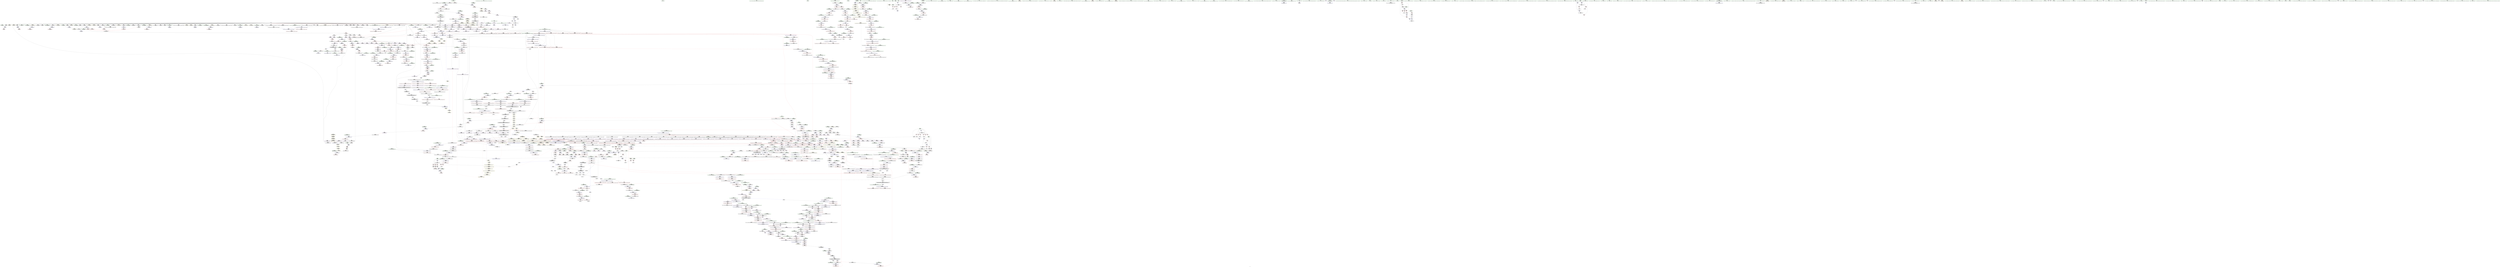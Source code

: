 digraph "SVFG" {
	label="SVFG";

	Node0x55a24b9d6d40 [shape=record,color=grey,label="{NodeID: 0\nNullPtr|{|<s53>55|<s54>139}}"];
	Node0x55a24b9d6d40 -> Node0x55a24bc10410[style=solid];
	Node0x55a24b9d6d40 -> Node0x55a24bc10510[style=solid];
	Node0x55a24b9d6d40 -> Node0x55a24bc105e0[style=solid];
	Node0x55a24b9d6d40 -> Node0x55a24bc106b0[style=solid];
	Node0x55a24b9d6d40 -> Node0x55a24bc10780[style=solid];
	Node0x55a24b9d6d40 -> Node0x55a24bc10850[style=solid];
	Node0x55a24b9d6d40 -> Node0x55a24bc10920[style=solid];
	Node0x55a24b9d6d40 -> Node0x55a24bc109f0[style=solid];
	Node0x55a24b9d6d40 -> Node0x55a24bc10ac0[style=solid];
	Node0x55a24b9d6d40 -> Node0x55a24bc10b90[style=solid];
	Node0x55a24b9d6d40 -> Node0x55a24bc10c60[style=solid];
	Node0x55a24b9d6d40 -> Node0x55a24bc10d30[style=solid];
	Node0x55a24b9d6d40 -> Node0x55a24bc10e00[style=solid];
	Node0x55a24b9d6d40 -> Node0x55a24bc04910[style=solid];
	Node0x55a24b9d6d40 -> Node0x55a24bc049e0[style=solid];
	Node0x55a24b9d6d40 -> Node0x55a24bc04ab0[style=solid];
	Node0x55a24b9d6d40 -> Node0x55a24bc04b80[style=solid];
	Node0x55a24b9d6d40 -> Node0x55a24bc04c50[style=solid];
	Node0x55a24b9d6d40 -> Node0x55a24bc04d20[style=solid];
	Node0x55a24b9d6d40 -> Node0x55a24bc04df0[style=solid];
	Node0x55a24b9d6d40 -> Node0x55a24bc04ec0[style=solid];
	Node0x55a24b9d6d40 -> Node0x55a24bc04f90[style=solid];
	Node0x55a24b9d6d40 -> Node0x55a24bc05060[style=solid];
	Node0x55a24b9d6d40 -> Node0x55a24bc05130[style=solid];
	Node0x55a24b9d6d40 -> Node0x55a24bc05200[style=solid];
	Node0x55a24b9d6d40 -> Node0x55a24bc052d0[style=solid];
	Node0x55a24b9d6d40 -> Node0x55a24bc053a0[style=solid];
	Node0x55a24b9d6d40 -> Node0x55a24bc05470[style=solid];
	Node0x55a24b9d6d40 -> Node0x55a24bc05540[style=solid];
	Node0x55a24b9d6d40 -> Node0x55a24bc05610[style=solid];
	Node0x55a24b9d6d40 -> Node0x55a24bc056e0[style=solid];
	Node0x55a24b9d6d40 -> Node0x55a24bc057b0[style=solid];
	Node0x55a24b9d6d40 -> Node0x55a24bc05880[style=solid];
	Node0x55a24b9d6d40 -> Node0x55a24bc05950[style=solid];
	Node0x55a24b9d6d40 -> Node0x55a24bc05a20[style=solid];
	Node0x55a24b9d6d40 -> Node0x55a24bc05af0[style=solid];
	Node0x55a24b9d6d40 -> Node0x55a24bc05bc0[style=solid];
	Node0x55a24b9d6d40 -> Node0x55a24bc05c90[style=solid];
	Node0x55a24b9d6d40 -> Node0x55a24bc05d60[style=solid];
	Node0x55a24b9d6d40 -> Node0x55a24bc05e30[style=solid];
	Node0x55a24b9d6d40 -> Node0x55a24bc3e830[style=solid];
	Node0x55a24b9d6d40 -> Node0x55a24bc41850[style=solid];
	Node0x55a24b9d6d40 -> Node0x55a24bc41920[style=solid];
	Node0x55a24b9d6d40 -> Node0x55a24bc419f0[style=solid];
	Node0x55a24b9d6d40 -> Node0x55a24bc44840[style=solid];
	Node0x55a24b9d6d40 -> Node0x55a24bc44910[style=solid];
	Node0x55a24b9d6d40 -> Node0x55a24bc449e0[style=solid];
	Node0x55a24b9d6d40 -> Node0x55a24bc46cd0[style=solid];
	Node0x55a24b9d6d40 -> Node0x55a24b404a40[style=solid];
	Node0x55a24b9d6d40 -> Node0x55a24b404b10[style=solid];
	Node0x55a24b9d6d40 -> Node0x55a24bc78810[style=solid];
	Node0x55a24b9d6d40 -> Node0x55a24bc79590[style=solid];
	Node0x55a24b9d6d40 -> Node0x55a24bc7a310[style=solid];
	Node0x55a24b9d6d40:s53 -> Node0x55a24bd682a0[style=solid,color=red];
	Node0x55a24b9d6d40:s54 -> Node0x55a24bd63dc0[style=solid,color=red];
	Node0x55a24bc11480 [shape=record,color=red,label="{NodeID: 775\n333\<--292\n\<--curP\n_Z5solvev\n}"];
	Node0x55a24bc11480 -> Node0x55a24bc77310[style=solid];
	Node0x55a24bc079f0 [shape=record,color=black,label="{NodeID: 443\n444\<--443\nconv2\<--\nmain\n}"];
	Node0x55a24bc079f0 -> Node0x55a24bc40400[style=solid];
	Node0x55a24bc47690 [shape=record,color=blue,label="{NodeID: 1218\n1637\<--1634\nthis.addr\<--this\n_ZN9__gnu_cxx13new_allocatorIxE9constructIxJxEEEvPT_DpOT0_\n}"];
	Node0x55a24bc47690 -> Node0x55a24bc39b70[style=dashed];
	Node0x55a24bbfaec0 [shape=record,color=green,label="{NodeID: 111\n599\<--600\n_ZSt24__uninitialized_fill_n_aIPcmccET_S1_T0_RKT1_RSaIT2_E\<--_ZSt24__uninitialized_fill_n_aIPcmccET_S1_T0_RKT1_RSaIT2_E_field_insensitive\n}"];
	Node0x55a24bcc9940 [shape=record,color=yellow,style=double,label="{NodeID: 1993\n68V_1 = ENCHI(MR_68V_0)\npts\{1957 \}\nFun[_ZSt14__copy_move_a2ILb1EPxS0_ET1_T0_S2_S1_]|{<s0>161}}"];
	Node0x55a24bcc9940:s0 -> Node0x55a24bcc9cf0[style=dashed,color=red];
	Node0x55a24bc16eb0 [shape=record,color=red,label="{NodeID: 886\n1185\<--1184\n\<--_M_end_of_storage\n_ZNSt12_Vector_baseIxSaIxEED2Ev\n}"];
	Node0x55a24bc16eb0 -> Node0x55a24bc19c30[style=solid];
	Node0x55a24bd5c4f0 [shape=record,color=black,label="{NodeID: 2768\n1489 = PHI(1808, )\n}"];
	Node0x55a24bd5c4f0 -> Node0x55a24bc39350[style=solid];
	Node0x55a24bc1d9f0 [shape=record,color=black,label="{NodeID: 554\n2014\<--2047\n_ZSt18uninitialized_copyISt13move_iteratorIPxES1_ET0_T_S4_S3__ret\<--call\n_ZSt18uninitialized_copyISt13move_iteratorIPxES1_ET0_T_S4_S3_\n|{<s0>145}}"];
	Node0x55a24bc1d9f0:s0 -> Node0x55a24bd5d670[style=solid,color=blue];
	Node0x55a24bbfff90 [shape=record,color=green,label="{NodeID: 222\n1282\<--1283\n__n.addr\<--__n.addr_field_insensitive\n_ZNSt16allocator_traitsISaIxEE10deallocateERS0_Pxm\n}"];
	Node0x55a24bbfff90 -> Node0x55a24bc177a0[style=solid];
	Node0x55a24bbfff90 -> Node0x55a24bc45a20[style=solid];
	Node0x55a24bcbfb40 [shape=record,color=yellow,style=double,label="{NodeID: 2104\n68V_1 = ENCHI(MR_68V_0)\npts\{1957 \}\nFun[_ZNSt16allocator_traitsISaIxEE9constructIxJxEEEvRS0_PT_DpOT0_]|{<s0>93}}"];
	Node0x55a24bcbfb40:s0 -> Node0x55a24bc47900[style=dashed,color=red];
	Node0x55a24bc3c270 [shape=record,color=red,label="{NodeID: 997\n1991\<--1969\n\<--__result.addr\n_ZSt22__uninitialized_copy_aISt13move_iteratorIPxES1_xET0_T_S4_S3_RSaIT1_E\n|{<s0>145}}"];
	Node0x55a24bc3c270:s0 -> Node0x55a24bd69da0[style=solid,color=red];
	Node0x55a24bd682a0 [shape=record,color=black,label="{NodeID: 2879\n755 = PHI(3, )\n2nd arg _ZN9__gnu_cxx13new_allocatorIcE8allocateEmPKv }"];
	Node0x55a24bd682a0 -> Node0x55a24bc42480[style=solid];
	Node0x55a24bc234b0 [shape=record,color=purple,label="{NodeID: 665\n1563\<--1562\n_M_impl27\<--\n_ZNSt6vectorIxSaIxEE17_M_realloc_insertIJxEEEvN9__gnu_cxx17__normal_iteratorIPxS1_EEDpOT_\n}"];
	Node0x55a24bc0e350 [shape=record,color=green,label="{NodeID: 333\n2062\<--2063\n__last\<--__last_field_insensitive\n_ZNSt20__uninitialized_copyILb1EE13__uninit_copyISt13move_iteratorIPxES3_EET0_T_S6_S5_\n}"];
	Node0x55a24bc0e350 -> Node0x55a24bc1db90[style=solid];
	Node0x55a24bc0e350 -> Node0x55a24bc25a10[style=solid];
	Node0x55a24bc41d30 [shape=record,color=blue,label="{NodeID: 1108\n688\<--686\n_M_finish\<--\n_ZNSt12_Vector_baseIcSaIcEE17_M_create_storageEm\n|{<s0>43}}"];
	Node0x55a24bc41d30:s0 -> Node0x55a24bcf6ee0[style=dashed,color=blue];
	Node0x55a24bbf7510 [shape=record,color=green,label="{NodeID: 1\n7\<--1\n__dso_handle\<--dummyObj\nGlob }"];
	Node0x55a24bc11550 [shape=record,color=red,label="{NodeID: 776\n313\<--310\n\<--call3\n_Z5solvev\n}"];
	Node0x55a24bc11550 -> Node0x55a24bc76d10[style=solid];
	Node0x55a24bc07ac0 [shape=record,color=black,label="{NodeID: 444\n457\<--456\nconv6\<--\nmain\n|{<s0>36}}"];
	Node0x55a24bc07ac0:s0 -> Node0x55a24bd65f20[style=solid,color=red];
	Node0x55a24bc47760 [shape=record,color=blue,label="{NodeID: 1219\n1639\<--1635\n__p.addr\<--__p\n_ZN9__gnu_cxx13new_allocatorIxE9constructIxJxEEEvPT_DpOT0_\n}"];
	Node0x55a24bc47760 -> Node0x55a24bc39c40[style=dashed];
	Node0x55a24bbfafc0 [shape=record,color=green,label="{NodeID: 112\n608\<--609\nthis.addr\<--this.addr_field_insensitive\n_ZNSt12_Vector_baseIcSaIcEED2Ev\n}"];
	Node0x55a24bbfafc0 -> Node0x55a24bc13360[style=solid];
	Node0x55a24bbfafc0 -> Node0x55a24bc41440[style=solid];
	Node0x55a24bc16f80 [shape=record,color=red,label="{NodeID: 887\n1188\<--1187\n\<--_M_start4\n_ZNSt12_Vector_baseIxSaIxEED2Ev\n}"];
	Node0x55a24bc16f80 -> Node0x55a24bc19d00[style=solid];
	Node0x55a24bd5c630 [shape=record,color=black,label="{NodeID: 2769\n1495 = PHI(1161, )\n|{<s0>102}}"];
	Node0x55a24bd5c630:s0 -> Node0x55a24bd6bfe0[style=solid,color=red];
	Node0x55a24bc1dac0 [shape=record,color=black,label="{NodeID: 555\n2076\<--2060\n\<--__first\n_ZNSt20__uninitialized_copyILb1EE13__uninit_copyISt13move_iteratorIPxES3_EET0_T_S6_S5_\n}"];
	Node0x55a24bc1dac0 -> Node0x55a24bc25d50[style=solid];
	Node0x55a24bc00060 [shape=record,color=green,label="{NodeID: 223\n1292\<--1293\n_ZN9__gnu_cxx13new_allocatorIxE10deallocateEPxm\<--_ZN9__gnu_cxx13new_allocatorIxE10deallocateEPxm_field_insensitive\n}"];
	Node0x55a24bc3c340 [shape=record,color=red,label="{NodeID: 998\n1993\<--1992\n\<--coerce.dive3\n_ZSt22__uninitialized_copy_aISt13move_iteratorIPxES1_xET0_T_S4_S3_RSaIT1_E\n|{<s0>145}}"];
	Node0x55a24bc3c340:s0 -> Node0x55a24bd69b80[style=solid,color=red];
	Node0x55a24bd683b0 [shape=record,color=black,label="{NodeID: 2880\n853 = PHI(845, )\n0th arg _ZNSt22__uninitialized_fill_nILb1EE15__uninit_fill_nIPcmcEET_S3_T0_RKT1_ }"];
	Node0x55a24bd683b0 -> Node0x55a24bc42d70[style=solid];
	Node0x55a24bc23580 [shape=record,color=purple,label="{NodeID: 666\n1564\<--1562\n_M_finish28\<--\n_ZNSt6vectorIxSaIxEE17_M_realloc_insertIJxEEEvN9__gnu_cxx17__normal_iteratorIPxS1_EEDpOT_\n}"];
	Node0x55a24bc23580 -> Node0x55a24bc39690[style=solid];
	Node0x55a24bc0e420 [shape=record,color=green,label="{NodeID: 334\n2064\<--2065\n__result.addr\<--__result.addr_field_insensitive\n_ZNSt20__uninitialized_copyILb1EE13__uninit_copyISt13move_iteratorIPxES3_EET0_T_S6_S5_\n}"];
	Node0x55a24bc0e420 -> Node0x55a24bc3c8f0[style=solid];
	Node0x55a24bc0e420 -> Node0x55a24bc4a270[style=solid];
	Node0x55a24bc41e00 [shape=record,color=blue,label="{NodeID: 1109\n696\<--694\n_M_end_of_storage\<--add.ptr\n_ZNSt12_Vector_baseIcSaIcEE17_M_create_storageEm\n|{<s0>43}}"];
	Node0x55a24bc41e00:s0 -> Node0x55a24bcf6ee0[style=dashed,color=blue];
	Node0x55a24bbf7850 [shape=record,color=green,label="{NodeID: 2\n14\<--1\n_ZSt3cin\<--dummyObj\nGlob }"];
	Node0x55a24bc11620 [shape=record,color=red,label="{NodeID: 777\n317\<--316\n\<--call5\n_Z5solvev\n}"];
	Node0x55a24bc11620 -> Node0x55a24bc76d10[style=solid];
	Node0x55a24bc07b90 [shape=record,color=black,label="{NodeID: 445\n503\<--502\n\<--this1\n_ZNSt6vectorIcSaIcEEixEm\n}"];
	Node0x55a24bc07b90 -> Node0x55a24bc1fd70[style=solid];
	Node0x55a24bc07b90 -> Node0x55a24bc1fe40[style=solid];
	Node0x55a24bc47830 [shape=record,color=blue,label="{NodeID: 1220\n1641\<--1636\n__args.addr\<--__args\n_ZN9__gnu_cxx13new_allocatorIxE9constructIxJxEEEvPT_DpOT0_\n}"];
	Node0x55a24bc47830 -> Node0x55a24bc39d10[style=dashed];
	Node0x55a24bbfb090 [shape=record,color=green,label="{NodeID: 113\n610\<--611\nexn.slot\<--exn.slot_field_insensitive\n_ZNSt12_Vector_baseIcSaIcEED2Ev\n}"];
	Node0x55a24bbfb090 -> Node0x55a24bc13430[style=solid];
	Node0x55a24bbfb090 -> Node0x55a24bc41510[style=solid];
	Node0x55a24bc17050 [shape=record,color=red,label="{NodeID: 888\n1221\<--1215\n\<--__first.addr\n_ZSt8_DestroyIPxEvT_S1_\n|{<s0>81}}"];
	Node0x55a24bc17050:s0 -> Node0x55a24bd66e90[style=solid,color=red];
	Node0x55a24bd5c770 [shape=record,color=black,label="{NodeID: 2770\n1496 = PHI(1767, )\n}"];
	Node0x55a24bd5c770 -> Node0x55a24bc46da0[style=solid];
	Node0x55a24bc1db90 [shape=record,color=black,label="{NodeID: 556\n2079\<--2062\n\<--__last\n_ZNSt20__uninitialized_copyILb1EE13__uninit_copyISt13move_iteratorIPxES3_EET0_T_S6_S5_\n}"];
	Node0x55a24bc1db90 -> Node0x55a24bc25ef0[style=solid];
	Node0x55a24bc00160 [shape=record,color=green,label="{NodeID: 224\n1299\<--1300\nthis.addr\<--this.addr_field_insensitive\n_ZN9__gnu_cxx13new_allocatorIxE10deallocateEPxm\n}"];
	Node0x55a24bc00160 -> Node0x55a24bc17870[style=solid];
	Node0x55a24bc00160 -> Node0x55a24bc45af0[style=solid];
	Node0x55a24bc3c410 [shape=record,color=red,label="{NodeID: 999\n1995\<--1994\n\<--coerce.dive4\n_ZSt22__uninitialized_copy_aISt13move_iteratorIPxES1_xET0_T_S4_S3_RSaIT1_E\n|{<s0>145}}"];
	Node0x55a24bc3c410:s0 -> Node0x55a24bd69c90[style=solid,color=red];
	Node0x55a24bd684c0 [shape=record,color=black,label="{NodeID: 2881\n854 = PHI(846, )\n1st arg _ZNSt22__uninitialized_fill_nILb1EE15__uninit_fill_nIPcmcEET_S3_T0_RKT1_ }"];
	Node0x55a24bd684c0 -> Node0x55a24bc42e40[style=solid];
	Node0x55a24bc23650 [shape=record,color=purple,label="{NodeID: 667\n1571\<--1570\n_M_impl30\<--\n_ZNSt6vectorIxSaIxEE17_M_realloc_insertIJxEEEvN9__gnu_cxx17__normal_iteratorIPxS1_EEDpOT_\n}"];
	Node0x55a24bc0e4f0 [shape=record,color=green,label="{NodeID: 335\n2066\<--2067\nagg.tmp\<--agg.tmp_field_insensitive\n_ZNSt20__uninitialized_copyILb1EE13__uninit_copyISt13move_iteratorIPxES3_EET0_T_S6_S5_\n}"];
	Node0x55a24bc0e4f0 -> Node0x55a24bc1dc60[style=solid];
	Node0x55a24bc0e4f0 -> Node0x55a24bc25ae0[style=solid];
	Node0x55a24bc41ed0 [shape=record,color=blue,label="{NodeID: 1110\n701\<--700\nthis.addr\<--this\n_ZNSt12_Vector_baseIcSaIcEE12_Vector_implD2Ev\n}"];
	Node0x55a24bc41ed0 -> Node0x55a24bc13d20[style=dashed];
	Node0x55a24bbf7910 [shape=record,color=green,label="{NodeID: 3\n15\<--1\n_ZSt4cout\<--dummyObj\nGlob }"];
	Node0x55a24bc116f0 [shape=record,color=red,label="{NodeID: 778\n332\<--331\n\<--call8\n_Z5solvev\n}"];
	Node0x55a24bc116f0 -> Node0x55a24bc77310[style=solid];
	Node0x55a24bc07c60 [shape=record,color=black,label="{NodeID: 446\n493\<--508\n_ZNSt6vectorIcSaIcEEixEm_ret\<--add.ptr\n_ZNSt6vectorIcSaIcEEixEm\n|{<s0>33|<s1>34|<s2>36}}"];
	Node0x55a24bc07c60:s0 -> Node0x55a24bd594d0[style=solid,color=blue];
	Node0x55a24bc07c60:s1 -> Node0x55a24bd59670[style=solid,color=blue];
	Node0x55a24bc07c60:s2 -> Node0x55a24bd597b0[style=solid,color=blue];
	Node0x55a24bc47900 [shape=record,color=blue,label="{NodeID: 1221\n1649\<--1652\n\<--\n_ZN9__gnu_cxx13new_allocatorIxE9constructIxJxEEEvPT_DpOT0_\n|{<s0>93}}"];
	Node0x55a24bc47900:s0 -> Node0x55a24bcf8100[style=dashed,color=blue];
	Node0x55a24bc005a0 [shape=record,color=green,label="{NodeID: 114\n612\<--613\nehselector.slot\<--ehselector.slot_field_insensitive\n_ZNSt12_Vector_baseIcSaIcEED2Ev\n}"];
	Node0x55a24bc005a0 -> Node0x55a24bc415e0[style=solid];
	Node0x55a24bc17120 [shape=record,color=red,label="{NodeID: 889\n1222\<--1217\n\<--__last.addr\n_ZSt8_DestroyIPxEvT_S1_\n|{<s0>81}}"];
	Node0x55a24bc17120:s0 -> Node0x55a24bd66fa0[style=solid,color=red];
	Node0x55a24bd5c8b0 [shape=record,color=black,label="{NodeID: 2771\n1503 = PHI(1808, )\n}"];
	Node0x55a24bd5c8b0 -> Node0x55a24bc39420[style=solid];
	Node0x55a24bc1dc60 [shape=record,color=black,label="{NodeID: 557\n2075\<--2066\n\<--agg.tmp\n_ZNSt20__uninitialized_copyILb1EE13__uninit_copyISt13move_iteratorIPxES3_EET0_T_S6_S5_\n}"];
	Node0x55a24bc1dc60 -> Node0x55a24bc25c80[style=solid];
	Node0x55a24bc00230 [shape=record,color=green,label="{NodeID: 225\n1301\<--1302\n__p.addr\<--__p.addr_field_insensitive\n_ZN9__gnu_cxx13new_allocatorIxE10deallocateEPxm\n}"];
	Node0x55a24bc00230 -> Node0x55a24bc17940[style=solid];
	Node0x55a24bc00230 -> Node0x55a24bc45bc0[style=solid];
	Node0x55a24bc3c4e0 [shape=record,color=red,label="{NodeID: 1000\n2007\<--2004\n\<--__i.addr\n_ZSt32__make_move_if_noexcept_iteratorIxSt13move_iteratorIPxEET0_PT_\n|{<s0>146}}"];
	Node0x55a24bc3c4e0:s0 -> Node0x55a24bd69280[style=solid,color=red];
	Node0x55a24bd685d0 [shape=record,color=black,label="{NodeID: 2882\n855 = PHI(847, )\n2nd arg _ZNSt22__uninitialized_fill_nILb1EE15__uninit_fill_nIPcmcEET_S3_T0_RKT1_ }"];
	Node0x55a24bd685d0 -> Node0x55a24bc42f10[style=solid];
	Node0x55a24bc23720 [shape=record,color=purple,label="{NodeID: 668\n1572\<--1570\n_M_start31\<--\n_ZNSt6vectorIxSaIxEE17_M_realloc_insertIJxEEEvN9__gnu_cxx17__normal_iteratorIPxS1_EEDpOT_\n}"];
	Node0x55a24bc23720 -> Node0x55a24bc39760[style=solid];
	Node0x55a24bc0e5c0 [shape=record,color=green,label="{NodeID: 336\n2068\<--2069\nagg.tmp2\<--agg.tmp2_field_insensitive\n_ZNSt20__uninitialized_copyILb1EE13__uninit_copyISt13move_iteratorIPxES3_EET0_T_S6_S5_\n}"];
	Node0x55a24bc0e5c0 -> Node0x55a24bc1dd30[style=solid];
	Node0x55a24bc0e5c0 -> Node0x55a24bc25bb0[style=solid];
	Node0x55a24bc41fa0 [shape=record,color=blue,label="{NodeID: 1111\n716\<--714\nthis.addr\<--this\n_ZNSt12_Vector_baseIcSaIcEE11_M_allocateEm\n}"];
	Node0x55a24bc41fa0 -> Node0x55a24bc13df0[style=dashed];
	Node0x55a24bbf79d0 [shape=record,color=green,label="{NodeID: 4\n16\<--1\n.str\<--dummyObj\nGlob }"];
	Node0x55a24bc117c0 [shape=record,color=red,label="{NodeID: 779\n368\<--365\nthis1\<--this.addr\n_ZNKSt6vectorIxSaIxEE4sizeEv\n}"];
	Node0x55a24bc117c0 -> Node0x55a24bc07370[style=solid];
	Node0x55a24bc117c0 -> Node0x55a24bc07440[style=solid];
	Node0x55a24bc07d30 [shape=record,color=black,label="{NodeID: 447\n590\<--589\n\<--this1\n_ZNSt6vectorIcSaIcEE18_M_fill_initializeEmRKc\n}"];
	Node0x55a24bc07d30 -> Node0x55a24bc1ffe0[style=solid];
	Node0x55a24bc07d30 -> Node0x55a24bc200b0[style=solid];
	Node0x55a24bc479d0 [shape=record,color=blue,label="{NodeID: 1222\n1659\<--1656\nthis.addr\<--this\n_ZNKSt6vectorIxSaIxEE12_M_check_lenEmPKc\n}"];
	Node0x55a24bc479d0 -> Node0x55a24bc39eb0[style=dashed];
	Node0x55a24bc00630 [shape=record,color=green,label="{NodeID: 115\n629\<--630\n_ZNSt12_Vector_baseIcSaIcEE13_M_deallocateEPcm\<--_ZNSt12_Vector_baseIcSaIcEE13_M_deallocateEPcm_field_insensitive\n}"];
	Node0x55a24bcc9cf0 [shape=record,color=yellow,style=double,label="{NodeID: 1997\n68V_1 = ENCHI(MR_68V_0)\npts\{1957 \}\nFun[_ZSt13__copy_move_aILb1EPxS0_ET1_T0_S2_S1_]|{<s0>164|<s1>164|<s2>164}}"];
	Node0x55a24bcc9cf0:s0 -> Node0x55a24bc3e560[style=dashed,color=red];
	Node0x55a24bcc9cf0:s1 -> Node0x55a24bc4b380[style=dashed,color=red];
	Node0x55a24bcc9cf0:s2 -> Node0x55a24bcc88c0[style=dashed,color=red];
	Node0x55a24bc171f0 [shape=record,color=red,label="{NodeID: 890\n1250\<--1241\nthis1\<--this.addr\n_ZNSt12_Vector_baseIxSaIxEE13_M_deallocateEPxm\n}"];
	Node0x55a24bc171f0 -> Node0x55a24bc22130[style=solid];
	Node0x55a24bd5c9f0 [shape=record,color=black,label="{NodeID: 2772\n1547 = PHI(1161, )\n|{<s0>110}}"];
	Node0x55a24bd5c9f0:s0 -> Node0x55a24bd6d760[style=solid,color=red];
	Node0x55a24bc1dd30 [shape=record,color=black,label="{NodeID: 558\n2078\<--2068\n\<--agg.tmp2\n_ZNSt20__uninitialized_copyILb1EE13__uninit_copyISt13move_iteratorIPxES3_EET0_T_S6_S5_\n}"];
	Node0x55a24bc1dd30 -> Node0x55a24bc25e20[style=solid];
	Node0x55a24bc00300 [shape=record,color=green,label="{NodeID: 226\n1303\<--1304\n.addr\<--.addr_field_insensitive\n_ZN9__gnu_cxx13new_allocatorIxE10deallocateEPxm\n}"];
	Node0x55a24bc00300 -> Node0x55a24bc45c90[style=solid];
	Node0x55a24bc3c5b0 [shape=record,color=red,label="{NodeID: 1001\n2012\<--2011\n\<--coerce.dive\n_ZSt32__make_move_if_noexcept_iteratorIxSt13move_iteratorIPxEET0_PT_\n}"];
	Node0x55a24bc3c5b0 -> Node0x55a24bc1d5e0[style=solid];
	Node0x55a24bd686e0 [shape=record,color=black,label="{NodeID: 2883\n1238 = PHI(1179, 1550, 1569, )\n0th arg _ZNSt12_Vector_baseIxSaIxEE13_M_deallocateEPxm }"];
	Node0x55a24bd686e0 -> Node0x55a24bc45540[style=solid];
	Node0x55a24bc237f0 [shape=record,color=purple,label="{NodeID: 669\n1575\<--1574\n_M_impl32\<--\n_ZNSt6vectorIxSaIxEE17_M_realloc_insertIJxEEEvN9__gnu_cxx17__normal_iteratorIPxS1_EEDpOT_\n}"];
	Node0x55a24bc0e690 [shape=record,color=green,label="{NodeID: 337\n2087\<--2088\n_ZSt4copyISt13move_iteratorIPxES1_ET0_T_S4_S3_\<--_ZSt4copyISt13move_iteratorIPxES1_ET0_T_S4_S3__field_insensitive\n}"];
	Node0x55a24bc42070 [shape=record,color=blue,label="{NodeID: 1112\n718\<--715\n__n.addr\<--__n\n_ZNSt12_Vector_baseIcSaIcEE11_M_allocateEm\n}"];
	Node0x55a24bc42070 -> Node0x55a24bc13ec0[style=dashed];
	Node0x55a24bc42070 -> Node0x55a24bc13f90[style=dashed];
	Node0x55a24bbf82b0 [shape=record,color=green,label="{NodeID: 5\n18\<--1\n.str.3\<--dummyObj\nGlob }"];
	Node0x55a24bc11890 [shape=record,color=red,label="{NodeID: 780\n372\<--371\n\<--_M_finish\n_ZNKSt6vectorIxSaIxEE4sizeEv\n}"];
	Node0x55a24bc11890 -> Node0x55a24bc07510[style=solid];
	Node0x55a24bc07e00 [shape=record,color=black,label="{NodeID: 448\n596\<--589\n\<--this1\n_ZNSt6vectorIcSaIcEE18_M_fill_initializeEmRKc\n|{<s0>45}}"];
	Node0x55a24bc07e00:s0 -> Node0x55a24bd6b2f0[style=solid,color=red];
	Node0x55a24bc47aa0 [shape=record,color=blue,label="{NodeID: 1223\n1661\<--1657\n__n.addr\<--__n\n_ZNKSt6vectorIxSaIxEE12_M_check_lenEmPKc\n|{|<s2>124}}"];
	Node0x55a24bc47aa0 -> Node0x55a24bc39f80[style=dashed];
	Node0x55a24bc47aa0 -> Node0x55a24bc3a390[style=dashed];
	Node0x55a24bc47aa0:s2 -> Node0x55a24bcce500[style=dashed,color=red];
	Node0x55a24bc00730 [shape=record,color=green,label="{NodeID: 116\n648\<--649\nthis.addr\<--this.addr_field_insensitive\n_ZNSt12_Vector_baseIcSaIcEE12_Vector_implC2ERKS0_\n}"];
	Node0x55a24bc00730 -> Node0x55a24bc13770[style=solid];
	Node0x55a24bc00730 -> Node0x55a24bc416b0[style=solid];
	Node0x55a24bc172c0 [shape=record,color=red,label="{NodeID: 891\n1251\<--1243\n\<--__p.addr\n_ZNSt12_Vector_baseIxSaIxEE13_M_deallocateEPxm\n}"];
	Node0x55a24bc172c0 -> Node0x55a24bc7a310[style=solid];
	Node0x55a24bd5cb30 [shape=record,color=black,label="{NodeID: 2773\n1567 = PHI(1161, )\n|{<s0>114}}"];
	Node0x55a24bd5cb30:s0 -> Node0x55a24bd6d760[style=solid,color=red];
	Node0x55a24bc1de00 [shape=record,color=black,label="{NodeID: 559\n2056\<--2086\n_ZNSt20__uninitialized_copyILb1EE13__uninit_copyISt13move_iteratorIPxES3_EET0_T_S6_S5__ret\<--call\n_ZNSt20__uninitialized_copyILb1EE13__uninit_copyISt13move_iteratorIPxES3_EET0_T_S6_S5_\n|{<s0>149}}"];
	Node0x55a24bc1de00:s0 -> Node0x55a24bd5d7b0[style=solid,color=blue];
	Node0x55a24bc003d0 [shape=record,color=green,label="{NodeID: 227\n1315\<--1316\nthis.addr\<--this.addr_field_insensitive\n_ZNSaIxED2Ev\n}"];
	Node0x55a24bc003d0 -> Node0x55a24bc17a10[style=solid];
	Node0x55a24bc003d0 -> Node0x55a24bc45d60[style=solid];
	Node0x55a24bc3c680 [shape=record,color=red,label="{NodeID: 1002\n2042\<--2022\n\<--__result.addr\n_ZSt18uninitialized_copyISt13move_iteratorIPxES1_ET0_T_S4_S3_\n|{<s0>149}}"];
	Node0x55a24bc3c680:s0 -> Node0x55a24bd65a30[style=solid,color=red];
	Node0x55a24bd688a0 [shape=record,color=black,label="{NodeID: 2884\n1239 = PHI(1182, 1551, 1573, )\n1st arg _ZNSt12_Vector_baseIxSaIxEE13_M_deallocateEPxm }"];
	Node0x55a24bd688a0 -> Node0x55a24bc45610[style=solid];
	Node0x55a24bc238c0 [shape=record,color=purple,label="{NodeID: 670\n1576\<--1574\n_M_end_of_storage\<--\n_ZNSt6vectorIxSaIxEE17_M_realloc_insertIJxEEEvN9__gnu_cxx17__normal_iteratorIPxS1_EEDpOT_\n}"];
	Node0x55a24bc238c0 -> Node0x55a24bc39830[style=solid];
	Node0x55a24bc0e790 [shape=record,color=green,label="{NodeID: 338\n2094\<--2095\n__first\<--__first_field_insensitive\n_ZSt4copyISt13move_iteratorIPxES1_ET0_T_S4_S3_\n}"];
	Node0x55a24bc0e790 -> Node0x55a24bc1ded0[style=solid];
	Node0x55a24bc0e790 -> Node0x55a24bc25fc0[style=solid];
	Node0x55a24bcd9750 [shape=record,color=yellow,style=double,label="{NodeID: 2220\n98V_1 = ENCHI(MR_98V_0)\npts\{420 \}\nFun[main]}"];
	Node0x55a24bcd9750 -> Node0x55a24bc123f0[style=dashed];
	Node0x55a24bc42140 [shape=record,color=blue,label="{NodeID: 1113\n739\<--737\n__a.addr\<--__a\n_ZNSt16allocator_traitsISaIcEE8allocateERS0_m\n}"];
	Node0x55a24bc42140 -> Node0x55a24bc14060[style=dashed];
	Node0x55a24bbf8340 [shape=record,color=green,label="{NodeID: 6\n20\<--1\n.str.4\<--dummyObj\nGlob }"];
	Node0x55a24bc11960 [shape=record,color=red,label="{NodeID: 781\n376\<--375\n\<--_M_start\n_ZNKSt6vectorIxSaIxEE4sizeEv\n}"];
	Node0x55a24bc11960 -> Node0x55a24bc075e0[style=solid];
	Node0x55a24bc07ed0 [shape=record,color=black,label="{NodeID: 449\n601\<--589\n\<--this1\n_ZNSt6vectorIcSaIcEE18_M_fill_initializeEmRKc\n}"];
	Node0x55a24bc07ed0 -> Node0x55a24bc20180[style=solid];
	Node0x55a24bc07ed0 -> Node0x55a24bc20250[style=solid];
	Node0x55a24bc47b70 [shape=record,color=blue,label="{NodeID: 1224\n1663\<--1658\n__s.addr\<--__s\n_ZNKSt6vectorIxSaIxEE12_M_check_lenEmPKc\n}"];
	Node0x55a24bc47b70 -> Node0x55a24bc3a050[style=dashed];
	Node0x55a24bc00800 [shape=record,color=green,label="{NodeID: 117\n650\<--651\n__a.addr\<--__a.addr_field_insensitive\n_ZNSt12_Vector_baseIcSaIcEE12_Vector_implC2ERKS0_\n}"];
	Node0x55a24bc00800 -> Node0x55a24bc13840[style=solid];
	Node0x55a24bc00800 -> Node0x55a24bc41780[style=solid];
	Node0x55a24bc17390 [shape=record,color=red,label="{NodeID: 892\n1256\<--1243\n\<--__p.addr\n_ZNSt12_Vector_baseIxSaIxEE13_M_deallocateEPxm\n|{<s0>82}}"];
	Node0x55a24bc17390:s0 -> Node0x55a24bd6b9d0[style=solid,color=red];
	Node0x55a24bd5cc70 [shape=record,color=black,label="{NodeID: 2774\n1789 = PHI(2000, )\n}"];
	Node0x55a24bd5cc70 -> Node0x55a24bc48530[style=solid];
	Node0x55a24bc1ded0 [shape=record,color=black,label="{NodeID: 560\n2110\<--2094\n\<--__first\n_ZSt4copyISt13move_iteratorIPxES1_ET0_T_S4_S3_\n}"];
	Node0x55a24bc1ded0 -> Node0x55a24bc263d0[style=solid];
	Node0x55a24bc004a0 [shape=record,color=green,label="{NodeID: 228\n1321\<--1322\n_ZN9__gnu_cxx13new_allocatorIxED2Ev\<--_ZN9__gnu_cxx13new_allocatorIxED2Ev_field_insensitive\n}"];
	Node0x55a24bc3c750 [shape=record,color=red,label="{NodeID: 1003\n2044\<--2043\n\<--coerce.dive3\n_ZSt18uninitialized_copyISt13move_iteratorIPxES1_ET0_T_S4_S3_\n|{<s0>149}}"];
	Node0x55a24bc3c750:s0 -> Node0x55a24bd65810[style=solid,color=red];
	Node0x55a24bd68a60 [shape=record,color=black,label="{NodeID: 2885\n1240 = PHI(1192, 1552, 1585, )\n2nd arg _ZNSt12_Vector_baseIxSaIxEE13_M_deallocateEPxm }"];
	Node0x55a24bd68a60 -> Node0x55a24bc456e0[style=solid];
	Node0x55a24bc23990 [shape=record,color=purple,label="{NodeID: 671\n1579\<--1578\n_M_impl33\<--\n_ZNSt6vectorIxSaIxEE17_M_realloc_insertIJxEEEvN9__gnu_cxx17__normal_iteratorIPxS1_EEDpOT_\n}"];
	Node0x55a24bc0e860 [shape=record,color=green,label="{NodeID: 339\n2096\<--2097\n__last\<--__last_field_insensitive\n_ZSt4copyISt13move_iteratorIPxES1_ET0_T_S4_S3_\n}"];
	Node0x55a24bc0e860 -> Node0x55a24bc1dfa0[style=solid];
	Node0x55a24bc0e860 -> Node0x55a24bc26090[style=solid];
	Node0x55a24bc42210 [shape=record,color=blue,label="{NodeID: 1114\n741\<--738\n__n.addr\<--__n\n_ZNSt16allocator_traitsISaIcEE8allocateERS0_m\n}"];
	Node0x55a24bc42210 -> Node0x55a24bc14130[style=dashed];
	Node0x55a24bbf83d0 [shape=record,color=green,label="{NodeID: 7\n23\<--1\n\<--dummyObj\nCan only get source location for instruction, argument, global var or function.}"];
	Node0x55a24bc11a30 [shape=record,color=red,label="{NodeID: 782\n392\<--386\nthis1\<--this.addr\n_ZNSt6vectorIxSaIxEEixEm\n}"];
	Node0x55a24bc11a30 -> Node0x55a24bc07780[style=solid];
	Node0x55a24bc07fa0 [shape=record,color=black,label="{NodeID: 450\n625\<--621\nsub.ptr.lhs.cast\<--\n_ZNSt12_Vector_baseIcSaIcEED2Ev\n}"];
	Node0x55a24bc07fa0 -> Node0x55a24bc78090[style=solid];
	Node0x55a24bc47c40 [shape=record,color=blue,label="{NodeID: 1225\n1667\<--1687\nref.tmp\<--call4\n_ZNKSt6vectorIxSaIxEE12_M_check_lenEmPKc\n|{|<s1>124}}"];
	Node0x55a24bc47c40 -> Node0x55a24bc3a390[style=dashed];
	Node0x55a24bc47c40:s1 -> Node0x55a24bcce610[style=dashed,color=red];
	Node0x55a24bc008d0 [shape=record,color=green,label="{NodeID: 118\n658\<--659\n_ZNSaIcEC2ERKS_\<--_ZNSaIcEC2ERKS__field_insensitive\n}"];
	Node0x55a24bc17460 [shape=record,color=red,label="{NodeID: 893\n1257\<--1245\n\<--__n.addr\n_ZNSt12_Vector_baseIxSaIxEE13_M_deallocateEPxm\n|{<s0>82}}"];
	Node0x55a24bc17460:s0 -> Node0x55a24bd6bae0[style=solid,color=red];
	Node0x55a24bd5cdb0 [shape=record,color=black,label="{NodeID: 2775\n1795 = PHI(2000, )\n}"];
	Node0x55a24bd5cdb0 -> Node0x55a24bc48600[style=solid];
	Node0x55a24bc1dfa0 [shape=record,color=black,label="{NodeID: 561\n2118\<--2096\n\<--__last\n_ZSt4copyISt13move_iteratorIPxES1_ET0_T_S4_S3_\n}"];
	Node0x55a24bc1dfa0 -> Node0x55a24bc26570[style=solid];
	Node0x55a24bc08930 [shape=record,color=green,label="{NodeID: 229\n1326\<--1327\nthis.addr\<--this.addr_field_insensitive\n_ZN9__gnu_cxx13new_allocatorIxED2Ev\n}"];
	Node0x55a24bc08930 -> Node0x55a24bc17ae0[style=solid];
	Node0x55a24bc08930 -> Node0x55a24bc45e30[style=solid];
	Node0x55a24bc3c820 [shape=record,color=red,label="{NodeID: 1004\n2046\<--2045\n\<--coerce.dive4\n_ZSt18uninitialized_copyISt13move_iteratorIPxES1_ET0_T_S4_S3_\n|{<s0>149}}"];
	Node0x55a24bc3c820:s0 -> Node0x55a24bd65920[style=solid,color=red];
	Node0x55a24bd68c20 [shape=record,color=black,label="{NodeID: 2886\n1389 = PHI(520, )\n0th arg _ZSt4moveIRxEONSt16remove_referenceIT_E4typeEOS2_ }"];
	Node0x55a24bd68c20 -> Node0x55a24bc46240[style=solid];
	Node0x55a24bc23a60 [shape=record,color=purple,label="{NodeID: 672\n1580\<--1578\n_M_start34\<--\n_ZNSt6vectorIxSaIxEE17_M_realloc_insertIJxEEEvN9__gnu_cxx17__normal_iteratorIPxS1_EEDpOT_\n}"];
	Node0x55a24bc23a60 -> Node0x55a24bc39900[style=solid];
	Node0x55a24bc0e930 [shape=record,color=green,label="{NodeID: 340\n2098\<--2099\n__result.addr\<--__result.addr_field_insensitive\n_ZSt4copyISt13move_iteratorIPxES1_ET0_T_S4_S3_\n}"];
	Node0x55a24bc0e930 -> Node0x55a24bc3cb60[style=solid];
	Node0x55a24bc0e930 -> Node0x55a24bc4a680[style=solid];
	Node0x55a24bc422e0 [shape=record,color=blue,label="{NodeID: 1115\n756\<--753\nthis.addr\<--this\n_ZN9__gnu_cxx13new_allocatorIcE8allocateEmPKv\n}"];
	Node0x55a24bc422e0 -> Node0x55a24bc14200[style=dashed];
	Node0x55a24bbf8460 [shape=record,color=green,label="{NodeID: 8\n64\<--1\n\<--dummyObj\nCan only get source location for instruction, argument, global var or function.}"];
	Node0x55a24bc11b00 [shape=record,color=red,label="{NodeID: 783\n397\<--388\n\<--__n.addr\n_ZNSt6vectorIxSaIxEEixEm\n}"];
	Node0x55a24bc08070 [shape=record,color=black,label="{NodeID: 451\n626\<--624\nsub.ptr.rhs.cast\<--\n_ZNSt12_Vector_baseIcSaIcEED2Ev\n}"];
	Node0x55a24bc08070 -> Node0x55a24bc78090[style=solid];
	Node0x55a24bc47d10 [shape=record,color=blue,label="{NodeID: 1226\n1665\<--1693\n__len\<--add\n_ZNKSt6vectorIxSaIxEE12_M_check_lenEmPKc\n}"];
	Node0x55a24bc47d10 -> Node0x55a24bc3a120[style=dashed];
	Node0x55a24bc47d10 -> Node0x55a24bc3a1f0[style=dashed];
	Node0x55a24bc47d10 -> Node0x55a24bc3a2c0[style=dashed];
	Node0x55a24bc009d0 [shape=record,color=green,label="{NodeID: 119\n670\<--671\nthis.addr\<--this.addr_field_insensitive\n_ZNSt12_Vector_baseIcSaIcEE17_M_create_storageEm\n}"];
	Node0x55a24bc009d0 -> Node0x55a24bc13910[style=solid];
	Node0x55a24bc009d0 -> Node0x55a24bc41ac0[style=solid];
	Node0x55a24bc17530 [shape=record,color=red,label="{NodeID: 894\n1268\<--1265\nthis1\<--this.addr\n_ZNSt12_Vector_baseIxSaIxEE12_Vector_implD2Ev\n}"];
	Node0x55a24bc17530 -> Node0x55a24bc19ea0[style=solid];
	Node0x55a24bd5cef0 [shape=record,color=black,label="{NodeID: 2776\n1804 = PHI(1960, )\n}"];
	Node0x55a24bd5cef0 -> Node0x55a24bc1c5a0[style=solid];
	Node0x55a24bc1e070 [shape=record,color=black,label="{NodeID: 562\n2109\<--2100\n\<--agg.tmp\n_ZSt4copyISt13move_iteratorIPxES1_ET0_T_S4_S3_\n}"];
	Node0x55a24bc1e070 -> Node0x55a24bc26300[style=solid];
	Node0x55a24bc08a00 [shape=record,color=green,label="{NodeID: 230\n1334\<--1335\nthis.addr\<--this.addr_field_insensitive\n_ZNSt6vectorIxSaIxEE12emplace_backIJxEEEvDpOT_\n}"];
	Node0x55a24bc08a00 -> Node0x55a24bc17bb0[style=solid];
	Node0x55a24bc08a00 -> Node0x55a24bc45f00[style=solid];
	Node0x55a24bc3c8f0 [shape=record,color=red,label="{NodeID: 1005\n2081\<--2064\n\<--__result.addr\n_ZNSt20__uninitialized_copyILb1EE13__uninit_copyISt13move_iteratorIPxES3_EET0_T_S6_S5_\n|{<s0>152}}"];
	Node0x55a24bc3c8f0:s0 -> Node0x55a24bd63920[style=solid,color=red];
	Node0x55a24bd68d30 [shape=record,color=black,label="{NodeID: 2887\n1730 = PHI(1452, )\n0th arg _ZNSt6vectorIxSaIxEE5beginEv }"];
	Node0x55a24bd68d30 -> Node0x55a24bc47f80[style=solid];
	Node0x55a24bc23b30 [shape=record,color=purple,label="{NodeID: 673\n1589\<--1588\n_M_impl35\<--\n_ZNSt6vectorIxSaIxEE17_M_realloc_insertIJxEEEvN9__gnu_cxx17__normal_iteratorIPxS1_EEDpOT_\n}"];
	Node0x55a24bc0ea00 [shape=record,color=green,label="{NodeID: 341\n2100\<--2101\nagg.tmp\<--agg.tmp_field_insensitive\n_ZSt4copyISt13move_iteratorIPxES1_ET0_T_S4_S3_\n}"];
	Node0x55a24bc0ea00 -> Node0x55a24bc1e070[style=solid];
	Node0x55a24bc0ea00 -> Node0x55a24bc26160[style=solid];
	Node0x55a24bcd99f0 [shape=record,color=yellow,style=double,label="{NodeID: 2223\n29V_1 = ENCHI(MR_29V_0)\npts\{100000 \}\nFun[main]|{<s0>33|<s1>34|<s2>36}}"];
	Node0x55a24bcd99f0:s0 -> Node0x55a24bcbee40[style=dashed,color=red];
	Node0x55a24bcd99f0:s1 -> Node0x55a24bcbee40[style=dashed,color=red];
	Node0x55a24bcd99f0:s2 -> Node0x55a24bcbee40[style=dashed,color=red];
	Node0x55a24bc423b0 [shape=record,color=blue,label="{NodeID: 1116\n758\<--754\n__n.addr\<--__n\n_ZN9__gnu_cxx13new_allocatorIcE8allocateEmPKv\n}"];
	Node0x55a24bc423b0 -> Node0x55a24bc142d0[style=dashed];
	Node0x55a24bc423b0 -> Node0x55a24bc143a0[style=dashed];
	Node0x55a24bbf84f0 [shape=record,color=green,label="{NodeID: 9\n90\<--1\n\<--dummyObj\nCan only get source location for instruction, argument, global var or function.}"];
	Node0x55a24bc11bd0 [shape=record,color=red,label="{NodeID: 784\n396\<--395\n\<--_M_start\n_ZNSt6vectorIxSaIxEEixEm\n}"];
	Node0x55a24bc11bd0 -> Node0x55a24bc26a50[style=solid];
	Node0x55a24bc08140 [shape=record,color=black,label="{NodeID: 452\n655\<--654\n\<--this1\n_ZNSt12_Vector_baseIcSaIcEE12_Vector_implC2ERKS0_\n}"];
	Node0x55a24bc47de0 [shape=record,color=blue,label="{NodeID: 1227\n1712\<--1710\n__lhs.addr\<--__lhs\n_ZN9__gnu_cxxmiIPxSt6vectorIxSaIxEEEENS_17__normal_iteratorIT_T0_E15difference_typeERKS8_SB_\n}"];
	Node0x55a24bc47de0 -> Node0x55a24bc3a460[style=dashed];
	Node0x55a24bc00aa0 [shape=record,color=green,label="{NodeID: 120\n672\<--673\n__n.addr\<--__n.addr_field_insensitive\n_ZNSt12_Vector_baseIcSaIcEE17_M_create_storageEm\n}"];
	Node0x55a24bc00aa0 -> Node0x55a24bc139e0[style=solid];
	Node0x55a24bc00aa0 -> Node0x55a24bc13ab0[style=solid];
	Node0x55a24bc00aa0 -> Node0x55a24bc41b90[style=solid];
	Node0x55a24bcca180 [shape=record,color=yellow,style=double,label="{NodeID: 2002\n43V_1 = ENCHI(MR_43V_0)\npts\{130000 130001 130002 \}\nFun[__cxx_global_var_init.2]|{<s0>17}}"];
	Node0x55a24bcca180:s0 -> Node0x55a24bcc0410[style=dashed,color=red];
	Node0x55a24bc17600 [shape=record,color=red,label="{NodeID: 895\n1287\<--1278\n\<--__a.addr\n_ZNSt16allocator_traitsISaIxEE10deallocateERS0_Pxm\n}"];
	Node0x55a24bc17600 -> Node0x55a24bc19f70[style=solid];
	Node0x55a24bd5d030 [shape=record,color=black,label="{NodeID: 2777\n1841 = PHI(1886, )\n|{<s0>137}}"];
	Node0x55a24bd5d030:s0 -> Node0x55a24bd6a520[style=solid,color=red];
	Node0x55a24bc1e140 [shape=record,color=black,label="{NodeID: 563\n2117\<--2102\n\<--agg.tmp3\n_ZSt4copyISt13move_iteratorIPxES1_ET0_T_S4_S3_\n}"];
	Node0x55a24bc1e140 -> Node0x55a24bc264a0[style=solid];
	Node0x55a24bc08ad0 [shape=record,color=green,label="{NodeID: 231\n1336\<--1337\n__args.addr\<--__args.addr_field_insensitive\n_ZNSt6vectorIxSaIxEE12emplace_backIJxEEEvDpOT_\n}"];
	Node0x55a24bc08ad0 -> Node0x55a24bc17c80[style=solid];
	Node0x55a24bc08ad0 -> Node0x55a24bc17d50[style=solid];
	Node0x55a24bc08ad0 -> Node0x55a24bc45fd0[style=solid];
	Node0x55a24bcc0410 [shape=record,color=yellow,style=double,label="{NodeID: 2113\n43V_1 = ENCHI(MR_43V_0)\npts\{130000 130001 130002 \}\nFun[_ZNSt6vectorIxSaIxEEC2Ev]|{<s0>19}}"];
	Node0x55a24bcc0410:s0 -> Node0x55a24bcdd3f0[style=dashed,color=red];
	Node0x55a24bc3c9c0 [shape=record,color=red,label="{NodeID: 1006\n2083\<--2082\n\<--coerce.dive3\n_ZNSt20__uninitialized_copyILb1EE13__uninit_copyISt13move_iteratorIPxES3_EET0_T_S6_S5_\n|{<s0>152}}"];
	Node0x55a24bc3c9c0:s0 -> Node0x55a24bd63700[style=solid,color=red];
	Node0x55a24bd68e40 [shape=record,color=black,label="{NodeID: 2888\n535 = PHI(141, )\n0th arg _ZNSt12_Vector_baseIcSaIcEEC2EmRKS0_ }"];
	Node0x55a24bd68e40 -> Node0x55a24bc40cf0[style=solid];
	Node0x55a24bc23c00 [shape=record,color=purple,label="{NodeID: 674\n1590\<--1588\n_M_start36\<--\n_ZNSt6vectorIxSaIxEE17_M_realloc_insertIJxEEEvN9__gnu_cxx17__normal_iteratorIPxS1_EEDpOT_\n}"];
	Node0x55a24bc23c00 -> Node0x55a24bc47350[style=solid];
	Node0x55a24bc0ead0 [shape=record,color=green,label="{NodeID: 342\n2102\<--2103\nagg.tmp3\<--agg.tmp3_field_insensitive\n_ZSt4copyISt13move_iteratorIPxES1_ET0_T_S4_S3_\n}"];
	Node0x55a24bc0ead0 -> Node0x55a24bc1e140[style=solid];
	Node0x55a24bc0ead0 -> Node0x55a24bc26230[style=solid];
	Node0x55a24bc42480 [shape=record,color=blue,label="{NodeID: 1117\n760\<--755\n.addr\<--\n_ZN9__gnu_cxx13new_allocatorIcE8allocateEmPKv\n}"];
	Node0x55a24bbf85f0 [shape=record,color=green,label="{NodeID: 10\n95\<--1\n\<--dummyObj\nCan only get source location for instruction, argument, global var or function.|{<s0>5}}"];
	Node0x55a24bbf85f0:s0 -> Node0x55a24bd64d40[style=solid,color=red];
	Node0x55a24bc11ca0 [shape=record,color=red,label="{NodeID: 785\n432\<--413\n\<--i\nmain\n}"];
	Node0x55a24bc11ca0 -> Node0x55a24bc78c90[style=solid];
	Node0x55a24bc08210 [shape=record,color=black,label="{NodeID: 453\n705\<--704\n\<--this1\n_ZNSt12_Vector_baseIcSaIcEE12_Vector_implD2Ev\n}"];
	Node0x55a24bc47eb0 [shape=record,color=blue,label="{NodeID: 1228\n1714\<--1711\n__rhs.addr\<--__rhs\n_ZN9__gnu_cxxmiIPxSt6vectorIxSaIxEEEENS_17__normal_iteratorIT_T0_E15difference_typeERKS8_SB_\n}"];
	Node0x55a24bc47eb0 -> Node0x55a24bc3a530[style=dashed];
	Node0x55a24bc00b70 [shape=record,color=green,label="{NodeID: 121\n679\<--680\n_ZNSt12_Vector_baseIcSaIcEE11_M_allocateEm\<--_ZNSt12_Vector_baseIcSaIcEE11_M_allocateEm_field_insensitive\n}"];
	Node0x55a24bc176d0 [shape=record,color=red,label="{NodeID: 896\n1289\<--1280\n\<--__p.addr\n_ZNSt16allocator_traitsISaIxEE10deallocateERS0_Pxm\n|{<s0>84}}"];
	Node0x55a24bc176d0:s0 -> Node0x55a24bd6dd60[style=solid,color=red];
	Node0x55a24bd5d170 [shape=record,color=black,label="{NodeID: 2778\n1844 = PHI(1875, )\n}"];
	Node0x55a24bd5d170 -> Node0x55a24bc1c8e0[style=solid];
	Node0x55a24bc1e210 [shape=record,color=black,label="{NodeID: 564\n2090\<--2124\n_ZSt4copyISt13move_iteratorIPxES1_ET0_T_S4_S3__ret\<--call6\n_ZSt4copyISt13move_iteratorIPxES1_ET0_T_S4_S3_\n|{<s0>152}}"];
	Node0x55a24bc1e210:s0 -> Node0x55a24bd5d8f0[style=solid,color=blue];
	Node0x55a24bc08ba0 [shape=record,color=green,label="{NodeID: 232\n1338\<--1339\nagg.tmp\<--agg.tmp_field_insensitive\n_ZNSt6vectorIxSaIxEE12emplace_backIJxEEEvDpOT_\n}"];
	Node0x55a24bc08ba0 -> Node0x55a24bc22200[style=solid];
	Node0x55a24bc08ba0 -> Node0x55a24bc222d0[style=solid];
	Node0x55a24bcc04f0 [shape=record,color=yellow,style=double,label="{NodeID: 2114\n8V_1 = ENCHI(MR_8V_0)\npts\{82 \}\nFun[_ZSt6fill_nIPcmcET_S1_T0_RKT1_]|{<s0>63}}"];
	Node0x55a24bcc04f0:s0 -> Node0x55a24bcbf3e0[style=dashed,color=red];
	Node0x55a24bc3ca90 [shape=record,color=red,label="{NodeID: 1007\n2085\<--2084\n\<--coerce.dive4\n_ZNSt20__uninitialized_copyILb1EE13__uninit_copyISt13move_iteratorIPxES3_EET0_T_S6_S5_\n|{<s0>152}}"];
	Node0x55a24bc3ca90:s0 -> Node0x55a24bd63810[style=solid,color=red];
	Node0x55a24bd68f50 [shape=record,color=black,label="{NodeID: 2889\n536 = PHI(142, )\n1st arg _ZNSt12_Vector_baseIcSaIcEEC2EmRKS0_ }"];
	Node0x55a24bd68f50 -> Node0x55a24bc40dc0[style=solid];
	Node0x55a24bc23cd0 [shape=record,color=purple,label="{NodeID: 675\n1594\<--1593\n_M_impl37\<--\n_ZNSt6vectorIxSaIxEE17_M_realloc_insertIJxEEEvN9__gnu_cxx17__normal_iteratorIPxS1_EEDpOT_\n}"];
	Node0x55a24bc0eba0 [shape=record,color=green,label="{NodeID: 343\n2115\<--2116\n_ZSt12__miter_baseIPxEDTcl12__miter_basecldtfp_4baseEEESt13move_iteratorIT_E\<--_ZSt12__miter_baseIPxEDTcl12__miter_basecldtfp_4baseEEESt13move_iteratorIT_E_field_insensitive\n}"];
	Node0x55a24bc42550 [shape=record,color=blue,label="{NodeID: 1118\n785\<--784\nthis.addr\<--this\n_ZNK9__gnu_cxx13new_allocatorIcE8max_sizeEv\n}"];
	Node0x55a24bc42550 -> Node0x55a24bc14470[style=dashed];
	Node0x55a24bbf86f0 [shape=record,color=green,label="{NodeID: 11\n298\<--1\n\<--dummyObj\nCan only get source location for instruction, argument, global var or function.}"];
	Node0x55a24bc11d70 [shape=record,color=red,label="{NodeID: 786\n436\<--413\n\<--i\nmain\n}"];
	Node0x55a24bc11d70 -> Node0x55a24bc07920[style=solid];
	Node0x55a24bc082e0 [shape=record,color=black,label="{NodeID: 454\n727\<--726\n\<--_M_impl\n_ZNSt12_Vector_baseIcSaIcEE11_M_allocateEm\n|{<s0>54}}"];
	Node0x55a24bc082e0:s0 -> Node0x55a24bd66460[style=solid,color=red];
	Node0x55a24bce0da0 [shape=record,color=yellow,style=double,label="{NodeID: 2336\nRETMU(35V_2)\npts\{178 \}\nFun[_ZNSt6vectorIcSaIcEED2Ev]}"];
	Node0x55a24bc47f80 [shape=record,color=blue,label="{NodeID: 1229\n1733\<--1730\nthis.addr\<--this\n_ZNSt6vectorIxSaIxEE5beginEv\n}"];
	Node0x55a24bc47f80 -> Node0x55a24bc3a7a0[style=dashed];
	Node0x55a24bc00c70 [shape=record,color=green,label="{NodeID: 122\n701\<--702\nthis.addr\<--this.addr_field_insensitive\n_ZNSt12_Vector_baseIcSaIcEE12_Vector_implD2Ev\n}"];
	Node0x55a24bc00c70 -> Node0x55a24bc13d20[style=solid];
	Node0x55a24bc00c70 -> Node0x55a24bc41ed0[style=solid];
	Node0x55a24bcca3a0 [shape=record,color=yellow,style=double,label="{NodeID: 2004\n94V_1 = ENCHI(MR_94V_0)\npts\{416 \}\nFun[_ZNSt6vectorIxSaIxEE12emplace_backIJxEEEvDpOT_]|{<s0>88|<s1>91}}"];
	Node0x55a24bcca3a0:s0 -> Node0x55a24bcbf790[style=dashed,color=red];
	Node0x55a24bcca3a0:s1 -> Node0x55a24bcd77b0[style=dashed,color=red];
	Node0x55a24bc177a0 [shape=record,color=red,label="{NodeID: 897\n1290\<--1282\n\<--__n.addr\n_ZNSt16allocator_traitsISaIxEE10deallocateERS0_Pxm\n|{<s0>84}}"];
	Node0x55a24bc177a0:s0 -> Node0x55a24bd6de70[style=solid,color=red];
	Node0x55a24bd5d2b0 [shape=record,color=black,label="{NodeID: 2779\n1882 = PHI(1895, )\n}"];
	Node0x55a24bd5d2b0 -> Node0x55a24bc1cb50[style=solid];
	Node0x55a24bc1e2e0 [shape=record,color=black,label="{NodeID: 565\n2128\<--2149\n_ZSt14__copy_move_a2ILb1EPxS0_ET1_T0_S2_S1__ret\<--call3\n_ZSt14__copy_move_a2ILb1EPxS0_ET1_T0_S2_S1_\n|{<s0>157}}"];
	Node0x55a24bc1e2e0:s0 -> Node0x55a24bd5dcb0[style=solid,color=blue];
	Node0x55a24bc08c70 [shape=record,color=green,label="{NodeID: 233\n1362\<--1363\n_ZSt7forwardIxEOT_RNSt16remove_referenceIS0_E4typeE\<--_ZSt7forwardIxEOT_RNSt16remove_referenceIS0_E4typeE_field_insensitive\n}"];
	Node0x55a24bc3cb60 [shape=record,color=red,label="{NodeID: 1008\n2123\<--2098\n\<--__result.addr\n_ZSt4copyISt13move_iteratorIPxES1_ET0_T_S4_S3_\n|{<s0>157}}"];
	Node0x55a24bc3cb60:s0 -> Node0x55a24bd5ea70[style=solid,color=red];
	Node0x55a24bd69060 [shape=record,color=black,label="{NodeID: 2890\n537 = PHI(143, )\n2nd arg _ZNSt12_Vector_baseIcSaIcEEC2EmRKS0_ }"];
	Node0x55a24bd69060 -> Node0x55a24bc40e90[style=solid];
	Node0x55a24bc23da0 [shape=record,color=purple,label="{NodeID: 676\n1595\<--1593\n_M_finish38\<--\n_ZNSt6vectorIxSaIxEE17_M_realloc_insertIJxEEEvN9__gnu_cxx17__normal_iteratorIPxS1_EEDpOT_\n}"];
	Node0x55a24bc23da0 -> Node0x55a24bc47420[style=solid];
	Node0x55a24bc0eca0 [shape=record,color=green,label="{NodeID: 344\n2125\<--2126\n_ZSt14__copy_move_a2ILb1EPxS0_ET1_T0_S2_S1_\<--_ZSt14__copy_move_a2ILb1EPxS0_ET1_T0_S2_S1__field_insensitive\n}"];
	Node0x55a24bc42620 [shape=record,color=blue,label="{NodeID: 1119\n801\<--797\n__first.addr\<--__first\n_ZSt24__uninitialized_fill_n_aIPcmccET_S1_T0_RKT1_RSaIT2_E\n}"];
	Node0x55a24bc42620 -> Node0x55a24bc14540[style=dashed];
	Node0x55a24bbf87f0 [shape=record,color=green,label="{NodeID: 12\n327\<--1\n\<--dummyObj\nCan only get source location for instruction, argument, global var or function.|{<s0>33|<s1>94}}"];
	Node0x55a24bbf87f0:s0 -> Node0x55a24bd65f20[style=solid,color=red];
	Node0x55a24bbf87f0:s1 -> Node0x55a24bd64840[style=solid,color=red];
	Node0x55a24bc11e40 [shape=record,color=red,label="{NodeID: 787\n443\<--413\n\<--i\nmain\n}"];
	Node0x55a24bc11e40 -> Node0x55a24bc079f0[style=solid];
	Node0x55a24bc083b0 [shape=record,color=black,label="{NodeID: 455\n713\<--734\n_ZNSt12_Vector_baseIcSaIcEE11_M_allocateEm_ret\<--cond\n_ZNSt12_Vector_baseIcSaIcEE11_M_allocateEm\n|{<s0>52}}"];
	Node0x55a24bc083b0:s0 -> Node0x55a24bd5a270[style=solid,color=blue];
	Node0x55a24bce0eb0 [shape=record,color=yellow,style=double,label="{NodeID: 2337\nRETMU(37V_1)\npts\{180 \}\nFun[_ZNSt6vectorIcSaIcEED2Ev]}"];
	Node0x55a24bc48050 [shape=record,color=blue,label="{NodeID: 1230\n1747\<--1745\nthis.addr\<--this\n_ZNSt12_Vector_baseIxSaIxEE11_M_allocateEm\n}"];
	Node0x55a24bc48050 -> Node0x55a24bc3a940[style=dashed];
	Node0x55a24bc00d40 [shape=record,color=green,label="{NodeID: 123\n707\<--708\n_ZNSaIcED2Ev\<--_ZNSaIcED2Ev_field_insensitive\n}"];
	Node0x55a24bc17870 [shape=record,color=red,label="{NodeID: 898\n1308\<--1299\nthis1\<--this.addr\n_ZN9__gnu_cxx13new_allocatorIxE10deallocateEPxm\n}"];
	Node0x55a24bd5d3f0 [shape=record,color=black,label="{NodeID: 2780\n1930 = PHI(1934, )\n}"];
	Node0x55a24bd5d3f0 -> Node0x55a24bc1cf60[style=solid];
	Node0x55a24bc1e3b0 [shape=record,color=black,label="{NodeID: 566\n2153\<--2162\n_ZSt12__miter_baseIPxEDTcl12__miter_basecldtfp_4baseEEESt13move_iteratorIT_E_ret\<--call1\n_ZSt12__miter_baseIPxEDTcl12__miter_basecldtfp_4baseEEESt13move_iteratorIT_E\n|{<s0>154|<s1>156}}"];
	Node0x55a24bc1e3b0:s0 -> Node0x55a24bd5da30[style=solid,color=blue];
	Node0x55a24bc1e3b0:s1 -> Node0x55a24bd5db70[style=solid,color=blue];
	Node0x55a24bc08d70 [shape=record,color=green,label="{NodeID: 234\n1365\<--1366\n_ZNSt16allocator_traitsISaIxEE9constructIxJxEEEvRS0_PT_DpOT0_\<--_ZNSt16allocator_traitsISaIxEE9constructIxJxEEEvRS0_PT_DpOT0__field_insensitive\n}"];
	Node0x55a24bc3cc30 [shape=record,color=red,label="{NodeID: 1009\n2113\<--2112\n\<--coerce.dive2\n_ZSt4copyISt13move_iteratorIPxES1_ET0_T_S4_S3_\n|{<s0>154}}"];
	Node0x55a24bc3cc30:s0 -> Node0x55a24bd6f260[style=solid,color=red];
	Node0x55a24bd69170 [shape=record,color=black,label="{NodeID: 2891\n2257 = PHI(2002, )\n0th arg _ZNSt13move_iteratorIPxEC2ES0_ }"];
	Node0x55a24bd69170 -> Node0x55a24bc4b5f0[style=solid];
	Node0x55a24bc23e70 [shape=record,color=purple,label="{NodeID: 677\n1601\<--1600\n_M_impl40\<--\n_ZNSt6vectorIxSaIxEE17_M_realloc_insertIJxEEEvN9__gnu_cxx17__normal_iteratorIPxS1_EEDpOT_\n}"];
	Node0x55a24bc0eda0 [shape=record,color=green,label="{NodeID: 345\n2132\<--2133\n__first.addr\<--__first.addr_field_insensitive\n_ZSt14__copy_move_a2ILb1EPxS0_ET1_T0_S2_S1_\n}"];
	Node0x55a24bc0eda0 -> Node0x55a24bc3cdd0[style=solid];
	Node0x55a24bc0eda0 -> Node0x55a24bc4a8f0[style=solid];
	Node0x55a24bc426f0 [shape=record,color=blue,label="{NodeID: 1120\n803\<--798\n__n.addr\<--__n\n_ZSt24__uninitialized_fill_n_aIPcmccET_S1_T0_RKT1_RSaIT2_E\n}"];
	Node0x55a24bc426f0 -> Node0x55a24bc14610[style=dashed];
	Node0x55a24bbf88f0 [shape=record,color=green,label="{NodeID: 13\n340\<--1\n\<--dummyObj\nCan only get source location for instruction, argument, global var or function.}"];
	Node0x55a24bc11f10 [shape=record,color=red,label="{NodeID: 788\n449\<--413\n\<--i\nmain\n}"];
	Node0x55a24bc11f10 -> Node0x55a24bc75e10[style=solid];
	Node0x55a24bc08480 [shape=record,color=black,label="{NodeID: 456\n746\<--745\n\<--\n_ZNSt16allocator_traitsISaIcEE8allocateERS0_m\n|{<s0>55}}"];
	Node0x55a24bc08480:s0 -> Node0x55a24bd68080[style=solid,color=red];
	Node0x55a24bce0f90 [shape=record,color=yellow,style=double,label="{NodeID: 2338\nRETMU(39V_1)\npts\{182 \}\nFun[_ZNSt6vectorIcSaIcEED2Ev]}"];
	Node0x55a24bc48120 [shape=record,color=blue,label="{NodeID: 1231\n1749\<--1746\n__n.addr\<--__n\n_ZNSt12_Vector_baseIxSaIxEE11_M_allocateEm\n}"];
	Node0x55a24bc48120 -> Node0x55a24bc3aa10[style=dashed];
	Node0x55a24bc48120 -> Node0x55a24bc3aae0[style=dashed];
	Node0x55a24bc00e40 [shape=record,color=green,label="{NodeID: 124\n716\<--717\nthis.addr\<--this.addr_field_insensitive\n_ZNSt12_Vector_baseIcSaIcEE11_M_allocateEm\n}"];
	Node0x55a24bc00e40 -> Node0x55a24bc13df0[style=solid];
	Node0x55a24bc00e40 -> Node0x55a24bc41fa0[style=solid];
	Node0x55a24bc17940 [shape=record,color=red,label="{NodeID: 899\n1309\<--1301\n\<--__p.addr\n_ZN9__gnu_cxx13new_allocatorIxE10deallocateEPxm\n}"];
	Node0x55a24bc17940 -> Node0x55a24bc1a040[style=solid];
	Node0x55a24bd5d530 [shape=record,color=black,label="{NodeID: 2781\n1949 = PHI(1895, )\n}"];
	Node0x55a24bd5d530 -> Node0x55a24bc79110[style=solid];
	Node0x55a24bc1e480 [shape=record,color=black,label="{NodeID: 567\n2166\<--2185\n_ZSt13__copy_move_aILb1EPxS0_ET1_T0_S2_S1__ret\<--call\n_ZSt13__copy_move_aILb1EPxS0_ET1_T0_S2_S1_\n|{<s0>161}}"];
	Node0x55a24bc1e480:s0 -> Node0x55a24bd5e1b0[style=solid,color=blue];
	Node0x55a24bc08e70 [shape=record,color=green,label="{NodeID: 235\n1375\<--1376\n_ZNSt6vectorIxSaIxEE3endEv\<--_ZNSt6vectorIxSaIxEE3endEv_field_insensitive\n}"];
	Node0x55a24bc3cd00 [shape=record,color=red,label="{NodeID: 1010\n2121\<--2120\n\<--coerce.dive4\n_ZSt4copyISt13move_iteratorIPxES1_ET0_T_S4_S3_\n|{<s0>156}}"];
	Node0x55a24bc3cd00:s0 -> Node0x55a24bd6f260[style=solid,color=red];
	Node0x55a24bd69280 [shape=record,color=black,label="{NodeID: 2892\n2258 = PHI(2007, )\n1st arg _ZNSt13move_iteratorIPxEC2ES0_ }"];
	Node0x55a24bd69280 -> Node0x55a24bc4b6c0[style=solid];
	Node0x55a24bc23f40 [shape=record,color=purple,label="{NodeID: 678\n1602\<--1600\n_M_end_of_storage41\<--\n_ZNSt6vectorIxSaIxEE17_M_realloc_insertIJxEEEvN9__gnu_cxx17__normal_iteratorIPxS1_EEDpOT_\n}"];
	Node0x55a24bc23f40 -> Node0x55a24bc474f0[style=solid];
	Node0x55a24bc0ee70 [shape=record,color=green,label="{NodeID: 346\n2134\<--2135\n__last.addr\<--__last.addr_field_insensitive\n_ZSt14__copy_move_a2ILb1EPxS0_ET1_T0_S2_S1_\n}"];
	Node0x55a24bc0ee70 -> Node0x55a24bc3cea0[style=solid];
	Node0x55a24bc0ee70 -> Node0x55a24bc4a9c0[style=solid];
	Node0x55a24bc427c0 [shape=record,color=blue,label="{NodeID: 1121\n805\<--799\n__x.addr\<--__x\n_ZSt24__uninitialized_fill_n_aIPcmccET_S1_T0_RKT1_RSaIT2_E\n}"];
	Node0x55a24bc427c0 -> Node0x55a24bc146e0[style=dashed];
	Node0x55a24bbf89f0 [shape=record,color=green,label="{NodeID: 14\n381\<--1\n\<--dummyObj\nCan only get source location for instruction, argument, global var or function.}"];
	Node0x55a24bc11fe0 [shape=record,color=red,label="{NodeID: 789\n461\<--413\n\<--i\nmain\n}"];
	Node0x55a24bc11fe0 -> Node0x55a24bc76110[style=solid];
	Node0x55a24bc08550 [shape=record,color=black,label="{NodeID: 457\n736\<--748\n_ZNSt16allocator_traitsISaIcEE8allocateERS0_m_ret\<--call\n_ZNSt16allocator_traitsISaIcEE8allocateERS0_m\n|{<s0>54}}"];
	Node0x55a24bc08550:s0 -> Node0x55a24bd58940[style=solid,color=blue];
	Node0x55a24bce1070 [shape=record,color=yellow,style=double,label="{NodeID: 2339\nRETMU(41V_1)\npts\{100000 100002 \}\nFun[_ZNSt6vectorIcSaIcEED2Ev]}"];
	Node0x55a24bc481f0 [shape=record,color=blue,label="{NodeID: 1232\n1772\<--1768\n__first.addr\<--__first\n_ZSt34__uninitialized_move_if_noexcept_aIPxS0_SaIxEET0_T_S3_S2_RT1_\n}"];
	Node0x55a24bc481f0 -> Node0x55a24bc3abb0[style=dashed];
	Node0x55a24bc00f10 [shape=record,color=green,label="{NodeID: 125\n718\<--719\n__n.addr\<--__n.addr_field_insensitive\n_ZNSt12_Vector_baseIcSaIcEE11_M_allocateEm\n}"];
	Node0x55a24bc00f10 -> Node0x55a24bc13ec0[style=solid];
	Node0x55a24bc00f10 -> Node0x55a24bc13f90[style=solid];
	Node0x55a24bc00f10 -> Node0x55a24bc42070[style=solid];
	Node0x55a24bcca670 [shape=record,color=yellow,style=double,label="{NodeID: 2007\n68V_1 = ENCHI(MR_68V_0)\npts\{1957 \}\nFun[_ZNSt6vectorIxSaIxEE12emplace_backIJxEEEvDpOT_]|{<s0>88|<s1>91}}"];
	Node0x55a24bcca670:s0 -> Node0x55a24bcbfb40[style=dashed,color=red];
	Node0x55a24bcca670:s1 -> Node0x55a24bcd7fc0[style=dashed,color=red];
	Node0x55a24bc17a10 [shape=record,color=red,label="{NodeID: 900\n1318\<--1315\nthis1\<--this.addr\n_ZNSaIxED2Ev\n}"];
	Node0x55a24bc17a10 -> Node0x55a24bc1a110[style=solid];
	Node0x55a24bd5d670 [shape=record,color=black,label="{NodeID: 2782\n1996 = PHI(2014, )\n}"];
	Node0x55a24bd5d670 -> Node0x55a24bc1d510[style=solid];
	Node0x55a24bc1e550 [shape=record,color=black,label="{NodeID: 568\n2189\<--2194\n_ZSt12__niter_baseIPxET_S1__ret\<--\n_ZSt12__niter_baseIPxET_S1_\n|{<s0>158|<s1>159|<s2>160}}"];
	Node0x55a24bc1e550:s0 -> Node0x55a24bd5ddf0[style=solid,color=blue];
	Node0x55a24bc1e550:s1 -> Node0x55a24bd5df30[style=solid,color=blue];
	Node0x55a24bc1e550:s2 -> Node0x55a24bd5e070[style=solid,color=blue];
	Node0x55a24bc08f70 [shape=record,color=green,label="{NodeID: 236\n1384\<--1385\n_ZNSt6vectorIxSaIxEE17_M_realloc_insertIJxEEEvN9__gnu_cxx17__normal_iteratorIPxS1_EEDpOT_\<--_ZNSt6vectorIxSaIxEE17_M_realloc_insertIJxEEEvN9__gnu_cxx17__normal_iteratorIPxS1_EEDpOT__field_insensitive\n}"];
	Node0x55a24bcc08a0 [shape=record,color=yellow,style=double,label="{NodeID: 2118\n70V_1 = ENCHI(MR_70V_0)\npts\{130000 \}\nFun[_ZNKSt6vectorIxSaIxEE4sizeEv]}"];
	Node0x55a24bcc08a0 -> Node0x55a24bc11960[style=dashed];
	Node0x55a24bc3cdd0 [shape=record,color=red,label="{NodeID: 1011\n2141\<--2132\n\<--__first.addr\n_ZSt14__copy_move_a2ILb1EPxS0_ET1_T0_S2_S1_\n|{<s0>158}}"];
	Node0x55a24bc3cdd0:s0 -> Node0x55a24bd63f00[style=solid,color=red];
	Node0x55a24bd693c0 [shape=record,color=black,label="{NodeID: 2893\n1125 = PHI(1113, )\n0th arg _ZNSaIxEC2Ev }"];
	Node0x55a24bd693c0 -> Node0x55a24bc44ab0[style=solid];
	Node0x55a24bc24010 [shape=record,color=purple,label="{NodeID: 679\n1630\<--1618\ncoerce.dive\<--retval\n_ZNSt6vectorIxSaIxEE3endEv\n}"];
	Node0x55a24bc24010 -> Node0x55a24bc39aa0[style=solid];
	Node0x55a24bc0ef40 [shape=record,color=green,label="{NodeID: 347\n2136\<--2137\n__result.addr\<--__result.addr_field_insensitive\n_ZSt14__copy_move_a2ILb1EPxS0_ET1_T0_S2_S1_\n}"];
	Node0x55a24bc0ef40 -> Node0x55a24bc3cf70[style=solid];
	Node0x55a24bc0ef40 -> Node0x55a24bc4aa90[style=solid];
	Node0x55a24bc42890 [shape=record,color=blue,label="{NodeID: 1122\n807\<--800\n.addr\<--\n_ZSt24__uninitialized_fill_n_aIPcmccET_S1_T0_RKT1_RSaIT2_E\n}"];
	Node0x55a24bbf8af0 [shape=record,color=green,label="{NodeID: 15\n428\<--1\n\<--dummyObj\nCan only get source location for instruction, argument, global var or function.}"];
	Node0x55a24bc120b0 [shape=record,color=red,label="{NodeID: 790\n467\<--413\n\<--i\nmain\n}"];
	Node0x55a24bc120b0 -> Node0x55a24bc75f90[style=solid];
	Node0x55a24bc08620 [shape=record,color=black,label="{NodeID: 458\n752\<--778\n_ZN9__gnu_cxx13new_allocatorIcE8allocateEmPKv_ret\<--call2\n_ZN9__gnu_cxx13new_allocatorIcE8allocateEmPKv\n|{<s0>55}}"];
	Node0x55a24bc08620:s0 -> Node0x55a24bd58ab0[style=solid,color=blue];
	Node0x55a24bc482c0 [shape=record,color=blue,label="{NodeID: 1233\n1774\<--1769\n__last.addr\<--__last\n_ZSt34__uninitialized_move_if_noexcept_aIPxS0_SaIxEET0_T_S3_S2_RT1_\n}"];
	Node0x55a24bc482c0 -> Node0x55a24bc3ac80[style=dashed];
	Node0x55a24bc00fe0 [shape=record,color=green,label="{NodeID: 126\n730\<--731\n_ZNSt16allocator_traitsISaIcEE8allocateERS0_m\<--_ZNSt16allocator_traitsISaIcEE8allocateERS0_m_field_insensitive\n}"];
	Node0x55a24bcca750 [shape=record,color=yellow,style=double,label="{NodeID: 2008\n70V_1 = ENCHI(MR_70V_0)\npts\{130000 \}\nFun[_ZNSt6vectorIxSaIxEE12emplace_backIJxEEEvDpOT_]|{|<s1>89|<s2>91}}"];
	Node0x55a24bcca750 -> Node0x55a24bcc2e60[style=dashed];
	Node0x55a24bcca750:s1 -> Node0x55a24bcd8be0[style=dashed,color=red];
	Node0x55a24bcca750:s2 -> Node0x55a24bcd80a0[style=dashed,color=red];
	Node0x55a24bc17ae0 [shape=record,color=red,label="{NodeID: 901\n1329\<--1326\nthis1\<--this.addr\n_ZN9__gnu_cxx13new_allocatorIxED2Ev\n}"];
	Node0x55a24bd5d7b0 [shape=record,color=black,label="{NodeID: 2783\n2047 = PHI(2056, )\n}"];
	Node0x55a24bd5d7b0 -> Node0x55a24bc1d9f0[style=solid];
	Node0x55a24bc1e620 [shape=record,color=black,label="{NodeID: 569\n2213\<--2211\nsub.ptr.lhs.cast\<--\n_ZNSt11__copy_moveILb1ELb1ESt26random_access_iterator_tagE8__copy_mIxEEPT_PKS3_S6_S4_\n}"];
	Node0x55a24bc1e620 -> Node0x55a24bc77910[style=solid];
	Node0x55a24bc09070 [shape=record,color=green,label="{NodeID: 237\n1390\<--1391\n__t.addr\<--__t.addr_field_insensitive\n_ZSt4moveIRxEONSt16remove_referenceIT_E4typeEOS2_\n}"];
	Node0x55a24bc09070 -> Node0x55a24bc18230[style=solid];
	Node0x55a24bc09070 -> Node0x55a24bc46240[style=solid];
	Node0x55a24bc3cea0 [shape=record,color=red,label="{NodeID: 1012\n2145\<--2134\n\<--__last.addr\n_ZSt14__copy_move_a2ILb1EPxS0_ET1_T0_S2_S1_\n|{<s0>159}}"];
	Node0x55a24bc3cea0:s0 -> Node0x55a24bd63f00[style=solid,color=red];
	Node0x55a24bd69500 [shape=record,color=black,label="{NodeID: 2894\n2241 = PHI(2159, )\n0th arg _ZSt12__miter_baseIPxET_S1_ }"];
	Node0x55a24bd69500 -> Node0x55a24bc4b450[style=solid];
	Node0x55a24bc240e0 [shape=record,color=purple,label="{NodeID: 680\n1625\<--1624\n_M_impl\<--\n_ZNSt6vectorIxSaIxEE3endEv\n}"];
	Node0x55a24bc0f010 [shape=record,color=green,label="{NodeID: 348\n2143\<--2144\n_ZSt12__niter_baseIPxET_S1_\<--_ZSt12__niter_baseIPxET_S1__field_insensitive\n}"];
	Node0x55a24bc42960 [shape=record,color=blue,label="{NodeID: 1123\n822\<--821\nthis.addr\<--this\n_ZNSt12_Vector_baseIcSaIcEE19_M_get_Tp_allocatorEv\n}"];
	Node0x55a24bc42960 -> Node0x55a24bc147b0[style=dashed];
	Node0x55a24bbf8bf0 [shape=record,color=green,label="{NodeID: 16\n430\<--1\n\<--dummyObj\nCan only get source location for instruction, argument, global var or function.}"];
	Node0x55a24bc12180 [shape=record,color=red,label="{NodeID: 791\n453\<--417\n\<--j\nmain\n}"];
	Node0x55a24bc12180 -> Node0x55a24bc78990[style=solid];
	Node0x55a24bc086f0 [shape=record,color=black,label="{NodeID: 459\n783\<--790\n_ZNK9__gnu_cxx13new_allocatorIcE8max_sizeEv_ret\<--\n_ZNK9__gnu_cxx13new_allocatorIcE8max_sizeEv\n|{<s0>56}}"];
	Node0x55a24bc086f0:s0 -> Node0x55a24bd58bf0[style=solid,color=blue];
	Node0x55a24bc48390 [shape=record,color=blue,label="{NodeID: 1234\n1776\<--1770\n__result.addr\<--__result\n_ZSt34__uninitialized_move_if_noexcept_aIPxS0_SaIxEET0_T_S3_S2_RT1_\n}"];
	Node0x55a24bc48390 -> Node0x55a24bc3ad50[style=dashed];
	Node0x55a24bc010e0 [shape=record,color=green,label="{NodeID: 127\n739\<--740\n__a.addr\<--__a.addr_field_insensitive\n_ZNSt16allocator_traitsISaIcEE8allocateERS0_m\n}"];
	Node0x55a24bc010e0 -> Node0x55a24bc14060[style=solid];
	Node0x55a24bc010e0 -> Node0x55a24bc42140[style=solid];
	Node0x55a24bcca830 [shape=record,color=yellow,style=double,label="{NodeID: 2009\n72V_1 = ENCHI(MR_72V_0)\npts\{130001 \}\nFun[_ZNSt6vectorIxSaIxEE12emplace_backIJxEEEvDpOT_]|{|<s4>89|<s5>91}}"];
	Node0x55a24bcca830 -> Node0x55a24bc17e20[style=dashed];
	Node0x55a24bcca830 -> Node0x55a24bc17fc0[style=dashed];
	Node0x55a24bcca830 -> Node0x55a24bc18090[style=dashed];
	Node0x55a24bcca830 -> Node0x55a24bc460a0[style=dashed];
	Node0x55a24bcca830:s4 -> Node0x55a24bcd8be0[style=dashed,color=red];
	Node0x55a24bcca830:s5 -> Node0x55a24bcd8180[style=dashed,color=red];
	Node0x55a24bc17bb0 [shape=record,color=red,label="{NodeID: 902\n1342\<--1334\nthis1\<--this.addr\n_ZNSt6vectorIxSaIxEE12emplace_backIJxEEEvDpOT_\n|{|<s5>89|<s6>91}}"];
	Node0x55a24bc17bb0 -> Node0x55a24bc1a1e0[style=solid];
	Node0x55a24bc17bb0 -> Node0x55a24bc1a2b0[style=solid];
	Node0x55a24bc17bb0 -> Node0x55a24bc1a380[style=solid];
	Node0x55a24bc17bb0 -> Node0x55a24bc1a450[style=solid];
	Node0x55a24bc17bb0 -> Node0x55a24bc1a520[style=solid];
	Node0x55a24bc17bb0:s5 -> Node0x55a24bd6aeb0[style=solid,color=red];
	Node0x55a24bc17bb0:s6 -> Node0x55a24bd6a630[style=solid,color=red];
	Node0x55a24bd5d8f0 [shape=record,color=black,label="{NodeID: 2784\n2086 = PHI(2090, )\n}"];
	Node0x55a24bd5d8f0 -> Node0x55a24bc1de00[style=solid];
	Node0x55a24bc1e6f0 [shape=record,color=black,label="{NodeID: 570\n2214\<--2212\nsub.ptr.rhs.cast\<--\n_ZNSt11__copy_moveILb1ELb1ESt26random_access_iterator_tagE8__copy_mIxEEPT_PKS3_S6_S4_\n}"];
	Node0x55a24bc1e6f0 -> Node0x55a24bc77910[style=solid];
	Node0x55a24bc09140 [shape=record,color=green,label="{NodeID: 238\n1399\<--1400\n__a.addr\<--__a.addr_field_insensitive\n_ZNSt16allocator_traitsISaIxEE9constructIxJxEEEvRS0_PT_DpOT0_\n}"];
	Node0x55a24bc09140 -> Node0x55a24bc18300[style=solid];
	Node0x55a24bc09140 -> Node0x55a24bc46310[style=solid];
	Node0x55a24bcd3020 [shape=record,color=yellow,style=double,label="{NodeID: 2120\n72V_1 = ENCHI(MR_72V_0)\npts\{130001 \}\nFun[_ZNKSt6vectorIxSaIxEE4sizeEv]}"];
	Node0x55a24bcd3020 -> Node0x55a24bc11890[style=dashed];
	Node0x55a24bc3cf70 [shape=record,color=red,label="{NodeID: 1013\n2147\<--2136\n\<--__result.addr\n_ZSt14__copy_move_a2ILb1EPxS0_ET1_T0_S2_S1_\n|{<s0>160}}"];
	Node0x55a24bc3cf70:s0 -> Node0x55a24bd63f00[style=solid,color=red];
	Node0x55a24bd69640 [shape=record,color=black,label="{NodeID: 2895\n1835 = PHI(1672, 1672, 1672, )\n0th arg _ZNKSt6vectorIxSaIxEE8max_sizeEv }"];
	Node0x55a24bd69640 -> Node0x55a24bc48940[style=solid];
	Node0x55a24bc241b0 [shape=record,color=purple,label="{NodeID: 681\n1626\<--1624\n_M_finish\<--\n_ZNSt6vectorIxSaIxEE3endEv\n|{<s0>117}}"];
	Node0x55a24bc241b0:s0 -> Node0x55a24bd69a30[style=solid,color=red];
	Node0x55a24bc0f110 [shape=record,color=green,label="{NodeID: 349\n2150\<--2151\n_ZSt13__copy_move_aILb1EPxS0_ET1_T0_S2_S1_\<--_ZSt13__copy_move_aILb1EPxS0_ET1_T0_S2_S1__field_insensitive\n}"];
	Node0x55a24bc42a30 [shape=record,color=blue,label="{NodeID: 1124\n833\<--830\n__first.addr\<--__first\n_ZSt20uninitialized_fill_nIPcmcET_S1_T0_RKT1_\n}"];
	Node0x55a24bc42a30 -> Node0x55a24bc14880[style=dashed];
	Node0x55a24bbf8cf0 [shape=record,color=green,label="{NodeID: 17\n434\<--1\n\<--dummyObj\nCan only get source location for instruction, argument, global var or function.}"];
	Node0x55a24bc12250 [shape=record,color=red,label="{NodeID: 792\n456\<--417\n\<--j\nmain\n}"];
	Node0x55a24bc12250 -> Node0x55a24bc07ac0[style=solid];
	Node0x55a24bc087c0 [shape=record,color=black,label="{NodeID: 460\n796\<--816\n_ZSt24__uninitialized_fill_n_aIPcmccET_S1_T0_RKT1_RSaIT2_E_ret\<--call\n_ZSt24__uninitialized_fill_n_aIPcmccET_S1_T0_RKT1_RSaIT2_E\n|{<s0>46}}"];
	Node0x55a24bc087c0:s0 -> Node0x55a24bd59d70[style=solid,color=blue];
	Node0x55a24bc48460 [shape=record,color=blue,label="{NodeID: 1235\n1778\<--1771\n__alloc.addr\<--__alloc\n_ZSt34__uninitialized_move_if_noexcept_aIPxS0_SaIxEET0_T_S3_S2_RT1_\n}"];
	Node0x55a24bc48460 -> Node0x55a24bc3ae20[style=dashed];
	Node0x55a24bc011b0 [shape=record,color=green,label="{NodeID: 128\n741\<--742\n__n.addr\<--__n.addr_field_insensitive\n_ZNSt16allocator_traitsISaIcEE8allocateERS0_m\n}"];
	Node0x55a24bc011b0 -> Node0x55a24bc14130[style=solid];
	Node0x55a24bc011b0 -> Node0x55a24bc42210[style=solid];
	Node0x55a24bcca910 [shape=record,color=yellow,style=double,label="{NodeID: 2010\n105V_1 = ENCHI(MR_105V_0)\npts\{130002 \}\nFun[_ZNSt6vectorIxSaIxEE12emplace_backIJxEEEvDpOT_]|{|<s2>91|<s3>91}}"];
	Node0x55a24bcca910 -> Node0x55a24bc17ef0[style=dashed];
	Node0x55a24bcca910 -> Node0x55a24bcc3860[style=dashed];
	Node0x55a24bcca910:s2 -> Node0x55a24bc39830[style=dashed,color=red];
	Node0x55a24bcca910:s3 -> Node0x55a24bc474f0[style=dashed,color=red];
	Node0x55a24bc17c80 [shape=record,color=red,label="{NodeID: 903\n1360\<--1336\n\<--__args.addr\n_ZNSt6vectorIxSaIxEE12emplace_backIJxEEEvDpOT_\n|{<s0>87}}"];
	Node0x55a24bc17c80:s0 -> Node0x55a24bd6b4d0[style=solid,color=red];
	Node0x55a24bd5da30 [shape=record,color=black,label="{NodeID: 2785\n2114 = PHI(2153, )\n|{<s0>157}}"];
	Node0x55a24bd5da30:s0 -> Node0x55a24bd5e7f0[style=solid,color=red];
	Node0x55a24bc1e7c0 [shape=record,color=black,label="{NodeID: 571\n2222\<--2221\n\<--\n_ZNSt11__copy_moveILb1ELb1ESt26random_access_iterator_tagE8__copy_mIxEEPT_PKS3_S6_S4_\n}"];
	Node0x55a24bc1e7c0 -> Node0x55a24bc26710[style=solid];
	Node0x55a24bc09210 [shape=record,color=green,label="{NodeID: 239\n1401\<--1402\n__p.addr\<--__p.addr_field_insensitive\n_ZNSt16allocator_traitsISaIxEE9constructIxJxEEEvRS0_PT_DpOT0_\n}"];
	Node0x55a24bc09210 -> Node0x55a24bc183d0[style=solid];
	Node0x55a24bc09210 -> Node0x55a24bc463e0[style=solid];
	Node0x55a24bc3d040 [shape=record,color=red,label="{NodeID: 1014\n2182\<--2170\n\<--__first.addr\n_ZSt13__copy_move_aILb1EPxS0_ET1_T0_S2_S1_\n|{<s0>164}}"];
	Node0x55a24bc3d040:s0 -> Node0x55a24bd6d920[style=solid,color=red];
	Node0x55a24bd69920 [shape=record,color=black,label="{NodeID: 2896\n120 = PHI(8, )\n0th arg _ZNSt6vectorIcSaIcEEC2EmRKcRKS0_ }"];
	Node0x55a24bd69920 -> Node0x55a24bc3eee0[style=solid];
	Node0x55a24bc24280 [shape=record,color=purple,label="{NodeID: 682\n1741\<--1731\ncoerce.dive\<--retval\n_ZNSt6vectorIxSaIxEE5beginEv\n}"];
	Node0x55a24bc24280 -> Node0x55a24bc3a870[style=solid];
	Node0x55a24bc0f210 [shape=record,color=green,label="{NodeID: 350\n2155\<--2156\n__it\<--__it_field_insensitive\n_ZSt12__miter_baseIPxEDTcl12__miter_basecldtfp_4baseEEESt13move_iteratorIT_E\n|{|<s1>162}}"];
	Node0x55a24bc0f210 -> Node0x55a24bc26640[style=solid];
	Node0x55a24bc0f210:s1 -> Node0x55a24bd6e480[style=solid,color=red];
	Node0x55a24bcda230 [shape=record,color=yellow,style=double,label="{NodeID: 2232\n68V_1 = ENCHI(MR_68V_0)\npts\{1957 \}\nFun[_ZSt34__uninitialized_move_if_noexcept_aIPxS0_SaIxEET0_T_S3_S2_RT1_]|{<s0>134}}"];
	Node0x55a24bcda230:s0 -> Node0x55a24bcda6f0[style=dashed,color=red];
	Node0x55a24bc42b00 [shape=record,color=blue,label="{NodeID: 1125\n835\<--831\n__n.addr\<--__n\n_ZSt20uninitialized_fill_nIPcmcET_S1_T0_RKT1_\n}"];
	Node0x55a24bc42b00 -> Node0x55a24bc14950[style=dashed];
	Node0x55a24bbf8df0 [shape=record,color=green,label="{NodeID: 18\n790\<--1\n\<--dummyObj\nCan only get source location for instruction, argument, global var or function.}"];
	Node0x55a24bc12320 [shape=record,color=red,label="{NodeID: 793\n462\<--417\n\<--j\nmain\n}"];
	Node0x55a24bc12320 -> Node0x55a24bc76110[style=solid];
	Node0x55a24bc08890 [shape=record,color=black,label="{NodeID: 461\n827\<--826\n\<--_M_impl\n_ZNSt12_Vector_baseIcSaIcEE19_M_get_Tp_allocatorEv\n}"];
	Node0x55a24bc08890 -> Node0x55a24bc18f30[style=solid];
	Node0x55a24bc48530 [shape=record,color=blue,label="{NodeID: 1236\n1792\<--1789\ncoerce.dive\<--call\n_ZSt34__uninitialized_move_if_noexcept_aIPxS0_SaIxEET0_T_S3_S2_RT1_\n}"];
	Node0x55a24bc48530 -> Node0x55a24bc3aef0[style=dashed];
	Node0x55a24bc01280 [shape=record,color=green,label="{NodeID: 129\n749\<--750\n_ZN9__gnu_cxx13new_allocatorIcE8allocateEmPKv\<--_ZN9__gnu_cxx13new_allocatorIcE8allocateEmPKv_field_insensitive\n}"];
	Node0x55a24bc17d50 [shape=record,color=red,label="{NodeID: 904\n1379\<--1336\n\<--__args.addr\n_ZNSt6vectorIxSaIxEE12emplace_backIJxEEEvDpOT_\n|{<s0>90}}"];
	Node0x55a24bc17d50:s0 -> Node0x55a24bd6b4d0[style=solid,color=red];
	Node0x55a24bd5db70 [shape=record,color=black,label="{NodeID: 2786\n2122 = PHI(2153, )\n|{<s0>157}}"];
	Node0x55a24bd5db70:s0 -> Node0x55a24bd5e930[style=solid,color=red];
	Node0x55a24bc1e890 [shape=record,color=black,label="{NodeID: 572\n2224\<--2223\n\<--\n_ZNSt11__copy_moveILb1ELb1ESt26random_access_iterator_tagE8__copy_mIxEEPT_PKS3_S6_S4_\n}"];
	Node0x55a24bc1e890 -> Node0x55a24bc267e0[style=solid];
	Node0x55a24bc092e0 [shape=record,color=green,label="{NodeID: 240\n1403\<--1404\n__args.addr\<--__args.addr_field_insensitive\n_ZNSt16allocator_traitsISaIxEE9constructIxJxEEEvRS0_PT_DpOT0_\n}"];
	Node0x55a24bc092e0 -> Node0x55a24bc184a0[style=solid];
	Node0x55a24bc092e0 -> Node0x55a24bc464b0[style=solid];
	Node0x55a24bc3d110 [shape=record,color=red,label="{NodeID: 1015\n2183\<--2172\n\<--__last.addr\n_ZSt13__copy_move_aILb1EPxS0_ET1_T0_S2_S1_\n|{<s0>164}}"];
	Node0x55a24bc3d110:s0 -> Node0x55a24bd6da30[style=solid,color=red];
	Node0x55a24bd69a30 [shape=record,color=black,label="{NodeID: 2897\n1905 = PHI(1626, 1739, )\n1st arg _ZN9__gnu_cxx17__normal_iteratorIPxSt6vectorIxSaIxEEEC2ERKS1_ }"];
	Node0x55a24bd69a30 -> Node0x55a24bc49090[style=solid];
	Node0x55a24bc24350 [shape=record,color=purple,label="{NodeID: 683\n1738\<--1737\n_M_impl\<--\n_ZNSt6vectorIxSaIxEE5beginEv\n}"];
	Node0x55a24bc0f2e0 [shape=record,color=green,label="{NodeID: 351\n2160\<--2161\n_ZNKSt13move_iteratorIPxE4baseEv\<--_ZNKSt13move_iteratorIPxE4baseEv_field_insensitive\n}"];
	Node0x55a24bc42bd0 [shape=record,color=blue,label="{NodeID: 1126\n837\<--832\n__x.addr\<--__x\n_ZSt20uninitialized_fill_nIPcmcET_S1_T0_RKT1_\n}"];
	Node0x55a24bc42bd0 -> Node0x55a24bc14a20[style=dashed];
	Node0x55a24bbf8ef0 [shape=record,color=green,label="{NodeID: 19\n962\<--1\n\<--dummyObj\nCan only get source location for instruction, argument, global var or function.}"];
	Node0x55a24bc123f0 [shape=record,color=red,label="{NodeID: 794\n478\<--419\n\<--nt\nmain\n}"];
	Node0x55a24bc123f0 -> Node0x55a24bc78f90[style=solid];
	Node0x55a24bc18f30 [shape=record,color=black,label="{NodeID: 462\n820\<--827\n_ZNSt12_Vector_baseIcSaIcEE19_M_get_Tp_allocatorEv_ret\<--\n_ZNSt12_Vector_baseIcSaIcEE19_M_get_Tp_allocatorEv\n|{<s0>12|<s1>45}}"];
	Node0x55a24bc18f30:s0 -> Node0x55a24bd586d0[style=solid,color=blue];
	Node0x55a24bc18f30:s1 -> Node0x55a24bd59c30[style=solid,color=blue];
	Node0x55a24bc48600 [shape=record,color=blue,label="{NodeID: 1237\n1796\<--1795\ncoerce.dive3\<--call2\n_ZSt34__uninitialized_move_if_noexcept_aIPxS0_SaIxEET0_T_S3_S2_RT1_\n}"];
	Node0x55a24bc48600 -> Node0x55a24bc3afc0[style=dashed];
	Node0x55a24bc01380 [shape=record,color=green,label="{NodeID: 130\n756\<--757\nthis.addr\<--this.addr_field_insensitive\n_ZN9__gnu_cxx13new_allocatorIcE8allocateEmPKv\n}"];
	Node0x55a24bc01380 -> Node0x55a24bc14200[style=solid];
	Node0x55a24bc01380 -> Node0x55a24bc422e0[style=solid];
	Node0x55a24bc17e20 [shape=record,color=red,label="{NodeID: 905\n1346\<--1345\n\<--_M_finish\n_ZNSt6vectorIxSaIxEE12emplace_backIJxEEEvDpOT_\n}"];
	Node0x55a24bc17e20 -> Node0x55a24bc79d10[style=solid];
	Node0x55a24bd5dcb0 [shape=record,color=black,label="{NodeID: 2787\n2124 = PHI(2128, )\n}"];
	Node0x55a24bd5dcb0 -> Node0x55a24bc1e210[style=solid];
	Node0x55a24bc1e960 [shape=record,color=black,label="{NodeID: 573\n2196\<--2233\n_ZNSt11__copy_moveILb1ELb1ESt26random_access_iterator_tagE8__copy_mIxEEPT_PKS3_S6_S4__ret\<--add.ptr\n_ZNSt11__copy_moveILb1ELb1ESt26random_access_iterator_tagE8__copy_mIxEEPT_PKS3_S6_S4_\n|{<s0>164}}"];
	Node0x55a24bc1e960:s0 -> Node0x55a24bd5e570[style=solid,color=blue];
	Node0x55a24bc093b0 [shape=record,color=green,label="{NodeID: 241\n1414\<--1415\n_ZN9__gnu_cxx13new_allocatorIxE9constructIxJxEEEvPT_DpOT0_\<--_ZN9__gnu_cxx13new_allocatorIxE9constructIxJxEEEvPT_DpOT0__field_insensitive\n}"];
	Node0x55a24bc3d1e0 [shape=record,color=red,label="{NodeID: 1016\n2184\<--2174\n\<--__result.addr\n_ZSt13__copy_move_aILb1EPxS0_ET1_T0_S2_S1_\n|{<s0>164}}"];
	Node0x55a24bc3d1e0:s0 -> Node0x55a24bd6db40[style=solid,color=red];
	Node0x55a24bd69b80 [shape=record,color=black,label="{NodeID: 2898\n2015 = PHI(1993, )\n0th arg _ZSt18uninitialized_copyISt13move_iteratorIPxES1_ET0_T_S4_S3_ }"];
	Node0x55a24bd69b80 -> Node0x55a24bc49bf0[style=solid];
	Node0x55a24bc24420 [shape=record,color=purple,label="{NodeID: 684\n1739\<--1737\n_M_start\<--\n_ZNSt6vectorIxSaIxEE5beginEv\n|{<s0>130}}"];
	Node0x55a24bc24420:s0 -> Node0x55a24bd69a30[style=solid,color=red];
	Node0x55a24bc0f3e0 [shape=record,color=green,label="{NodeID: 352\n2163\<--2164\n_ZSt12__miter_baseIPxET_S1_\<--_ZSt12__miter_baseIPxET_S1__field_insensitive\n}"];
	Node0x55a24bc42ca0 [shape=record,color=blue,label="{NodeID: 1127\n839\<--90\n__assignable\<--\n_ZSt20uninitialized_fill_nIPcmcET_S1_T0_RKT1_\n}"];
	Node0x55a24bbf8ff0 [shape=record,color=green,label="{NodeID: 20\n1902\<--1\n\<--dummyObj\nCan only get source location for instruction, argument, global var or function.}"];
	Node0x55a24bc124c0 [shape=record,color=red,label="{NodeID: 795\n477\<--421\n\<--it\nmain\n}"];
	Node0x55a24bc124c0 -> Node0x55a24bc78f90[style=solid];
	Node0x55a24bcf6d80 [shape=record,color=yellow,style=double,label="{NodeID: 2677\n31V_3 = CSCHI(MR_31V_2)\npts\{100001 \}\nCS[]|{<s0>5}}"];
	Node0x55a24bcf6d80:s0 -> Node0x55a24bcf7040[style=dashed,color=blue];
	Node0x55a24bc19000 [shape=record,color=black,label="{NodeID: 463\n829\<--848\n_ZSt20uninitialized_fill_nIPcmcET_S1_T0_RKT1__ret\<--call\n_ZSt20uninitialized_fill_nIPcmcET_S1_T0_RKT1_\n|{<s0>59}}"];
	Node0x55a24bc19000:s0 -> Node0x55a24bd5b2b0[style=solid,color=blue];
	Node0x55a24bc486d0 [shape=record,color=blue,label="{NodeID: 1238\n1810\<--1809\nthis.addr\<--this\n_ZNK9__gnu_cxx17__normal_iteratorIPxSt6vectorIxSaIxEEE4baseEv\n}"];
	Node0x55a24bc486d0 -> Node0x55a24bc3b090[style=dashed];
	Node0x55a24bc01450 [shape=record,color=green,label="{NodeID: 131\n758\<--759\n__n.addr\<--__n.addr_field_insensitive\n_ZN9__gnu_cxx13new_allocatorIcE8allocateEmPKv\n}"];
	Node0x55a24bc01450 -> Node0x55a24bc142d0[style=solid];
	Node0x55a24bc01450 -> Node0x55a24bc143a0[style=solid];
	Node0x55a24bc01450 -> Node0x55a24bc423b0[style=solid];
	Node0x55a24bc17ef0 [shape=record,color=red,label="{NodeID: 906\n1350\<--1349\n\<--_M_end_of_storage\n_ZNSt6vectorIxSaIxEE12emplace_backIJxEEEvDpOT_\n}"];
	Node0x55a24bc17ef0 -> Node0x55a24bc79d10[style=solid];
	Node0x55a24bd5ddf0 [shape=record,color=black,label="{NodeID: 2788\n2142 = PHI(2189, )\n|{<s0>161}}"];
	Node0x55a24bd5ddf0:s0 -> Node0x55a24bd5ebb0[style=solid,color=red];
	Node0x55a24bc1ea30 [shape=record,color=black,label="{NodeID: 574\n2240\<--2245\n_ZSt12__miter_baseIPxET_S1__ret\<--\n_ZSt12__miter_baseIPxET_S1_\n|{<s0>163}}"];
	Node0x55a24bc1ea30:s0 -> Node0x55a24bd5e430[style=solid,color=blue];
	Node0x55a24bc094b0 [shape=record,color=green,label="{NodeID: 242\n1419\<--1420\n__t.addr\<--__t.addr_field_insensitive\n_ZSt7forwardIxEOT_RNSt16remove_referenceIS0_E4typeE\n}"];
	Node0x55a24bc094b0 -> Node0x55a24bc18570[style=solid];
	Node0x55a24bc094b0 -> Node0x55a24bc46580[style=solid];
	Node0x55a24bcd33d0 [shape=record,color=yellow,style=double,label="{NodeID: 2124\n8V_1 = ENCHI(MR_8V_0)\npts\{82 \}\nFun[_ZNSt22__uninitialized_fill_nILb1EE15__uninit_fill_nIPcmcEET_S3_T0_RKT1_]|{<s0>61}}"];
	Node0x55a24bcd33d0:s0 -> Node0x55a24bcc04f0[style=dashed,color=red];
	Node0x55a24bc3d2b0 [shape=record,color=red,label="{NodeID: 1017\n2194\<--2191\n\<--__it.addr\n_ZSt12__niter_baseIPxET_S1_\n}"];
	Node0x55a24bc3d2b0 -> Node0x55a24bc1e550[style=solid];
	Node0x55a24bd69c90 [shape=record,color=black,label="{NodeID: 2899\n2016 = PHI(1995, )\n1st arg _ZSt18uninitialized_copyISt13move_iteratorIPxES1_ET0_T_S4_S3_ }"];
	Node0x55a24bd69c90 -> Node0x55a24bc49cc0[style=solid];
	Node0x55a24bc244f0 [shape=record,color=purple,label="{NodeID: 685\n1757\<--1753\n_M_impl\<--this1\n_ZNSt12_Vector_baseIxSaIxEE11_M_allocateEm\n}"];
	Node0x55a24bc244f0 -> Node0x55a24bc1c400[style=solid];
	Node0x55a24bc0f4e0 [shape=record,color=green,label="{NodeID: 353\n2170\<--2171\n__first.addr\<--__first.addr_field_insensitive\n_ZSt13__copy_move_aILb1EPxS0_ET1_T0_S2_S1_\n}"];
	Node0x55a24bc0f4e0 -> Node0x55a24bc3d040[style=solid];
	Node0x55a24bc0f4e0 -> Node0x55a24bc4ac30[style=solid];
	Node0x55a24bc42d70 [shape=record,color=blue,label="{NodeID: 1128\n856\<--853\n__first.addr\<--__first\n_ZNSt22__uninitialized_fill_nILb1EE15__uninit_fill_nIPcmcEET_S3_T0_RKT1_\n}"];
	Node0x55a24bc42d70 -> Node0x55a24bc14af0[style=dashed];
	Node0x55a24bbf90f0 [shape=record,color=green,label="{NodeID: 21\n4\<--6\n_ZStL8__ioinit\<--_ZStL8__ioinit_field_insensitive\nGlob }"];
	Node0x55a24bbf90f0 -> Node0x55a24bc1ebd0[style=solid];
	Node0x55a24bc12590 [shape=record,color=red,label="{NodeID: 796\n481\<--421\n\<--it\nmain\n}"];
	Node0x55a24bcf6ee0 [shape=record,color=yellow,style=double,label="{NodeID: 2678\n14V_3 = CSCHI(MR_14V_2)\npts\{100000 100001 100002 \}\nCS[]|{<s0>9|<s1>9|<s2>9}}"];
	Node0x55a24bcf6ee0:s0 -> Node0x55a24bcf71a0[style=dashed,color=blue];
	Node0x55a24bcf6ee0:s1 -> Node0x55a24bcf7300[style=dashed,color=blue];
	Node0x55a24bcf6ee0:s2 -> Node0x55a24bcf73e0[style=dashed,color=blue];
	Node0x55a24bc190d0 [shape=record,color=black,label="{NodeID: 464\n852\<--868\n_ZNSt22__uninitialized_fill_nILb1EE15__uninit_fill_nIPcmcEET_S3_T0_RKT1__ret\<--call\n_ZNSt22__uninitialized_fill_nILb1EE15__uninit_fill_nIPcmcEET_S3_T0_RKT1_\n|{<s0>60}}"];
	Node0x55a24bc190d0:s0 -> Node0x55a24bd5b3f0[style=solid,color=blue];
	Node0x55a24bc487a0 [shape=record,color=blue,label="{NodeID: 1239\n1819\<--1817\n__a.addr\<--__a\n_ZNSt16allocator_traitsISaIxEE7destroyIxEEvRS0_PT_\n}"];
	Node0x55a24bc487a0 -> Node0x55a24bc3b160[style=dashed];
	Node0x55a24bc01520 [shape=record,color=green,label="{NodeID: 132\n760\<--761\n.addr\<--.addr_field_insensitive\n_ZN9__gnu_cxx13new_allocatorIcE8allocateEmPKv\n}"];
	Node0x55a24bc01520 -> Node0x55a24bc42480[style=solid];
	Node0x55a24bc17fc0 [shape=record,color=red,label="{NodeID: 907\n1359\<--1358\n\<--_M_finish5\n_ZNSt6vectorIxSaIxEE12emplace_backIJxEEEvDpOT_\n|{<s0>88}}"];
	Node0x55a24bc17fc0:s0 -> Node0x55a24bd66b90[style=solid,color=red];
	Node0x55a24bd5df30 [shape=record,color=black,label="{NodeID: 2789\n2146 = PHI(2189, )\n|{<s0>161}}"];
	Node0x55a24bd5df30:s0 -> Node0x55a24bd5ecf0[style=solid,color=red];
	Node0x55a24bc1eb00 [shape=record,color=black,label="{NodeID: 575\n2247\<--2254\n_ZNKSt13move_iteratorIPxE4baseEv_ret\<--\n_ZNKSt13move_iteratorIPxE4baseEv\n|{<s0>162}}"];
	Node0x55a24bc1eb00:s0 -> Node0x55a24bd5e2f0[style=solid,color=blue];
	Node0x55a24bc09580 [shape=record,color=green,label="{NodeID: 243\n1428\<--1429\n__position\<--__position_field_insensitive\n_ZNSt6vectorIxSaIxEE17_M_realloc_insertIJxEEEvN9__gnu_cxx17__normal_iteratorIPxS1_EEDpOT_\n|{|<s1>96|<s2>100|<s3>103}}"];
	Node0x55a24bc09580 -> Node0x55a24bc22bc0[style=solid];
	Node0x55a24bc09580:s1 -> Node0x55a24bd62f10[style=solid,color=red];
	Node0x55a24bc09580:s2 -> Node0x55a24bd6cab0[style=solid,color=red];
	Node0x55a24bc09580:s3 -> Node0x55a24bd6cab0[style=solid,color=red];
	Node0x55a24bc3d380 [shape=record,color=red,label="{NodeID: 1018\n2212\<--2200\n\<--__first.addr\n_ZNSt11__copy_moveILb1ELb1ESt26random_access_iterator_tagE8__copy_mIxEEPT_PKS3_S6_S4_\n}"];
	Node0x55a24bc3d380 -> Node0x55a24bc1e6f0[style=solid];
	Node0x55a24bd69da0 [shape=record,color=black,label="{NodeID: 2900\n2017 = PHI(1991, )\n2nd arg _ZSt18uninitialized_copyISt13move_iteratorIPxES1_ET0_T_S4_S3_ }"];
	Node0x55a24bd69da0 -> Node0x55a24bc49d90[style=solid];
	Node0x55a24bc245c0 [shape=record,color=purple,label="{NodeID: 686\n1792\<--1780\ncoerce.dive\<--agg.tmp\n_ZSt34__uninitialized_move_if_noexcept_aIPxS0_SaIxEET0_T_S3_S2_RT1_\n}"];
	Node0x55a24bc245c0 -> Node0x55a24bc48530[style=solid];
	Node0x55a24bc0f5b0 [shape=record,color=green,label="{NodeID: 354\n2172\<--2173\n__last.addr\<--__last.addr_field_insensitive\n_ZSt13__copy_move_aILb1EPxS0_ET1_T0_S2_S1_\n}"];
	Node0x55a24bc0f5b0 -> Node0x55a24bc3d110[style=solid];
	Node0x55a24bc0f5b0 -> Node0x55a24bc4ad00[style=solid];
	Node0x55a24bc42e40 [shape=record,color=blue,label="{NodeID: 1129\n858\<--854\n__n.addr\<--__n\n_ZNSt22__uninitialized_fill_nILb1EE15__uninit_fill_nIPcmcEET_S3_T0_RKT1_\n}"];
	Node0x55a24bc42e40 -> Node0x55a24bc14bc0[style=dashed];
	Node0x55a24bbf91f0 [shape=record,color=green,label="{NodeID: 22\n8\<--10\nisPrime\<--isPrime_field_insensitive\nGlob |{|<s1>5|<s2>33|<s3>34|<s4>36}}"];
	Node0x55a24bbf91f0 -> Node0x55a24bc05f00[style=solid];
	Node0x55a24bbf91f0:s1 -> Node0x55a24bd69920[style=solid,color=red];
	Node0x55a24bbf91f0:s2 -> Node0x55a24bd65c10[style=solid,color=red];
	Node0x55a24bbf91f0:s3 -> Node0x55a24bd65c10[style=solid,color=red];
	Node0x55a24bbf91f0:s4 -> Node0x55a24bd65c10[style=solid,color=red];
	Node0x55a24bc12660 [shape=record,color=red,label="{NodeID: 797\n488\<--421\n\<--it\nmain\n}"];
	Node0x55a24bc12660 -> Node0x55a24bc76290[style=solid];
	Node0x55a24bcf7040 [shape=record,color=yellow,style=double,label="{NodeID: 2679\n14V_2 = CSCHI(MR_14V_1)\npts\{100000 100001 100002 \}\nCS[]|{<s0>167}}"];
	Node0x55a24bcf7040:s0 -> Node0x55a24bcf96e0[style=dashed,color=blue];
	Node0x55a24bc191a0 [shape=record,color=black,label="{NodeID: 465\n872\<--891\n_ZSt6fill_nIPcmcET_S1_T0_RKT1__ret\<--call1\n_ZSt6fill_nIPcmcET_S1_T0_RKT1_\n|{<s0>61}}"];
	Node0x55a24bc191a0:s0 -> Node0x55a24bd59eb0[style=solid,color=blue];
	Node0x55a24bc48870 [shape=record,color=blue,label="{NodeID: 1240\n1821\<--1818\n__p.addr\<--__p\n_ZNSt16allocator_traitsISaIxEE7destroyIxEEvRS0_PT_\n}"];
	Node0x55a24bc48870 -> Node0x55a24bc3b230[style=dashed];
	Node0x55a24bc015f0 [shape=record,color=green,label="{NodeID: 133\n768\<--769\n_ZNK9__gnu_cxx13new_allocatorIcE8max_sizeEv\<--_ZNK9__gnu_cxx13new_allocatorIcE8max_sizeEv_field_insensitive\n}"];
	Node0x55a24bc18090 [shape=record,color=red,label="{NodeID: 908\n1370\<--1369\n\<--_M_finish7\n_ZNSt6vectorIxSaIxEE12emplace_backIJxEEEvDpOT_\n}"];
	Node0x55a24bc18090 -> Node0x55a24bc22af0[style=solid];
	Node0x55a24bd5e070 [shape=record,color=black,label="{NodeID: 2790\n2148 = PHI(2189, )\n|{<s0>161}}"];
	Node0x55a24bd5e070:s0 -> Node0x55a24bd5ee30[style=solid,color=red];
	Node0x55a24bc1ebd0 [shape=record,color=purple,label="{NodeID: 576\n33\<--4\n\<--_ZStL8__ioinit\n__cxx_global_var_init\n}"];
	Node0x55a24bc09650 [shape=record,color=green,label="{NodeID: 244\n1430\<--1431\nthis.addr\<--this.addr_field_insensitive\n_ZNSt6vectorIxSaIxEE17_M_realloc_insertIJxEEEvN9__gnu_cxx17__normal_iteratorIPxS1_EEDpOT_\n}"];
	Node0x55a24bc09650 -> Node0x55a24bc18640[style=solid];
	Node0x55a24bc09650 -> Node0x55a24bc46720[style=solid];
	Node0x55a24bc3d450 [shape=record,color=red,label="{NodeID: 1019\n2223\<--2200\n\<--__first.addr\n_ZNSt11__copy_moveILb1ELb1ESt26random_access_iterator_tagE8__copy_mIxEEPT_PKS3_S6_S4_\n}"];
	Node0x55a24bc3d450 -> Node0x55a24bc1e890[style=solid];
	Node0x55a24bd69eb0 [shape=record,color=black,label="{NodeID: 2901\n999 = PHI(211, 238, 280, 642, 1209, 1611, )\n0th arg __clang_call_terminate }"];
	Node0x55a24bc24690 [shape=record,color=purple,label="{NodeID: 687\n1800\<--1780\ncoerce.dive4\<--agg.tmp\n_ZSt34__uninitialized_move_if_noexcept_aIPxS0_SaIxEET0_T_S3_S2_RT1_\n}"];
	Node0x55a24bc24690 -> Node0x55a24bc3aef0[style=solid];
	Node0x55a24bc0f680 [shape=record,color=green,label="{NodeID: 355\n2174\<--2175\n__result.addr\<--__result.addr_field_insensitive\n_ZSt13__copy_move_aILb1EPxS0_ET1_T0_S2_S1_\n}"];
	Node0x55a24bc0f680 -> Node0x55a24bc3d1e0[style=solid];
	Node0x55a24bc0f680 -> Node0x55a24bc4add0[style=solid];
	Node0x55a24bcda6f0 [shape=record,color=yellow,style=double,label="{NodeID: 2237\n68V_1 = ENCHI(MR_68V_0)\npts\{1957 \}\nFun[_ZSt22__uninitialized_copy_aISt13move_iteratorIPxES1_xET0_T_S4_S3_RSaIT1_E]|{<s0>145}}"];
	Node0x55a24bcda6f0:s0 -> Node0x55a24bcd68c0[style=dashed,color=red];
	Node0x55a24bc42f10 [shape=record,color=blue,label="{NodeID: 1130\n860\<--855\n__x.addr\<--__x\n_ZNSt22__uninitialized_fill_nILb1EE15__uninit_fill_nIPcmcEET_S3_T0_RKT1_\n}"];
	Node0x55a24bc42f10 -> Node0x55a24bc14c90[style=dashed];
	Node0x55a24bbf92f0 [shape=record,color=green,label="{NodeID: 23\n11\<--13\nprimes\<--primes_field_insensitive\nGlob |{|<s1>17|<s2>27|<s3>28|<s4>29|<s5>30|<s6>35}}"];
	Node0x55a24bbf92f0 -> Node0x55a24bc06000[style=solid];
	Node0x55a24bbf92f0:s1 -> Node0x55a24bd67730[style=solid,color=red];
	Node0x55a24bbf92f0:s2 -> Node0x55a24bd67c00[style=solid,color=red];
	Node0x55a24bbf92f0:s3 -> Node0x55a24bd660e0[style=solid,color=red];
	Node0x55a24bbf92f0:s4 -> Node0x55a24bd660e0[style=solid,color=red];
	Node0x55a24bbf92f0:s5 -> Node0x55a24bd660e0[style=solid,color=red];
	Node0x55a24bbf92f0:s6 -> Node0x55a24bd6a960[style=solid,color=red];
	Node0x55a24bc12730 [shape=record,color=red,label="{NodeID: 798\n439\<--438\n\<--call1\nmain\n}"];
	Node0x55a24bc12730 -> Node0x55a24bc78b10[style=solid];
	Node0x55a24bcf71a0 [shape=record,color=yellow,style=double,label="{NodeID: 2680\n29V_2 = CSCHI(MR_29V_1)\npts\{100000 \}\nCS[]|{<s0>5|<s1>10|<s2>11}}"];
	Node0x55a24bcf71a0:s0 -> Node0x55a24bcf7040[style=dashed,color=blue];
	Node0x55a24bcf71a0:s1 -> Node0x55a24bccb450[style=dashed,color=red];
	Node0x55a24bcf71a0:s2 -> Node0x55a24bccc6f0[style=dashed,color=red];
	Node0x55a24bc19270 [shape=record,color=black,label="{NodeID: 466\n895\<--918\n_ZSt10__fill_n_aImcEN9__gnu_cxx11__enable_ifIXsr9__is_byteIT0_EE7__valueEPS2_E6__typeES3_T_RKS2__ret\<--add.ptr1\n_ZSt10__fill_n_aImcEN9__gnu_cxx11__enable_ifIXsr9__is_byteIT0_EE7__valueEPS2_E6__typeES3_T_RKS2_\n|{<s0>63}}"];
	Node0x55a24bc19270:s0 -> Node0x55a24bd5a130[style=solid,color=blue];
	Node0x55a24bc48940 [shape=record,color=blue,label="{NodeID: 1241\n1836\<--1835\nthis.addr\<--this\n_ZNKSt6vectorIxSaIxEE8max_sizeEv\n}"];
	Node0x55a24bc48940 -> Node0x55a24bc3b300[style=dashed];
	Node0x55a24bc016f0 [shape=record,color=green,label="{NodeID: 134\n773\<--774\n_ZSt17__throw_bad_allocv\<--_ZSt17__throw_bad_allocv_field_insensitive\n}"];
	Node0x55a24bc18160 [shape=record,color=red,label="{NodeID: 909\n1382\<--1381\n\<--coerce.dive10\n_ZNSt6vectorIxSaIxEE12emplace_backIJxEEEvDpOT_\n|{<s0>91}}"];
	Node0x55a24bc18160:s0 -> Node0x55a24bd6a740[style=solid,color=red];
	Node0x55a24bd5e1b0 [shape=record,color=black,label="{NodeID: 2791\n2149 = PHI(2166, )\n}"];
	Node0x55a24bd5e1b0 -> Node0x55a24bc1e2e0[style=solid];
	Node0x55a24bc1eca0 [shape=record,color=purple,label="{NodeID: 577\n471\<--16\n\<--.str\nmain\n}"];
	Node0x55a24bc09720 [shape=record,color=green,label="{NodeID: 245\n1432\<--1433\n__args.addr\<--__args.addr_field_insensitive\n_ZNSt6vectorIxSaIxEE17_M_realloc_insertIJxEEEvN9__gnu_cxx17__normal_iteratorIPxS1_EEDpOT_\n}"];
	Node0x55a24bc09720 -> Node0x55a24bc18710[style=solid];
	Node0x55a24bc09720 -> Node0x55a24bc467f0[style=solid];
	Node0x55a24bc3d520 [shape=record,color=red,label="{NodeID: 1020\n2211\<--2202\n\<--__last.addr\n_ZNSt11__copy_moveILb1ELb1ESt26random_access_iterator_tagE8__copy_mIxEEPT_PKS3_S6_S4_\n}"];
	Node0x55a24bc3d520 -> Node0x55a24bc1e620[style=solid];
	Node0x55a24bd6a3d0 [shape=record,color=black,label="{NodeID: 2902\n1264 = PHI(1196, 1206, )\n0th arg _ZNSt12_Vector_baseIxSaIxEE12_Vector_implD2Ev }"];
	Node0x55a24bd6a3d0 -> Node0x55a24bc457b0[style=solid];
	Node0x55a24bc24760 [shape=record,color=purple,label="{NodeID: 688\n1796\<--1782\ncoerce.dive3\<--agg.tmp1\n_ZSt34__uninitialized_move_if_noexcept_aIPxS0_SaIxEET0_T_S3_S2_RT1_\n}"];
	Node0x55a24bc24760 -> Node0x55a24bc48600[style=solid];
	Node0x55a24bc0f750 [shape=record,color=green,label="{NodeID: 356\n2176\<--2177\n__simple\<--__simple_field_insensitive\n_ZSt13__copy_move_aILb1EPxS0_ET1_T0_S2_S1_\n}"];
	Node0x55a24bc0f750 -> Node0x55a24bc4aea0[style=solid];
	Node0x55a24bc42fe0 [shape=record,color=blue,label="{NodeID: 1131\n876\<--873\n__first.addr\<--__first\n_ZSt6fill_nIPcmcET_S1_T0_RKT1_\n}"];
	Node0x55a24bc42fe0 -> Node0x55a24bc14d60[style=dashed];
	Node0x55a24bbf93f0 [shape=record,color=green,label="{NodeID: 24\n22\<--26\nllvm.global_ctors\<--llvm.global_ctors_field_insensitive\nGlob }"];
	Node0x55a24bbf93f0 -> Node0x55a24bc1ef10[style=solid];
	Node0x55a24bbf93f0 -> Node0x55a24bc1f010[style=solid];
	Node0x55a24bbf93f0 -> Node0x55a24bc1f110[style=solid];
	Node0x55a24b404a40 [shape=record,color=black,label="{NodeID: 1906\n1765 = PHI(1760, 3, )\n}"];
	Node0x55a24b404a40 -> Node0x55a24bc1c4d0[style=solid];
	Node0x55a24bc12800 [shape=record,color=red,label="{NodeID: 799\n502\<--496\nthis1\<--this.addr\n_ZNSt6vectorIcSaIcEEixEm\n}"];
	Node0x55a24bc12800 -> Node0x55a24bc07b90[style=solid];
	Node0x55a24bcf7300 [shape=record,color=yellow,style=double,label="{NodeID: 2681\n31V_2 = CSCHI(MR_31V_1)\npts\{100001 \}\nCS[]|{<s0>10}}"];
	Node0x55a24bcf7300:s0 -> Node0x55a24bc41370[style=dashed,color=red];
	Node0x55a24bc19340 [shape=record,color=black,label="{NodeID: 467\n920\<--925\n_ZSt12__niter_baseIPcET_S1__ret\<--\n_ZSt12__niter_baseIPcET_S1_\n|{<s0>62}}"];
	Node0x55a24bc19340:s0 -> Node0x55a24bd59ff0[style=solid,color=blue];
	Node0x55a24bc48a10 [shape=record,color=blue,label="{NodeID: 1242\n1855\<--1851\n__a.addr\<--__a\n_ZSt3maxImERKT_S2_S2_\n}"];
	Node0x55a24bc48a10 -> Node0x55a24bc3b4a0[style=dashed];
	Node0x55a24bc48a10 -> Node0x55a24bc3b570[style=dashed];
	Node0x55a24bc017f0 [shape=record,color=green,label="{NodeID: 135\n778\<--779\ncall2\<--call2_field_insensitive\n_ZN9__gnu_cxx13new_allocatorIcE8allocateEmPKv\n}"];
	Node0x55a24bc017f0 -> Node0x55a24bc08620[style=solid];
	Node0x55a24bc18230 [shape=record,color=red,label="{NodeID: 910\n1393\<--1390\n\<--__t.addr\n_ZSt4moveIRxEONSt16remove_referenceIT_E4typeEOS2_\n}"];
	Node0x55a24bc18230 -> Node0x55a24bc1a6c0[style=solid];
	Node0x55a24bd5e2f0 [shape=record,color=black,label="{NodeID: 2792\n2159 = PHI(2247, )\n|{<s0>163}}"];
	Node0x55a24bd5e2f0:s0 -> Node0x55a24bd69500[style=solid,color=red];
	Node0x55a24bc1ed70 [shape=record,color=purple,label="{NodeID: 578\n482\<--18\n\<--.str.3\nmain\n}"];
	Node0x55a24bc097f0 [shape=record,color=green,label="{NodeID: 246\n1434\<--1435\n__len\<--__len_field_insensitive\n_ZNSt6vectorIxSaIxEE17_M_realloc_insertIJxEEEvN9__gnu_cxx17__normal_iteratorIPxS1_EEDpOT_\n}"];
	Node0x55a24bc097f0 -> Node0x55a24bc187e0[style=solid];
	Node0x55a24bc097f0 -> Node0x55a24bc188b0[style=solid];
	Node0x55a24bc097f0 -> Node0x55a24bc18980[style=solid];
	Node0x55a24bc097f0 -> Node0x55a24bc468c0[style=solid];
	Node0x55a24bc3d5f0 [shape=record,color=red,label="{NodeID: 1021\n2221\<--2204\n\<--__result.addr\n_ZNSt11__copy_moveILb1ELb1ESt26random_access_iterator_tagE8__copy_mIxEEPT_PKS3_S6_S4_\n}"];
	Node0x55a24bc3d5f0 -> Node0x55a24bc1e7c0[style=solid];
	Node0x55a24bd6a520 [shape=record,color=black,label="{NodeID: 2903\n1876 = PHI(1841, )\n0th arg _ZNSt16allocator_traitsISaIxEE8max_sizeERKS0_ }"];
	Node0x55a24bd6a520 -> Node0x55a24bc48d50[style=solid];
	Node0x55a24bc24830 [shape=record,color=purple,label="{NodeID: 689\n1802\<--1782\ncoerce.dive5\<--agg.tmp1\n_ZSt34__uninitialized_move_if_noexcept_aIPxS0_SaIxEET0_T_S3_S2_RT1_\n}"];
	Node0x55a24bc24830 -> Node0x55a24bc3afc0[style=solid];
	Node0x55a24bc0f820 [shape=record,color=green,label="{NodeID: 357\n2186\<--2187\n_ZNSt11__copy_moveILb1ELb1ESt26random_access_iterator_tagE8__copy_mIxEEPT_PKS3_S6_S4_\<--_ZNSt11__copy_moveILb1ELb1ESt26random_access_iterator_tagE8__copy_mIxEEPT_PKS3_S6_S4__field_insensitive\n}"];
	Node0x55a24bc430b0 [shape=record,color=blue,label="{NodeID: 1132\n878\<--874\n__n.addr\<--__n\n_ZSt6fill_nIPcmcET_S1_T0_RKT1_\n}"];
	Node0x55a24bc430b0 -> Node0x55a24bc14e30[style=dashed];
	Node0x55a24bbf94f0 [shape=record,color=green,label="{NodeID: 25\n27\<--28\n__cxx_global_var_init\<--__cxx_global_var_init_field_insensitive\n}"];
	Node0x55a24b404b10 [shape=record,color=black,label="{NodeID: 1907\n734 = PHI(729, 3, )\n}"];
	Node0x55a24b404b10 -> Node0x55a24bc083b0[style=solid];
	Node0x55a24bc128d0 [shape=record,color=red,label="{NodeID: 800\n507\<--498\n\<--__n.addr\n_ZNSt6vectorIcSaIcEEixEm\n}"];
	Node0x55a24bcf73e0 [shape=record,color=yellow,style=double,label="{NodeID: 2682\n33V_2 = CSCHI(MR_33V_1)\npts\{100002 \}\nCS[]|{<s0>5|<s1>11}}"];
	Node0x55a24bcf73e0:s0 -> Node0x55a24bcf7040[style=dashed,color=blue];
	Node0x55a24bcf73e0:s1 -> Node0x55a24bccc7d0[style=dashed,color=red];
	Node0x55a24bc19410 [shape=record,color=black,label="{NodeID: 468\n949\<--947\nsub.ptr.lhs.cast\<--\n_ZSt8__fill_aIcEN9__gnu_cxx11__enable_ifIXsr9__is_byteIT_EE7__valueEvE6__typeEPS2_S5_RKS2_\n}"];
	Node0x55a24bc19410 -> Node0x55a24bc76410[style=solid];
	Node0x55a24bc48ae0 [shape=record,color=blue,label="{NodeID: 1243\n1857\<--1852\n__b.addr\<--__b\n_ZSt3maxImERKT_S2_S2_\n}"];
	Node0x55a24bc48ae0 -> Node0x55a24bc3b640[style=dashed];
	Node0x55a24bc48ae0 -> Node0x55a24bc3b710[style=dashed];
	Node0x55a24bc018c0 [shape=record,color=green,label="{NodeID: 136\n780\<--781\n_Znwm\<--_Znwm_field_insensitive\n}"];
	Node0x55a24bccb0a0 [shape=record,color=yellow,style=double,label="{NodeID: 2018\n8V_1 = ENCHI(MR_8V_0)\npts\{82 \}\nFun[_ZNSt6vectorIcSaIcEE18_M_fill_initializeEmRKc]|{<s0>46}}"];
	Node0x55a24bccb0a0:s0 -> Node0x55a24bcdcf60[style=dashed,color=red];
	Node0x55a24bc18300 [shape=record,color=red,label="{NodeID: 911\n1408\<--1399\n\<--__a.addr\n_ZNSt16allocator_traitsISaIxEE9constructIxJxEEEvRS0_PT_DpOT0_\n}"];
	Node0x55a24bc18300 -> Node0x55a24bc1a790[style=solid];
	Node0x55a24bd5e430 [shape=record,color=black,label="{NodeID: 2793\n2162 = PHI(2240, )\n}"];
	Node0x55a24bd5e430 -> Node0x55a24bc1e3b0[style=solid];
	Node0x55a24bc1ee40 [shape=record,color=purple,label="{NodeID: 579\n1453\<--20\n\<--.str.4\n_ZNSt6vectorIxSaIxEE17_M_realloc_insertIJxEEEvN9__gnu_cxx17__normal_iteratorIPxS1_EEDpOT_\n|{<s0>94}}"];
	Node0x55a24bc1ee40:s0 -> Node0x55a24bd64980[style=solid,color=red];
	Node0x55a24bc098c0 [shape=record,color=green,label="{NodeID: 247\n1436\<--1437\n__elems_before\<--__elems_before_field_insensitive\n_ZNSt6vectorIxSaIxEE17_M_realloc_insertIJxEEEvN9__gnu_cxx17__normal_iteratorIPxS1_EEDpOT_\n}"];
	Node0x55a24bc098c0 -> Node0x55a24bc18a50[style=solid];
	Node0x55a24bc098c0 -> Node0x55a24bc18b20[style=solid];
	Node0x55a24bc098c0 -> Node0x55a24bc46a60[style=solid];
	Node0x55a24bc3d6c0 [shape=record,color=red,label="{NodeID: 1022\n2231\<--2204\n\<--__result.addr\n_ZNSt11__copy_moveILb1ELb1ESt26random_access_iterator_tagE8__copy_mIxEEPT_PKS3_S6_S4_\n}"];
	Node0x55a24bc3d6c0 -> Node0x55a24bc270d0[style=solid];
	Node0x55a24bd6a630 [shape=record,color=black,label="{NodeID: 2904\n1425 = PHI(1342, )\n0th arg _ZNSt6vectorIxSaIxEE17_M_realloc_insertIJxEEEvN9__gnu_cxx17__normal_iteratorIPxS1_EEDpOT_ }"];
	Node0x55a24bd6a630 -> Node0x55a24bc46720[style=solid];
	Node0x55a24bc24900 [shape=record,color=purple,label="{NodeID: 690\n1814\<--1813\n_M_current\<--this1\n_ZNK9__gnu_cxx17__normal_iteratorIPxSt6vectorIxSaIxEEE4baseEv\n}"];
	Node0x55a24bc24900 -> Node0x55a24bc1c670[style=solid];
	Node0x55a24bc0f920 [shape=record,color=green,label="{NodeID: 358\n2191\<--2192\n__it.addr\<--__it.addr_field_insensitive\n_ZSt12__niter_baseIPxET_S1_\n}"];
	Node0x55a24bc0f920 -> Node0x55a24bc3d2b0[style=solid];
	Node0x55a24bc0f920 -> Node0x55a24bc4af70[style=solid];
	Node0x55a24bc43180 [shape=record,color=blue,label="{NodeID: 1133\n880\<--875\n__value.addr\<--__value\n_ZSt6fill_nIPcmcET_S1_T0_RKT1_\n}"];
	Node0x55a24bc43180 -> Node0x55a24bc14f00[style=dashed];
	Node0x55a24bbf95f0 [shape=record,color=green,label="{NodeID: 26\n31\<--32\n_ZNSt8ios_base4InitC1Ev\<--_ZNSt8ios_base4InitC1Ev_field_insensitive\n}"];
	Node0x55a24b4051e0 [shape=record,color=black,label="{NodeID: 1908\n1707 = PHI(1703, 1705, )\n}"];
	Node0x55a24b4051e0 -> Node0x55a24bc1bf20[style=solid];
	Node0x55a24bc129a0 [shape=record,color=red,label="{NodeID: 801\n506\<--505\n\<--_M_start\n_ZNSt6vectorIcSaIcEEixEm\n}"];
	Node0x55a24bc129a0 -> Node0x55a24bc26b20[style=solid];
	Node0x55a24bcf74c0 [shape=record,color=yellow,style=double,label="{NodeID: 2683\n43V_2 = CSCHI(MR_43V_1)\npts\{130000 130001 130002 \}\nCS[]|{<s0>168}}"];
	Node0x55a24bcf74c0:s0 -> Node0x55a24bcf9840[style=dashed,color=blue];
	Node0x55a24bc194e0 [shape=record,color=black,label="{NodeID: 469\n950\<--948\nsub.ptr.rhs.cast\<--\n_ZSt8__fill_aIcEN9__gnu_cxx11__enable_ifIXsr9__is_byteIT_EE7__valueEvE6__typeEPS2_S5_RKS2_\n}"];
	Node0x55a24bc194e0 -> Node0x55a24bc76410[style=solid];
	Node0x55a24bc48bb0 [shape=record,color=blue,label="{NodeID: 1244\n1853\<--1867\nretval\<--\n_ZSt3maxImERKT_S2_S2_\n}"];
	Node0x55a24bc48bb0 -> Node0x55a24bcc6590[style=dashed];
	Node0x55a24bc019c0 [shape=record,color=green,label="{NodeID: 137\n785\<--786\nthis.addr\<--this.addr_field_insensitive\n_ZNK9__gnu_cxx13new_allocatorIcE8max_sizeEv\n}"];
	Node0x55a24bc019c0 -> Node0x55a24bc14470[style=solid];
	Node0x55a24bc019c0 -> Node0x55a24bc42550[style=solid];
	Node0x55a24bc183d0 [shape=record,color=red,label="{NodeID: 912\n1410\<--1401\n\<--__p.addr\n_ZNSt16allocator_traitsISaIxEE9constructIxJxEEEvRS0_PT_DpOT0_\n|{<s0>93}}"];
	Node0x55a24bc183d0:s0 -> Node0x55a24bd6cf40[style=solid,color=red];
	Node0x55a24bd5e570 [shape=record,color=black,label="{NodeID: 2794\n2185 = PHI(2196, )\n}"];
	Node0x55a24bd5e570 -> Node0x55a24bc1e480[style=solid];
	Node0x55a24bc1ef10 [shape=record,color=purple,label="{NodeID: 580\n2287\<--22\nllvm.global_ctors_0\<--llvm.global_ctors\nGlob }"];
	Node0x55a24bc1ef10 -> Node0x55a24bc3e630[style=solid];
	Node0x55a24bc09990 [shape=record,color=green,label="{NodeID: 248\n1438\<--1439\nref.tmp\<--ref.tmp_field_insensitive\n_ZNSt6vectorIxSaIxEE17_M_realloc_insertIJxEEEvN9__gnu_cxx17__normal_iteratorIPxS1_EEDpOT_\n|{|<s1>96}}"];
	Node0x55a24bc09990 -> Node0x55a24bc22c90[style=solid];
	Node0x55a24bc09990:s1 -> Node0x55a24bd63020[style=solid,color=red];
	Node0x55a24bc3d790 [shape=record,color=red,label="{NodeID: 1023\n2218\<--2206\n\<--_Num\n_ZNSt11__copy_moveILb1ELb1ESt26random_access_iterator_tagE8__copy_mIxEEPT_PKS3_S6_S4_\n}"];
	Node0x55a24bc3d790 -> Node0x55a24bc7a190[style=solid];
	Node0x55a24bd6a740 [shape=record,color=black,label="{NodeID: 2905\n1426 = PHI(1382, )\n1st arg _ZNSt6vectorIxSaIxEE17_M_realloc_insertIJxEEEvN9__gnu_cxx17__normal_iteratorIPxS1_EEDpOT_ }"];
	Node0x55a24bd6a740 -> Node0x55a24bc46650[style=solid];
	Node0x55a24bc249d0 [shape=record,color=purple,label="{NodeID: 691\n1892\<--1891\n_M_impl\<--this1\n_ZNKSt12_Vector_baseIxSaIxEE19_M_get_Tp_allocatorEv\n}"];
	Node0x55a24bc249d0 -> Node0x55a24bc1cc20[style=solid];
	Node0x55a24bc0f9f0 [shape=record,color=green,label="{NodeID: 359\n2200\<--2201\n__first.addr\<--__first.addr_field_insensitive\n_ZNSt11__copy_moveILb1ELb1ESt26random_access_iterator_tagE8__copy_mIxEEPT_PKS3_S6_S4_\n}"];
	Node0x55a24bc0f9f0 -> Node0x55a24bc3d380[style=solid];
	Node0x55a24bc0f9f0 -> Node0x55a24bc3d450[style=solid];
	Node0x55a24bc0f9f0 -> Node0x55a24bc4b040[style=solid];
	Node0x55a24bc43250 [shape=record,color=blue,label="{NodeID: 1134\n899\<--896\n__first.addr\<--__first\n_ZSt10__fill_n_aImcEN9__gnu_cxx11__enable_ifIXsr9__is_byteIT0_EE7__valueEPS2_E6__typeES3_T_RKS2_\n}"];
	Node0x55a24bc43250 -> Node0x55a24bc14fd0[style=dashed];
	Node0x55a24bc43250 -> Node0x55a24bc150a0[style=dashed];
	Node0x55a24bc43250 -> Node0x55a24bc15170[style=dashed];
	Node0x55a24bbf96f0 [shape=record,color=green,label="{NodeID: 27\n37\<--38\n__cxa_atexit\<--__cxa_atexit_field_insensitive\n}"];
	Node0x55a24bc75e10 [shape=record,color=grey,label="{NodeID: 1909\n450 = Binary(430, 449, )\n}"];
	Node0x55a24bc75e10 -> Node0x55a24bc404d0[style=solid];
	Node0x55a24bc12a70 [shape=record,color=red,label="{NodeID: 802\n519\<--513\nthis1\<--this.addr\n_ZNSt6vectorIxSaIxEE9push_backEOx\n|{<s0>41}}"];
	Node0x55a24bc12a70:s0 -> Node0x55a24bd5f0b0[style=solid,color=red];
	Node0x55a24bcf7620 [shape=record,color=yellow,style=double,label="{NodeID: 2684\n43V_2 = CSCHI(MR_43V_1)\npts\{130000 130001 130002 \}\nCS[]|{<s0>17}}"];
	Node0x55a24bcf7620:s0 -> Node0x55a24bcf74c0[style=dashed,color=blue];
	Node0x55a24bc195b0 [shape=record,color=black,label="{NodeID: 470\n958\<--957\nconv\<--\n_ZSt8__fill_aIcEN9__gnu_cxx11__enable_ifIXsr9__is_byteIT_EE7__valueEvE6__typeEPS2_S5_RKS2_\n}"];
	Node0x55a24bc48c80 [shape=record,color=blue,label="{NodeID: 1245\n1853\<--1870\nretval\<--\n_ZSt3maxImERKT_S2_S2_\n}"];
	Node0x55a24bc48c80 -> Node0x55a24bcc6590[style=dashed];
	Node0x55a24bc01a90 [shape=record,color=green,label="{NodeID: 138\n801\<--802\n__first.addr\<--__first.addr_field_insensitive\n_ZSt24__uninitialized_fill_n_aIPcmccET_S1_T0_RKT1_RSaIT2_E\n}"];
	Node0x55a24bc01a90 -> Node0x55a24bc14540[style=solid];
	Node0x55a24bc01a90 -> Node0x55a24bc42620[style=solid];
	Node0x55a24bc184a0 [shape=record,color=red,label="{NodeID: 913\n1411\<--1403\n\<--__args.addr\n_ZNSt16allocator_traitsISaIxEE9constructIxJxEEEvRS0_PT_DpOT0_\n|{<s0>92}}"];
	Node0x55a24bc184a0:s0 -> Node0x55a24bd6b4d0[style=solid,color=red];
	Node0x55a24bd5e6b0 [shape=record,color=black,label="{NodeID: 2795\n1055 = PHI(194, )\n2nd arg _ZSt8_DestroyIPccEvT_S1_RSaIT0_E }"];
	Node0x55a24bd5e6b0 -> Node0x55a24bc44290[style=solid];
	Node0x55a24bc1f010 [shape=record,color=purple,label="{NodeID: 581\n2288\<--22\nllvm.global_ctors_1\<--llvm.global_ctors\nGlob }"];
	Node0x55a24bc1f010 -> Node0x55a24bc3e730[style=solid];
	Node0x55a24bc09a60 [shape=record,color=green,label="{NodeID: 249\n1440\<--1441\n__new_start\<--__new_start_field_insensitive\n_ZNSt6vectorIxSaIxEE17_M_realloc_insertIJxEEEvN9__gnu_cxx17__normal_iteratorIPxS1_EEDpOT_\n}"];
	Node0x55a24bc09a60 -> Node0x55a24bc18bf0[style=solid];
	Node0x55a24bc09a60 -> Node0x55a24bc18cc0[style=solid];
	Node0x55a24bc09a60 -> Node0x55a24bc18d90[style=solid];
	Node0x55a24bc09a60 -> Node0x55a24bc18e60[style=solid];
	Node0x55a24bc09a60 -> Node0x55a24bc388c0[style=solid];
	Node0x55a24bc09a60 -> Node0x55a24bc38990[style=solid];
	Node0x55a24bc09a60 -> Node0x55a24bc38a60[style=solid];
	Node0x55a24bc09a60 -> Node0x55a24bc38b30[style=solid];
	Node0x55a24bc09a60 -> Node0x55a24bc46b30[style=solid];
	Node0x55a24bc3d860 [shape=record,color=red,label="{NodeID: 1024\n2225\<--2206\n\<--_Num\n_ZNSt11__copy_moveILb1ELb1ESt26random_access_iterator_tagE8__copy_mIxEEPT_PKS3_S6_S4_\n}"];
	Node0x55a24bc3d860 -> Node0x55a24bc77d90[style=solid];
	Node0x55a24bd6a850 [shape=record,color=black,label="{NodeID: 2906\n1427 = PHI(1380, )\n2nd arg _ZNSt6vectorIxSaIxEE17_M_realloc_insertIJxEEEvN9__gnu_cxx17__normal_iteratorIPxS1_EEDpOT_ }"];
	Node0x55a24bd6a850 -> Node0x55a24bc467f0[style=solid];
	Node0x55a24bc24aa0 [shape=record,color=purple,label="{NodeID: 692\n1913\<--1912\n_M_current\<--this1\n_ZN9__gnu_cxx17__normal_iteratorIPxSt6vectorIxSaIxEEEC2ERKS1_\n}"];
	Node0x55a24bc24aa0 -> Node0x55a24bc49160[style=solid];
	Node0x55a24bc0fac0 [shape=record,color=green,label="{NodeID: 360\n2202\<--2203\n__last.addr\<--__last.addr_field_insensitive\n_ZNSt11__copy_moveILb1ELb1ESt26random_access_iterator_tagE8__copy_mIxEEPT_PKS3_S6_S4_\n}"];
	Node0x55a24bc0fac0 -> Node0x55a24bc3d520[style=solid];
	Node0x55a24bc0fac0 -> Node0x55a24bc4b110[style=solid];
	Node0x55a24bc43320 [shape=record,color=blue,label="{NodeID: 1135\n901\<--897\n__n.addr\<--__n\n_ZSt10__fill_n_aImcEN9__gnu_cxx11__enable_ifIXsr9__is_byteIT0_EE7__valueEPS2_E6__typeES3_T_RKS2_\n}"];
	Node0x55a24bc43320 -> Node0x55a24bc15240[style=dashed];
	Node0x55a24bc43320 -> Node0x55a24bc15310[style=dashed];
	Node0x55a24bbf97f0 [shape=record,color=green,label="{NodeID: 28\n36\<--42\n_ZNSt8ios_base4InitD1Ev\<--_ZNSt8ios_base4InitD1Ev_field_insensitive\n}"];
	Node0x55a24bbf97f0 -> Node0x55a24bc06100[style=solid];
	Node0x55a24bc75f90 [shape=record,color=grey,label="{NodeID: 1910\n468 = Binary(467, 340, )\n}"];
	Node0x55a24bc75f90 -> Node0x55a24bc40740[style=solid];
	Node0x55a24bc12b40 [shape=record,color=red,label="{NodeID: 803\n520\<--515\n\<--__x.addr\n_ZNSt6vectorIxSaIxEE9push_backEOx\n|{<s0>40}}"];
	Node0x55a24bc12b40:s0 -> Node0x55a24bd68c20[style=solid,color=red];
	Node0x55a24bc19680 [shape=record,color=black,label="{NodeID: 471\n959\<--957\n\<--\n_ZSt8__fill_aIcEN9__gnu_cxx11__enable_ifIXsr9__is_byteIT_EE7__valueEvE6__typeEPS2_S5_RKS2_\n}"];
	Node0x55a24bc48d50 [shape=record,color=blue,label="{NodeID: 1246\n1877\<--1876\n__a.addr\<--__a\n_ZNSt16allocator_traitsISaIxEE8max_sizeERKS0_\n}"];
	Node0x55a24bc48d50 -> Node0x55a24bc3b980[style=dashed];
	Node0x55a24bc01b60 [shape=record,color=green,label="{NodeID: 139\n803\<--804\n__n.addr\<--__n.addr_field_insensitive\n_ZSt24__uninitialized_fill_n_aIPcmccET_S1_T0_RKT1_RSaIT2_E\n}"];
	Node0x55a24bc01b60 -> Node0x55a24bc14610[style=solid];
	Node0x55a24bc01b60 -> Node0x55a24bc426f0[style=solid];
	Node0x55a24bc18570 [shape=record,color=red,label="{NodeID: 914\n1422\<--1419\n\<--__t.addr\n_ZSt7forwardIxEOT_RNSt16remove_referenceIS0_E4typeE\n}"];
	Node0x55a24bc18570 -> Node0x55a24bc1a860[style=solid];
	Node0x55a24bd5e7f0 [shape=record,color=black,label="{NodeID: 2796\n2129 = PHI(2114, )\n0th arg _ZSt14__copy_move_a2ILb1EPxS0_ET1_T0_S2_S1_ }"];
	Node0x55a24bd5e7f0 -> Node0x55a24bc4a8f0[style=solid];
	Node0x55a24bc1f110 [shape=record,color=purple,label="{NodeID: 582\n2289\<--22\nllvm.global_ctors_2\<--llvm.global_ctors\nGlob }"];
	Node0x55a24bc1f110 -> Node0x55a24bc3e830[style=solid];
	Node0x55a24bc09b30 [shape=record,color=green,label="{NodeID: 250\n1442\<--1443\n__new_finish\<--__new_finish_field_insensitive\n_ZNSt6vectorIxSaIxEE17_M_realloc_insertIJxEEEvN9__gnu_cxx17__normal_iteratorIPxS1_EEDpOT_\n}"];
	Node0x55a24bc09b30 -> Node0x55a24bc38c00[style=solid];
	Node0x55a24bc09b30 -> Node0x55a24bc38cd0[style=solid];
	Node0x55a24bc09b30 -> Node0x55a24bc38da0[style=solid];
	Node0x55a24bc09b30 -> Node0x55a24bc38e70[style=solid];
	Node0x55a24bc09b30 -> Node0x55a24bc38f40[style=solid];
	Node0x55a24bc09b30 -> Node0x55a24bc46c00[style=solid];
	Node0x55a24bc09b30 -> Node0x55a24bc46cd0[style=solid];
	Node0x55a24bc09b30 -> Node0x55a24bc46da0[style=solid];
	Node0x55a24bc09b30 -> Node0x55a24bc46e70[style=solid];
	Node0x55a24bc09b30 -> Node0x55a24bc46f40[style=solid];
	Node0x55a24bc3d930 [shape=record,color=red,label="{NodeID: 1025\n2232\<--2206\n\<--_Num\n_ZNSt11__copy_moveILb1ELb1ESt26random_access_iterator_tagE8__copy_mIxEEPT_PKS3_S6_S4_\n}"];
	Node0x55a24bd6a960 [shape=record,color=black,label="{NodeID: 2907\n511 = PHI(11, )\n0th arg _ZNSt6vectorIxSaIxEE9push_backEOx }"];
	Node0x55a24bd6a960 -> Node0x55a24bc40b50[style=solid];
	Node0x55a24bc24b70 [shape=record,color=purple,label="{NodeID: 693\n1977\<--1965\ncoerce.dive\<--__first\n_ZSt22__uninitialized_copy_aISt13move_iteratorIPxES1_xET0_T_S4_S3_RSaIT1_E\n}"];
	Node0x55a24bc24b70 -> Node0x55a24bc49640[style=solid];
	Node0x55a24bc0fb90 [shape=record,color=green,label="{NodeID: 361\n2204\<--2205\n__result.addr\<--__result.addr_field_insensitive\n_ZNSt11__copy_moveILb1ELb1ESt26random_access_iterator_tagE8__copy_mIxEEPT_PKS3_S6_S4_\n}"];
	Node0x55a24bc0fb90 -> Node0x55a24bc3d5f0[style=solid];
	Node0x55a24bc0fb90 -> Node0x55a24bc3d6c0[style=solid];
	Node0x55a24bc0fb90 -> Node0x55a24bc4b1e0[style=solid];
	Node0x55a24bc433f0 [shape=record,color=blue,label="{NodeID: 1136\n903\<--898\n__c.addr\<--__c\n_ZSt10__fill_n_aImcEN9__gnu_cxx11__enable_ifIXsr9__is_byteIT0_EE7__valueEPS2_E6__typeES3_T_RKS2_\n}"];
	Node0x55a24bc433f0 -> Node0x55a24bc153e0[style=dashed];
	Node0x55a24bbf98f0 [shape=record,color=green,label="{NodeID: 29\n49\<--50\n_Z3gcdii\<--_Z3gcdii_field_insensitive\n}"];
	Node0x55a24bc76110 [shape=record,color=grey,label="{NodeID: 1911\n463 = Binary(462, 461, )\n}"];
	Node0x55a24bc76110 -> Node0x55a24bc40670[style=solid];
	Node0x55a24bc12c10 [shape=record,color=red,label="{NodeID: 804\n551\<--538\nthis1\<--this.addr\n_ZNSt12_Vector_baseIcSaIcEEC2EmRKS0_\n|{|<s1>43}}"];
	Node0x55a24bc12c10 -> Node0x55a24bc1ff10[style=solid];
	Node0x55a24bc12c10:s1 -> Node0x55a24bd6c890[style=solid,color=red];
	Node0x55a24bc19750 [shape=record,color=black,label="{NodeID: 472\n990\<--989\n\<--_M_impl\n_ZNSt12_Vector_baseIcSaIcEE13_M_deallocateEPcm\n|{<s0>66}}"];
	Node0x55a24bc19750:s0 -> Node0x55a24bd64400[style=solid,color=red];
	Node0x55a24bc48e20 [shape=record,color=blue,label="{NodeID: 1247\n1888\<--1887\nthis.addr\<--this\n_ZNKSt12_Vector_baseIxSaIxEE19_M_get_Tp_allocatorEv\n}"];
	Node0x55a24bc48e20 -> Node0x55a24bc3ba50[style=dashed];
	Node0x55a24bc01c30 [shape=record,color=green,label="{NodeID: 140\n805\<--806\n__x.addr\<--__x.addr_field_insensitive\n_ZSt24__uninitialized_fill_n_aIPcmccET_S1_T0_RKT1_RSaIT2_E\n}"];
	Node0x55a24bc01c30 -> Node0x55a24bc146e0[style=solid];
	Node0x55a24bc01c30 -> Node0x55a24bc427c0[style=solid];
	Node0x55a24bccb450 [shape=record,color=yellow,style=double,label="{NodeID: 2022\n29V_1 = ENCHI(MR_29V_0)\npts\{100000 \}\nFun[_ZNSt6vectorIcSaIcEE18_M_fill_initializeEmRKc]}"];
	Node0x55a24bccb450 -> Node0x55a24bc13290[style=dashed];
	Node0x55a24bc18640 [shape=record,color=red,label="{NodeID: 915\n1452\<--1430\nthis1\<--this.addr\n_ZNSt6vectorIxSaIxEE17_M_realloc_insertIJxEEEvN9__gnu_cxx17__normal_iteratorIPxS1_EEDpOT_\n|{|<s19>94|<s20>95}}"];
	Node0x55a24bc18640 -> Node0x55a24bc1a930[style=solid];
	Node0x55a24bc18640 -> Node0x55a24bc1aa00[style=solid];
	Node0x55a24bc18640 -> Node0x55a24bc1aad0[style=solid];
	Node0x55a24bc18640 -> Node0x55a24bc1aba0[style=solid];
	Node0x55a24bc18640 -> Node0x55a24bc1ac70[style=solid];
	Node0x55a24bc18640 -> Node0x55a24bc1ad40[style=solid];
	Node0x55a24bc18640 -> Node0x55a24bc1ae10[style=solid];
	Node0x55a24bc18640 -> Node0x55a24bc1aee0[style=solid];
	Node0x55a24bc18640 -> Node0x55a24bc1afb0[style=solid];
	Node0x55a24bc18640 -> Node0x55a24bc1b080[style=solid];
	Node0x55a24bc18640 -> Node0x55a24bc1b150[style=solid];
	Node0x55a24bc18640 -> Node0x55a24bc1b220[style=solid];
	Node0x55a24bc18640 -> Node0x55a24bc1b2f0[style=solid];
	Node0x55a24bc18640 -> Node0x55a24bc1b3c0[style=solid];
	Node0x55a24bc18640 -> Node0x55a24bc1b490[style=solid];
	Node0x55a24bc18640 -> Node0x55a24bc1b560[style=solid];
	Node0x55a24bc18640 -> Node0x55a24bc1b630[style=solid];
	Node0x55a24bc18640 -> Node0x55a24bc1b700[style=solid];
	Node0x55a24bc18640 -> Node0x55a24bc1b7d0[style=solid];
	Node0x55a24bc18640:s19 -> Node0x55a24bd64730[style=solid,color=red];
	Node0x55a24bc18640:s20 -> Node0x55a24bd68d30[style=solid,color=red];
	Node0x55a24bd5e930 [shape=record,color=black,label="{NodeID: 2797\n2130 = PHI(2122, )\n1st arg _ZSt14__copy_move_a2ILb1EPxS0_ET1_T0_S2_S1_ }"];
	Node0x55a24bd5e930 -> Node0x55a24bc4a9c0[style=solid];
	Node0x55a24bc1f210 [shape=record,color=purple,label="{NodeID: 583\n186\<--185\n_M_impl\<--\n_ZNSt6vectorIcSaIcEED2Ev\n}"];
	Node0x55a24bc09c00 [shape=record,color=green,label="{NodeID: 251\n1444\<--1445\nexn.slot\<--exn.slot_field_insensitive\n_ZNSt6vectorIxSaIxEE17_M_realloc_insertIJxEEEvN9__gnu_cxx17__normal_iteratorIPxS1_EEDpOT_\n}"];
	Node0x55a24bc09c00 -> Node0x55a24bc39010[style=solid];
	Node0x55a24bc09c00 -> Node0x55a24bc390e0[style=solid];
	Node0x55a24bc09c00 -> Node0x55a24bc47010[style=solid];
	Node0x55a24bc09c00 -> Node0x55a24bc471b0[style=solid];
	Node0x55a24bcd3c70 [shape=record,color=yellow,style=double,label="{NodeID: 2133\n493V_1 = ENCHI(MR_493V_0)\npts\{17320000 \}\nFun[_ZNSt6vectorIxSaIxEE5beginEv]|{<s0>130}}"];
	Node0x55a24bcd3c70:s0 -> Node0x55a24bc49160[style=dashed,color=red];
	Node0x55a24bc3da00 [shape=record,color=red,label="{NodeID: 1026\n2245\<--2242\n\<--__it.addr\n_ZSt12__miter_baseIPxET_S1_\n}"];
	Node0x55a24bc3da00 -> Node0x55a24bc1ea30[style=solid];
	Node0x55a24bd6aa70 [shape=record,color=black,label="{NodeID: 2908\n512 = PHI(415, )\n1st arg _ZNSt6vectorIxSaIxEE9push_backEOx }"];
	Node0x55a24bd6aa70 -> Node0x55a24bc40c20[style=solid];
	Node0x55a24bc24c40 [shape=record,color=purple,label="{NodeID: 694\n1979\<--1967\ncoerce.dive1\<--__last\n_ZSt22__uninitialized_copy_aISt13move_iteratorIPxES1_xET0_T_S4_S3_RSaIT1_E\n}"];
	Node0x55a24bc24c40 -> Node0x55a24bc49710[style=solid];
	Node0x55a24bc0fc60 [shape=record,color=green,label="{NodeID: 362\n2206\<--2207\n_Num\<--_Num_field_insensitive\n_ZNSt11__copy_moveILb1ELb1ESt26random_access_iterator_tagE8__copy_mIxEEPT_PKS3_S6_S4_\n}"];
	Node0x55a24bc0fc60 -> Node0x55a24bc3d790[style=solid];
	Node0x55a24bc0fc60 -> Node0x55a24bc3d860[style=solid];
	Node0x55a24bc0fc60 -> Node0x55a24bc3d930[style=solid];
	Node0x55a24bc0fc60 -> Node0x55a24bc4b2b0[style=solid];
	Node0x55a24bc434c0 [shape=record,color=blue,label="{NodeID: 1137\n922\<--921\n__it.addr\<--__it\n_ZSt12__niter_baseIPcET_S1_\n}"];
	Node0x55a24bc434c0 -> Node0x55a24bc154b0[style=dashed];
	Node0x55a24bbf99f0 [shape=record,color=green,label="{NodeID: 30\n54\<--55\nretval\<--retval_field_insensitive\n_Z3gcdii\n}"];
	Node0x55a24bbf99f0 -> Node0x55a24bc271a0[style=solid];
	Node0x55a24bbf99f0 -> Node0x55a24bc3ead0[style=solid];
	Node0x55a24bbf99f0 -> Node0x55a24bc3eba0[style=solid];
	Node0x55a24bc76290 [shape=record,color=grey,label="{NodeID: 1912\n489 = Binary(488, 340, )\n}"];
	Node0x55a24bc76290 -> Node0x55a24bc408e0[style=solid];
	Node0x55a24bc12ce0 [shape=record,color=red,label="{NodeID: 805\n557\<--540\n\<--__n.addr\n_ZNSt12_Vector_baseIcSaIcEEC2EmRKS0_\n|{<s0>43}}"];
	Node0x55a24bc12ce0:s0 -> Node0x55a24bd6c9a0[style=solid,color=red];
	Node0x55a24bcf79f0 [shape=record,color=yellow,style=double,label="{NodeID: 2687\n141V_2 = CSCHI(MR_141V_1)\npts\{1957 130000 130001 130002 \}\nCS[]|{<s0>35|<s1>35}}"];
	Node0x55a24bcf79f0:s0 -> Node0x55a24bcc7e90[style=dashed,color=blue];
	Node0x55a24bcf79f0:s1 -> Node0x55a24bcc8390[style=dashed,color=blue];
	Node0x55a24bc19820 [shape=record,color=black,label="{NodeID: 473\n1024\<--1023\n\<--\n_ZNSt16allocator_traitsISaIcEE10deallocateERS0_Pcm\n|{<s0>69}}"];
	Node0x55a24bc19820:s0 -> Node0x55a24bd5f6f0[style=solid,color=red];
	Node0x55a24bc48ef0 [shape=record,color=blue,label="{NodeID: 1248\n1897\<--1896\nthis.addr\<--this\n_ZNK9__gnu_cxx13new_allocatorIxE8max_sizeEv\n}"];
	Node0x55a24bc48ef0 -> Node0x55a24bc3bb20[style=dashed];
	Node0x55a24bc01d00 [shape=record,color=green,label="{NodeID: 141\n807\<--808\n.addr\<--.addr_field_insensitive\n_ZSt24__uninitialized_fill_n_aIPcmccET_S1_T0_RKT1_RSaIT2_E\n}"];
	Node0x55a24bc01d00 -> Node0x55a24bc42890[style=solid];
	Node0x55a24bc18710 [shape=record,color=red,label="{NodeID: 916\n1481\<--1432\n\<--__args.addr\n_ZNSt6vectorIxSaIxEE17_M_realloc_insertIJxEEEvN9__gnu_cxx17__normal_iteratorIPxS1_EEDpOT_\n|{<s0>98}}"];
	Node0x55a24bc18710:s0 -> Node0x55a24bd6b4d0[style=solid,color=red];
	Node0x55a24bd5ea70 [shape=record,color=black,label="{NodeID: 2798\n2131 = PHI(2123, )\n2nd arg _ZSt14__copy_move_a2ILb1EPxS0_ET1_T0_S2_S1_ }"];
	Node0x55a24bd5ea70 -> Node0x55a24bc4aa90[style=solid];
	Node0x55a24bc1f2e0 [shape=record,color=purple,label="{NodeID: 584\n187\<--185\n_M_start\<--\n_ZNSt6vectorIcSaIcEED2Ev\n}"];
	Node0x55a24bc1f2e0 -> Node0x55a24bc27f70[style=solid];
	Node0x55a24bc09cd0 [shape=record,color=green,label="{NodeID: 252\n1446\<--1447\nehselector.slot\<--ehselector.slot_field_insensitive\n_ZNSt6vectorIxSaIxEE17_M_realloc_insertIJxEEEvN9__gnu_cxx17__normal_iteratorIPxS1_EEDpOT_\n}"];
	Node0x55a24bc09cd0 -> Node0x55a24bc391b0[style=solid];
	Node0x55a24bc09cd0 -> Node0x55a24bc470e0[style=solid];
	Node0x55a24bc09cd0 -> Node0x55a24bc47280[style=solid];
	Node0x55a24bcd3d50 [shape=record,color=yellow,style=double,label="{NodeID: 2134\n58V_1 = ENCHI(MR_58V_0)\npts\{130000 130001 \}\nFun[_ZNSt6vectorIxSaIxEE5beginEv]|{<s0>130}}"];
	Node0x55a24bcd3d50:s0 -> Node0x55a24bcd65f0[style=dashed,color=red];
	Node0x55a24bc3dad0 [shape=record,color=red,label="{NodeID: 1027\n2252\<--2249\nthis1\<--this.addr\n_ZNKSt13move_iteratorIPxE4baseEv\n}"];
	Node0x55a24bc3dad0 -> Node0x55a24bc268b0[style=solid];
	Node0x55a24bd6ab80 [shape=record,color=black,label="{NodeID: 2909\n714 = PHI(676, )\n0th arg _ZNSt12_Vector_baseIcSaIcEE11_M_allocateEm }"];
	Node0x55a24bd6ab80 -> Node0x55a24bc41fa0[style=solid];
	Node0x55a24bc24d10 [shape=record,color=purple,label="{NodeID: 695\n1992\<--1973\ncoerce.dive3\<--agg.tmp\n_ZSt22__uninitialized_copy_aISt13move_iteratorIPxES1_xET0_T_S4_S3_RSaIT1_E\n}"];
	Node0x55a24bc24d10 -> Node0x55a24bc3c340[style=solid];
	Node0x55a24bc0fd30 [shape=record,color=green,label="{NodeID: 363\n2228\<--2229\nllvm.memmove.p0i8.p0i8.i64\<--llvm.memmove.p0i8.p0i8.i64_field_insensitive\n}"];
	Node0x55a24bcdae50 [shape=record,color=yellow,style=double,label="{NodeID: 2245\n236V_1 = ENCHI(MR_236V_0)\npts\{20030000 \}\nFun[_ZSt32__make_move_if_noexcept_iteratorIxSt13move_iteratorIPxEET0_PT_]|{<s0>146}}"];
	Node0x55a24bcdae50:s0 -> Node0x55a24bc4b790[style=dashed,color=red];
	Node0x55a24bc43590 [shape=record,color=blue,label="{NodeID: 1138\n931\<--928\n__first.addr\<--__first\n_ZSt8__fill_aIcEN9__gnu_cxx11__enable_ifIXsr9__is_byteIT_EE7__valueEvE6__typeEPS2_S5_RKS2_\n}"];
	Node0x55a24bc43590 -> Node0x55a24bc15580[style=dashed];
	Node0x55a24bc43590 -> Node0x55a24bc15650[style=dashed];
	Node0x55a24bbf9ac0 [shape=record,color=green,label="{NodeID: 31\n56\<--57\na.addr\<--a.addr_field_insensitive\n_Z3gcdii\n}"];
	Node0x55a24bbf9ac0 -> Node0x55a24bc27270[style=solid];
	Node0x55a24bbf9ac0 -> Node0x55a24bc27340[style=solid];
	Node0x55a24bbf9ac0 -> Node0x55a24bc27410[style=solid];
	Node0x55a24bbf9ac0 -> Node0x55a24bc3e930[style=solid];
	Node0x55a24bc76410 [shape=record,color=grey,label="{NodeID: 1913\n951 = Binary(949, 950, )\n}"];
	Node0x55a24bc76410 -> Node0x55a24bc438d0[style=solid];
	Node0x55a24bc12db0 [shape=record,color=red,label="{NodeID: 806\n553\<--542\n\<--__a.addr\n_ZNSt12_Vector_baseIcSaIcEEC2EmRKS0_\n|{<s0>42}}"];
	Node0x55a24bc12db0:s0 -> Node0x55a24bd62bc0[style=solid,color=red];
	Node0x55a24bcf7b80 [shape=record,color=yellow,style=double,label="{NodeID: 2688\n14V_2 = CSCHI(MR_14V_1)\npts\{100000 100001 100002 \}\nCS[]|{<s0>43|<s1>43|<s2>43}}"];
	Node0x55a24bcf7b80:s0 -> Node0x55a24bc41c60[style=dashed,color=red];
	Node0x55a24bcf7b80:s1 -> Node0x55a24bc41d30[style=dashed,color=red];
	Node0x55a24bcf7b80:s2 -> Node0x55a24bc41e00[style=dashed,color=red];
	Node0x55a24bc198f0 [shape=record,color=black,label="{NodeID: 474\n1113\<--1112\n\<--this1\n_ZNSt12_Vector_baseIxSaIxEE12_Vector_implC2Ev\n|{<s0>74}}"];
	Node0x55a24bc198f0:s0 -> Node0x55a24bd693c0[style=solid,color=red];
	Node0x55a24bc48fc0 [shape=record,color=blue,label="{NodeID: 1249\n1906\<--1904\nthis.addr\<--this\n_ZN9__gnu_cxx17__normal_iteratorIPxSt6vectorIxSaIxEEEC2ERKS1_\n}"];
	Node0x55a24bc48fc0 -> Node0x55a24bc3bbf0[style=dashed];
	Node0x55a24bc01dd0 [shape=record,color=green,label="{NodeID: 142\n817\<--818\n_ZSt20uninitialized_fill_nIPcmcET_S1_T0_RKT1_\<--_ZSt20uninitialized_fill_nIPcmcET_S1_T0_RKT1__field_insensitive\n}"];
	Node0x55a24bc187e0 [shape=record,color=red,label="{NodeID: 917\n1468\<--1434\n\<--__len\n_ZNSt6vectorIxSaIxEE17_M_realloc_insertIJxEEEvN9__gnu_cxx17__normal_iteratorIPxS1_EEDpOT_\n|{<s0>97}}"];
	Node0x55a24bc187e0:s0 -> Node0x55a24bd671c0[style=solid,color=red];
	Node0x55a24bd5ebb0 [shape=record,color=black,label="{NodeID: 2799\n2167 = PHI(2142, )\n0th arg _ZSt13__copy_move_aILb1EPxS0_ET1_T0_S2_S1_ }"];
	Node0x55a24bd5ebb0 -> Node0x55a24bc4ac30[style=solid];
	Node0x55a24bc1f3b0 [shape=record,color=purple,label="{NodeID: 585\n190\<--189\n_M_impl2\<--\n_ZNSt6vectorIcSaIcEED2Ev\n}"];
	Node0x55a24bc09da0 [shape=record,color=green,label="{NodeID: 253\n1455\<--1456\n_ZNKSt6vectorIxSaIxEE12_M_check_lenEmPKc\<--_ZNKSt6vectorIxSaIxEE12_M_check_lenEmPKc_field_insensitive\n}"];
	Node0x55a24bc3dba0 [shape=record,color=red,label="{NodeID: 1028\n2254\<--2253\n\<--_M_current\n_ZNKSt13move_iteratorIPxE4baseEv\n}"];
	Node0x55a24bc3dba0 -> Node0x55a24bc1eb00[style=solid];
	Node0x55a24bd6ac90 [shape=record,color=black,label="{NodeID: 2910\n715 = PHI(677, )\n1st arg _ZNSt12_Vector_baseIcSaIcEE11_M_allocateEm }"];
	Node0x55a24bd6ac90 -> Node0x55a24bc42070[style=solid];
	Node0x55a24bc24de0 [shape=record,color=purple,label="{NodeID: 696\n1994\<--1975\ncoerce.dive4\<--agg.tmp2\n_ZSt22__uninitialized_copy_aISt13move_iteratorIPxES1_xET0_T_S4_S3_RSaIT1_E\n}"];
	Node0x55a24bc24de0 -> Node0x55a24bc3c410[style=solid];
	Node0x55a24bc0fe30 [shape=record,color=green,label="{NodeID: 364\n2242\<--2243\n__it.addr\<--__it.addr_field_insensitive\n_ZSt12__miter_baseIPxET_S1_\n}"];
	Node0x55a24bc0fe30 -> Node0x55a24bc3da00[style=solid];
	Node0x55a24bc0fe30 -> Node0x55a24bc4b450[style=solid];
	Node0x55a24bc43660 [shape=record,color=blue,label="{NodeID: 1139\n933\<--929\n__last.addr\<--__last\n_ZSt8__fill_aIcEN9__gnu_cxx11__enable_ifIXsr9__is_byteIT_EE7__valueEvE6__typeEPS2_S5_RKS2_\n}"];
	Node0x55a24bc43660 -> Node0x55a24bc15720[style=dashed];
	Node0x55a24bbf9b90 [shape=record,color=green,label="{NodeID: 32\n58\<--59\nb.addr\<--b.addr_field_insensitive\n_Z3gcdii\n}"];
	Node0x55a24bbf9b90 -> Node0x55a24bc274e0[style=solid];
	Node0x55a24bbf9b90 -> Node0x55a24bc275b0[style=solid];
	Node0x55a24bbf9b90 -> Node0x55a24bc3ea00[style=solid];
	Node0x55a24bc76590 [shape=record,color=grey,label="{NodeID: 1914\n379 = Binary(377, 378, )\n}"];
	Node0x55a24bc76590 -> Node0x55a24bc76710[style=solid];
	Node0x55a24bc12e80 [shape=record,color=red,label="{NodeID: 807\n571\<--544\nexn\<--exn.slot\n_ZNSt12_Vector_baseIcSaIcEEC2EmRKS0_\n}"];
	Node0x55a24bcf7ce0 [shape=record,color=yellow,style=double,label="{NodeID: 2689\n493V_2 = CSCHI(MR_493V_1)\npts\{17320000 \}\nCS[]}"];
	Node0x55a24bcf7ce0 -> Node0x55a24bc3a870[style=dashed];
	Node0x55a24bc199c0 [shape=record,color=black,label="{NodeID: 475\n1130\<--1129\n\<--this1\n_ZNSaIxEC2Ev\n|{<s0>75}}"];
	Node0x55a24bc199c0:s0 -> Node0x55a24bd6ada0[style=solid,color=red];
	Node0x55a24bc49090 [shape=record,color=blue,label="{NodeID: 1250\n1908\<--1905\n__i.addr\<--__i\n_ZN9__gnu_cxx17__normal_iteratorIPxSt6vectorIxSaIxEEEC2ERKS1_\n}"];
	Node0x55a24bc49090 -> Node0x55a24bc3bcc0[style=dashed];
	Node0x55a24bc01ed0 [shape=record,color=green,label="{NodeID: 143\n822\<--823\nthis.addr\<--this.addr_field_insensitive\n_ZNSt12_Vector_baseIcSaIcEE19_M_get_Tp_allocatorEv\n}"];
	Node0x55a24bc01ed0 -> Node0x55a24bc147b0[style=solid];
	Node0x55a24bc01ed0 -> Node0x55a24bc42960[style=solid];
	Node0x55a24bc188b0 [shape=record,color=red,label="{NodeID: 918\n1552\<--1434\n\<--__len\n_ZNSt6vectorIxSaIxEE17_M_realloc_insertIJxEEEvN9__gnu_cxx17__normal_iteratorIPxS1_EEDpOT_\n|{<s0>111}}"];
	Node0x55a24bc188b0:s0 -> Node0x55a24bd68a60[style=solid,color=red];
	Node0x55a24bd5ecf0 [shape=record,color=black,label="{NodeID: 2800\n2168 = PHI(2146, )\n1st arg _ZSt13__copy_move_aILb1EPxS0_ET1_T0_S2_S1_ }"];
	Node0x55a24bd5ecf0 -> Node0x55a24bc4ad00[style=solid];
	Node0x55a24bc1f480 [shape=record,color=purple,label="{NodeID: 586\n191\<--189\n_M_finish\<--\n_ZNSt6vectorIcSaIcEED2Ev\n}"];
	Node0x55a24bc1f480 -> Node0x55a24bc28040[style=solid];
	Node0x55a24bc09ea0 [shape=record,color=green,label="{NodeID: 254\n1459\<--1460\n_ZNSt6vectorIxSaIxEE5beginEv\<--_ZNSt6vectorIxSaIxEE5beginEv_field_insensitive\n}"];
	Node0x55a24bc3dc70 [shape=record,color=red,label="{NodeID: 1029\n2265\<--2259\nthis1\<--this.addr\n_ZNSt13move_iteratorIPxEC2ES0_\n}"];
	Node0x55a24bc3dc70 -> Node0x55a24bc26980[style=solid];
	Node0x55a24bd6ada0 [shape=record,color=black,label="{NodeID: 2911\n1136 = PHI(1130, )\n0th arg _ZN9__gnu_cxx13new_allocatorIxEC2Ev }"];
	Node0x55a24bd6ada0 -> Node0x55a24bc44b80[style=solid];
	Node0x55a24bc24eb0 [shape=record,color=purple,label="{NodeID: 697\n2290\<--1983\noffset_0\<--\n}"];
	Node0x55a24bc24eb0 -> Node0x55a24bc49980[style=solid];
	Node0x55a24bc0ff00 [shape=record,color=green,label="{NodeID: 365\n2249\<--2250\nthis.addr\<--this.addr_field_insensitive\n_ZNKSt13move_iteratorIPxE4baseEv\n}"];
	Node0x55a24bc0ff00 -> Node0x55a24bc3dad0[style=solid];
	Node0x55a24bc0ff00 -> Node0x55a24bc4b520[style=solid];
	Node0x55a24bc43730 [shape=record,color=blue,label="{NodeID: 1140\n935\<--930\n__c.addr\<--__c\n_ZSt8__fill_aIcEN9__gnu_cxx11__enable_ifIXsr9__is_byteIT_EE7__valueEvE6__typeEPS2_S5_RKS2_\n}"];
	Node0x55a24bc43730 -> Node0x55a24bc157f0[style=dashed];
	Node0x55a24bbf9c60 [shape=record,color=green,label="{NodeID: 33\n78\<--79\n__cxx_global_var_init.1\<--__cxx_global_var_init.1_field_insensitive\n}"];
	Node0x55a24bc76710 [shape=record,color=grey,label="{NodeID: 1915\n380 = Binary(379, 381, )\n}"];
	Node0x55a24bc76710 -> Node0x55a24bc076b0[style=solid];
	Node0x55a24bc12f50 [shape=record,color=red,label="{NodeID: 808\n572\<--546\nsel\<--ehselector.slot\n_ZNSt12_Vector_baseIcSaIcEEC2EmRKS0_\n}"];
	Node0x55a24bcf7e40 [shape=record,color=yellow,style=double,label="{NodeID: 2690\n68V_2 = CSCHI(MR_68V_1)\npts\{1957 \}\nCS[]|{<s0>102}}"];
	Node0x55a24bcf7e40:s0 -> Node0x55a24bcda230[style=dashed,color=red];
	Node0x55a24bc19a90 [shape=record,color=black,label="{NodeID: 476\n1168\<--1167\n\<--_M_impl\n_ZNSt12_Vector_baseIxSaIxEE19_M_get_Tp_allocatorEv\n}"];
	Node0x55a24bc19a90 -> Node0x55a24bc19b60[style=solid];
	Node0x55a24bc49160 [shape=record,color=blue,label="{NodeID: 1251\n1913\<--1915\n_M_current\<--\n_ZN9__gnu_cxx17__normal_iteratorIPxSt6vectorIxSaIxEEEC2ERKS1_\n|{<s0>117|<s1>130}}"];
	Node0x55a24bc49160:s0 -> Node0x55a24bcf8a80[style=dashed,color=blue];
	Node0x55a24bc49160:s1 -> Node0x55a24bcf7ce0[style=dashed,color=blue];
	Node0x55a24bc01fa0 [shape=record,color=green,label="{NodeID: 144\n833\<--834\n__first.addr\<--__first.addr_field_insensitive\n_ZSt20uninitialized_fill_nIPcmcET_S1_T0_RKT1_\n}"];
	Node0x55a24bc01fa0 -> Node0x55a24bc14880[style=solid];
	Node0x55a24bc01fa0 -> Node0x55a24bc42a30[style=solid];
	Node0x55a24bc18980 [shape=record,color=red,label="{NodeID: 919\n1598\<--1434\n\<--__len\n_ZNSt6vectorIxSaIxEE17_M_realloc_insertIJxEEEvN9__gnu_cxx17__normal_iteratorIPxS1_EEDpOT_\n}"];
	Node0x55a24bd5ee30 [shape=record,color=black,label="{NodeID: 2801\n2169 = PHI(2148, )\n2nd arg _ZSt13__copy_move_aILb1EPxS0_ET1_T0_S2_S1_ }"];
	Node0x55a24bd5ee30 -> Node0x55a24bc4add0[style=solid];
	Node0x55a24bc1f550 [shape=record,color=purple,label="{NodeID: 587\n253\<--252\n_M_impl\<--\n_ZNSt6vectorIxSaIxEED2Ev\n}"];
	Node0x55a24bc09fa0 [shape=record,color=green,label="{NodeID: 255\n1464\<--1465\n_ZN9__gnu_cxxmiIPxSt6vectorIxSaIxEEEENS_17__normal_iteratorIT_T0_E15difference_typeERKS8_SB_\<--_ZN9__gnu_cxxmiIPxSt6vectorIxSaIxEEEENS_17__normal_iteratorIT_T0_E15difference_typeERKS8_SB__field_insensitive\n}"];
	Node0x55a24bc3dd40 [shape=record,color=red,label="{NodeID: 1030\n2267\<--2261\n\<--__i.addr\n_ZNSt13move_iteratorIPxEC2ES0_\n}"];
	Node0x55a24bc3dd40 -> Node0x55a24bc4b790[style=solid];
	Node0x55a24bd6aeb0 [shape=record,color=black,label="{NodeID: 2912\n1617 = PHI(1342, )\n0th arg _ZNSt6vectorIxSaIxEE3endEv }"];
	Node0x55a24bd6aeb0 -> Node0x55a24bc475c0[style=solid];
	Node0x55a24bc24f80 [shape=record,color=purple,label="{NodeID: 698\n2291\<--1984\noffset_0\<--\n}"];
	Node0x55a24bc24f80 -> Node0x55a24bc3dee0[style=solid];
	Node0x55a24bc0ffd0 [shape=record,color=green,label="{NodeID: 366\n2259\<--2260\nthis.addr\<--this.addr_field_insensitive\n_ZNSt13move_iteratorIPxEC2ES0_\n}"];
	Node0x55a24bc0ffd0 -> Node0x55a24bc3dc70[style=solid];
	Node0x55a24bc0ffd0 -> Node0x55a24bc4b5f0[style=solid];
	Node0x55a24bc43800 [shape=record,color=blue,label="{NodeID: 1141\n937\<--945\n__tmp\<--\n_ZSt8__fill_aIcEN9__gnu_cxx11__enable_ifIXsr9__is_byteIT_EE7__valueEvE6__typeEPS2_S5_RKS2_\n}"];
	Node0x55a24bc43800 -> Node0x55a24bc158c0[style=dashed];
	Node0x55a24bbf9d60 [shape=record,color=green,label="{NodeID: 34\n81\<--82\nref.tmp\<--ref.tmp_field_insensitive\n__cxx_global_var_init.1\n|{|<s1>5}}"];
	Node0x55a24bbf9d60 -> Node0x55a24bc3ec70[style=solid];
	Node0x55a24bbf9d60:s1 -> Node0x55a24bd64e80[style=solid,color=red];
	Node0x55a24bc76890 [shape=record,color=grey,label="{NodeID: 1916\n1955 = Binary(1954, 381, )\n}"];
	Node0x55a24bc13020 [shape=record,color=red,label="{NodeID: 809\n589\<--580\nthis1\<--this.addr\n_ZNSt6vectorIcSaIcEE18_M_fill_initializeEmRKc\n}"];
	Node0x55a24bc13020 -> Node0x55a24bc07d30[style=solid];
	Node0x55a24bc13020 -> Node0x55a24bc07e00[style=solid];
	Node0x55a24bc13020 -> Node0x55a24bc07ed0[style=solid];
	Node0x55a24bcf7fa0 [shape=record,color=yellow,style=double,label="{NodeID: 2691\n43V_2 = CSCHI(MR_43V_1)\npts\{130000 130001 130002 \}\nCS[]|{<s0>19}}"];
	Node0x55a24bcf7fa0:s0 -> Node0x55a24bcf7620[style=dashed,color=blue];
	Node0x55a24bc19b60 [shape=record,color=black,label="{NodeID: 477\n1161\<--1168\n_ZNSt12_Vector_baseIxSaIxEE19_M_get_Tp_allocatorEv_ret\<--\n_ZNSt12_Vector_baseIxSaIxEE19_M_get_Tp_allocatorEv\n|{<s0>21|<s1>101|<s2>104|<s3>109|<s4>113}}"];
	Node0x55a24bc19b60:s0 -> Node0x55a24bd583f0[style=solid,color=blue];
	Node0x55a24bc19b60:s1 -> Node0x55a24bd5c630[style=solid,color=blue];
	Node0x55a24bc19b60:s2 -> Node0x55a24bd5bb30[style=solid,color=blue];
	Node0x55a24bc19b60:s3 -> Node0x55a24bd5c9f0[style=solid,color=blue];
	Node0x55a24bc19b60:s4 -> Node0x55a24bd5cb30[style=solid,color=blue];
	Node0x55a24bc49230 [shape=record,color=blue,label="{NodeID: 1252\n1921\<--1919\n__a.addr\<--__a\n_ZNSt16allocator_traitsISaIxEE8allocateERS0_m\n}"];
	Node0x55a24bc49230 -> Node0x55a24bc3be60[style=dashed];
	Node0x55a24bc02070 [shape=record,color=green,label="{NodeID: 145\n835\<--836\n__n.addr\<--__n.addr_field_insensitive\n_ZSt20uninitialized_fill_nIPcmcET_S1_T0_RKT1_\n}"];
	Node0x55a24bc02070 -> Node0x55a24bc14950[style=solid];
	Node0x55a24bc02070 -> Node0x55a24bc42b00[style=solid];
	Node0x55a24bc18a50 [shape=record,color=red,label="{NodeID: 920\n1479\<--1436\n\<--__elems_before\n_ZNSt6vectorIxSaIxEE17_M_realloc_insertIJxEEEvN9__gnu_cxx17__normal_iteratorIPxS1_EEDpOT_\n}"];
	Node0x55a24bd5ef70 [shape=record,color=black,label="{NodeID: 2802\n784 = PHI(765, )\n0th arg _ZNK9__gnu_cxx13new_allocatorIcE8max_sizeEv }"];
	Node0x55a24bd5ef70 -> Node0x55a24bc42550[style=solid];
	Node0x55a24bc1f620 [shape=record,color=purple,label="{NodeID: 588\n254\<--252\n_M_start\<--\n_ZNSt6vectorIxSaIxEED2Ev\n}"];
	Node0x55a24bc1f620 -> Node0x55a24bc28380[style=solid];
	Node0x55a24bc0a0a0 [shape=record,color=green,label="{NodeID: 256\n1470\<--1471\n_ZNSt12_Vector_baseIxSaIxEE11_M_allocateEm\<--_ZNSt12_Vector_baseIxSaIxEE11_M_allocateEm_field_insensitive\n}"];
	Node0x55a24bcd4100 [shape=record,color=yellow,style=double,label="{NodeID: 2138\n149V_1 = ENCHI(MR_149V_0)\npts\{545 \}\nFun[_ZNSt12_Vector_baseIcSaIcEEC2EmRKS0_]}"];
	Node0x55a24bcd4100 -> Node0x55a24bc40f60[style=dashed];
	Node0x55a24bc3de10 [shape=record,color=red,label="{NodeID: 1031\n2279\<--2273\nthis1\<--this.addr\n_ZN9__gnu_cxx13new_allocatorIxE7destroyIxEEvPT_\n}"];
	Node0x55a24bd6afc0 [shape=record,color=black,label="{NodeID: 2913\n973 = PHI(615, )\n0th arg _ZNSt12_Vector_baseIcSaIcEE13_M_deallocateEPcm }"];
	Node0x55a24bd6afc0 -> Node0x55a24bc439a0[style=solid];
	Node0x55a24bc25050 [shape=record,color=purple,label="{NodeID: 699\n2293\<--1988\noffset_0\<--\n}"];
	Node0x55a24bc25050 -> Node0x55a24bc49a50[style=solid];
	Node0x55a24bc100a0 [shape=record,color=green,label="{NodeID: 367\n2261\<--2262\n__i.addr\<--__i.addr_field_insensitive\n_ZNSt13move_iteratorIPxEC2ES0_\n}"];
	Node0x55a24bc100a0 -> Node0x55a24bc3dd40[style=solid];
	Node0x55a24bc100a0 -> Node0x55a24bc4b6c0[style=solid];
	Node0x55a24bc438d0 [shape=record,color=blue,label="{NodeID: 1142\n939\<--951\n__len\<--sub.ptr.sub\n_ZSt8__fill_aIcEN9__gnu_cxx11__enable_ifIXsr9__is_byteIT_EE7__valueEvE6__typeEPS2_S5_RKS2_\n}"];
	Node0x55a24bc438d0 -> Node0x55a24bc15990[style=dashed];
	Node0x55a24bc438d0 -> Node0x55a24bc15a60[style=dashed];
	Node0x55a24bbf9e30 [shape=record,color=green,label="{NodeID: 35\n83\<--84\nref.tmp1\<--ref.tmp1_field_insensitive\n__cxx_global_var_init.1\n|{<s0>5}}"];
	Node0x55a24bbf9e30:s0 -> Node0x55a24bd64fc0[style=solid,color=red];
	Node0x55a24bc76a10 [shape=record,color=grey,label="{NodeID: 1917\n1191 = Binary(1189, 1190, )\n}"];
	Node0x55a24bc76a10 -> Node0x55a24bc76b90[style=solid];
	Node0x55a24bc130f0 [shape=record,color=red,label="{NodeID: 810\n594\<--582\n\<--__n.addr\n_ZNSt6vectorIcSaIcEE18_M_fill_initializeEmRKc\n|{<s0>46}}"];
	Node0x55a24bc130f0:s0 -> Node0x55a24bd6ed10[style=solid,color=red];
	Node0x55a24bcf8100 [shape=record,color=yellow,style=double,label="{NodeID: 2692\n68V_2 = CSCHI(MR_68V_1)\npts\{1957 \}\nCS[]|{<s0>88|<s1>99}}"];
	Node0x55a24bcf8100:s0 -> Node0x55a24bcc2960[style=dashed,color=blue];
	Node0x55a24bcf8100:s1 -> Node0x55a24bcf7e40[style=dashed,color=blue];
	Node0x55a24bc19c30 [shape=record,color=black,label="{NodeID: 478\n1189\<--1185\nsub.ptr.lhs.cast\<--\n_ZNSt12_Vector_baseIxSaIxEED2Ev\n}"];
	Node0x55a24bc19c30 -> Node0x55a24bc76a10[style=solid];
	Node0x55a24bc49300 [shape=record,color=blue,label="{NodeID: 1253\n1923\<--1920\n__n.addr\<--__n\n_ZNSt16allocator_traitsISaIxEE8allocateERS0_m\n}"];
	Node0x55a24bc49300 -> Node0x55a24bc3bf30[style=dashed];
	Node0x55a24bc02140 [shape=record,color=green,label="{NodeID: 146\n837\<--838\n__x.addr\<--__x.addr_field_insensitive\n_ZSt20uninitialized_fill_nIPcmcET_S1_T0_RKT1_\n}"];
	Node0x55a24bc02140 -> Node0x55a24bc14a20[style=solid];
	Node0x55a24bc02140 -> Node0x55a24bc42bd0[style=solid];
	Node0x55a24bc18b20 [shape=record,color=red,label="{NodeID: 921\n1530\<--1436\n\<--__elems_before\n_ZNSt6vectorIxSaIxEE17_M_realloc_insertIJxEEEvN9__gnu_cxx17__normal_iteratorIPxS1_EEDpOT_\n}"];
	Node0x55a24bd5f0b0 [shape=record,color=black,label="{NodeID: 2803\n1332 = PHI(519, )\n0th arg _ZNSt6vectorIxSaIxEE12emplace_backIJxEEEvDpOT_ }"];
	Node0x55a24bd5f0b0 -> Node0x55a24bc45f00[style=solid];
	Node0x55a24bc1f6f0 [shape=record,color=purple,label="{NodeID: 589\n257\<--256\n_M_impl2\<--\n_ZNSt6vectorIxSaIxEED2Ev\n}"];
	Node0x55a24bc0a1a0 [shape=record,color=green,label="{NodeID: 257\n1490\<--1491\n_ZNK9__gnu_cxx17__normal_iteratorIPxSt6vectorIxSaIxEEE4baseEv\<--_ZNK9__gnu_cxx17__normal_iteratorIPxSt6vectorIxSaIxEEE4baseEv_field_insensitive\n}"];
	Node0x55a24bcd41e0 [shape=record,color=yellow,style=double,label="{NodeID: 2139\n151V_1 = ENCHI(MR_151V_0)\npts\{547 \}\nFun[_ZNSt12_Vector_baseIcSaIcEEC2EmRKS0_]}"];
	Node0x55a24bcd41e0 -> Node0x55a24bc41030[style=dashed];
	Node0x55a24bc3dee0 [shape=record,color=red,label="{NodeID: 1032\n2292\<--2291\ndummyVal\<--offset_0\n_ZSt22__uninitialized_copy_aISt13move_iteratorIPxES1_xET0_T_S4_S3_RSaIT1_E\n}"];
	Node0x55a24bc3dee0 -> Node0x55a24bc49980[style=solid];
	Node0x55a24bd6b0d0 [shape=record,color=black,label="{NodeID: 2914\n974 = PHI(618, )\n1st arg _ZNSt12_Vector_baseIcSaIcEE13_M_deallocateEPcm }"];
	Node0x55a24bd6b0d0 -> Node0x55a24bc43a70[style=solid];
	Node0x55a24bc25120 [shape=record,color=purple,label="{NodeID: 700\n2294\<--1989\noffset_0\<--\n}"];
	Node0x55a24bc25120 -> Node0x55a24bc3dfb0[style=solid];
	Node0x55a24bc10170 [shape=record,color=green,label="{NodeID: 368\n2273\<--2274\nthis.addr\<--this.addr_field_insensitive\n_ZN9__gnu_cxx13new_allocatorIxE7destroyIxEEvPT_\n}"];
	Node0x55a24bc10170 -> Node0x55a24bc3de10[style=solid];
	Node0x55a24bc10170 -> Node0x55a24bc4b860[style=solid];
	Node0x55a24bc439a0 [shape=record,color=blue,label="{NodeID: 1143\n976\<--973\nthis.addr\<--this\n_ZNSt12_Vector_baseIcSaIcEE13_M_deallocateEPcm\n}"];
	Node0x55a24bc439a0 -> Node0x55a24bc15c00[style=dashed];
	Node0x55a24bbf9f00 [shape=record,color=green,label="{NodeID: 36\n85\<--86\nexn.slot\<--exn.slot_field_insensitive\n__cxx_global_var_init.1\n}"];
	Node0x55a24bbf9f00 -> Node0x55a24bc27680[style=solid];
	Node0x55a24bbf9f00 -> Node0x55a24bc3ed40[style=solid];
	Node0x55a24bc76b90 [shape=record,color=grey,label="{NodeID: 1918\n1192 = Binary(1191, 381, )\n|{<s0>77}}"];
	Node0x55a24bc76b90:s0 -> Node0x55a24bd68a60[style=solid,color=red];
	Node0x55a24bc131c0 [shape=record,color=red,label="{NodeID: 811\n595\<--584\n\<--__value.addr\n_ZNSt6vectorIcSaIcEE18_M_fill_initializeEmRKc\n|{<s0>46}}"];
	Node0x55a24bc131c0:s0 -> Node0x55a24bd6ee20[style=solid,color=red];
	Node0x55a24bc19d00 [shape=record,color=black,label="{NodeID: 479\n1190\<--1188\nsub.ptr.rhs.cast\<--\n_ZNSt12_Vector_baseIxSaIxEED2Ev\n}"];
	Node0x55a24bc19d00 -> Node0x55a24bc76a10[style=solid];
	Node0x55a24bc493d0 [shape=record,color=blue,label="{NodeID: 1254\n1938\<--1935\nthis.addr\<--this\n_ZN9__gnu_cxx13new_allocatorIxE8allocateEmPKv\n}"];
	Node0x55a24bc493d0 -> Node0x55a24bc3c000[style=dashed];
	Node0x55a24bc02210 [shape=record,color=green,label="{NodeID: 147\n839\<--840\n__assignable\<--__assignable_field_insensitive\n_ZSt20uninitialized_fill_nIPcmcET_S1_T0_RKT1_\n}"];
	Node0x55a24bc02210 -> Node0x55a24bc42ca0[style=solid];
	Node0x55a24bc18bf0 [shape=record,color=red,label="{NodeID: 922\n1473\<--1440\n\<--__new_start\n_ZNSt6vectorIxSaIxEE17_M_realloc_insertIJxEEEvN9__gnu_cxx17__normal_iteratorIPxS1_EEDpOT_\n}"];
	Node0x55a24bc18bf0 -> Node0x55a24bc46c00[style=solid];
	Node0x55a24bd5f1f0 [shape=record,color=black,label="{NodeID: 2804\n1333 = PHI(521, )\n1st arg _ZNSt6vectorIxSaIxEE12emplace_backIJxEEEvDpOT_ }"];
	Node0x55a24bd5f1f0 -> Node0x55a24bc45fd0[style=solid];
	Node0x55a24bc1f7c0 [shape=record,color=purple,label="{NodeID: 590\n258\<--256\n_M_finish\<--\n_ZNSt6vectorIxSaIxEED2Ev\n}"];
	Node0x55a24bc1f7c0 -> Node0x55a24bc28450[style=solid];
	Node0x55a24bc0a2a0 [shape=record,color=green,label="{NodeID: 258\n1497\<--1498\n_ZSt34__uninitialized_move_if_noexcept_aIPxS0_SaIxEET0_T_S3_S2_RT1_\<--_ZSt34__uninitialized_move_if_noexcept_aIPxS0_SaIxEET0_T_S3_S2_RT1__field_insensitive\n}"];
	Node0x55a24bcd42c0 [shape=record,color=yellow,style=double,label="{NodeID: 2140\n14V_1 = ENCHI(MR_14V_0)\npts\{100000 100001 100002 \}\nFun[_ZNSt12_Vector_baseIcSaIcEEC2EmRKS0_]|{<s0>42|<s1>42|<s2>42}}"];
	Node0x55a24bcd42c0:s0 -> Node0x55a24bc41850[style=dashed,color=red];
	Node0x55a24bcd42c0:s1 -> Node0x55a24bc41920[style=dashed,color=red];
	Node0x55a24bcd42c0:s2 -> Node0x55a24bc419f0[style=dashed,color=red];
	Node0x55a24bc3dfb0 [shape=record,color=red,label="{NodeID: 1033\n2295\<--2294\ndummyVal\<--offset_0\n_ZSt22__uninitialized_copy_aISt13move_iteratorIPxES1_xET0_T_S4_S3_RSaIT1_E\n}"];
	Node0x55a24bc3dfb0 -> Node0x55a24bc49a50[style=solid];
	Node0x55a24bd6b1e0 [shape=record,color=black,label="{NodeID: 2915\n975 = PHI(627, )\n2nd arg _ZNSt12_Vector_baseIcSaIcEE13_M_deallocateEPcm }"];
	Node0x55a24bd6b1e0 -> Node0x55a24bc43b40[style=solid];
	Node0x55a24bc251f0 [shape=record,color=purple,label="{NodeID: 701\n2011\<--2002\ncoerce.dive\<--retval\n_ZSt32__make_move_if_noexcept_iteratorIxSt13move_iteratorIPxEET0_PT_\n}"];
	Node0x55a24bc251f0 -> Node0x55a24bc3c5b0[style=solid];
	Node0x55a24bc10240 [shape=record,color=green,label="{NodeID: 369\n2275\<--2276\n__p.addr\<--__p.addr_field_insensitive\n_ZN9__gnu_cxx13new_allocatorIxE7destroyIxEEvPT_\n}"];
	Node0x55a24bc10240 -> Node0x55a24bc4b930[style=solid];
	Node0x55a24bc43a70 [shape=record,color=blue,label="{NodeID: 1144\n978\<--974\n__p.addr\<--__p\n_ZNSt12_Vector_baseIcSaIcEE13_M_deallocateEPcm\n}"];
	Node0x55a24bc43a70 -> Node0x55a24bc15cd0[style=dashed];
	Node0x55a24bc43a70 -> Node0x55a24bc15da0[style=dashed];
	Node0x55a24bbf9fd0 [shape=record,color=green,label="{NodeID: 37\n87\<--88\nehselector.slot\<--ehselector.slot_field_insensitive\n__cxx_global_var_init.1\n}"];
	Node0x55a24bbf9fd0 -> Node0x55a24bc27750[style=solid];
	Node0x55a24bbf9fd0 -> Node0x55a24bc3ee10[style=solid];
	Node0x55a24bc76d10 [shape=record,color=grey,label="{NodeID: 1919\n318 = Binary(313, 317, )\n}"];
	Node0x55a24bc76d10 -> Node0x55a24bc3fb10[style=solid];
	Node0x55a24bc13290 [shape=record,color=red,label="{NodeID: 812\n593\<--592\n\<--_M_start\n_ZNSt6vectorIcSaIcEE18_M_fill_initializeEmRKc\n|{<s0>46}}"];
	Node0x55a24bc13290:s0 -> Node0x55a24bd6ec00[style=solid,color=red];
	Node0x55a24bc19dd0 [shape=record,color=black,label="{NodeID: 480\n1255\<--1254\n\<--_M_impl\n_ZNSt12_Vector_baseIxSaIxEE13_M_deallocateEPxm\n|{<s0>82}}"];
	Node0x55a24bc19dd0:s0 -> Node0x55a24bd6b8c0[style=solid,color=red];
	Node0x55a24bc494a0 [shape=record,color=blue,label="{NodeID: 1255\n1940\<--1936\n__n.addr\<--__n\n_ZN9__gnu_cxx13new_allocatorIxE8allocateEmPKv\n}"];
	Node0x55a24bc494a0 -> Node0x55a24bc3c0d0[style=dashed];
	Node0x55a24bc494a0 -> Node0x55a24bc3c1a0[style=dashed];
	Node0x55a24bc022e0 [shape=record,color=green,label="{NodeID: 148\n849\<--850\n_ZNSt22__uninitialized_fill_nILb1EE15__uninit_fill_nIPcmcEET_S3_T0_RKT1_\<--_ZNSt22__uninitialized_fill_nILb1EE15__uninit_fill_nIPcmcEET_S3_T0_RKT1__field_insensitive\n}"];
	Node0x55a24bccbbb0 [shape=record,color=yellow,style=double,label="{NodeID: 2030\n384V_1 = ENCHI(MR_384V_0)\npts\{1175 \}\nFun[_ZNSt12_Vector_baseIxSaIxEED2Ev]}"];
	Node0x55a24bccbbb0 -> Node0x55a24bc45060[style=dashed];
	Node0x55a24bc18cc0 [shape=record,color=red,label="{NodeID: 923\n1478\<--1440\n\<--__new_start\n_ZNSt6vectorIxSaIxEE17_M_realloc_insertIJxEEEvN9__gnu_cxx17__normal_iteratorIPxS1_EEDpOT_\n}"];
	Node0x55a24bc18cc0 -> Node0x55a24bc26e60[style=solid];
	Node0x55a24bd5f330 [shape=record,color=black,label="{NodeID: 2805\n921 = PHI(885, )\n0th arg _ZSt12__niter_baseIPcET_S1_ }"];
	Node0x55a24bd5f330 -> Node0x55a24bc434c0[style=solid];
	Node0x55a24bc1f890 [shape=record,color=purple,label="{NodeID: 591\n370\<--369\n_M_impl\<--\n_ZNKSt6vectorIxSaIxEE4sizeEv\n}"];
	Node0x55a24bc0a3a0 [shape=record,color=green,label="{NodeID: 259\n1533\<--1534\n_ZNSt16allocator_traitsISaIxEE7destroyIxEEvRS0_PT_\<--_ZNSt16allocator_traitsISaIxEE7destroyIxEEvRS0_PT__field_insensitive\n}"];
	Node0x55a24bc3e080 [shape=record,color=red,label="{NodeID: 1034\n2298\<--2297\ndummyVal\<--offset_0\n_ZSt18uninitialized_copyISt13move_iteratorIPxES1_ET0_T_S4_S3_\n}"];
	Node0x55a24bc3e080 -> Node0x55a24bc49f30[style=solid];
	Node0x55a24bd6b2f0 [shape=record,color=black,label="{NodeID: 2916\n821 = PHI(193, 596, )\n0th arg _ZNSt12_Vector_baseIcSaIcEE19_M_get_Tp_allocatorEv }"];
	Node0x55a24bd6b2f0 -> Node0x55a24bc42960[style=solid];
	Node0x55a24bc252c0 [shape=record,color=purple,label="{NodeID: 702\n2030\<--2018\ncoerce.dive\<--__first\n_ZSt18uninitialized_copyISt13move_iteratorIPxES1_ET0_T_S4_S3_\n}"];
	Node0x55a24bc252c0 -> Node0x55a24bc49bf0[style=solid];
	Node0x55a24bc10310 [shape=record,color=green,label="{NodeID: 370\n24\<--2281\n_GLOBAL__sub_I_ilyaraz_2_1.cpp\<--_GLOBAL__sub_I_ilyaraz_2_1.cpp_field_insensitive\n}"];
	Node0x55a24bc10310 -> Node0x55a24bc3e730[style=solid];
	Node0x55a24bcdb4d0 [shape=record,color=yellow,style=double,label="{NodeID: 2252\n94V_1 = ENCHI(MR_94V_0)\npts\{416 \}\nFun[_ZN9__gnu_cxx13new_allocatorIxE9constructIxJxEEEvPT_DpOT0_]}"];
	Node0x55a24bcdb4d0 -> Node0x55a24bc39de0[style=dashed];
	Node0x55a24bc43b40 [shape=record,color=blue,label="{NodeID: 1145\n980\<--975\n__n.addr\<--__n\n_ZNSt12_Vector_baseIcSaIcEE13_M_deallocateEPcm\n}"];
	Node0x55a24bc43b40 -> Node0x55a24bc15e70[style=dashed];
	Node0x55a24bbfa0a0 [shape=record,color=green,label="{NodeID: 38\n92\<--93\n_ZNSaIcEC1Ev\<--_ZNSaIcEC1Ev_field_insensitive\n}"];
	Node0x55a24bc76e90 [shape=record,color=grey,label="{NodeID: 1920\n347 = Binary(346, 327, )\n}"];
	Node0x55a24bc76e90 -> Node0x55a24bc3fe50[style=solid];
	Node0x55a24bc13360 [shape=record,color=red,label="{NodeID: 813\n615\<--608\nthis1\<--this.addr\n_ZNSt12_Vector_baseIcSaIcEED2Ev\n|{|<s8>47}}"];
	Node0x55a24bc13360 -> Node0x55a24bc20320[style=solid];
	Node0x55a24bc13360 -> Node0x55a24bc203f0[style=solid];
	Node0x55a24bc13360 -> Node0x55a24bc204c0[style=solid];
	Node0x55a24bc13360 -> Node0x55a24bc20590[style=solid];
	Node0x55a24bc13360 -> Node0x55a24bc20660[style=solid];
	Node0x55a24bc13360 -> Node0x55a24bc20730[style=solid];
	Node0x55a24bc13360 -> Node0x55a24bc20800[style=solid];
	Node0x55a24bc13360 -> Node0x55a24bc208d0[style=solid];
	Node0x55a24bc13360:s8 -> Node0x55a24bd6afc0[style=solid,color=red];
	Node0x55a24bc19ea0 [shape=record,color=black,label="{NodeID: 481\n1269\<--1268\n\<--this1\n_ZNSt12_Vector_baseIxSaIxEE12_Vector_implD2Ev\n|{<s0>83}}"];
	Node0x55a24bc19ea0:s0 -> Node0x55a24bd6f150[style=solid,color=red];
	Node0x55a24bc49570 [shape=record,color=blue,label="{NodeID: 1256\n1942\<--1937\n.addr\<--\n_ZN9__gnu_cxx13new_allocatorIxE8allocateEmPKv\n}"];
	Node0x55a24bc023e0 [shape=record,color=green,label="{NodeID: 149\n856\<--857\n__first.addr\<--__first.addr_field_insensitive\n_ZNSt22__uninitialized_fill_nILb1EE15__uninit_fill_nIPcmcEET_S3_T0_RKT1_\n}"];
	Node0x55a24bc023e0 -> Node0x55a24bc14af0[style=solid];
	Node0x55a24bc023e0 -> Node0x55a24bc42d70[style=solid];
	Node0x55a24bccbc90 [shape=record,color=yellow,style=double,label="{NodeID: 2031\n386V_1 = ENCHI(MR_386V_0)\npts\{1177 \}\nFun[_ZNSt12_Vector_baseIxSaIxEED2Ev]}"];
	Node0x55a24bccbc90 -> Node0x55a24bc45130[style=dashed];
	Node0x55a24bc18d90 [shape=record,color=red,label="{NodeID: 924\n1493\<--1440\n\<--__new_start\n_ZNSt6vectorIxSaIxEE17_M_realloc_insertIJxEEEvN9__gnu_cxx17__normal_iteratorIPxS1_EEDpOT_\n|{<s0>102}}"];
	Node0x55a24bc18d90:s0 -> Node0x55a24bd6be90[style=solid,color=red];
	Node0x55a24bd5f470 [shape=record,color=black,label="{NodeID: 2806\n1919 = PHI(1758, )\n0th arg _ZNSt16allocator_traitsISaIxEE8allocateERS0_m }"];
	Node0x55a24bd5f470 -> Node0x55a24bc49230[style=solid];
	Node0x55a24bc1f960 [shape=record,color=purple,label="{NodeID: 592\n371\<--369\n_M_finish\<--\n_ZNKSt6vectorIxSaIxEE4sizeEv\n}"];
	Node0x55a24bc1f960 -> Node0x55a24bc11890[style=solid];
	Node0x55a24bc0a4a0 [shape=record,color=green,label="{NodeID: 260\n1542\<--1543\n__cxa_end_catch\<--__cxa_end_catch_field_insensitive\n}"];
	Node0x55a24bc3e150 [shape=record,color=red,label="{NodeID: 1035\n2301\<--2300\ndummyVal\<--offset_0\n_ZSt18uninitialized_copyISt13move_iteratorIPxES1_ET0_T_S4_S3_\n}"];
	Node0x55a24bc3e150 -> Node0x55a24bc4a000[style=solid];
	Node0x55a24bd6b4d0 [shape=record,color=black,label="{NodeID: 2917\n1418 = PHI(1360, 1379, 1411, 1481, 1650, )\n0th arg _ZSt7forwardIxEOT_RNSt16remove_referenceIS0_E4typeE }"];
	Node0x55a24bd6b4d0 -> Node0x55a24bc46580[style=solid];
	Node0x55a24bc25390 [shape=record,color=purple,label="{NodeID: 703\n2032\<--2020\ncoerce.dive1\<--__last\n_ZSt18uninitialized_copyISt13move_iteratorIPxES1_ET0_T_S4_S3_\n}"];
	Node0x55a24bc25390 -> Node0x55a24bc49cc0[style=solid];
	Node0x55a24bc10410 [shape=record,color=black,label="{NodeID: 371\n2\<--3\ndummyVal\<--dummyVal\n}"];
	Node0x55a24bc43c10 [shape=record,color=blue,label="{NodeID: 1146\n1014\<--1011\n__a.addr\<--__a\n_ZNSt16allocator_traitsISaIcEE10deallocateERS0_Pcm\n}"];
	Node0x55a24bc43c10 -> Node0x55a24bc15f40[style=dashed];
	Node0x55a24bbfa1a0 [shape=record,color=green,label="{NodeID: 39\n96\<--97\n_ZNSt6vectorIcSaIcEEC2EmRKcRKS0_\<--_ZNSt6vectorIcSaIcEEC2EmRKcRKS0__field_insensitive\n}"];
	Node0x55a24bc77010 [shape=record,color=grey,label="{NodeID: 1921\n777 = Binary(776, 327, )\n}"];
	Node0x55a24bc13430 [shape=record,color=red,label="{NodeID: 814\n642\<--610\nexn\<--exn.slot\n_ZNSt12_Vector_baseIcSaIcEED2Ev\n|{<s0>50}}"];
	Node0x55a24bc13430:s0 -> Node0x55a24bd69eb0[style=solid,color=red];
	Node0x55a24bc19f70 [shape=record,color=black,label="{NodeID: 482\n1288\<--1287\n\<--\n_ZNSt16allocator_traitsISaIxEE10deallocateERS0_Pxm\n|{<s0>84}}"];
	Node0x55a24bc19f70:s0 -> Node0x55a24bd6dc50[style=solid,color=red];
	Node0x55a24bc49640 [shape=record,color=blue,label="{NodeID: 1257\n1977\<--1961\ncoerce.dive\<--__first.coerce\n_ZSt22__uninitialized_copy_aISt13move_iteratorIPxES1_xET0_T_S4_S3_RSaIT1_E\n}"];
	Node0x55a24bc49640 -> Node0x55a24bc3dee0[style=dashed];
	Node0x55a24bc024b0 [shape=record,color=green,label="{NodeID: 150\n858\<--859\n__n.addr\<--__n.addr_field_insensitive\n_ZNSt22__uninitialized_fill_nILb1EE15__uninit_fill_nIPcmcEET_S3_T0_RKT1_\n}"];
	Node0x55a24bc024b0 -> Node0x55a24bc14bc0[style=solid];
	Node0x55a24bc024b0 -> Node0x55a24bc42e40[style=solid];
	Node0x55a24bc18e60 [shape=record,color=red,label="{NodeID: 925\n1529\<--1440\n\<--__new_start\n_ZNSt6vectorIxSaIxEE17_M_realloc_insertIJxEEEvN9__gnu_cxx17__normal_iteratorIPxS1_EEDpOT_\n}"];
	Node0x55a24bc18e60 -> Node0x55a24bc26f30[style=solid];
	Node0x55a24bd5f5b0 [shape=record,color=black,label="{NodeID: 2807\n1920 = PHI(1759, )\n1st arg _ZNSt16allocator_traitsISaIxEE8allocateERS0_m }"];
	Node0x55a24bd5f5b0 -> Node0x55a24bc49300[style=solid];
	Node0x55a24bc1fa30 [shape=record,color=purple,label="{NodeID: 593\n374\<--373\n_M_impl2\<--\n_ZNKSt6vectorIxSaIxEE4sizeEv\n}"];
	Node0x55a24bc0a5a0 [shape=record,color=green,label="{NodeID: 261\n1555\<--1556\n__cxa_rethrow\<--__cxa_rethrow_field_insensitive\n}"];
	Node0x55a24bc3e220 [shape=record,color=red,label="{NodeID: 1036\n2304\<--2303\ndummyVal\<--offset_0\n_ZNSt20__uninitialized_copyILb1EE13__uninit_copyISt13move_iteratorIPxES3_EET0_T_S6_S5_\n}"];
	Node0x55a24bc3e220 -> Node0x55a24bc4a340[style=solid];
	Node0x55a24bd6b8c0 [shape=record,color=black,label="{NodeID: 2918\n1275 = PHI(1255, )\n0th arg _ZNSt16allocator_traitsISaIxEE10deallocateERS0_Pxm }"];
	Node0x55a24bd6b8c0 -> Node0x55a24bc45880[style=solid];
	Node0x55a24bc25460 [shape=record,color=purple,label="{NodeID: 704\n2043\<--2026\ncoerce.dive3\<--agg.tmp\n_ZSt18uninitialized_copyISt13move_iteratorIPxES1_ET0_T_S4_S3_\n}"];
	Node0x55a24bc25460 -> Node0x55a24bc3c750[style=solid];
	Node0x55a24bc10510 [shape=record,color=black,label="{NodeID: 372\n105\<--3\n\<--dummyVal\n__cxx_global_var_init.1\n}"];
	Node0x55a24bc43ce0 [shape=record,color=blue,label="{NodeID: 1147\n1016\<--1012\n__p.addr\<--__p\n_ZNSt16allocator_traitsISaIcEE10deallocateERS0_Pcm\n}"];
	Node0x55a24bc43ce0 -> Node0x55a24bc16010[style=dashed];
	Node0x55a24bbfa2a0 [shape=record,color=green,label="{NodeID: 40\n99\<--100\n_ZNSaIcED1Ev\<--_ZNSaIcED1Ev_field_insensitive\n}"];
	Node0x55a24bc77190 [shape=record,color=grey,label="{NodeID: 1922\n326 = Binary(325, 327, )\n}"];
	Node0x55a24bc77190 -> Node0x55a24bc3fbe0[style=solid];
	Node0x55a24bc13500 [shape=record,color=red,label="{NodeID: 815\n618\<--617\n\<--_M_start\n_ZNSt12_Vector_baseIcSaIcEED2Ev\n|{<s0>47}}"];
	Node0x55a24bc13500:s0 -> Node0x55a24bd6b0d0[style=solid,color=red];
	Node0x55a24bc1a040 [shape=record,color=black,label="{NodeID: 483\n1310\<--1309\n\<--\n_ZN9__gnu_cxx13new_allocatorIxE10deallocateEPxm\n}"];
	Node0x55a24bc49710 [shape=record,color=blue,label="{NodeID: 1258\n1979\<--1962\ncoerce.dive1\<--__last.coerce\n_ZSt22__uninitialized_copy_aISt13move_iteratorIPxES1_xET0_T_S4_S3_RSaIT1_E\n}"];
	Node0x55a24bc49710 -> Node0x55a24bc3dfb0[style=dashed];
	Node0x55a24bc02580 [shape=record,color=green,label="{NodeID: 151\n860\<--861\n__x.addr\<--__x.addr_field_insensitive\n_ZNSt22__uninitialized_fill_nILb1EE15__uninit_fill_nIPcmcEET_S3_T0_RKT1_\n}"];
	Node0x55a24bc02580 -> Node0x55a24bc14c90[style=solid];
	Node0x55a24bc02580 -> Node0x55a24bc42f10[style=solid];
	Node0x55a24bc388c0 [shape=record,color=red,label="{NodeID: 926\n1544\<--1440\n\<--__new_start\n_ZNSt6vectorIxSaIxEE17_M_realloc_insertIJxEEEvN9__gnu_cxx17__normal_iteratorIPxS1_EEDpOT_\n|{<s0>110}}"];
	Node0x55a24bc388c0:s0 -> Node0x55a24bd6d380[style=solid,color=red];
	Node0x55a24bd5f6f0 [shape=record,color=black,label="{NodeID: 2808\n1032 = PHI(1024, )\n0th arg _ZN9__gnu_cxx13new_allocatorIcE10deallocateEPcm }"];
	Node0x55a24bd5f6f0 -> Node0x55a24bc43e80[style=solid];
	Node0x55a24bc1fb00 [shape=record,color=purple,label="{NodeID: 594\n375\<--373\n_M_start\<--\n_ZNKSt6vectorIxSaIxEE4sizeEv\n}"];
	Node0x55a24bc1fb00 -> Node0x55a24bc11960[style=solid];
	Node0x55a24bc0a6a0 [shape=record,color=green,label="{NodeID: 262\n1618\<--1619\nretval\<--retval_field_insensitive\n_ZNSt6vectorIxSaIxEE3endEv\n|{|<s1>117}}"];
	Node0x55a24bc0a6a0 -> Node0x55a24bc24010[style=solid];
	Node0x55a24bc0a6a0:s1 -> Node0x55a24bd65600[style=solid,color=red];
	Node0x55a24bc3e2f0 [shape=record,color=red,label="{NodeID: 1037\n2307\<--2306\ndummyVal\<--offset_0\n_ZNSt20__uninitialized_copyILb1EE13__uninit_copyISt13move_iteratorIPxES3_EET0_T_S6_S5_\n}"];
	Node0x55a24bc3e2f0 -> Node0x55a24bc4a410[style=solid];
	Node0x55a24bd6b9d0 [shape=record,color=black,label="{NodeID: 2919\n1276 = PHI(1256, )\n1st arg _ZNSt16allocator_traitsISaIxEE10deallocateERS0_Pxm }"];
	Node0x55a24bd6b9d0 -> Node0x55a24bc45950[style=solid];
	Node0x55a24bc25530 [shape=record,color=purple,label="{NodeID: 705\n2045\<--2028\ncoerce.dive4\<--agg.tmp2\n_ZSt18uninitialized_copyISt13move_iteratorIPxES1_ET0_T_S4_S3_\n}"];
	Node0x55a24bc25530 -> Node0x55a24bc3c820[style=solid];
	Node0x55a24bc105e0 [shape=record,color=black,label="{NodeID: 373\n106\<--3\n\<--dummyVal\n__cxx_global_var_init.1\n}"];
	Node0x55a24bc105e0 -> Node0x55a24bc3ed40[style=solid];
	Node0x55a24bc43db0 [shape=record,color=blue,label="{NodeID: 1148\n1018\<--1013\n__n.addr\<--__n\n_ZNSt16allocator_traitsISaIcEE10deallocateERS0_Pcm\n}"];
	Node0x55a24bc43db0 -> Node0x55a24bc160e0[style=dashed];
	Node0x55a24bbfa3a0 [shape=record,color=green,label="{NodeID: 41\n124\<--125\nthis.addr\<--this.addr_field_insensitive\n_ZNSt6vectorIcSaIcEEC2EmRKcRKS0_\n}"];
	Node0x55a24bbfa3a0 -> Node0x55a24bc27820[style=solid];
	Node0x55a24bbfa3a0 -> Node0x55a24bc3eee0[style=solid];
	Node0x55a24bc77310 [shape=record,color=grey,label="{NodeID: 1923\n334 = Binary(333, 332, )\n}"];
	Node0x55a24bc77310 -> Node0x55a24bc3fcb0[style=solid];
	Node0x55a24bc135d0 [shape=record,color=red,label="{NodeID: 816\n621\<--620\n\<--_M_end_of_storage\n_ZNSt12_Vector_baseIcSaIcEED2Ev\n}"];
	Node0x55a24bc135d0 -> Node0x55a24bc07fa0[style=solid];
	Node0x55a24bcf87c0 [shape=record,color=yellow,style=double,label="{NodeID: 2698\n68V_4 = CSCHI(MR_68V_3)\npts\{1957 \}\nCS[]|{<s0>91}}"];
	Node0x55a24bcf87c0:s0 -> Node0x55a24bcc2960[style=dashed,color=blue];
	Node0x55a24bc1a110 [shape=record,color=black,label="{NodeID: 484\n1319\<--1318\n\<--this1\n_ZNSaIxED2Ev\n|{<s0>86}}"];
	Node0x55a24bc1a110:s0 -> Node0x55a24bd63a30[style=solid,color=red];
	Node0x55a24bc497e0 [shape=record,color=blue,label="{NodeID: 1259\n1969\<--1963\n__result.addr\<--__result\n_ZSt22__uninitialized_copy_aISt13move_iteratorIPxES1_xET0_T_S4_S3_RSaIT1_E\n}"];
	Node0x55a24bc497e0 -> Node0x55a24bc3c270[style=dashed];
	Node0x55a24bc02650 [shape=record,color=green,label="{NodeID: 152\n869\<--870\n_ZSt6fill_nIPcmcET_S1_T0_RKT1_\<--_ZSt6fill_nIPcmcET_S1_T0_RKT1__field_insensitive\n}"];
	Node0x55a24bccbf60 [shape=record,color=yellow,style=double,label="{NodeID: 2034\n489V_1 = ENCHI(MR_489V_0)\npts\{14290000 14390000 \}\nFun[_ZN9__gnu_cxxmiIPxSt6vectorIxSaIxEEEENS_17__normal_iteratorIT_T0_E15difference_typeERKS8_SB_]}"];
	Node0x55a24bccbf60 -> Node0x55a24bc3a600[style=dashed];
	Node0x55a24bccbf60 -> Node0x55a24bc3a6d0[style=dashed];
	Node0x55a24bc38990 [shape=record,color=red,label="{NodeID: 927\n1551\<--1440\n\<--__new_start\n_ZNSt6vectorIxSaIxEE17_M_realloc_insertIJxEEEvN9__gnu_cxx17__normal_iteratorIPxS1_EEDpOT_\n|{<s0>111}}"];
	Node0x55a24bc38990:s0 -> Node0x55a24bd688a0[style=solid,color=red];
	Node0x55a24bd5f830 [shape=record,color=black,label="{NodeID: 2809\n1033 = PHI(1025, )\n1st arg _ZN9__gnu_cxx13new_allocatorIcE10deallocateEPcm }"];
	Node0x55a24bd5f830 -> Node0x55a24bc43f50[style=solid];
	Node0x55a24bc1fbd0 [shape=record,color=purple,label="{NodeID: 595\n394\<--393\n_M_impl\<--\n_ZNSt6vectorIxSaIxEEixEm\n}"];
	Node0x55a24bc0a770 [shape=record,color=green,label="{NodeID: 263\n1620\<--1621\nthis.addr\<--this.addr_field_insensitive\n_ZNSt6vectorIxSaIxEE3endEv\n}"];
	Node0x55a24bc0a770 -> Node0x55a24bc399d0[style=solid];
	Node0x55a24bc0a770 -> Node0x55a24bc475c0[style=solid];
	Node0x55a24bc3e3c0 [shape=record,color=red,label="{NodeID: 1038\n2310\<--2309\ndummyVal\<--offset_0\n_ZSt4copyISt13move_iteratorIPxES1_ET0_T_S4_S3_\n}"];
	Node0x55a24bc3e3c0 -> Node0x55a24bc4a750[style=solid];
	Node0x55a24bd6bae0 [shape=record,color=black,label="{NodeID: 2920\n1277 = PHI(1257, )\n2nd arg _ZNSt16allocator_traitsISaIxEE10deallocateERS0_Pxm }"];
	Node0x55a24bd6bae0 -> Node0x55a24bc45a20[style=solid];
	Node0x55a24bc25600 [shape=record,color=purple,label="{NodeID: 706\n2296\<--2036\noffset_0\<--\n}"];
	Node0x55a24bc25600 -> Node0x55a24bc49f30[style=solid];
	Node0x55a24bc106b0 [shape=record,color=black,label="{NodeID: 374\n108\<--3\n\<--dummyVal\n__cxx_global_var_init.1\n}"];
	Node0x55a24bc106b0 -> Node0x55a24bc3ee10[style=solid];
	Node0x55a24bc43e80 [shape=record,color=blue,label="{NodeID: 1149\n1035\<--1032\nthis.addr\<--this\n_ZN9__gnu_cxx13new_allocatorIcE10deallocateEPcm\n}"];
	Node0x55a24bc43e80 -> Node0x55a24bc161b0[style=dashed];
	Node0x55a24bbfa470 [shape=record,color=green,label="{NodeID: 42\n126\<--127\n__n.addr\<--__n.addr_field_insensitive\n_ZNSt6vectorIcSaIcEEC2EmRKcRKS0_\n}"];
	Node0x55a24bbfa470 -> Node0x55a24bc278f0[style=solid];
	Node0x55a24bbfa470 -> Node0x55a24bc279c0[style=solid];
	Node0x55a24bbfa470 -> Node0x55a24bc3efb0[style=solid];
	Node0x55a24bc77490 [shape=record,color=grey,label="{NodeID: 1924\n339 = Binary(338, 340, )\n}"];
	Node0x55a24bc77490 -> Node0x55a24bc3fd80[style=solid];
	Node0x55a24bc136a0 [shape=record,color=red,label="{NodeID: 817\n624\<--623\n\<--_M_start4\n_ZNSt12_Vector_baseIcSaIcEED2Ev\n}"];
	Node0x55a24bc136a0 -> Node0x55a24bc08070[style=solid];
	Node0x55a24bcf8920 [shape=record,color=yellow,style=double,label="{NodeID: 2699\n68V_3 = CSCHI(MR_68V_2)\npts\{1957 \}\nCS[]|{<s0>105}}"];
	Node0x55a24bcf8920:s0 -> Node0x55a24bcda230[style=dashed,color=red];
	Node0x55a24bc1a1e0 [shape=record,color=black,label="{NodeID: 485\n1343\<--1342\n\<--this1\n_ZNSt6vectorIxSaIxEE12emplace_backIJxEEEvDpOT_\n}"];
	Node0x55a24bc1a1e0 -> Node0x55a24bc223a0[style=solid];
	Node0x55a24bc1a1e0 -> Node0x55a24bc22470[style=solid];
	Node0x55a24bc498b0 [shape=record,color=blue,label="{NodeID: 1260\n1971\<--1964\n.addr\<--\n_ZSt22__uninitialized_copy_aISt13move_iteratorIPxES1_xET0_T_S4_S3_RSaIT1_E\n}"];
	Node0x55a24bc02750 [shape=record,color=green,label="{NodeID: 153\n876\<--877\n__first.addr\<--__first.addr_field_insensitive\n_ZSt6fill_nIPcmcET_S1_T0_RKT1_\n}"];
	Node0x55a24bc02750 -> Node0x55a24bc14d60[style=solid];
	Node0x55a24bc02750 -> Node0x55a24bc42fe0[style=solid];
	Node0x55a24bccc070 [shape=record,color=yellow,style=double,label="{NodeID: 2035\n35V_1 = ENCHI(MR_35V_0)\npts\{178 \}\nFun[_ZNSt6vectorIcSaIcEED2Ev]}"];
	Node0x55a24bccc070 -> Node0x55a24bc3f3c0[style=dashed];
	Node0x55a24bc38a60 [shape=record,color=red,label="{NodeID: 928\n1587\<--1440\n\<--__new_start\n_ZNSt6vectorIxSaIxEE17_M_realloc_insertIJxEEEvN9__gnu_cxx17__normal_iteratorIPxS1_EEDpOT_\n}"];
	Node0x55a24bc38a60 -> Node0x55a24bc47350[style=solid];
	Node0x55a24bd5f970 [shape=record,color=black,label="{NodeID: 2810\n1034 = PHI(1026, )\n2nd arg _ZN9__gnu_cxx13new_allocatorIcE10deallocateEPcm }"];
	Node0x55a24bd5f970 -> Node0x55a24bc44020[style=solid];
	Node0x55a24bc1fca0 [shape=record,color=purple,label="{NodeID: 596\n395\<--393\n_M_start\<--\n_ZNSt6vectorIxSaIxEEixEm\n}"];
	Node0x55a24bc1fca0 -> Node0x55a24bc11bd0[style=solid];
	Node0x55a24bc0a840 [shape=record,color=green,label="{NodeID: 264\n1628\<--1629\n_ZN9__gnu_cxx17__normal_iteratorIPxSt6vectorIxSaIxEEEC2ERKS1_\<--_ZN9__gnu_cxx17__normal_iteratorIPxSt6vectorIxSaIxEEEC2ERKS1__field_insensitive\n}"];
	Node0x55a24bc3e490 [shape=record,color=red,label="{NodeID: 1039\n2313\<--2312\ndummyVal\<--offset_0\n_ZSt4copyISt13move_iteratorIPxES1_ET0_T_S4_S3_\n}"];
	Node0x55a24bc3e490 -> Node0x55a24bc4a820[style=solid];
	Node0x55a24bd6bbf0 [shape=record,color=black,label="{NodeID: 2921\n1768 = PHI(1488, 1504, )\n0th arg _ZSt34__uninitialized_move_if_noexcept_aIPxS0_SaIxEET0_T_S3_S2_RT1_ }"];
	Node0x55a24bd6bbf0 -> Node0x55a24bc481f0[style=solid];
	Node0x55a24bc256d0 [shape=record,color=purple,label="{NodeID: 707\n2297\<--2037\noffset_0\<--\n}"];
	Node0x55a24bc256d0 -> Node0x55a24bc3e080[style=solid];
	Node0x55a24bc10780 [shape=record,color=black,label="{NodeID: 375\n114\<--3\nlpad.val\<--dummyVal\n__cxx_global_var_init.1\n}"];
	Node0x55a24bc43f50 [shape=record,color=blue,label="{NodeID: 1150\n1037\<--1033\n__p.addr\<--__p\n_ZN9__gnu_cxx13new_allocatorIcE10deallocateEPcm\n}"];
	Node0x55a24bc43f50 -> Node0x55a24bc16280[style=dashed];
	Node0x55a24bbfa540 [shape=record,color=green,label="{NodeID: 43\n128\<--129\n__value.addr\<--__value.addr_field_insensitive\n_ZNSt6vectorIcSaIcEEC2EmRKcRKS0_\n}"];
	Node0x55a24bbfa540 -> Node0x55a24bc27a90[style=solid];
	Node0x55a24bbfa540 -> Node0x55a24bc3f080[style=solid];
	Node0x55a24bc77610 [shape=record,color=grey,label="{NodeID: 1925\n1727 = Binary(1726, 381, )\n}"];
	Node0x55a24bc77610 -> Node0x55a24bc1c190[style=solid];
	Node0x55a24bc13770 [shape=record,color=red,label="{NodeID: 818\n654\<--648\nthis1\<--this.addr\n_ZNSt12_Vector_baseIcSaIcEE12_Vector_implC2ERKS0_\n}"];
	Node0x55a24bc13770 -> Node0x55a24bc08140[style=solid];
	Node0x55a24bc13770 -> Node0x55a24bc209a0[style=solid];
	Node0x55a24bc13770 -> Node0x55a24bc20a70[style=solid];
	Node0x55a24bc13770 -> Node0x55a24bc20b40[style=solid];
	Node0x55a24bcf8a80 [shape=record,color=yellow,style=double,label="{NodeID: 2700\n56V_2 = CSCHI(MR_56V_1)\npts\{16190000 \}\nCS[]}"];
	Node0x55a24bcf8a80 -> Node0x55a24bc39aa0[style=dashed];
	Node0x55a24bc1a2b0 [shape=record,color=black,label="{NodeID: 486\n1347\<--1342\n\<--this1\n_ZNSt6vectorIxSaIxEE12emplace_backIJxEEEvDpOT_\n}"];
	Node0x55a24bc1a2b0 -> Node0x55a24bc22540[style=solid];
	Node0x55a24bc1a2b0 -> Node0x55a24bc22610[style=solid];
	Node0x55a24bc49980 [shape=record,color=blue, style = dotted,label="{NodeID: 1261\n2290\<--2292\noffset_0\<--dummyVal\n_ZSt22__uninitialized_copy_aISt13move_iteratorIPxES1_xET0_T_S4_S3_RSaIT1_E\n}"];
	Node0x55a24bc49980 -> Node0x55a24bc3c340[style=dashed];
	Node0x55a24bc02820 [shape=record,color=green,label="{NodeID: 154\n878\<--879\n__n.addr\<--__n.addr_field_insensitive\n_ZSt6fill_nIPcmcET_S1_T0_RKT1_\n}"];
	Node0x55a24bc02820 -> Node0x55a24bc14e30[style=solid];
	Node0x55a24bc02820 -> Node0x55a24bc430b0[style=solid];
	Node0x55a24bccc180 [shape=record,color=yellow,style=double,label="{NodeID: 2036\n37V_1 = ENCHI(MR_37V_0)\npts\{180 \}\nFun[_ZNSt6vectorIcSaIcEED2Ev]}"];
	Node0x55a24bccc180 -> Node0x55a24bc3f490[style=dashed];
	Node0x55a24bc38b30 [shape=record,color=red,label="{NodeID: 929\n1597\<--1440\n\<--__new_start\n_ZNSt6vectorIxSaIxEE17_M_realloc_insertIJxEEEvN9__gnu_cxx17__normal_iteratorIPxS1_EEDpOT_\n}"];
	Node0x55a24bc38b30 -> Node0x55a24bc27000[style=solid];
	Node0x55a24bd625d0 [shape=record,color=black,label="{NodeID: 2811\n577 = PHI(140, )\n0th arg _ZNSt6vectorIcSaIcEE18_M_fill_initializeEmRKc }"];
	Node0x55a24bd625d0 -> Node0x55a24bc41100[style=solid];
	Node0x55a24bc1fd70 [shape=record,color=purple,label="{NodeID: 597\n504\<--503\n_M_impl\<--\n_ZNSt6vectorIcSaIcEEixEm\n}"];
	Node0x55a24bc0a940 [shape=record,color=green,label="{NodeID: 265\n1637\<--1638\nthis.addr\<--this.addr_field_insensitive\n_ZN9__gnu_cxx13new_allocatorIxE9constructIxJxEEEvPT_DpOT0_\n}"];
	Node0x55a24bc0a940 -> Node0x55a24bc39b70[style=solid];
	Node0x55a24bc0a940 -> Node0x55a24bc47690[style=solid];
	Node0x55a24bcc8fe0 [shape=record,color=yellow,style=double,label="{NodeID: 2147\n8V_1 = ENCHI(MR_8V_0)\npts\{82 \}\nFun[_ZNSt6vectorIcSaIcEEC2EmRKcRKS0_]|{<s0>10}}"];
	Node0x55a24bcc8fe0:s0 -> Node0x55a24bccb0a0[style=dashed,color=red];
	Node0x55a24bc3e560 [shape=record,color=red,label="{NodeID: 1040\n2316\<--2315\ndummyVal\<--offset_0\n_ZNSt11__copy_moveILb1ELb1ESt26random_access_iterator_tagE8__copy_mIxEEPT_PKS3_S6_S4_\n}"];
	Node0x55a24bc3e560 -> Node0x55a24bc4b380[style=solid];
	Node0x55a24bd6bd40 [shape=record,color=black,label="{NodeID: 2922\n1769 = PHI(1492, 1508, )\n1st arg _ZSt34__uninitialized_move_if_noexcept_aIPxS0_SaIxEET0_T_S3_S2_RT1_ }"];
	Node0x55a24bd6bd40 -> Node0x55a24bc482c0[style=solid];
	Node0x55a24bc257a0 [shape=record,color=purple,label="{NodeID: 708\n2299\<--2039\noffset_0\<--\n}"];
	Node0x55a24bc257a0 -> Node0x55a24bc4a000[style=solid];
	Node0x55a24bc10850 [shape=record,color=black,label="{NodeID: 376\n115\<--3\nlpad.val2\<--dummyVal\n__cxx_global_var_init.1\n}"];
	Node0x55a24bc44020 [shape=record,color=blue,label="{NodeID: 1151\n1039\<--1034\n.addr\<--\n_ZN9__gnu_cxx13new_allocatorIcE10deallocateEPcm\n}"];
	Node0x55a24bbfa610 [shape=record,color=green,label="{NodeID: 44\n130\<--131\n__a.addr\<--__a.addr_field_insensitive\n_ZNSt6vectorIcSaIcEEC2EmRKcRKS0_\n}"];
	Node0x55a24bbfa610 -> Node0x55a24bc27b60[style=solid];
	Node0x55a24bbfa610 -> Node0x55a24bc3f150[style=solid];
	Node0x55a24bc77790 [shape=record,color=grey,label="{NodeID: 1926\n1726 = Binary(1724, 1725, )\n}"];
	Node0x55a24bc77790 -> Node0x55a24bc77610[style=solid];
	Node0x55a24bc13840 [shape=record,color=red,label="{NodeID: 819\n656\<--650\n\<--__a.addr\n_ZNSt12_Vector_baseIcSaIcEE12_Vector_implC2ERKS0_\n}"];
	Node0x55a24bcf8be0 [shape=record,color=yellow,style=double,label="{NodeID: 2701\n68V_2 = CSCHI(MR_68V_1)\npts\{1957 \}\nCS[]|{<s0>102|<s1>105}}"];
	Node0x55a24bcf8be0:s0 -> Node0x55a24bcf8920[style=dashed,color=blue];
	Node0x55a24bcf8be0:s1 -> Node0x55a24bcf87c0[style=dashed,color=blue];
	Node0x55a24bc1a380 [shape=record,color=black,label="{NodeID: 487\n1353\<--1342\n\<--this1\n_ZNSt6vectorIxSaIxEE12emplace_backIJxEEEvDpOT_\n}"];
	Node0x55a24bc1a380 -> Node0x55a24bc226e0[style=solid];
	Node0x55a24bc49a50 [shape=record,color=blue, style = dotted,label="{NodeID: 1262\n2293\<--2295\noffset_0\<--dummyVal\n_ZSt22__uninitialized_copy_aISt13move_iteratorIPxES1_xET0_T_S4_S3_RSaIT1_E\n}"];
	Node0x55a24bc49a50 -> Node0x55a24bc3c410[style=dashed];
	Node0x55a24bc028f0 [shape=record,color=green,label="{NodeID: 155\n880\<--881\n__value.addr\<--__value.addr_field_insensitive\n_ZSt6fill_nIPcmcET_S1_T0_RKT1_\n}"];
	Node0x55a24bc028f0 -> Node0x55a24bc14f00[style=solid];
	Node0x55a24bc028f0 -> Node0x55a24bc43180[style=solid];
	Node0x55a24bccc260 [shape=record,color=yellow,style=double,label="{NodeID: 2037\n39V_1 = ENCHI(MR_39V_0)\npts\{182 \}\nFun[_ZNSt6vectorIcSaIcEED2Ev]}"];
	Node0x55a24bccc260 -> Node0x55a24bc3f560[style=dashed];
	Node0x55a24bc38c00 [shape=record,color=red,label="{NodeID: 930\n1500\<--1442\n\<--__new_finish\n_ZNSt6vectorIxSaIxEE17_M_realloc_insertIJxEEEvN9__gnu_cxx17__normal_iteratorIPxS1_EEDpOT_\n}"];
	Node0x55a24bc38c00 -> Node0x55a24bc22fd0[style=solid];
	Node0x55a24bd62800 [shape=record,color=black,label="{NodeID: 2812\n578 = PHI(147, )\n1st arg _ZNSt6vectorIcSaIcEE18_M_fill_initializeEmRKc }"];
	Node0x55a24bd62800 -> Node0x55a24bc411d0[style=solid];
	Node0x55a24bc1fe40 [shape=record,color=purple,label="{NodeID: 598\n505\<--503\n_M_start\<--\n_ZNSt6vectorIcSaIcEEixEm\n}"];
	Node0x55a24bc1fe40 -> Node0x55a24bc129a0[style=solid];
	Node0x55a24bc0aa10 [shape=record,color=green,label="{NodeID: 266\n1639\<--1640\n__p.addr\<--__p.addr_field_insensitive\n_ZN9__gnu_cxx13new_allocatorIxE9constructIxJxEEEvPT_DpOT0_\n}"];
	Node0x55a24bc0aa10 -> Node0x55a24bc39c40[style=solid];
	Node0x55a24bc0aa10 -> Node0x55a24bc47760[style=solid];
	Node0x55a24bc3e630 [shape=record,color=blue,label="{NodeID: 1041\n2287\<--23\nllvm.global_ctors_0\<--\nGlob }"];
	Node0x55a24bd6be90 [shape=record,color=black,label="{NodeID: 2923\n1770 = PHI(1493, 1509, )\n2nd arg _ZSt34__uninitialized_move_if_noexcept_aIPxS0_SaIxEET0_T_S3_S2_RT1_ }"];
	Node0x55a24bd6be90 -> Node0x55a24bc48390[style=solid];
	Node0x55a24bc25870 [shape=record,color=purple,label="{NodeID: 709\n2300\<--2040\noffset_0\<--\n}"];
	Node0x55a24bc25870 -> Node0x55a24bc3e150[style=solid];
	Node0x55a24bc10920 [shape=record,color=black,label="{NodeID: 377\n153\<--3\n\<--dummyVal\n_ZNSt6vectorIcSaIcEEC2EmRKcRKS0_\n}"];
	Node0x55a24bc440f0 [shape=record,color=blue,label="{NodeID: 1152\n1056\<--1053\n__first.addr\<--__first\n_ZSt8_DestroyIPccEvT_S1_RSaIT0_E\n}"];
	Node0x55a24bc440f0 -> Node0x55a24bc16350[style=dashed];
	Node0x55a24bbfa6e0 [shape=record,color=green,label="{NodeID: 45\n132\<--133\nexn.slot\<--exn.slot_field_insensitive\n_ZNSt6vectorIcSaIcEEC2EmRKcRKS0_\n}"];
	Node0x55a24bbfa6e0 -> Node0x55a24bc27c30[style=solid];
	Node0x55a24bbfa6e0 -> Node0x55a24bc3f220[style=solid];
	Node0x55a24bc77910 [shape=record,color=grey,label="{NodeID: 1927\n2215 = Binary(2213, 2214, )\n}"];
	Node0x55a24bc77910 -> Node0x55a24bc77a90[style=solid];
	Node0x55a24bc13910 [shape=record,color=red,label="{NodeID: 820\n676\<--670\nthis1\<--this.addr\n_ZNSt12_Vector_baseIcSaIcEE17_M_create_storageEm\n|{|<s10>52}}"];
	Node0x55a24bc13910 -> Node0x55a24bc20c10[style=solid];
	Node0x55a24bc13910 -> Node0x55a24bc20ce0[style=solid];
	Node0x55a24bc13910 -> Node0x55a24bc20db0[style=solid];
	Node0x55a24bc13910 -> Node0x55a24bc20e80[style=solid];
	Node0x55a24bc13910 -> Node0x55a24bc20f50[style=solid];
	Node0x55a24bc13910 -> Node0x55a24bc21020[style=solid];
	Node0x55a24bc13910 -> Node0x55a24bc210f0[style=solid];
	Node0x55a24bc13910 -> Node0x55a24bc211c0[style=solid];
	Node0x55a24bc13910 -> Node0x55a24bc21290[style=solid];
	Node0x55a24bc13910 -> Node0x55a24bc21360[style=solid];
	Node0x55a24bc13910:s10 -> Node0x55a24bd6ab80[style=solid,color=red];
	Node0x55a24bcf8d40 [shape=record,color=yellow,style=double,label="{NodeID: 2702\n68V_2 = CSCHI(MR_68V_1)\npts\{1957 \}\nCS[]|{<s0>134}}"];
	Node0x55a24bcf8d40:s0 -> Node0x55a24bcf8be0[style=dashed,color=blue];
	Node0x55a24bc1a450 [shape=record,color=black,label="{NodeID: 488\n1356\<--1342\n\<--this1\n_ZNSt6vectorIxSaIxEE12emplace_backIJxEEEvDpOT_\n}"];
	Node0x55a24bc1a450 -> Node0x55a24bc227b0[style=solid];
	Node0x55a24bc1a450 -> Node0x55a24bc22880[style=solid];
	Node0x55a24bc49b20 [shape=record,color=blue,label="{NodeID: 1263\n2004\<--2001\n__i.addr\<--__i\n_ZSt32__make_move_if_noexcept_iteratorIxSt13move_iteratorIPxEET0_PT_\n}"];
	Node0x55a24bc49b20 -> Node0x55a24bc3c4e0[style=dashed];
	Node0x55a24bc029c0 [shape=record,color=green,label="{NodeID: 156\n887\<--888\n_ZSt12__niter_baseIPcET_S1_\<--_ZSt12__niter_baseIPcET_S1__field_insensitive\n}"];
	Node0x55a24bccc340 [shape=record,color=yellow,style=double,label="{NodeID: 2038\n41V_1 = ENCHI(MR_41V_0)\npts\{100000 100002 \}\nFun[_ZNSt6vectorIcSaIcEED2Ev]|{<s0>14|<s1>14|<s2>15|<s3>15}}"];
	Node0x55a24bccc340:s0 -> Node0x55a24bccc6f0[style=dashed,color=red];
	Node0x55a24bccc340:s1 -> Node0x55a24bccc7d0[style=dashed,color=red];
	Node0x55a24bccc340:s2 -> Node0x55a24bccc6f0[style=dashed,color=red];
	Node0x55a24bccc340:s3 -> Node0x55a24bccc7d0[style=dashed,color=red];
	Node0x55a24bc38cd0 [shape=record,color=red,label="{NodeID: 931\n1509\<--1442\n\<--__new_finish\n_ZNSt6vectorIxSaIxEE17_M_realloc_insertIJxEEEvN9__gnu_cxx17__normal_iteratorIPxS1_EEDpOT_\n|{<s0>105}}"];
	Node0x55a24bc38cd0:s0 -> Node0x55a24bd6be90[style=solid,color=red];
	Node0x55a24bd62940 [shape=record,color=black,label="{NodeID: 2813\n579 = PHI(148, )\n2nd arg _ZNSt6vectorIcSaIcEE18_M_fill_initializeEmRKc }"];
	Node0x55a24bd62940 -> Node0x55a24bc412a0[style=solid];
	Node0x55a24bc1ff10 [shape=record,color=purple,label="{NodeID: 599\n552\<--551\n_M_impl\<--this1\n_ZNSt12_Vector_baseIcSaIcEEC2EmRKS0_\n|{<s0>42|<s1>44}}"];
	Node0x55a24bc1ff10:s0 -> Node0x55a24bd62a80[style=solid,color=red];
	Node0x55a24bc1ff10:s1 -> Node0x55a24bd6e5c0[style=solid,color=red];
	Node0x55a24bc0aae0 [shape=record,color=green,label="{NodeID: 267\n1641\<--1642\n__args.addr\<--__args.addr_field_insensitive\n_ZN9__gnu_cxx13new_allocatorIxE9constructIxJxEEEvPT_DpOT0_\n}"];
	Node0x55a24bc0aae0 -> Node0x55a24bc39d10[style=solid];
	Node0x55a24bc0aae0 -> Node0x55a24bc47830[style=solid];
	Node0x55a24bc3e730 [shape=record,color=blue,label="{NodeID: 1042\n2288\<--24\nllvm.global_ctors_1\<--_GLOBAL__sub_I_ilyaraz_2_1.cpp\nGlob }"];
	Node0x55a24bd6bfe0 [shape=record,color=black,label="{NodeID: 2924\n1771 = PHI(1495, 1511, )\n3rd arg _ZSt34__uninitialized_move_if_noexcept_aIPxS0_SaIxEET0_T_S3_S2_RT1_ }"];
	Node0x55a24bd6bfe0 -> Node0x55a24bc48460[style=solid];
	Node0x55a24bc25940 [shape=record,color=purple,label="{NodeID: 710\n2070\<--2060\ncoerce.dive\<--__first\n_ZNSt20__uninitialized_copyILb1EE13__uninit_copyISt13move_iteratorIPxES3_EET0_T_S6_S5_\n}"];
	Node0x55a24bc25940 -> Node0x55a24bc4a0d0[style=solid];
	Node0x55a24bc109f0 [shape=record,color=black,label="{NodeID: 378\n154\<--3\n\<--dummyVal\n_ZNSt6vectorIcSaIcEEC2EmRKcRKS0_\n}"];
	Node0x55a24bc109f0 -> Node0x55a24bc3f220[style=solid];
	Node0x55a24bc441c0 [shape=record,color=blue,label="{NodeID: 1153\n1058\<--1054\n__last.addr\<--__last\n_ZSt8_DestroyIPccEvT_S1_RSaIT0_E\n}"];
	Node0x55a24bc441c0 -> Node0x55a24bc16420[style=dashed];
	Node0x55a24bbfa7b0 [shape=record,color=green,label="{NodeID: 46\n134\<--135\nehselector.slot\<--ehselector.slot_field_insensitive\n_ZNSt6vectorIcSaIcEEC2EmRKcRKS0_\n}"];
	Node0x55a24bbfa7b0 -> Node0x55a24bc27d00[style=solid];
	Node0x55a24bbfa7b0 -> Node0x55a24bc3f2f0[style=solid];
	Node0x55a24bc77a90 [shape=record,color=grey,label="{NodeID: 1928\n2216 = Binary(2215, 381, )\n}"];
	Node0x55a24bc77a90 -> Node0x55a24bc4b2b0[style=solid];
	Node0x55a24bc139e0 [shape=record,color=red,label="{NodeID: 821\n677\<--672\n\<--__n.addr\n_ZNSt12_Vector_baseIcSaIcEE17_M_create_storageEm\n|{<s0>52}}"];
	Node0x55a24bc139e0:s0 -> Node0x55a24bd6ac90[style=solid,color=red];
	Node0x55a24bcf8ea0 [shape=record,color=yellow,style=double,label="{NodeID: 2703\n236V_2 = CSCHI(MR_236V_1)\npts\{20030000 \}\nCS[]}"];
	Node0x55a24bcf8ea0 -> Node0x55a24bc3c5b0[style=dashed];
	Node0x55a24bc1a520 [shape=record,color=black,label="{NodeID: 489\n1367\<--1342\n\<--this1\n_ZNSt6vectorIxSaIxEE12emplace_backIJxEEEvDpOT_\n}"];
	Node0x55a24bc1a520 -> Node0x55a24bc22950[style=solid];
	Node0x55a24bc1a520 -> Node0x55a24bc22a20[style=solid];
	Node0x55a24bc49bf0 [shape=record,color=blue,label="{NodeID: 1264\n2030\<--2015\ncoerce.dive\<--__first.coerce\n_ZSt18uninitialized_copyISt13move_iteratorIPxES1_ET0_T_S4_S3_\n}"];
	Node0x55a24bc49bf0 -> Node0x55a24bc3e080[style=dashed];
	Node0x55a24bc02ac0 [shape=record,color=green,label="{NodeID: 157\n892\<--893\n_ZSt10__fill_n_aImcEN9__gnu_cxx11__enable_ifIXsr9__is_byteIT0_EE7__valueEPS2_E6__typeES3_T_RKS2_\<--_ZSt10__fill_n_aImcEN9__gnu_cxx11__enable_ifIXsr9__is_byteIT0_EE7__valueEPS2_E6__typeES3_T_RKS2__field_insensitive\n}"];
	Node0x55a24bc38da0 [shape=record,color=red,label="{NodeID: 932\n1523\<--1442\n\<--__new_finish\n_ZNSt6vectorIxSaIxEE17_M_realloc_insertIJxEEEvN9__gnu_cxx17__normal_iteratorIPxS1_EEDpOT_\n}"];
	Node0x55a24bc38da0 -> Node0x55a24bc79590[style=solid];
	Node0x55a24bd62a80 [shape=record,color=black,label="{NodeID: 2814\n646 = PHI(552, )\n0th arg _ZNSt12_Vector_baseIcSaIcEE12_Vector_implC2ERKS0_ }"];
	Node0x55a24bd62a80 -> Node0x55a24bc416b0[style=solid];
	Node0x55a24bc1ffe0 [shape=record,color=purple,label="{NodeID: 600\n591\<--590\n_M_impl\<--\n_ZNSt6vectorIcSaIcEE18_M_fill_initializeEmRKc\n}"];
	Node0x55a24bc0abb0 [shape=record,color=green,label="{NodeID: 268\n1659\<--1660\nthis.addr\<--this.addr_field_insensitive\n_ZNKSt6vectorIxSaIxEE12_M_check_lenEmPKc\n}"];
	Node0x55a24bc0abb0 -> Node0x55a24bc39eb0[style=solid];
	Node0x55a24bc0abb0 -> Node0x55a24bc479d0[style=solid];
	Node0x55a24bc3e830 [shape=record,color=blue, style = dotted,label="{NodeID: 1043\n2289\<--3\nllvm.global_ctors_2\<--dummyVal\nGlob }"];
	Node0x55a24bd6c130 [shape=record,color=black,label="{NodeID: 2925\n1887 = PHI(1840, )\n0th arg _ZNKSt12_Vector_baseIxSaIxEE19_M_get_Tp_allocatorEv }"];
	Node0x55a24bd6c130 -> Node0x55a24bc48e20[style=solid];
	Node0x55a24bc25a10 [shape=record,color=purple,label="{NodeID: 711\n2072\<--2062\ncoerce.dive1\<--__last\n_ZNSt20__uninitialized_copyILb1EE13__uninit_copyISt13move_iteratorIPxES3_EET0_T_S6_S5_\n}"];
	Node0x55a24bc25a10 -> Node0x55a24bc4a1a0[style=solid];
	Node0x55a24bc10ac0 [shape=record,color=black,label="{NodeID: 379\n156\<--3\n\<--dummyVal\n_ZNSt6vectorIcSaIcEEC2EmRKcRKS0_\n}"];
	Node0x55a24bc10ac0 -> Node0x55a24bc3f2f0[style=solid];
	Node0x55a24bc44290 [shape=record,color=blue,label="{NodeID: 1154\n1060\<--1055\n.addr\<--\n_ZSt8_DestroyIPccEvT_S1_RSaIT0_E\n}"];
	Node0x55a24bbfa880 [shape=record,color=green,label="{NodeID: 47\n145\<--146\n_ZNSt12_Vector_baseIcSaIcEEC2EmRKS0_\<--_ZNSt12_Vector_baseIcSaIcEEC2EmRKS0__field_insensitive\n}"];
	Node0x55a24bc77c10 [shape=record,color=grey,label="{NodeID: 1929\n1693 = Binary(1686, 1692, )\n}"];
	Node0x55a24bc77c10 -> Node0x55a24bc47d10[style=solid];
	Node0x55a24bc13ab0 [shape=record,color=red,label="{NodeID: 822\n693\<--672\n\<--__n.addr\n_ZNSt12_Vector_baseIcSaIcEE17_M_create_storageEm\n}"];
	Node0x55a24bcf9000 [shape=record,color=yellow,style=double,label="{NodeID: 2704\n68V_2 = CSCHI(MR_68V_1)\npts\{1957 \}\nCS[]|{<s0>145}}"];
	Node0x55a24bcf9000:s0 -> Node0x55a24bcf8d40[style=dashed,color=blue];
	Node0x55a24bc1a5f0 [shape=record,color=black,label="{NodeID: 490\n1355\<--1354\n\<--_M_impl3\n_ZNSt6vectorIxSaIxEE12emplace_backIJxEEEvDpOT_\n|{<s0>88}}"];
	Node0x55a24bc1a5f0:s0 -> Node0x55a24bd669b0[style=solid,color=red];
	Node0x55a24bc49cc0 [shape=record,color=blue,label="{NodeID: 1265\n2032\<--2016\ncoerce.dive1\<--__last.coerce\n_ZSt18uninitialized_copyISt13move_iteratorIPxES1_ET0_T_S4_S3_\n}"];
	Node0x55a24bc49cc0 -> Node0x55a24bc3e150[style=dashed];
	Node0x55a24bc02bc0 [shape=record,color=green,label="{NodeID: 158\n899\<--900\n__first.addr\<--__first.addr_field_insensitive\n_ZSt10__fill_n_aImcEN9__gnu_cxx11__enable_ifIXsr9__is_byteIT0_EE7__valueEPS2_E6__typeES3_T_RKS2_\n}"];
	Node0x55a24bc02bc0 -> Node0x55a24bc14fd0[style=solid];
	Node0x55a24bc02bc0 -> Node0x55a24bc150a0[style=solid];
	Node0x55a24bc02bc0 -> Node0x55a24bc15170[style=solid];
	Node0x55a24bc02bc0 -> Node0x55a24bc43250[style=solid];
	Node0x55a24bccc530 [shape=record,color=yellow,style=double,label="{NodeID: 2040\n165V_1 = ENCHI(MR_165V_0)\npts\{611 \}\nFun[_ZNSt12_Vector_baseIcSaIcEED2Ev]}"];
	Node0x55a24bccc530 -> Node0x55a24bc41510[style=dashed];
	Node0x55a24bc38e70 [shape=record,color=red,label="{NodeID: 933\n1545\<--1442\n\<--__new_finish\n_ZNSt6vectorIxSaIxEE17_M_realloc_insertIJxEEEvN9__gnu_cxx17__normal_iteratorIPxS1_EEDpOT_\n|{<s0>110}}"];
	Node0x55a24bc38e70:s0 -> Node0x55a24bd6d5a0[style=solid,color=red];
	Node0x55a24bd62bc0 [shape=record,color=black,label="{NodeID: 2815\n647 = PHI(553, )\n1st arg _ZNSt12_Vector_baseIcSaIcEE12_Vector_implC2ERKS0_ }"];
	Node0x55a24bd62bc0 -> Node0x55a24bc41780[style=solid];
	Node0x55a24bc200b0 [shape=record,color=purple,label="{NodeID: 601\n592\<--590\n_M_start\<--\n_ZNSt6vectorIcSaIcEE18_M_fill_initializeEmRKc\n}"];
	Node0x55a24bc200b0 -> Node0x55a24bc13290[style=solid];
	Node0x55a24bc0ac80 [shape=record,color=green,label="{NodeID: 269\n1661\<--1662\n__n.addr\<--__n.addr_field_insensitive\n_ZNKSt6vectorIxSaIxEE12_M_check_lenEmPKc\n|{|<s2>124}}"];
	Node0x55a24bc0ac80 -> Node0x55a24bc39f80[style=solid];
	Node0x55a24bc0ac80 -> Node0x55a24bc47aa0[style=solid];
	Node0x55a24bc0ac80:s2 -> Node0x55a24bd64c00[style=solid,color=red];
	Node0x55a24bc3e930 [shape=record,color=blue,label="{NodeID: 1044\n56\<--52\na.addr\<--a\n_Z3gcdii\n}"];
	Node0x55a24bc3e930 -> Node0x55a24bc27270[style=dashed];
	Node0x55a24bc3e930 -> Node0x55a24bc27340[style=dashed];
	Node0x55a24bc3e930 -> Node0x55a24bc27410[style=dashed];
	Node0x55a24bd6c240 [shape=record,color=black,label="{NodeID: 2926\n1961 = PHI(1801, )\n0th arg _ZSt22__uninitialized_copy_aISt13move_iteratorIPxES1_xET0_T_S4_S3_RSaIT1_E }"];
	Node0x55a24bd6c240 -> Node0x55a24bc49640[style=solid];
	Node0x55a24bc25ae0 [shape=record,color=purple,label="{NodeID: 712\n2082\<--2066\ncoerce.dive3\<--agg.tmp\n_ZNSt20__uninitialized_copyILb1EE13__uninit_copyISt13move_iteratorIPxES3_EET0_T_S6_S5_\n}"];
	Node0x55a24bc25ae0 -> Node0x55a24bc3c9c0[style=solid];
	Node0x55a24bc10b90 [shape=record,color=black,label="{NodeID: 380\n165\<--3\nlpad.val\<--dummyVal\n_ZNSt6vectorIcSaIcEEC2EmRKcRKS0_\n}"];
	Node0x55a24bc44360 [shape=record,color=blue,label="{NodeID: 1155\n1074\<--1072\n__first.addr\<--__first\n_ZSt8_DestroyIPcEvT_S1_\n}"];
	Node0x55a24bc44360 -> Node0x55a24bc164f0[style=dashed];
	Node0x55a24bbfb9a0 [shape=record,color=green,label="{NodeID: 48\n150\<--151\n_ZNSt6vectorIcSaIcEE18_M_fill_initializeEmRKc\<--_ZNSt6vectorIcSaIcEE18_M_fill_initializeEmRKc_field_insensitive\n}"];
	Node0x55a24bc77d90 [shape=record,color=grey,label="{NodeID: 1930\n2226 = Binary(381, 2225, )\n}"];
	Node0x55a24bc13b80 [shape=record,color=red,label="{NodeID: 823\n686\<--685\n\<--_M_start3\n_ZNSt12_Vector_baseIcSaIcEE17_M_create_storageEm\n}"];
	Node0x55a24bc13b80 -> Node0x55a24bc41d30[style=solid];
	Node0x55a24bcf9160 [shape=record,color=yellow,style=double,label="{NodeID: 2705\n68V_2 = CSCHI(MR_68V_1)\npts\{1957 \}\nCS[]|{<s0>149}}"];
	Node0x55a24bcf9160:s0 -> Node0x55a24bcf9000[style=dashed,color=blue];
	Node0x55a24bc1a6c0 [shape=record,color=black,label="{NodeID: 491\n1388\<--1393\n_ZSt4moveIRxEONSt16remove_referenceIT_E4typeEOS2__ret\<--\n_ZSt4moveIRxEONSt16remove_referenceIT_E4typeEOS2_\n|{<s0>40}}"];
	Node0x55a24bc1a6c0:s0 -> Node0x55a24bd59a90[style=solid,color=blue];
	Node0x55a24bc49d90 [shape=record,color=blue,label="{NodeID: 1266\n2022\<--2017\n__result.addr\<--__result\n_ZSt18uninitialized_copyISt13move_iteratorIPxES1_ET0_T_S4_S3_\n}"];
	Node0x55a24bc49d90 -> Node0x55a24bc3c680[style=dashed];
	Node0x55a24bc02c90 [shape=record,color=green,label="{NodeID: 159\n901\<--902\n__n.addr\<--__n.addr_field_insensitive\n_ZSt10__fill_n_aImcEN9__gnu_cxx11__enable_ifIXsr9__is_byteIT0_EE7__valueEPS2_E6__typeES3_T_RKS2_\n}"];
	Node0x55a24bc02c90 -> Node0x55a24bc15240[style=solid];
	Node0x55a24bc02c90 -> Node0x55a24bc15310[style=solid];
	Node0x55a24bc02c90 -> Node0x55a24bc43320[style=solid];
	Node0x55a24bccc610 [shape=record,color=yellow,style=double,label="{NodeID: 2041\n167V_1 = ENCHI(MR_167V_0)\npts\{613 \}\nFun[_ZNSt12_Vector_baseIcSaIcEED2Ev]}"];
	Node0x55a24bccc610 -> Node0x55a24bc415e0[style=dashed];
	Node0x55a24bc38f40 [shape=record,color=red,label="{NodeID: 934\n1592\<--1442\n\<--__new_finish\n_ZNSt6vectorIxSaIxEE17_M_realloc_insertIJxEEEvN9__gnu_cxx17__normal_iteratorIPxS1_EEDpOT_\n}"];
	Node0x55a24bc38f40 -> Node0x55a24bc47420[style=solid];
	Node0x55a24bd62d00 [shape=record,color=black,label="{NodeID: 2816\n1171 = PHI(267, 277, )\n0th arg _ZNSt12_Vector_baseIxSaIxEED2Ev }"];
	Node0x55a24bd62d00 -> Node0x55a24bc44f90[style=solid];
	Node0x55a24bc20180 [shape=record,color=purple,label="{NodeID: 602\n602\<--601\n_M_impl3\<--\n_ZNSt6vectorIcSaIcEE18_M_fill_initializeEmRKc\n}"];
	Node0x55a24bc0ad50 [shape=record,color=green,label="{NodeID: 270\n1663\<--1664\n__s.addr\<--__s.addr_field_insensitive\n_ZNKSt6vectorIxSaIxEE12_M_check_lenEmPKc\n}"];
	Node0x55a24bc0ad50 -> Node0x55a24bc3a050[style=solid];
	Node0x55a24bc0ad50 -> Node0x55a24bc47b70[style=solid];
	Node0x55a24bcc9470 [shape=record,color=yellow,style=double,label="{NodeID: 2152\n25V_1 = ENCHI(MR_25V_0)\npts\{133 \}\nFun[_ZNSt6vectorIcSaIcEEC2EmRKcRKS0_]}"];
	Node0x55a24bcc9470 -> Node0x55a24bc3f220[style=dashed];
	Node0x55a24bc3ea00 [shape=record,color=blue,label="{NodeID: 1045\n58\<--53\nb.addr\<--b\n_Z3gcdii\n}"];
	Node0x55a24bc3ea00 -> Node0x55a24bc274e0[style=dashed];
	Node0x55a24bc3ea00 -> Node0x55a24bc275b0[style=dashed];
	Node0x55a24bd6c350 [shape=record,color=black,label="{NodeID: 2927\n1962 = PHI(1803, )\n1st arg _ZSt22__uninitialized_copy_aISt13move_iteratorIPxES1_xET0_T_S4_S3_RSaIT1_E }"];
	Node0x55a24bd6c350 -> Node0x55a24bc49710[style=solid];
	Node0x55a24bc25bb0 [shape=record,color=purple,label="{NodeID: 713\n2084\<--2068\ncoerce.dive4\<--agg.tmp2\n_ZNSt20__uninitialized_copyILb1EE13__uninit_copyISt13move_iteratorIPxES3_EET0_T_S6_S5_\n}"];
	Node0x55a24bc25bb0 -> Node0x55a24bc3ca90[style=solid];
	Node0x55a24bc10c60 [shape=record,color=black,label="{NodeID: 381\n166\<--3\nlpad.val2\<--dummyVal\n_ZNSt6vectorIcSaIcEEC2EmRKcRKS0_\n}"];
	Node0x55a24bc44430 [shape=record,color=blue,label="{NodeID: 1156\n1076\<--1073\n__last.addr\<--__last\n_ZSt8_DestroyIPcEvT_S1_\n}"];
	Node0x55a24bc44430 -> Node0x55a24bc165c0[style=dashed];
	Node0x55a24bbfbaa0 [shape=record,color=green,label="{NodeID: 49\n160\<--161\n_ZNSt12_Vector_baseIcSaIcEED2Ev\<--_ZNSt12_Vector_baseIcSaIcEED2Ev_field_insensitive\n}"];
	Node0x55a24bc77f10 [shape=record,color=grey,label="{NodeID: 1931\n1677 = Binary(1673, 1676, )\n}"];
	Node0x55a24bc77f10 -> Node0x55a24bc7a610[style=solid];
	Node0x55a24bc13c50 [shape=record,color=red,label="{NodeID: 824\n692\<--691\n\<--_M_start6\n_ZNSt12_Vector_baseIcSaIcEE17_M_create_storageEm\n}"];
	Node0x55a24bc13c50 -> Node0x55a24bc26bf0[style=solid];
	Node0x55a24bcf92c0 [shape=record,color=yellow,style=double,label="{NodeID: 2706\n68V_2 = CSCHI(MR_68V_1)\npts\{1957 \}\nCS[]|{<s0>152}}"];
	Node0x55a24bcf92c0:s0 -> Node0x55a24bcf9160[style=dashed,color=blue];
	Node0x55a24bc1a790 [shape=record,color=black,label="{NodeID: 492\n1409\<--1408\n\<--\n_ZNSt16allocator_traitsISaIxEE9constructIxJxEEEvRS0_PT_DpOT0_\n|{<s0>93}}"];
	Node0x55a24bc1a790:s0 -> Node0x55a24bd6ce30[style=solid,color=red];
	Node0x55a24bc49e60 [shape=record,color=blue,label="{NodeID: 1267\n2024\<--90\n__assignable\<--\n_ZSt18uninitialized_copyISt13move_iteratorIPxES1_ET0_T_S4_S3_\n}"];
	Node0x55a24bc02d60 [shape=record,color=green,label="{NodeID: 160\n903\<--904\n__c.addr\<--__c.addr_field_insensitive\n_ZSt10__fill_n_aImcEN9__gnu_cxx11__enable_ifIXsr9__is_byteIT0_EE7__valueEPS2_E6__typeES3_T_RKS2_\n}"];
	Node0x55a24bc02d60 -> Node0x55a24bc153e0[style=solid];
	Node0x55a24bc02d60 -> Node0x55a24bc433f0[style=solid];
	Node0x55a24bccc6f0 [shape=record,color=yellow,style=double,label="{NodeID: 2042\n29V_1 = ENCHI(MR_29V_0)\npts\{100000 \}\nFun[_ZNSt12_Vector_baseIcSaIcEED2Ev]}"];
	Node0x55a24bccc6f0 -> Node0x55a24bc13500[style=dashed];
	Node0x55a24bccc6f0 -> Node0x55a24bc136a0[style=dashed];
	Node0x55a24bc39010 [shape=record,color=red,label="{NodeID: 935\n1521\<--1444\nexn\<--exn.slot\n_ZNSt6vectorIxSaIxEE17_M_realloc_insertIJxEEEvN9__gnu_cxx17__normal_iteratorIPxS1_EEDpOT_\n}"];
	Node0x55a24bd62f10 [shape=record,color=black,label="{NodeID: 2817\n1710 = PHI(1428, )\n0th arg _ZN9__gnu_cxxmiIPxSt6vectorIxSaIxEEEENS_17__normal_iteratorIT_T0_E15difference_typeERKS8_SB_ }"];
	Node0x55a24bd62f10 -> Node0x55a24bc47de0[style=solid];
	Node0x55a24bc20250 [shape=record,color=purple,label="{NodeID: 603\n603\<--601\n_M_finish\<--\n_ZNSt6vectorIcSaIcEE18_M_fill_initializeEmRKc\n}"];
	Node0x55a24bc20250 -> Node0x55a24bc41370[style=solid];
	Node0x55a24bc0ae20 [shape=record,color=green,label="{NodeID: 271\n1665\<--1666\n__len\<--__len_field_insensitive\n_ZNKSt6vectorIxSaIxEE12_M_check_lenEmPKc\n}"];
	Node0x55a24bc0ae20 -> Node0x55a24bc3a120[style=solid];
	Node0x55a24bc0ae20 -> Node0x55a24bc3a1f0[style=solid];
	Node0x55a24bc0ae20 -> Node0x55a24bc3a2c0[style=solid];
	Node0x55a24bc0ae20 -> Node0x55a24bc47d10[style=solid];
	Node0x55a24bcc9550 [shape=record,color=yellow,style=double,label="{NodeID: 2153\n27V_1 = ENCHI(MR_27V_0)\npts\{135 \}\nFun[_ZNSt6vectorIcSaIcEEC2EmRKcRKS0_]}"];
	Node0x55a24bcc9550 -> Node0x55a24bc3f2f0[style=dashed];
	Node0x55a24bc3ead0 [shape=record,color=blue,label="{NodeID: 1046\n54\<--66\nretval\<--\n_Z3gcdii\n}"];
	Node0x55a24bc3ead0 -> Node0x55a24bcbe650[style=dashed];
	Node0x55a24bd6c460 [shape=record,color=black,label="{NodeID: 2928\n1963 = PHI(1798, )\n2nd arg _ZSt22__uninitialized_copy_aISt13move_iteratorIPxES1_xET0_T_S4_S3_RSaIT1_E }"];
	Node0x55a24bd6c460 -> Node0x55a24bc497e0[style=solid];
	Node0x55a24bc25c80 [shape=record,color=purple,label="{NodeID: 714\n2302\<--2075\noffset_0\<--\n}"];
	Node0x55a24bc25c80 -> Node0x55a24bc4a340[style=solid];
	Node0x55a24bc10d30 [shape=record,color=black,label="{NodeID: 382\n203\<--3\n\<--dummyVal\n_ZNSt6vectorIcSaIcEED2Ev\n}"];
	Node0x55a24bc44500 [shape=record,color=blue,label="{NodeID: 1157\n1089\<--1087\n.addr\<--\n_ZNSt12_Destroy_auxILb1EE9__destroyIPcEEvT_S3_\n}"];
	Node0x55a24bbfbba0 [shape=record,color=green,label="{NodeID: 50\n168\<--169\n__gxx_personality_v0\<--__gxx_personality_v0_field_insensitive\n}"];
	Node0x55a24bc78090 [shape=record,color=grey,label="{NodeID: 1932\n627 = Binary(625, 626, )\n|{<s0>47}}"];
	Node0x55a24bc78090:s0 -> Node0x55a24bd6b1e0[style=solid,color=red];
	Node0x55a24bc13d20 [shape=record,color=red,label="{NodeID: 825\n704\<--701\nthis1\<--this.addr\n_ZNSt12_Vector_baseIcSaIcEE12_Vector_implD2Ev\n}"];
	Node0x55a24bc13d20 -> Node0x55a24bc08210[style=solid];
	Node0x55a24bcf9420 [shape=record,color=yellow,style=double,label="{NodeID: 2707\n68V_2 = CSCHI(MR_68V_1)\npts\{1957 \}\nCS[]|{<s0>157}}"];
	Node0x55a24bcf9420:s0 -> Node0x55a24bcf92c0[style=dashed,color=blue];
	Node0x55a24bc1a860 [shape=record,color=black,label="{NodeID: 493\n1417\<--1422\n_ZSt7forwardIxEOT_RNSt16remove_referenceIS0_E4typeE_ret\<--\n_ZSt7forwardIxEOT_RNSt16remove_referenceIS0_E4typeE\n|{<s0>87|<s1>90|<s2>92|<s3>98|<s4>118}}"];
	Node0x55a24bc1a860:s0 -> Node0x55a24bd5b770[style=solid,color=blue];
	Node0x55a24bc1a860:s1 -> Node0x55a24bd5b9f0[style=solid,color=blue];
	Node0x55a24bc1a860:s2 -> Node0x55a24bd5b600[style=solid,color=blue];
	Node0x55a24bc1a860:s3 -> Node0x55a24bd5c3b0[style=solid,color=blue];
	Node0x55a24bc1a860:s4 -> Node0x55a24bd5a3b0[style=solid,color=blue];
	Node0x55a24bc49f30 [shape=record,color=blue, style = dotted,label="{NodeID: 1268\n2296\<--2298\noffset_0\<--dummyVal\n_ZSt18uninitialized_copyISt13move_iteratorIPxES1_ET0_T_S4_S3_\n}"];
	Node0x55a24bc49f30 -> Node0x55a24bc3c750[style=dashed];
	Node0x55a24bc02e30 [shape=record,color=green,label="{NodeID: 161\n914\<--915\n_ZSt8__fill_aIcEN9__gnu_cxx11__enable_ifIXsr9__is_byteIT_EE7__valueEvE6__typeEPS2_S5_RKS2_\<--_ZSt8__fill_aIcEN9__gnu_cxx11__enable_ifIXsr9__is_byteIT_EE7__valueEvE6__typeEPS2_S5_RKS2__field_insensitive\n}"];
	Node0x55a24bccc7d0 [shape=record,color=yellow,style=double,label="{NodeID: 2043\n33V_1 = ENCHI(MR_33V_0)\npts\{100002 \}\nFun[_ZNSt12_Vector_baseIcSaIcEED2Ev]}"];
	Node0x55a24bccc7d0 -> Node0x55a24bc135d0[style=dashed];
	Node0x55a24bc390e0 [shape=record,color=red,label="{NodeID: 936\n1605\<--1444\nexn42\<--exn.slot\n_ZNSt6vectorIxSaIxEE17_M_realloc_insertIJxEEEvN9__gnu_cxx17__normal_iteratorIPxS1_EEDpOT_\n}"];
	Node0x55a24bd63020 [shape=record,color=black,label="{NodeID: 2818\n1711 = PHI(1438, )\n1st arg _ZN9__gnu_cxxmiIPxSt6vectorIxSaIxEEEENS_17__normal_iteratorIT_T0_E15difference_typeERKS8_SB_ }"];
	Node0x55a24bd63020 -> Node0x55a24bc47eb0[style=solid];
	Node0x55a24bc20320 [shape=record,color=purple,label="{NodeID: 604\n616\<--615\n_M_impl\<--this1\n_ZNSt12_Vector_baseIcSaIcEED2Ev\n}"];
	Node0x55a24bc0aef0 [shape=record,color=green,label="{NodeID: 272\n1667\<--1668\nref.tmp\<--ref.tmp_field_insensitive\n_ZNKSt6vectorIxSaIxEE12_M_check_lenEmPKc\n|{|<s1>124}}"];
	Node0x55a24bc0aef0 -> Node0x55a24bc47c40[style=solid];
	Node0x55a24bc0aef0:s1 -> Node0x55a24bd64ac0[style=solid,color=red];
	Node0x55a24bcc9630 [shape=record,color=yellow,style=double,label="{NodeID: 2154\n29V_1 = ENCHI(MR_29V_0)\npts\{100000 \}\nFun[_ZNSt6vectorIcSaIcEEC2EmRKcRKS0_]|{<s0>9}}"];
	Node0x55a24bcc9630:s0 -> Node0x55a24bcd42c0[style=dashed,color=red];
	Node0x55a24bc3eba0 [shape=record,color=blue,label="{NodeID: 1047\n54\<--73\nretval\<--call\n_Z3gcdii\n}"];
	Node0x55a24bc3eba0 -> Node0x55a24bcbe650[style=dashed];
	Node0x55a24bd6c570 [shape=record,color=black,label="{NodeID: 2929\n1964 = PHI(1799, )\n3rd arg _ZSt22__uninitialized_copy_aISt13move_iteratorIPxES1_xET0_T_S4_S3_RSaIT1_E }"];
	Node0x55a24bd6c570 -> Node0x55a24bc498b0[style=solid];
	Node0x55a24bc25d50 [shape=record,color=purple,label="{NodeID: 715\n2303\<--2076\noffset_0\<--\n}"];
	Node0x55a24bc25d50 -> Node0x55a24bc3e220[style=solid];
	Node0x55a24bc10e00 [shape=record,color=black,label="{NodeID: 383\n204\<--3\n\<--dummyVal\n_ZNSt6vectorIcSaIcEED2Ev\n}"];
	Node0x55a24bc10e00 -> Node0x55a24bc3f490[style=solid];
	Node0x55a24bc445d0 [shape=record,color=blue,label="{NodeID: 1158\n1091\<--1088\n.addr1\<--\n_ZNSt12_Destroy_auxILb1EE9__destroyIPcEEvT_S3_\n}"];
	Node0x55a24bbfbca0 [shape=record,color=green,label="{NodeID: 51\n103\<--174\n_ZNSt6vectorIcSaIcEED2Ev\<--_ZNSt6vectorIcSaIcEED2Ev_field_insensitive\n}"];
	Node0x55a24bbfbca0 -> Node0x55a24bc063a0[style=solid];
	Node0x55a24bc78210 [shape=record,color=grey,label="{NodeID: 1933\n71 = Binary(69, 70, )\n|{<s0>3}}"];
	Node0x55a24bc78210:s0 -> Node0x55a24bd6df80[style=solid,color=red];
	Node0x55a24bc13df0 [shape=record,color=red,label="{NodeID: 826\n722\<--716\nthis1\<--this.addr\n_ZNSt12_Vector_baseIcSaIcEE11_M_allocateEm\n}"];
	Node0x55a24bc13df0 -> Node0x55a24bc21430[style=solid];
	Node0x55a24bcf9580 [shape=record,color=yellow,style=double,label="{NodeID: 2708\n68V_2 = CSCHI(MR_68V_1)\npts\{1957 \}\nCS[]|{<s0>161}}"];
	Node0x55a24bcf9580:s0 -> Node0x55a24bcf9420[style=dashed,color=blue];
	Node0x55a24bc1a930 [shape=record,color=black,label="{NodeID: 494\n1467\<--1452\n\<--this1\n_ZNSt6vectorIxSaIxEE17_M_realloc_insertIJxEEEvN9__gnu_cxx17__normal_iteratorIPxS1_EEDpOT_\n|{<s0>97}}"];
	Node0x55a24bc1a930:s0 -> Node0x55a24bd670b0[style=solid,color=red];
	Node0x55a24bce3310 [shape=record,color=yellow,style=double,label="{NodeID: 2376\nRETMU(14V_2)\npts\{100000 100001 100002 \}\nFun[_GLOBAL__sub_I_ilyaraz_2_1.cpp]}"];
	Node0x55a24bc4a000 [shape=record,color=blue, style = dotted,label="{NodeID: 1269\n2299\<--2301\noffset_0\<--dummyVal\n_ZSt18uninitialized_copyISt13move_iteratorIPxES1_ET0_T_S4_S3_\n}"];
	Node0x55a24bc4a000 -> Node0x55a24bc3c820[style=dashed];
	Node0x55a24bc02f30 [shape=record,color=green,label="{NodeID: 162\n922\<--923\n__it.addr\<--__it.addr_field_insensitive\n_ZSt12__niter_baseIPcET_S1_\n}"];
	Node0x55a24bc02f30 -> Node0x55a24bc154b0[style=solid];
	Node0x55a24bc02f30 -> Node0x55a24bc434c0[style=solid];
	Node0x55a24bc391b0 [shape=record,color=red,label="{NodeID: 937\n1606\<--1446\nsel\<--ehselector.slot\n_ZNSt6vectorIxSaIxEE17_M_realloc_insertIJxEEEvN9__gnu_cxx17__normal_iteratorIPxS1_EEDpOT_\n}"];
	Node0x55a24bd63130 [shape=record,color=black,label="{NodeID: 2819\n176 = PHI()\n0th arg _ZNSt6vectorIcSaIcEED2Ev }"];
	Node0x55a24bd63130 -> Node0x55a24bc3f3c0[style=solid];
	Node0x55a24bc203f0 [shape=record,color=purple,label="{NodeID: 605\n617\<--615\n_M_start\<--this1\n_ZNSt12_Vector_baseIcSaIcEED2Ev\n}"];
	Node0x55a24bc203f0 -> Node0x55a24bc13500[style=solid];
	Node0x55a24bc0afc0 [shape=record,color=green,label="{NodeID: 273\n1674\<--1675\n_ZNKSt6vectorIxSaIxEE8max_sizeEv\<--_ZNKSt6vectorIxSaIxEE8max_sizeEv_field_insensitive\n}"];
	Node0x55a24bcc9710 [shape=record,color=yellow,style=double,label="{NodeID: 2155\n31V_1 = ENCHI(MR_31V_0)\npts\{100001 \}\nFun[_ZNSt6vectorIcSaIcEEC2EmRKcRKS0_]|{<s0>9}}"];
	Node0x55a24bcc9710:s0 -> Node0x55a24bcd42c0[style=dashed,color=red];
	Node0x55a24bc3ec70 [shape=record,color=blue,label="{NodeID: 1048\n81\<--90\nref.tmp\<--\n__cxx_global_var_init.1\n|{<s0>5}}"];
	Node0x55a24bc3ec70:s0 -> Node0x55a24bcc8fe0[style=dashed,color=red];
	Node0x55a24bd6c680 [shape=record,color=black,label="{NodeID: 2930\n2001 = PHI(1788, 1794, )\n0th arg _ZSt32__make_move_if_noexcept_iteratorIxSt13move_iteratorIPxEET0_PT_ }"];
	Node0x55a24bd6c680 -> Node0x55a24bc49b20[style=solid];
	Node0x55a24bc25e20 [shape=record,color=purple,label="{NodeID: 716\n2305\<--2078\noffset_0\<--\n}"];
	Node0x55a24bc25e20 -> Node0x55a24bc4a410[style=solid];
	Node0x55a24bc04910 [shape=record,color=black,label="{NodeID: 384\n206\<--3\n\<--dummyVal\n_ZNSt6vectorIcSaIcEED2Ev\n}"];
	Node0x55a24bc04910 -> Node0x55a24bc3f560[style=solid];
	Node0x55a24bc446a0 [shape=record,color=blue,label="{NodeID: 1159\n1098\<--1097\nthis.addr\<--this\n_ZNSt12_Vector_baseIxSaIxEEC2Ev\n}"];
	Node0x55a24bc446a0 -> Node0x55a24bc16690[style=dashed];
	Node0x55a24bbfbda0 [shape=record,color=green,label="{NodeID: 52\n177\<--178\nthis.addr\<--this.addr_field_insensitive\n_ZNSt6vectorIcSaIcEED2Ev\n}"];
	Node0x55a24bbfbda0 -> Node0x55a24bc27dd0[style=solid];
	Node0x55a24bbfbda0 -> Node0x55a24bc3f3c0[style=solid];
	Node0x55a24bc78390 [shape=record,color=grey,label="{NodeID: 1934\n1584 = Binary(1582, 1583, )\n}"];
	Node0x55a24bc78390 -> Node0x55a24bc78510[style=solid];
	Node0x55a24bc13ec0 [shape=record,color=red,label="{NodeID: 827\n723\<--718\n\<--__n.addr\n_ZNSt12_Vector_baseIcSaIcEE11_M_allocateEm\n}"];
	Node0x55a24bc13ec0 -> Node0x55a24bc79a10[style=solid];
	Node0x55a24bcf96e0 [shape=record,color=yellow,style=double,label="{NodeID: 2709\n14V_2 = CSCHI(MR_14V_1)\npts\{100000 100001 100002 \}\nCS[]}"];
	Node0x55a24bc1aa00 [shape=record,color=black,label="{NodeID: 495\n1475\<--1452\n\<--this1\n_ZNSt6vectorIxSaIxEE17_M_realloc_insertIJxEEEvN9__gnu_cxx17__normal_iteratorIPxS1_EEDpOT_\n}"];
	Node0x55a24bc1aa00 -> Node0x55a24bc22d60[style=solid];
	Node0x55a24bce3420 [shape=record,color=yellow,style=double,label="{NodeID: 2377\nRETMU(43V_2)\npts\{130000 130001 130002 \}\nFun[_GLOBAL__sub_I_ilyaraz_2_1.cpp]}"];
	Node0x55a24bc4a0d0 [shape=record,color=blue,label="{NodeID: 1270\n2070\<--2057\ncoerce.dive\<--__first.coerce\n_ZNSt20__uninitialized_copyILb1EE13__uninit_copyISt13move_iteratorIPxES3_EET0_T_S6_S5_\n}"];
	Node0x55a24bc4a0d0 -> Node0x55a24bc3e220[style=dashed];
	Node0x55a24bc03000 [shape=record,color=green,label="{NodeID: 163\n931\<--932\n__first.addr\<--__first.addr_field_insensitive\n_ZSt8__fill_aIcEN9__gnu_cxx11__enable_ifIXsr9__is_byteIT_EE7__valueEvE6__typeEPS2_S5_RKS2_\n}"];
	Node0x55a24bc03000 -> Node0x55a24bc15580[style=solid];
	Node0x55a24bc03000 -> Node0x55a24bc15650[style=solid];
	Node0x55a24bc03000 -> Node0x55a24bc43590[style=solid];
	Node0x55a24bc39280 [shape=record,color=red,label="{NodeID: 938\n1488\<--1487\n\<--_M_start\n_ZNSt6vectorIxSaIxEE17_M_realloc_insertIJxEEEvN9__gnu_cxx17__normal_iteratorIPxS1_EEDpOT_\n|{<s0>102}}"];
	Node0x55a24bc39280:s0 -> Node0x55a24bd6bbf0[style=solid,color=red];
	Node0x55a24bd63200 [shape=record,color=black,label="{NodeID: 2820\n607 = PHI(158, 200, 208, )\n0th arg _ZNSt12_Vector_baseIcSaIcEED2Ev }"];
	Node0x55a24bd63200 -> Node0x55a24bc41440[style=solid];
	Node0x55a24bc204c0 [shape=record,color=purple,label="{NodeID: 606\n619\<--615\n_M_impl2\<--this1\n_ZNSt12_Vector_baseIcSaIcEED2Ev\n}"];
	Node0x55a24bc0b0c0 [shape=record,color=green,label="{NodeID: 274\n1683\<--1684\n_ZSt20__throw_length_errorPKc\<--_ZSt20__throw_length_errorPKc_field_insensitive\n}"];
	Node0x55a24bcd5bc0 [shape=record,color=yellow,style=double,label="{NodeID: 2156\n33V_1 = ENCHI(MR_33V_0)\npts\{100002 \}\nFun[_ZNSt6vectorIcSaIcEEC2EmRKcRKS0_]|{<s0>9}}"];
	Node0x55a24bcd5bc0:s0 -> Node0x55a24bcd42c0[style=dashed,color=red];
	Node0x55a24bc3ed40 [shape=record,color=blue,label="{NodeID: 1049\n85\<--106\nexn.slot\<--\n__cxx_global_var_init.1\n}"];
	Node0x55a24bc3ed40 -> Node0x55a24bc27680[style=dashed];
	Node0x55a24bd6c890 [shape=record,color=black,label="{NodeID: 2931\n668 = PHI(551, )\n0th arg _ZNSt12_Vector_baseIcSaIcEE17_M_create_storageEm }"];
	Node0x55a24bd6c890 -> Node0x55a24bc41ac0[style=solid];
	Node0x55a24bc25ef0 [shape=record,color=purple,label="{NodeID: 717\n2306\<--2079\noffset_0\<--\n}"];
	Node0x55a24bc25ef0 -> Node0x55a24bc3e2f0[style=solid];
	Node0x55a24bc049e0 [shape=record,color=black,label="{NodeID: 385\n237\<--3\n\<--dummyVal\n_ZNSt6vectorIxSaIxEEC2Ev\n}"];
	Node0x55a24bc44770 [shape=record,color=blue,label="{NodeID: 1160\n1109\<--1108\nthis.addr\<--this\n_ZNSt12_Vector_baseIxSaIxEE12_Vector_implC2Ev\n}"];
	Node0x55a24bc44770 -> Node0x55a24bc16760[style=dashed];
	Node0x55a24bbfbe70 [shape=record,color=green,label="{NodeID: 53\n179\<--180\nexn.slot\<--exn.slot_field_insensitive\n_ZNSt6vectorIcSaIcEED2Ev\n}"];
	Node0x55a24bbfbe70 -> Node0x55a24bc27ea0[style=solid];
	Node0x55a24bbfbe70 -> Node0x55a24bc3f490[style=solid];
	Node0x55a24bc78510 [shape=record,color=grey,label="{NodeID: 1935\n1585 = Binary(1584, 381, )\n|{<s0>115}}"];
	Node0x55a24bc78510:s0 -> Node0x55a24bd68a60[style=solid,color=red];
	Node0x55a24bc13f90 [shape=record,color=red,label="{NodeID: 828\n728\<--718\n\<--__n.addr\n_ZNSt12_Vector_baseIcSaIcEE11_M_allocateEm\n|{<s0>54}}"];
	Node0x55a24bc13f90:s0 -> Node0x55a24bd66570[style=solid,color=red];
	Node0x55a24bcf9840 [shape=record,color=yellow,style=double,label="{NodeID: 2710\n43V_2 = CSCHI(MR_43V_1)\npts\{130000 130001 130002 \}\nCS[]}"];
	Node0x55a24bc1aad0 [shape=record,color=black,label="{NodeID: 496\n1485\<--1452\n\<--this1\n_ZNSt6vectorIxSaIxEE17_M_realloc_insertIJxEEEvN9__gnu_cxx17__normal_iteratorIPxS1_EEDpOT_\n}"];
	Node0x55a24bc1aad0 -> Node0x55a24bc22e30[style=solid];
	Node0x55a24bc1aad0 -> Node0x55a24bc22f00[style=solid];
	Node0x55a24bc4a1a0 [shape=record,color=blue,label="{NodeID: 1271\n2072\<--2058\ncoerce.dive1\<--__last.coerce\n_ZNSt20__uninitialized_copyILb1EE13__uninit_copyISt13move_iteratorIPxES3_EET0_T_S6_S5_\n}"];
	Node0x55a24bc4a1a0 -> Node0x55a24bc3e2f0[style=dashed];
	Node0x55a24bc030d0 [shape=record,color=green,label="{NodeID: 164\n933\<--934\n__last.addr\<--__last.addr_field_insensitive\n_ZSt8__fill_aIcEN9__gnu_cxx11__enable_ifIXsr9__is_byteIT_EE7__valueEvE6__typeEPS2_S5_RKS2_\n}"];
	Node0x55a24bc030d0 -> Node0x55a24bc15720[style=solid];
	Node0x55a24bc030d0 -> Node0x55a24bc43660[style=solid];
	Node0x55a24bcccaa0 [shape=record,color=yellow,style=double,label="{NodeID: 2046\n68V_1 = ENCHI(MR_68V_0)\npts\{1957 \}\nFun[_ZSt4copyISt13move_iteratorIPxES1_ET0_T_S4_S3_]|{<s0>157}}"];
	Node0x55a24bcccaa0:s0 -> Node0x55a24bcc9940[style=dashed,color=red];
	Node0x55a24bc39350 [shape=record,color=red,label="{NodeID: 939\n1492\<--1489\n\<--call8\n_ZNSt6vectorIxSaIxEE17_M_realloc_insertIJxEEEvN9__gnu_cxx17__normal_iteratorIPxS1_EEDpOT_\n|{<s0>102}}"];
	Node0x55a24bc39350:s0 -> Node0x55a24bd6bd40[style=solid,color=red];
	Node0x55a24bd634e0 [shape=record,color=black,label="{NodeID: 2821\n1072 = PHI(1065, )\n0th arg _ZSt8_DestroyIPcEvT_S1_ }"];
	Node0x55a24bd634e0 -> Node0x55a24bc44360[style=solid];
	Node0x55a24bc20590 [shape=record,color=purple,label="{NodeID: 607\n620\<--615\n_M_end_of_storage\<--this1\n_ZNSt12_Vector_baseIcSaIcEED2Ev\n}"];
	Node0x55a24bc20590 -> Node0x55a24bc135d0[style=solid];
	Node0x55a24bc0b1c0 [shape=record,color=green,label="{NodeID: 275\n1690\<--1691\n_ZSt3maxImERKT_S2_S2_\<--_ZSt3maxImERKT_S2_S2__field_insensitive\n}"];
	Node0x55a24bc3ee10 [shape=record,color=blue,label="{NodeID: 1050\n87\<--108\nehselector.slot\<--\n__cxx_global_var_init.1\n}"];
	Node0x55a24bc3ee10 -> Node0x55a24bc27750[style=dashed];
	Node0x55a24bd6c9a0 [shape=record,color=black,label="{NodeID: 2932\n669 = PHI(557, )\n1st arg _ZNSt12_Vector_baseIcSaIcEE17_M_create_storageEm }"];
	Node0x55a24bd6c9a0 -> Node0x55a24bc41b90[style=solid];
	Node0x55a24bc25fc0 [shape=record,color=purple,label="{NodeID: 718\n2104\<--2094\ncoerce.dive\<--__first\n_ZSt4copyISt13move_iteratorIPxES1_ET0_T_S4_S3_\n}"];
	Node0x55a24bc25fc0 -> Node0x55a24bc4a4e0[style=solid];
	Node0x55a24bc04ab0 [shape=record,color=black,label="{NodeID: 386\n238\<--3\n\<--dummyVal\n_ZNSt6vectorIxSaIxEEC2Ev\n|{<s0>20}}"];
	Node0x55a24bc04ab0:s0 -> Node0x55a24bd69eb0[style=solid,color=red];
	Node0x55a24bc44840 [shape=record,color=blue, style = dotted,label="{NodeID: 1161\n1117\<--3\n_M_start\<--dummyVal\n_ZNSt12_Vector_baseIxSaIxEE12_Vector_implC2Ev\n|{<s0>73}}"];
	Node0x55a24bc44840:s0 -> Node0x55a24bcf7fa0[style=dashed,color=blue];
	Node0x55a24bbfbf40 [shape=record,color=green,label="{NodeID: 54\n181\<--182\nehselector.slot\<--ehselector.slot_field_insensitive\n_ZNSt6vectorIcSaIcEED2Ev\n}"];
	Node0x55a24bbfbf40 -> Node0x55a24bc3f560[style=solid];
	Node0x55a24bc78690 [shape=record,color=grey,label="{NodeID: 1936\n1865 = cmp(1862, 1864, )\n}"];
	Node0x55a24bc14060 [shape=record,color=red,label="{NodeID: 829\n745\<--739\n\<--__a.addr\n_ZNSt16allocator_traitsISaIcEE8allocateERS0_m\n}"];
	Node0x55a24bc14060 -> Node0x55a24bc08480[style=solid];
	Node0x55a24bd47d50 [shape=record,color=black,label="{NodeID: 2711\n1053 = PHI(188, )\n0th arg _ZSt8_DestroyIPccEvT_S1_RSaIT0_E }"];
	Node0x55a24bd47d50 -> Node0x55a24bc440f0[style=solid];
	Node0x55a24bc1aba0 [shape=record,color=black,label="{NodeID: 497\n1494\<--1452\n\<--this1\n_ZNSt6vectorIxSaIxEE17_M_realloc_insertIJxEEEvN9__gnu_cxx17__normal_iteratorIPxS1_EEDpOT_\n|{<s0>101}}"];
	Node0x55a24bc1aba0:s0 -> Node0x55a24bd6e8a0[style=solid,color=red];
	Node0x55a24bc4a270 [shape=record,color=blue,label="{NodeID: 1272\n2064\<--2059\n__result.addr\<--__result\n_ZNSt20__uninitialized_copyILb1EE13__uninit_copyISt13move_iteratorIPxES3_EET0_T_S6_S5_\n}"];
	Node0x55a24bc4a270 -> Node0x55a24bc3c8f0[style=dashed];
	Node0x55a24bc031a0 [shape=record,color=green,label="{NodeID: 165\n935\<--936\n__c.addr\<--__c.addr_field_insensitive\n_ZSt8__fill_aIcEN9__gnu_cxx11__enable_ifIXsr9__is_byteIT_EE7__valueEvE6__typeEPS2_S5_RKS2_\n}"];
	Node0x55a24bc031a0 -> Node0x55a24bc157f0[style=solid];
	Node0x55a24bc031a0 -> Node0x55a24bc43730[style=solid];
	Node0x55a24bc39420 [shape=record,color=red,label="{NodeID: 940\n1504\<--1503\n\<--call12\n_ZNSt6vectorIxSaIxEE17_M_realloc_insertIJxEEEvN9__gnu_cxx17__normal_iteratorIPxS1_EEDpOT_\n|{<s0>105}}"];
	Node0x55a24bc39420:s0 -> Node0x55a24bd6bbf0[style=solid,color=red];
	Node0x55a24bd635f0 [shape=record,color=black,label="{NodeID: 2822\n1073 = PHI(1066, )\n1st arg _ZSt8_DestroyIPcEvT_S1_ }"];
	Node0x55a24bd635f0 -> Node0x55a24bc44430[style=solid];
	Node0x55a24bc20660 [shape=record,color=purple,label="{NodeID: 608\n622\<--615\n_M_impl3\<--this1\n_ZNSt12_Vector_baseIcSaIcEED2Ev\n}"];
	Node0x55a24bc0b2c0 [shape=record,color=green,label="{NodeID: 276\n1712\<--1713\n__lhs.addr\<--__lhs.addr_field_insensitive\n_ZN9__gnu_cxxmiIPxSt6vectorIxSaIxEEEENS_17__normal_iteratorIT_T0_E15difference_typeERKS8_SB_\n}"];
	Node0x55a24bc0b2c0 -> Node0x55a24bc3a460[style=solid];
	Node0x55a24bc0b2c0 -> Node0x55a24bc47de0[style=solid];
	Node0x55a24bc3eee0 [shape=record,color=blue,label="{NodeID: 1051\n124\<--120\nthis.addr\<--this\n_ZNSt6vectorIcSaIcEEC2EmRKcRKS0_\n}"];
	Node0x55a24bc3eee0 -> Node0x55a24bc27820[style=dashed];
	Node0x55a24bd6cab0 [shape=record,color=black,label="{NodeID: 2933\n1809 = PHI(1428, 1428, 1718, 1721, )\n0th arg _ZNK9__gnu_cxx17__normal_iteratorIPxSt6vectorIxSaIxEEE4baseEv }"];
	Node0x55a24bd6cab0 -> Node0x55a24bc486d0[style=solid];
	Node0x55a24bc26090 [shape=record,color=purple,label="{NodeID: 719\n2106\<--2096\ncoerce.dive1\<--__last\n_ZSt4copyISt13move_iteratorIPxES1_ET0_T_S4_S3_\n}"];
	Node0x55a24bc26090 -> Node0x55a24bc4a5b0[style=solid];
	Node0x55a24bc04b80 [shape=record,color=black,label="{NodeID: 387\n272\<--3\n\<--dummyVal\n_ZNSt6vectorIxSaIxEED2Ev\n}"];
	Node0x55a24bc44910 [shape=record,color=blue, style = dotted,label="{NodeID: 1162\n1119\<--3\n_M_finish\<--dummyVal\n_ZNSt12_Vector_baseIxSaIxEE12_Vector_implC2Ev\n|{<s0>73}}"];
	Node0x55a24bc44910:s0 -> Node0x55a24bcf7fa0[style=dashed,color=blue];
	Node0x55a24bbfc010 [shape=record,color=green,label="{NodeID: 55\n195\<--196\n_ZNSt12_Vector_baseIcSaIcEE19_M_get_Tp_allocatorEv\<--_ZNSt12_Vector_baseIcSaIcEE19_M_get_Tp_allocatorEv_field_insensitive\n}"];
	Node0x55a24bc78810 [shape=record,color=grey,label="{NodeID: 1937\n987 = cmp(986, 3, )\n}"];
	Node0x55a24bc14130 [shape=record,color=red,label="{NodeID: 830\n747\<--741\n\<--__n.addr\n_ZNSt16allocator_traitsISaIcEE8allocateERS0_m\n|{<s0>55}}"];
	Node0x55a24bc14130:s0 -> Node0x55a24bd68190[style=solid,color=red];
	Node0x55a24bd47480 [shape=record,color=black,label="{NodeID: 2712\n1054 = PHI(192, )\n1st arg _ZSt8_DestroyIPccEvT_S1_RSaIT0_E }"];
	Node0x55a24bd47480 -> Node0x55a24bc441c0[style=solid];
	Node0x55a24bc1ac70 [shape=record,color=black,label="{NodeID: 498\n1505\<--1452\n\<--this1\n_ZNSt6vectorIxSaIxEE17_M_realloc_insertIJxEEEvN9__gnu_cxx17__normal_iteratorIPxS1_EEDpOT_\n}"];
	Node0x55a24bc1ac70 -> Node0x55a24bc230a0[style=solid];
	Node0x55a24bc1ac70 -> Node0x55a24bc23170[style=solid];
	Node0x55a24bc4a340 [shape=record,color=blue, style = dotted,label="{NodeID: 1273\n2302\<--2304\noffset_0\<--dummyVal\n_ZNSt20__uninitialized_copyILb1EE13__uninit_copyISt13move_iteratorIPxES3_EET0_T_S6_S5_\n}"];
	Node0x55a24bc4a340 -> Node0x55a24bc3c9c0[style=dashed];
	Node0x55a24bc03270 [shape=record,color=green,label="{NodeID: 166\n937\<--938\n__tmp\<--__tmp_field_insensitive\n_ZSt8__fill_aIcEN9__gnu_cxx11__enable_ifIXsr9__is_byteIT_EE7__valueEvE6__typeEPS2_S5_RKS2_\n}"];
	Node0x55a24bc03270 -> Node0x55a24bc158c0[style=solid];
	Node0x55a24bc03270 -> Node0x55a24bc43800[style=solid];
	Node0x55a24bc394f0 [shape=record,color=red,label="{NodeID: 941\n1508\<--1507\n\<--_M_finish\n_ZNSt6vectorIxSaIxEE17_M_realloc_insertIJxEEEvN9__gnu_cxx17__normal_iteratorIPxS1_EEDpOT_\n|{<s0>105}}"];
	Node0x55a24bc394f0:s0 -> Node0x55a24bd6bd40[style=solid,color=red];
	Node0x55a24bd63700 [shape=record,color=black,label="{NodeID: 2823\n2091 = PHI(2083, )\n0th arg _ZSt4copyISt13move_iteratorIPxES1_ET0_T_S4_S3_ }"];
	Node0x55a24bd63700 -> Node0x55a24bc4a4e0[style=solid];
	Node0x55a24bc20730 [shape=record,color=purple,label="{NodeID: 609\n623\<--615\n_M_start4\<--this1\n_ZNSt12_Vector_baseIcSaIcEED2Ev\n}"];
	Node0x55a24bc20730 -> Node0x55a24bc136a0[style=solid];
	Node0x55a24bc0b390 [shape=record,color=green,label="{NodeID: 277\n1714\<--1715\n__rhs.addr\<--__rhs.addr_field_insensitive\n_ZN9__gnu_cxxmiIPxSt6vectorIxSaIxEEEENS_17__normal_iteratorIT_T0_E15difference_typeERKS8_SB_\n}"];
	Node0x55a24bc0b390 -> Node0x55a24bc3a530[style=solid];
	Node0x55a24bc0b390 -> Node0x55a24bc47eb0[style=solid];
	Node0x55a24bc3efb0 [shape=record,color=blue,label="{NodeID: 1052\n126\<--121\n__n.addr\<--__n\n_ZNSt6vectorIcSaIcEEC2EmRKcRKS0_\n}"];
	Node0x55a24bc3efb0 -> Node0x55a24bc278f0[style=dashed];
	Node0x55a24bc3efb0 -> Node0x55a24bc279c0[style=dashed];
	Node0x55a24bd6ce30 [shape=record,color=black,label="{NodeID: 2934\n1634 = PHI(1409, )\n0th arg _ZN9__gnu_cxx13new_allocatorIxE9constructIxJxEEEvPT_DpOT0_ }"];
	Node0x55a24bd6ce30 -> Node0x55a24bc47690[style=solid];
	Node0x55a24bc26160 [shape=record,color=purple,label="{NodeID: 720\n2112\<--2100\ncoerce.dive2\<--agg.tmp\n_ZSt4copyISt13move_iteratorIPxES1_ET0_T_S4_S3_\n}"];
	Node0x55a24bc26160 -> Node0x55a24bc3cc30[style=solid];
	Node0x55a24bc04c50 [shape=record,color=black,label="{NodeID: 388\n273\<--3\n\<--dummyVal\n_ZNSt6vectorIxSaIxEED2Ev\n}"];
	Node0x55a24bc04c50 -> Node0x55a24bc3f7d0[style=solid];
	Node0x55a24bc449e0 [shape=record,color=blue, style = dotted,label="{NodeID: 1163\n1121\<--3\n_M_end_of_storage\<--dummyVal\n_ZNSt12_Vector_baseIxSaIxEE12_Vector_implC2Ev\n|{<s0>73}}"];
	Node0x55a24bc449e0:s0 -> Node0x55a24bcf7fa0[style=dashed,color=blue];
	Node0x55a24bbfc110 [shape=record,color=green,label="{NodeID: 56\n198\<--199\n_ZSt8_DestroyIPccEvT_S1_RSaIT0_E\<--_ZSt8_DestroyIPccEvT_S1_RSaIT0_E_field_insensitive\n}"];
	Node0x55a24bc78990 [shape=record,color=grey,label="{NodeID: 1938\n454 = cmp(453, 434, )\n}"];
	Node0x55a24bc14200 [shape=record,color=red,label="{NodeID: 831\n765\<--756\nthis1\<--this.addr\n_ZN9__gnu_cxx13new_allocatorIcE8allocateEmPKv\n|{<s0>56}}"];
	Node0x55a24bc14200:s0 -> Node0x55a24bd5ef70[style=solid,color=red];
	Node0x55a24bd581c0 [shape=record,color=black,label="{NodeID: 2713\n73 = PHI(51, )\n}"];
	Node0x55a24bd581c0 -> Node0x55a24bc3eba0[style=solid];
	Node0x55a24bc1ad40 [shape=record,color=black,label="{NodeID: 499\n1510\<--1452\n\<--this1\n_ZNSt6vectorIxSaIxEE17_M_realloc_insertIJxEEEvN9__gnu_cxx17__normal_iteratorIPxS1_EEDpOT_\n|{<s0>104}}"];
	Node0x55a24bc1ad40:s0 -> Node0x55a24bd6e8a0[style=solid,color=red];
	Node0x55a24bc4a410 [shape=record,color=blue, style = dotted,label="{NodeID: 1274\n2305\<--2307\noffset_0\<--dummyVal\n_ZNSt20__uninitialized_copyILb1EE13__uninit_copyISt13move_iteratorIPxES3_EET0_T_S6_S5_\n}"];
	Node0x55a24bc4a410 -> Node0x55a24bc3ca90[style=dashed];
	Node0x55a24bc03340 [shape=record,color=green,label="{NodeID: 167\n939\<--940\n__len\<--__len_field_insensitive\n_ZSt8__fill_aIcEN9__gnu_cxx11__enable_ifIXsr9__is_byteIT_EE7__valueEvE6__typeEPS2_S5_RKS2_\n}"];
	Node0x55a24bc03340 -> Node0x55a24bc15990[style=solid];
	Node0x55a24bc03340 -> Node0x55a24bc15a60[style=solid];
	Node0x55a24bc03340 -> Node0x55a24bc438d0[style=solid];
	Node0x55a24bc395c0 [shape=record,color=red,label="{NodeID: 942\n1561\<--1560\n\<--_M_start26\n_ZNSt6vectorIxSaIxEE17_M_realloc_insertIJxEEEvN9__gnu_cxx17__normal_iteratorIPxS1_EEDpOT_\n|{<s0>114}}"];
	Node0x55a24bc395c0:s0 -> Node0x55a24bd6d380[style=solid,color=red];
	Node0x55a24bd63810 [shape=record,color=black,label="{NodeID: 2824\n2092 = PHI(2085, )\n1st arg _ZSt4copyISt13move_iteratorIPxES1_ET0_T_S4_S3_ }"];
	Node0x55a24bd63810 -> Node0x55a24bc4a5b0[style=solid];
	Node0x55a24bc20800 [shape=record,color=purple,label="{NodeID: 610\n631\<--615\n_M_impl5\<--this1\n_ZNSt12_Vector_baseIcSaIcEED2Ev\n|{<s0>48}}"];
	Node0x55a24bc20800:s0 -> Node0x55a24bd6e5c0[style=solid,color=red];
	Node0x55a24bc0b460 [shape=record,color=green,label="{NodeID: 278\n1731\<--1732\nretval\<--retval_field_insensitive\n_ZNSt6vectorIxSaIxEE5beginEv\n|{|<s1>130}}"];
	Node0x55a24bc0b460 -> Node0x55a24bc24280[style=solid];
	Node0x55a24bc0b460:s1 -> Node0x55a24bd65600[style=solid,color=red];
	Node0x55a24bc3f080 [shape=record,color=blue,label="{NodeID: 1053\n128\<--122\n__value.addr\<--__value\n_ZNSt6vectorIcSaIcEEC2EmRKcRKS0_\n}"];
	Node0x55a24bc3f080 -> Node0x55a24bc27a90[style=dashed];
	Node0x55a24bd6cf40 [shape=record,color=black,label="{NodeID: 2935\n1635 = PHI(1410, )\n1st arg _ZN9__gnu_cxx13new_allocatorIxE9constructIxJxEEEvPT_DpOT0_ }"];
	Node0x55a24bd6cf40 -> Node0x55a24bc47760[style=solid];
	Node0x55a24bc26230 [shape=record,color=purple,label="{NodeID: 721\n2120\<--2102\ncoerce.dive4\<--agg.tmp3\n_ZSt4copyISt13move_iteratorIPxES1_ET0_T_S4_S3_\n}"];
	Node0x55a24bc26230 -> Node0x55a24bc3cd00[style=solid];
	Node0x55a24bc04d20 [shape=record,color=black,label="{NodeID: 389\n275\<--3\n\<--dummyVal\n_ZNSt6vectorIxSaIxEED2Ev\n}"];
	Node0x55a24bc04d20 -> Node0x55a24bc3f8a0[style=solid];
	Node0x55a24bc44ab0 [shape=record,color=blue,label="{NodeID: 1164\n1126\<--1125\nthis.addr\<--this\n_ZNSaIxEC2Ev\n}"];
	Node0x55a24bc44ab0 -> Node0x55a24bc16830[style=dashed];
	Node0x55a24bbfc210 [shape=record,color=green,label="{NodeID: 57\n213\<--214\n__clang_call_terminate\<--__clang_call_terminate_field_insensitive\n}"];
	Node0x55a24bc78b10 [shape=record,color=grey,label="{NodeID: 1939\n440 = cmp(439, 428, )\n}"];
	Node0x55a24bc142d0 [shape=record,color=red,label="{NodeID: 832\n766\<--758\n\<--__n.addr\n_ZN9__gnu_cxx13new_allocatorIcE8allocateEmPKv\n}"];
	Node0x55a24bc142d0 -> Node0x55a24bc79e90[style=solid];
	Node0x55a24bd583f0 [shape=record,color=black,label="{NodeID: 2714\n261 = PHI(1161, )\n|{<s0>22}}"];
	Node0x55a24bd583f0:s0 -> Node0x55a24bd6d760[style=solid,color=red];
	Node0x55a24bc1ae10 [shape=record,color=black,label="{NodeID: 500\n1526\<--1452\n\<--this1\n_ZNSt6vectorIxSaIxEE17_M_realloc_insertIJxEEEvN9__gnu_cxx17__normal_iteratorIPxS1_EEDpOT_\n}"];
	Node0x55a24bc1ae10 -> Node0x55a24bc23240[style=solid];
	Node0x55a24bc4a4e0 [shape=record,color=blue,label="{NodeID: 1275\n2104\<--2091\ncoerce.dive\<--__first.coerce\n_ZSt4copyISt13move_iteratorIPxES1_ET0_T_S4_S3_\n}"];
	Node0x55a24bc4a4e0 -> Node0x55a24bc3e3c0[style=dashed];
	Node0x55a24bc03410 [shape=record,color=green,label="{NodeID: 168\n963\<--964\nllvm.memset.p0i8.i64\<--llvm.memset.p0i8.i64_field_insensitive\n}"];
	Node0x55a24bc39690 [shape=record,color=red,label="{NodeID: 943\n1565\<--1564\n\<--_M_finish28\n_ZNSt6vectorIxSaIxEE17_M_realloc_insertIJxEEEvN9__gnu_cxx17__normal_iteratorIPxS1_EEDpOT_\n|{<s0>114}}"];
	Node0x55a24bc39690:s0 -> Node0x55a24bd6d5a0[style=solid,color=red];
	Node0x55a24bd63920 [shape=record,color=black,label="{NodeID: 2825\n2093 = PHI(2081, )\n2nd arg _ZSt4copyISt13move_iteratorIPxES1_ET0_T_S4_S3_ }"];
	Node0x55a24bd63920 -> Node0x55a24bc4a680[style=solid];
	Node0x55a24bc208d0 [shape=record,color=purple,label="{NodeID: 611\n639\<--615\n_M_impl6\<--this1\n_ZNSt12_Vector_baseIcSaIcEED2Ev\n|{<s0>49}}"];
	Node0x55a24bc208d0:s0 -> Node0x55a24bd6e5c0[style=solid,color=red];
	Node0x55a24bc0b530 [shape=record,color=green,label="{NodeID: 279\n1733\<--1734\nthis.addr\<--this.addr_field_insensitive\n_ZNSt6vectorIxSaIxEE5beginEv\n}"];
	Node0x55a24bc0b530 -> Node0x55a24bc3a7a0[style=solid];
	Node0x55a24bc0b530 -> Node0x55a24bc47f80[style=solid];
	Node0x55a24bc3f150 [shape=record,color=blue,label="{NodeID: 1054\n130\<--123\n__a.addr\<--__a\n_ZNSt6vectorIcSaIcEEC2EmRKcRKS0_\n}"];
	Node0x55a24bc3f150 -> Node0x55a24bc27b60[style=dashed];
	Node0x55a24bd6d050 [shape=record,color=black,label="{NodeID: 2936\n1636 = PHI(1412, )\n2nd arg _ZN9__gnu_cxx13new_allocatorIxE9constructIxJxEEEvPT_DpOT0_ }"];
	Node0x55a24bd6d050 -> Node0x55a24bc47830[style=solid];
	Node0x55a24bc26300 [shape=record,color=purple,label="{NodeID: 722\n2308\<--2109\noffset_0\<--\n}"];
	Node0x55a24bc26300 -> Node0x55a24bc4a750[style=solid];
	Node0x55a24bc04df0 [shape=record,color=black,label="{NodeID: 390\n562\<--3\n\<--dummyVal\n_ZNSt12_Vector_baseIcSaIcEEC2EmRKS0_\n}"];
	Node0x55a24bc44b80 [shape=record,color=blue,label="{NodeID: 1165\n1137\<--1136\nthis.addr\<--this\n_ZN9__gnu_cxx13new_allocatorIxEC2Ev\n}"];
	Node0x55a24bc44b80 -> Node0x55a24bc16900[style=dashed];
	Node0x55a24bbfc310 [shape=record,color=green,label="{NodeID: 58\n216\<--217\n__cxx_global_var_init.2\<--__cxx_global_var_init.2_field_insensitive\n}"];
	Node0x55a24bc78c90 [shape=record,color=grey,label="{NodeID: 1940\n433 = cmp(432, 434, )\n}"];
	Node0x55a24bc143a0 [shape=record,color=red,label="{NodeID: 833\n776\<--758\n\<--__n.addr\n_ZN9__gnu_cxx13new_allocatorIcE8allocateEmPKv\n}"];
	Node0x55a24bc143a0 -> Node0x55a24bc77010[style=solid];
	Node0x55a24bd58530 [shape=record,color=black,label="{NodeID: 2715\n34 = PHI()\n}"];
	Node0x55a24bc1aee0 [shape=record,color=black,label="{NodeID: 501\n1546\<--1452\n\<--this1\n_ZNSt6vectorIxSaIxEE17_M_realloc_insertIJxEEEvN9__gnu_cxx17__normal_iteratorIPxS1_EEDpOT_\n|{<s0>109}}"];
	Node0x55a24bc1aee0:s0 -> Node0x55a24bd6e8a0[style=solid,color=red];
	Node0x55a24bc4a5b0 [shape=record,color=blue,label="{NodeID: 1276\n2106\<--2092\ncoerce.dive1\<--__last.coerce\n_ZSt4copyISt13move_iteratorIPxES1_ET0_T_S4_S3_\n}"];
	Node0x55a24bc4a5b0 -> Node0x55a24bc3e490[style=dashed];
	Node0x55a24bc03510 [shape=record,color=green,label="{NodeID: 169\n976\<--977\nthis.addr\<--this.addr_field_insensitive\n_ZNSt12_Vector_baseIcSaIcEE13_M_deallocateEPcm\n}"];
	Node0x55a24bc03510 -> Node0x55a24bc15c00[style=solid];
	Node0x55a24bc03510 -> Node0x55a24bc439a0[style=solid];
	Node0x55a24bc39760 [shape=record,color=red,label="{NodeID: 944\n1573\<--1572\n\<--_M_start31\n_ZNSt6vectorIxSaIxEE17_M_realloc_insertIJxEEEvN9__gnu_cxx17__normal_iteratorIPxS1_EEDpOT_\n|{<s0>115}}"];
	Node0x55a24bc39760:s0 -> Node0x55a24bd688a0[style=solid,color=red];
	Node0x55a24bd63a30 [shape=record,color=black,label="{NodeID: 2826\n1325 = PHI(1319, )\n0th arg _ZN9__gnu_cxx13new_allocatorIxED2Ev }"];
	Node0x55a24bd63a30 -> Node0x55a24bc45e30[style=solid];
	Node0x55a24bc209a0 [shape=record,color=purple,label="{NodeID: 612\n660\<--654\n_M_start\<--this1\n_ZNSt12_Vector_baseIcSaIcEE12_Vector_implC2ERKS0_\n}"];
	Node0x55a24bc209a0 -> Node0x55a24bc41850[style=solid];
	Node0x55a24bc0b600 [shape=record,color=green,label="{NodeID: 280\n1747\<--1748\nthis.addr\<--this.addr_field_insensitive\n_ZNSt12_Vector_baseIxSaIxEE11_M_allocateEm\n}"];
	Node0x55a24bc0b600 -> Node0x55a24bc3a940[style=solid];
	Node0x55a24bc0b600 -> Node0x55a24bc48050[style=solid];
	Node0x55a24bc3f220 [shape=record,color=blue,label="{NodeID: 1055\n132\<--154\nexn.slot\<--\n_ZNSt6vectorIcSaIcEEC2EmRKcRKS0_\n}"];
	Node0x55a24bc3f220 -> Node0x55a24bc27c30[style=dashed];
	Node0x55a24bd6d160 [shape=record,color=black,label="{NodeID: 2937\n1087 = PHI(1080, )\n0th arg _ZNSt12_Destroy_auxILb1EE9__destroyIPcEEvT_S3_ }"];
	Node0x55a24bd6d160 -> Node0x55a24bc44500[style=solid];
	Node0x55a24bc263d0 [shape=record,color=purple,label="{NodeID: 723\n2309\<--2110\noffset_0\<--\n}"];
	Node0x55a24bc263d0 -> Node0x55a24bc3e3c0[style=solid];
	Node0x55a24bc04ec0 [shape=record,color=black,label="{NodeID: 391\n563\<--3\n\<--dummyVal\n_ZNSt12_Vector_baseIcSaIcEEC2EmRKS0_\n}"];
	Node0x55a24bc04ec0 -> Node0x55a24bc40f60[style=solid];
	Node0x55a24bc44c50 [shape=record,color=blue,label="{NodeID: 1166\n1146\<--1143\n__first.addr\<--__first\n_ZSt8_DestroyIPxxEvT_S1_RSaIT0_E\n}"];
	Node0x55a24bc44c50 -> Node0x55a24bc169d0[style=dashed];
	Node0x55a24bbfc410 [shape=record,color=green,label="{NodeID: 59\n220\<--221\n_ZNSt6vectorIxSaIxEEC2Ev\<--_ZNSt6vectorIxSaIxEEC2Ev_field_insensitive\n}"];
	Node0x55a24bc78e10 [shape=record,color=grey,label="{NodeID: 1941\n954 = cmp(953, 298, )\n}"];
	Node0x55a24bc14470 [shape=record,color=red,label="{NodeID: 834\n788\<--785\nthis1\<--this.addr\n_ZNK9__gnu_cxx13new_allocatorIcE8max_sizeEv\n}"];
	Node0x55a24bd58600 [shape=record,color=black,label="{NodeID: 2716\n101 = PHI()\n}"];
	Node0x55a24bc1afb0 [shape=record,color=black,label="{NodeID: 502\n1550\<--1452\n\<--this1\n_ZNSt6vectorIxSaIxEE17_M_realloc_insertIJxEEEvN9__gnu_cxx17__normal_iteratorIPxS1_EEDpOT_\n|{<s0>111}}"];
	Node0x55a24bc1afb0:s0 -> Node0x55a24bd686e0[style=solid,color=red];
	Node0x55a24bc4a680 [shape=record,color=blue,label="{NodeID: 1277\n2098\<--2093\n__result.addr\<--__result\n_ZSt4copyISt13move_iteratorIPxES1_ET0_T_S4_S3_\n}"];
	Node0x55a24bc4a680 -> Node0x55a24bc3cb60[style=dashed];
	Node0x55a24bc035e0 [shape=record,color=green,label="{NodeID: 170\n978\<--979\n__p.addr\<--__p.addr_field_insensitive\n_ZNSt12_Vector_baseIcSaIcEE13_M_deallocateEPcm\n}"];
	Node0x55a24bc035e0 -> Node0x55a24bc15cd0[style=solid];
	Node0x55a24bc035e0 -> Node0x55a24bc15da0[style=solid];
	Node0x55a24bc035e0 -> Node0x55a24bc43a70[style=solid];
	Node0x55a24bc39830 [shape=record,color=red,label="{NodeID: 945\n1577\<--1576\n\<--_M_end_of_storage\n_ZNSt6vectorIxSaIxEE17_M_realloc_insertIJxEEEvN9__gnu_cxx17__normal_iteratorIPxS1_EEDpOT_\n}"];
	Node0x55a24bc39830 -> Node0x55a24bc1ba40[style=solid];
	Node0x55a24bd63b40 [shape=record,color=black,label="{NodeID: 2827\n1935 = PHI(1928, )\n0th arg _ZN9__gnu_cxx13new_allocatorIxE8allocateEmPKv }"];
	Node0x55a24bd63b40 -> Node0x55a24bc493d0[style=solid];
	Node0x55a24bc20a70 [shape=record,color=purple,label="{NodeID: 613\n662\<--654\n_M_finish\<--this1\n_ZNSt12_Vector_baseIcSaIcEE12_Vector_implC2ERKS0_\n}"];
	Node0x55a24bc20a70 -> Node0x55a24bc41920[style=solid];
	Node0x55a24bc0b6d0 [shape=record,color=green,label="{NodeID: 281\n1749\<--1750\n__n.addr\<--__n.addr_field_insensitive\n_ZNSt12_Vector_baseIxSaIxEE11_M_allocateEm\n}"];
	Node0x55a24bc0b6d0 -> Node0x55a24bc3aa10[style=solid];
	Node0x55a24bc0b6d0 -> Node0x55a24bc3aae0[style=solid];
	Node0x55a24bc0b6d0 -> Node0x55a24bc48120[style=solid];
	Node0x55a24bc3f2f0 [shape=record,color=blue,label="{NodeID: 1056\n134\<--156\nehselector.slot\<--\n_ZNSt6vectorIcSaIcEEC2EmRKcRKS0_\n}"];
	Node0x55a24bc3f2f0 -> Node0x55a24bc27d00[style=dashed];
	Node0x55a24bd6d270 [shape=record,color=black,label="{NodeID: 2938\n1088 = PHI(1081, )\n1st arg _ZNSt12_Destroy_auxILb1EE9__destroyIPcEEvT_S3_ }"];
	Node0x55a24bd6d270 -> Node0x55a24bc445d0[style=solid];
	Node0x55a24bc264a0 [shape=record,color=purple,label="{NodeID: 724\n2311\<--2117\noffset_0\<--\n}"];
	Node0x55a24bc264a0 -> Node0x55a24bc4a820[style=solid];
	Node0x55a24bc04f90 [shape=record,color=black,label="{NodeID: 392\n565\<--3\n\<--dummyVal\n_ZNSt12_Vector_baseIcSaIcEEC2EmRKS0_\n}"];
	Node0x55a24bc04f90 -> Node0x55a24bc41030[style=solid];
	Node0x55a24bc44d20 [shape=record,color=blue,label="{NodeID: 1167\n1148\<--1144\n__last.addr\<--__last\n_ZSt8_DestroyIPxxEvT_S1_RSaIT0_E\n}"];
	Node0x55a24bc44d20 -> Node0x55a24bc16aa0[style=dashed];
	Node0x55a24bbfc510 [shape=record,color=green,label="{NodeID: 60\n228\<--229\nthis.addr\<--this.addr_field_insensitive\n_ZNSt6vectorIxSaIxEEC2Ev\n}"];
	Node0x55a24bbfc510 -> Node0x55a24bc28110[style=solid];
	Node0x55a24bbfc510 -> Node0x55a24bc3f630[style=solid];
	Node0x55a24bc78f90 [shape=record,color=grey,label="{NodeID: 1942\n479 = cmp(477, 478, )\n}"];
	Node0x55a24bc14540 [shape=record,color=red,label="{NodeID: 835\n813\<--801\n\<--__first.addr\n_ZSt24__uninitialized_fill_n_aIPcmccET_S1_T0_RKT1_RSaIT2_E\n|{<s0>59}}"];
	Node0x55a24bc14540:s0 -> Node0x55a24bd65240[style=solid,color=red];
	Node0x55a24bd586d0 [shape=record,color=black,label="{NodeID: 2717\n194 = PHI(820, )\n|{<s0>13}}"];
	Node0x55a24bd586d0:s0 -> Node0x55a24bd5e6b0[style=solid,color=red];
	Node0x55a24bc1b080 [shape=record,color=black,label="{NodeID: 503\n1558\<--1452\n\<--this1\n_ZNSt6vectorIxSaIxEE17_M_realloc_insertIJxEEEvN9__gnu_cxx17__normal_iteratorIPxS1_EEDpOT_\n}"];
	Node0x55a24bc1b080 -> Node0x55a24bc23310[style=solid];
	Node0x55a24bc1b080 -> Node0x55a24bc233e0[style=solid];
	Node0x55a24bc4a750 [shape=record,color=blue, style = dotted,label="{NodeID: 1278\n2308\<--2310\noffset_0\<--dummyVal\n_ZSt4copyISt13move_iteratorIPxES1_ET0_T_S4_S3_\n}"];
	Node0x55a24bc4a750 -> Node0x55a24bc3cc30[style=dashed];
	Node0x55a24bc036b0 [shape=record,color=green,label="{NodeID: 171\n980\<--981\n__n.addr\<--__n.addr_field_insensitive\n_ZNSt12_Vector_baseIcSaIcEE13_M_deallocateEPcm\n}"];
	Node0x55a24bc036b0 -> Node0x55a24bc15e70[style=solid];
	Node0x55a24bc036b0 -> Node0x55a24bc43b40[style=solid];
	Node0x55a24bc39900 [shape=record,color=red,label="{NodeID: 946\n1581\<--1580\n\<--_M_start34\n_ZNSt6vectorIxSaIxEE17_M_realloc_insertIJxEEEvN9__gnu_cxx17__normal_iteratorIPxS1_EEDpOT_\n}"];
	Node0x55a24bc39900 -> Node0x55a24bc1bb10[style=solid];
	Node0x55a24bd63c80 [shape=record,color=black,label="{NodeID: 2828\n1936 = PHI(1929, )\n1st arg _ZN9__gnu_cxx13new_allocatorIxE8allocateEmPKv }"];
	Node0x55a24bd63c80 -> Node0x55a24bc494a0[style=solid];
	Node0x55a24bc20b40 [shape=record,color=purple,label="{NodeID: 614\n664\<--654\n_M_end_of_storage\<--this1\n_ZNSt12_Vector_baseIcSaIcEE12_Vector_implC2ERKS0_\n}"];
	Node0x55a24bc20b40 -> Node0x55a24bc419f0[style=solid];
	Node0x55a24bc0b7a0 [shape=record,color=green,label="{NodeID: 282\n1761\<--1762\n_ZNSt16allocator_traitsISaIxEE8allocateERS0_m\<--_ZNSt16allocator_traitsISaIxEE8allocateERS0_m_field_insensitive\n}"];
	Node0x55a24bc3f3c0 [shape=record,color=blue,label="{NodeID: 1057\n177\<--176\nthis.addr\<--this\n_ZNSt6vectorIcSaIcEED2Ev\n}"];
	Node0x55a24bc3f3c0 -> Node0x55a24bc27dd0[style=dashed];
	Node0x55a24bd6d380 [shape=record,color=black,label="{NodeID: 2939\n1143 = PHI(255, 1544, 1561, )\n0th arg _ZSt8_DestroyIPxxEvT_S1_RSaIT0_E }"];
	Node0x55a24bd6d380 -> Node0x55a24bc44c50[style=solid];
	Node0x55a24bc26570 [shape=record,color=purple,label="{NodeID: 725\n2312\<--2118\noffset_0\<--\n}"];
	Node0x55a24bc26570 -> Node0x55a24bc3e490[style=solid];
	Node0x55a24bc05060 [shape=record,color=black,label="{NodeID: 393\n573\<--3\nlpad.val\<--dummyVal\n_ZNSt12_Vector_baseIcSaIcEEC2EmRKS0_\n}"];
	Node0x55a24bc44df0 [shape=record,color=blue,label="{NodeID: 1168\n1150\<--1145\n.addr\<--\n_ZSt8_DestroyIPxxEvT_S1_RSaIT0_E\n}"];
	Node0x55a24bbfc5e0 [shape=record,color=green,label="{NodeID: 61\n234\<--235\n_ZNSt12_Vector_baseIxSaIxEEC2Ev\<--_ZNSt12_Vector_baseIxSaIxEEC2Ev_field_insensitive\n}"];
	Node0x55a24bc79110 [shape=record,color=grey,label="{NodeID: 1943\n1950 = cmp(1948, 1949, )\n}"];
	Node0x55a24bc14610 [shape=record,color=red,label="{NodeID: 836\n814\<--803\n\<--__n.addr\n_ZSt24__uninitialized_fill_n_aIPcmccET_S1_T0_RKT1_RSaIT2_E\n|{<s0>59}}"];
	Node0x55a24bc14610:s0 -> Node0x55a24bd65380[style=solid,color=red];
	Node0x55a24bd58870 [shape=record,color=black,label="{NodeID: 2718\n222 = PHI()\n}"];
	Node0x55a24bc1b150 [shape=record,color=black,label="{NodeID: 504\n1562\<--1452\n\<--this1\n_ZNSt6vectorIxSaIxEE17_M_realloc_insertIJxEEEvN9__gnu_cxx17__normal_iteratorIPxS1_EEDpOT_\n}"];
	Node0x55a24bc1b150 -> Node0x55a24bc234b0[style=solid];
	Node0x55a24bc1b150 -> Node0x55a24bc23580[style=solid];
	Node0x55a24bc4a820 [shape=record,color=blue, style = dotted,label="{NodeID: 1279\n2311\<--2313\noffset_0\<--dummyVal\n_ZSt4copyISt13move_iteratorIPxES1_ET0_T_S4_S3_\n}"];
	Node0x55a24bc4a820 -> Node0x55a24bc3cd00[style=dashed];
	Node0x55a24bc03780 [shape=record,color=green,label="{NodeID: 172\n994\<--995\n_ZNSt16allocator_traitsISaIcEE10deallocateERS0_Pcm\<--_ZNSt16allocator_traitsISaIcEE10deallocateERS0_Pcm_field_insensitive\n}"];
	Node0x55a24bc399d0 [shape=record,color=red,label="{NodeID: 947\n1623\<--1620\nthis1\<--this.addr\n_ZNSt6vectorIxSaIxEE3endEv\n}"];
	Node0x55a24bc399d0 -> Node0x55a24bc1bbe0[style=solid];
	Node0x55a24bd63dc0 [shape=record,color=black,label="{NodeID: 2829\n1937 = PHI(3, )\n2nd arg _ZN9__gnu_cxx13new_allocatorIxE8allocateEmPKv }"];
	Node0x55a24bd63dc0 -> Node0x55a24bc49570[style=solid];
	Node0x55a24bc20c10 [shape=record,color=purple,label="{NodeID: 615\n681\<--676\n_M_impl\<--this1\n_ZNSt12_Vector_baseIcSaIcEE17_M_create_storageEm\n}"];
	Node0x55a24bc0b8a0 [shape=record,color=green,label="{NodeID: 283\n1772\<--1773\n__first.addr\<--__first.addr_field_insensitive\n_ZSt34__uninitialized_move_if_noexcept_aIPxS0_SaIxEET0_T_S3_S2_RT1_\n}"];
	Node0x55a24bc0b8a0 -> Node0x55a24bc3abb0[style=solid];
	Node0x55a24bc0b8a0 -> Node0x55a24bc481f0[style=solid];
	Node0x55a24bcd6400 [shape=record,color=yellow,style=double,label="{NodeID: 2165\n8V_1 = ENCHI(MR_8V_0)\npts\{82 \}\nFun[_ZSt20uninitialized_fill_nIPcmcET_S1_T0_RKT1_]|{<s0>60}}"];
	Node0x55a24bcd6400:s0 -> Node0x55a24bcd33d0[style=dashed,color=red];
	Node0x55a24bc3f490 [shape=record,color=blue,label="{NodeID: 1058\n179\<--204\nexn.slot\<--\n_ZNSt6vectorIcSaIcEED2Ev\n}"];
	Node0x55a24bc3f490 -> Node0x55a24bc27ea0[style=dashed];
	Node0x55a24bd6d5a0 [shape=record,color=black,label="{NodeID: 2940\n1144 = PHI(259, 1545, 1565, )\n1st arg _ZSt8_DestroyIPxxEvT_S1_RSaIT0_E }"];
	Node0x55a24bd6d5a0 -> Node0x55a24bc44d20[style=solid];
	Node0x55a24bc26640 [shape=record,color=purple,label="{NodeID: 726\n2157\<--2155\ncoerce.dive\<--__it\n_ZSt12__miter_baseIPxEDTcl12__miter_basecldtfp_4baseEEESt13move_iteratorIT_E\n}"];
	Node0x55a24bc26640 -> Node0x55a24bc4ab60[style=solid];
	Node0x55a24bc05130 [shape=record,color=black,label="{NodeID: 394\n574\<--3\nlpad.val2\<--dummyVal\n_ZNSt12_Vector_baseIcSaIcEEC2EmRKS0_\n}"];
	Node0x55a24bcdcb50 [shape=record,color=yellow,style=double,label="{NodeID: 2276\n280V_1 = ENCHI(MR_280V_0)\npts\{21560000 \}\nFun[_ZNKSt13move_iteratorIPxE4baseEv]}"];
	Node0x55a24bcdcb50 -> Node0x55a24bc3dba0[style=dashed];
	Node0x55a24bc44ec0 [shape=record,color=blue,label="{NodeID: 1169\n1163\<--1162\nthis.addr\<--this\n_ZNSt12_Vector_baseIxSaIxEE19_M_get_Tp_allocatorEv\n}"];
	Node0x55a24bc44ec0 -> Node0x55a24bc16b70[style=dashed];
	Node0x55a24bbfc6e0 [shape=record,color=green,label="{NodeID: 62\n224\<--241\n_ZNSt6vectorIxSaIxEED2Ev\<--_ZNSt6vectorIxSaIxEED2Ev_field_insensitive\n}"];
	Node0x55a24bbfc6e0 -> Node0x55a24bc06a50[style=solid];
	Node0x55a24bc79290 [shape=record,color=grey,label="{NodeID: 1944\n1755 = cmp(1754, 298, )\n}"];
	Node0x55a24bc146e0 [shape=record,color=red,label="{NodeID: 837\n815\<--805\n\<--__x.addr\n_ZSt24__uninitialized_fill_n_aIPcmccET_S1_T0_RKT1_RSaIT2_E\n|{<s0>59}}"];
	Node0x55a24bc146e0:s0 -> Node0x55a24bd654c0[style=solid,color=red];
	Node0x55a24bd58940 [shape=record,color=black,label="{NodeID: 2719\n729 = PHI(736, )\n}"];
	Node0x55a24bd58940 -> Node0x55a24b404b10[style=solid];
	Node0x55a24bc1b220 [shape=record,color=black,label="{NodeID: 505\n1566\<--1452\n\<--this1\n_ZNSt6vectorIxSaIxEE17_M_realloc_insertIJxEEEvN9__gnu_cxx17__normal_iteratorIPxS1_EEDpOT_\n|{<s0>113}}"];
	Node0x55a24bc1b220:s0 -> Node0x55a24bd6e8a0[style=solid,color=red];
	Node0x55a24bc4a8f0 [shape=record,color=blue,label="{NodeID: 1280\n2132\<--2129\n__first.addr\<--__first\n_ZSt14__copy_move_a2ILb1EPxS0_ET1_T0_S2_S1_\n}"];
	Node0x55a24bc4a8f0 -> Node0x55a24bc3cdd0[style=dashed];
	Node0x55a24bc03880 [shape=record,color=green,label="{NodeID: 173\n1001\<--1002\n__cxa_begin_catch\<--__cxa_begin_catch_field_insensitive\n}"];
	Node0x55a24bc39aa0 [shape=record,color=red,label="{NodeID: 948\n1631\<--1630\n\<--coerce.dive\n_ZNSt6vectorIxSaIxEE3endEv\n}"];
	Node0x55a24bc39aa0 -> Node0x55a24bc1bcb0[style=solid];
	Node0x55a24bd63f00 [shape=record,color=black,label="{NodeID: 2830\n2190 = PHI(2141, 2145, 2147, )\n0th arg _ZSt12__niter_baseIPxET_S1_ }"];
	Node0x55a24bd63f00 -> Node0x55a24bc4af70[style=solid];
	Node0x55a24bc20ce0 [shape=record,color=purple,label="{NodeID: 616\n682\<--676\n_M_start\<--this1\n_ZNSt12_Vector_baseIcSaIcEE17_M_create_storageEm\n}"];
	Node0x55a24bc20ce0 -> Node0x55a24bc41c60[style=solid];
	Node0x55a24bc0b970 [shape=record,color=green,label="{NodeID: 284\n1774\<--1775\n__last.addr\<--__last.addr_field_insensitive\n_ZSt34__uninitialized_move_if_noexcept_aIPxS0_SaIxEET0_T_S3_S2_RT1_\n}"];
	Node0x55a24bc0b970 -> Node0x55a24bc3ac80[style=solid];
	Node0x55a24bc0b970 -> Node0x55a24bc482c0[style=solid];
	Node0x55a24bc3f560 [shape=record,color=blue,label="{NodeID: 1059\n181\<--206\nehselector.slot\<--\n_ZNSt6vectorIcSaIcEED2Ev\n}"];
	Node0x55a24bd6d760 [shape=record,color=black,label="{NodeID: 2941\n1145 = PHI(261, 1547, 1567, )\n2nd arg _ZSt8_DestroyIPxxEvT_S1_RSaIT0_E }"];
	Node0x55a24bd6d760 -> Node0x55a24bc44df0[style=solid];
	Node0x55a24bc26710 [shape=record,color=purple,label="{NodeID: 727\n2314\<--2222\noffset_0\<--\n}"];
	Node0x55a24bc26710 -> Node0x55a24bc4b380[style=solid];
	Node0x55a24bc05200 [shape=record,color=black,label="{NodeID: 395\n634\<--3\n\<--dummyVal\n_ZNSt12_Vector_baseIcSaIcEED2Ev\n}"];
	Node0x55a24bc44f90 [shape=record,color=blue,label="{NodeID: 1170\n1172\<--1171\nthis.addr\<--this\n_ZNSt12_Vector_baseIxSaIxEED2Ev\n}"];
	Node0x55a24bc44f90 -> Node0x55a24bc16c40[style=dashed];
	Node0x55a24bbfc7e0 [shape=record,color=green,label="{NodeID: 63\n244\<--245\nthis.addr\<--this.addr_field_insensitive\n_ZNSt6vectorIxSaIxEED2Ev\n}"];
	Node0x55a24bbfc7e0 -> Node0x55a24bc281e0[style=solid];
	Node0x55a24bbfc7e0 -> Node0x55a24bc3f700[style=solid];
	Node0x55a24bc79410 [shape=record,color=grey,label="{NodeID: 1945\n306 = cmp(301, 305, )\n}"];
	Node0x55a24bc147b0 [shape=record,color=red,label="{NodeID: 838\n825\<--822\nthis1\<--this.addr\n_ZNSt12_Vector_baseIcSaIcEE19_M_get_Tp_allocatorEv\n}"];
	Node0x55a24bc147b0 -> Node0x55a24bc21500[style=solid];
	Node0x55a24bd58ab0 [shape=record,color=black,label="{NodeID: 2720\n748 = PHI(752, )\n}"];
	Node0x55a24bd58ab0 -> Node0x55a24bc08550[style=solid];
	Node0x55a24bc1b2f0 [shape=record,color=black,label="{NodeID: 506\n1569\<--1452\n\<--this1\n_ZNSt6vectorIxSaIxEE17_M_realloc_insertIJxEEEvN9__gnu_cxx17__normal_iteratorIPxS1_EEDpOT_\n|{<s0>115}}"];
	Node0x55a24bc1b2f0:s0 -> Node0x55a24bd686e0[style=solid,color=red];
	Node0x55a24bc4a9c0 [shape=record,color=blue,label="{NodeID: 1281\n2134\<--2130\n__last.addr\<--__last\n_ZSt14__copy_move_a2ILb1EPxS0_ET1_T0_S2_S1_\n}"];
	Node0x55a24bc4a9c0 -> Node0x55a24bc3cea0[style=dashed];
	Node0x55a24bc03980 [shape=record,color=green,label="{NodeID: 174\n1004\<--1005\n_ZSt9terminatev\<--_ZSt9terminatev_field_insensitive\n}"];
	Node0x55a24bc39b70 [shape=record,color=red,label="{NodeID: 949\n1646\<--1637\nthis1\<--this.addr\n_ZN9__gnu_cxx13new_allocatorIxE9constructIxJxEEEvPT_DpOT0_\n}"];
	Node0x55a24bd641e0 [shape=record,color=black,label="{NodeID: 2831\n1213 = PHI(1155, )\n0th arg _ZSt8_DestroyIPxEvT_S1_ }"];
	Node0x55a24bd641e0 -> Node0x55a24bc45200[style=solid];
	Node0x55a24bc20db0 [shape=record,color=purple,label="{NodeID: 617\n684\<--676\n_M_impl2\<--this1\n_ZNSt12_Vector_baseIcSaIcEE17_M_create_storageEm\n}"];
	Node0x55a24bc0ba40 [shape=record,color=green,label="{NodeID: 285\n1776\<--1777\n__result.addr\<--__result.addr_field_insensitive\n_ZSt34__uninitialized_move_if_noexcept_aIPxS0_SaIxEET0_T_S3_S2_RT1_\n}"];
	Node0x55a24bc0ba40 -> Node0x55a24bc3ad50[style=solid];
	Node0x55a24bc0ba40 -> Node0x55a24bc48390[style=solid];
	Node0x55a24bcd65f0 [shape=record,color=yellow,style=double,label="{NodeID: 2167\n58V_1 = ENCHI(MR_58V_0)\npts\{130000 130001 \}\nFun[_ZN9__gnu_cxx17__normal_iteratorIPxSt6vectorIxSaIxEEEC2ERKS1_]}"];
	Node0x55a24bcd65f0 -> Node0x55a24bc3bd90[style=dashed];
	Node0x55a24bc3f630 [shape=record,color=blue,label="{NodeID: 1060\n228\<--227\nthis.addr\<--this\n_ZNSt6vectorIxSaIxEEC2Ev\n}"];
	Node0x55a24bc3f630 -> Node0x55a24bc28110[style=dashed];
	Node0x55a24bd6d920 [shape=record,color=black,label="{NodeID: 2942\n2197 = PHI(2182, )\n0th arg _ZNSt11__copy_moveILb1ELb1ESt26random_access_iterator_tagE8__copy_mIxEEPT_PKS3_S6_S4_ }"];
	Node0x55a24bd6d920 -> Node0x55a24bc4b040[style=solid];
	Node0x55a24bc267e0 [shape=record,color=purple,label="{NodeID: 728\n2315\<--2224\noffset_0\<--\n}"];
	Node0x55a24bc267e0 -> Node0x55a24bc3e560[style=solid];
	Node0x55a24bc052d0 [shape=record,color=black,label="{NodeID: 396\n635\<--3\n\<--dummyVal\n_ZNSt12_Vector_baseIcSaIcEED2Ev\n}"];
	Node0x55a24bc052d0 -> Node0x55a24bc41510[style=solid];
	Node0x55a24bc45060 [shape=record,color=blue,label="{NodeID: 1171\n1174\<--1202\nexn.slot\<--\n_ZNSt12_Vector_baseIxSaIxEED2Ev\n}"];
	Node0x55a24bc45060 -> Node0x55a24bc16d10[style=dashed];
	Node0x55a24bbfc8b0 [shape=record,color=green,label="{NodeID: 64\n246\<--247\nexn.slot\<--exn.slot_field_insensitive\n_ZNSt6vectorIxSaIxEED2Ev\n}"];
	Node0x55a24bbfc8b0 -> Node0x55a24bc282b0[style=solid];
	Node0x55a24bbfc8b0 -> Node0x55a24bc3f7d0[style=solid];
	Node0x55a24bc79590 [shape=record,color=grey,label="{NodeID: 1946\n1524 = cmp(1523, 3, )\n}"];
	Node0x55a24bc14880 [shape=record,color=red,label="{NodeID: 839\n845\<--833\n\<--__first.addr\n_ZSt20uninitialized_fill_nIPcmcET_S1_T0_RKT1_\n|{<s0>60}}"];
	Node0x55a24bc14880:s0 -> Node0x55a24bd683b0[style=solid,color=red];
	Node0x55a24bd58bf0 [shape=record,color=black,label="{NodeID: 2721\n767 = PHI(783, )\n}"];
	Node0x55a24bd58bf0 -> Node0x55a24bc79e90[style=solid];
	Node0x55a24bc1b3c0 [shape=record,color=black,label="{NodeID: 507\n1570\<--1452\n\<--this1\n_ZNSt6vectorIxSaIxEE17_M_realloc_insertIJxEEEvN9__gnu_cxx17__normal_iteratorIPxS1_EEDpOT_\n}"];
	Node0x55a24bc1b3c0 -> Node0x55a24bc23650[style=solid];
	Node0x55a24bc1b3c0 -> Node0x55a24bc23720[style=solid];
	Node0x55a24bce3f00 [shape=record,color=yellow,style=double,label="{NodeID: 2389\nRETMU(48V_2)\npts\{245 \}\nFun[_ZNSt6vectorIxSaIxEED2Ev]}"];
	Node0x55a24bc4aa90 [shape=record,color=blue,label="{NodeID: 1282\n2136\<--2131\n__result.addr\<--__result\n_ZSt14__copy_move_a2ILb1EPxS0_ET1_T0_S2_S1_\n}"];
	Node0x55a24bc4aa90 -> Node0x55a24bc3cf70[style=dashed];
	Node0x55a24bc03a80 [shape=record,color=green,label="{NodeID: 175\n1014\<--1015\n__a.addr\<--__a.addr_field_insensitive\n_ZNSt16allocator_traitsISaIcEE10deallocateERS0_Pcm\n}"];
	Node0x55a24bc03a80 -> Node0x55a24bc15f40[style=solid];
	Node0x55a24bc03a80 -> Node0x55a24bc43c10[style=solid];
	Node0x55a24bc39c40 [shape=record,color=red,label="{NodeID: 950\n1647\<--1639\n\<--__p.addr\n_ZN9__gnu_cxx13new_allocatorIxE9constructIxJxEEEvPT_DpOT0_\n}"];
	Node0x55a24bc39c40 -> Node0x55a24bc1bd80[style=solid];
	Node0x55a24bd642f0 [shape=record,color=black,label="{NodeID: 2832\n1214 = PHI(1156, )\n1st arg _ZSt8_DestroyIPxEvT_S1_ }"];
	Node0x55a24bd642f0 -> Node0x55a24bc452d0[style=solid];
	Node0x55a24bc20e80 [shape=record,color=purple,label="{NodeID: 618\n685\<--676\n_M_start3\<--this1\n_ZNSt12_Vector_baseIcSaIcEE17_M_create_storageEm\n}"];
	Node0x55a24bc20e80 -> Node0x55a24bc13b80[style=solid];
	Node0x55a24bc0bb10 [shape=record,color=green,label="{NodeID: 286\n1778\<--1779\n__alloc.addr\<--__alloc.addr_field_insensitive\n_ZSt34__uninitialized_move_if_noexcept_aIPxS0_SaIxEET0_T_S3_S2_RT1_\n}"];
	Node0x55a24bc0bb10 -> Node0x55a24bc3ae20[style=solid];
	Node0x55a24bc0bb10 -> Node0x55a24bc48460[style=solid];
	Node0x55a24bc3f700 [shape=record,color=blue,label="{NodeID: 1061\n244\<--243\nthis.addr\<--this\n_ZNSt6vectorIxSaIxEED2Ev\n}"];
	Node0x55a24bc3f700 -> Node0x55a24bc281e0[style=dashed];
	Node0x55a24bd6da30 [shape=record,color=black,label="{NodeID: 2943\n2198 = PHI(2183, )\n1st arg _ZNSt11__copy_moveILb1ELb1ESt26random_access_iterator_tagE8__copy_mIxEEPT_PKS3_S6_S4_ }"];
	Node0x55a24bd6da30 -> Node0x55a24bc4b110[style=solid];
	Node0x55a24bc268b0 [shape=record,color=purple,label="{NodeID: 729\n2253\<--2252\n_M_current\<--this1\n_ZNKSt13move_iteratorIPxE4baseEv\n}"];
	Node0x55a24bc268b0 -> Node0x55a24bc3dba0[style=solid];
	Node0x55a24bc053a0 [shape=record,color=black,label="{NodeID: 397\n637\<--3\n\<--dummyVal\n_ZNSt12_Vector_baseIcSaIcEED2Ev\n}"];
	Node0x55a24bc053a0 -> Node0x55a24bc415e0[style=solid];
	Node0x55a24bc45130 [shape=record,color=blue,label="{NodeID: 1172\n1176\<--1204\nehselector.slot\<--\n_ZNSt12_Vector_baseIxSaIxEED2Ev\n}"];
	Node0x55a24bbfc980 [shape=record,color=green,label="{NodeID: 65\n248\<--249\nehselector.slot\<--ehselector.slot_field_insensitive\n_ZNSt6vectorIxSaIxEED2Ev\n}"];
	Node0x55a24bbfc980 -> Node0x55a24bc3f8a0[style=solid];
	Node0x55a24bc79710 [shape=record,color=grey,label="{NodeID: 1947\n344 = cmp(343, 327, )\n}"];
	Node0x55a24bc14950 [shape=record,color=red,label="{NodeID: 840\n846\<--835\n\<--__n.addr\n_ZSt20uninitialized_fill_nIPcmcET_S1_T0_RKT1_\n|{<s0>60}}"];
	Node0x55a24bc14950:s0 -> Node0x55a24bd684c0[style=solid,color=red];
	Node0x55a24bd58d30 [shape=record,color=black,label="{NodeID: 2722\n294 = PHI()\n}"];
	Node0x55a24bc1b490 [shape=record,color=black,label="{NodeID: 508\n1574\<--1452\n\<--this1\n_ZNSt6vectorIxSaIxEE17_M_realloc_insertIJxEEEvN9__gnu_cxx17__normal_iteratorIPxS1_EEDpOT_\n}"];
	Node0x55a24bc1b490 -> Node0x55a24bc237f0[style=solid];
	Node0x55a24bc1b490 -> Node0x55a24bc238c0[style=solid];
	Node0x55a24bce4010 [shape=record,color=yellow,style=double,label="{NodeID: 2390\nRETMU(50V_1)\npts\{247 \}\nFun[_ZNSt6vectorIxSaIxEED2Ev]}"];
	Node0x55a24bc4ab60 [shape=record,color=blue,label="{NodeID: 1283\n2157\<--2154\ncoerce.dive\<--__it.coerce\n_ZSt12__miter_baseIPxEDTcl12__miter_basecldtfp_4baseEEESt13move_iteratorIT_E\n|{<s0>162}}"];
	Node0x55a24bc4ab60:s0 -> Node0x55a24bcdcb50[style=dashed,color=red];
	Node0x55a24bc03b50 [shape=record,color=green,label="{NodeID: 176\n1016\<--1017\n__p.addr\<--__p.addr_field_insensitive\n_ZNSt16allocator_traitsISaIcEE10deallocateERS0_Pcm\n}"];
	Node0x55a24bc03b50 -> Node0x55a24bc16010[style=solid];
	Node0x55a24bc03b50 -> Node0x55a24bc43ce0[style=solid];
	Node0x55a24bc39d10 [shape=record,color=red,label="{NodeID: 951\n1650\<--1641\n\<--__args.addr\n_ZN9__gnu_cxx13new_allocatorIxE9constructIxJxEEEvPT_DpOT0_\n|{<s0>118}}"];
	Node0x55a24bc39d10:s0 -> Node0x55a24bd6b4d0[style=solid,color=red];
	Node0x55a24bd64400 [shape=record,color=black,label="{NodeID: 2833\n1011 = PHI(990, )\n0th arg _ZNSt16allocator_traitsISaIcEE10deallocateERS0_Pcm }"];
	Node0x55a24bd64400 -> Node0x55a24bc43c10[style=solid];
	Node0x55a24bc20f50 [shape=record,color=purple,label="{NodeID: 619\n687\<--676\n_M_impl4\<--this1\n_ZNSt12_Vector_baseIcSaIcEE17_M_create_storageEm\n}"];
	Node0x55a24bc0bbe0 [shape=record,color=green,label="{NodeID: 287\n1780\<--1781\nagg.tmp\<--agg.tmp_field_insensitive\n_ZSt34__uninitialized_move_if_noexcept_aIPxS0_SaIxEET0_T_S3_S2_RT1_\n}"];
	Node0x55a24bc0bbe0 -> Node0x55a24bc245c0[style=solid];
	Node0x55a24bc0bbe0 -> Node0x55a24bc24690[style=solid];
	Node0x55a24bc3f7d0 [shape=record,color=blue,label="{NodeID: 1062\n246\<--273\nexn.slot\<--\n_ZNSt6vectorIxSaIxEED2Ev\n}"];
	Node0x55a24bc3f7d0 -> Node0x55a24bc282b0[style=dashed];
	Node0x55a24bd6db40 [shape=record,color=black,label="{NodeID: 2944\n2199 = PHI(2184, )\n2nd arg _ZNSt11__copy_moveILb1ELb1ESt26random_access_iterator_tagE8__copy_mIxEEPT_PKS3_S6_S4_ }"];
	Node0x55a24bd6db40 -> Node0x55a24bc4b1e0[style=solid];
	Node0x55a24bc26980 [shape=record,color=purple,label="{NodeID: 730\n2266\<--2265\n_M_current\<--this1\n_ZNSt13move_iteratorIPxEC2ES0_\n}"];
	Node0x55a24bc26980 -> Node0x55a24bc4b790[style=solid];
	Node0x55a24bc05470 [shape=record,color=black,label="{NodeID: 398\n1201\<--3\n\<--dummyVal\n_ZNSt12_Vector_baseIxSaIxEED2Ev\n}"];
	Node0x55a24bcdcf60 [shape=record,color=yellow,style=double,label="{NodeID: 2280\n8V_1 = ENCHI(MR_8V_0)\npts\{82 \}\nFun[_ZSt24__uninitialized_fill_n_aIPcmccET_S1_T0_RKT1_RSaIT2_E]|{<s0>59}}"];
	Node0x55a24bcdcf60:s0 -> Node0x55a24bcd6400[style=dashed,color=red];
	Node0x55a24bc45200 [shape=record,color=blue,label="{NodeID: 1173\n1215\<--1213\n__first.addr\<--__first\n_ZSt8_DestroyIPxEvT_S1_\n}"];
	Node0x55a24bc45200 -> Node0x55a24bc17050[style=dashed];
	Node0x55a24bbfca50 [shape=record,color=green,label="{NodeID: 66\n262\<--263\n_ZNSt12_Vector_baseIxSaIxEE19_M_get_Tp_allocatorEv\<--_ZNSt12_Vector_baseIxSaIxEE19_M_get_Tp_allocatorEv_field_insensitive\n}"];
	Node0x55a24bc79890 [shape=record,color=grey,label="{NodeID: 1948\n323 = cmp(321, 322, )\n}"];
	Node0x55a24bc14a20 [shape=record,color=red,label="{NodeID: 841\n847\<--837\n\<--__x.addr\n_ZSt20uninitialized_fill_nIPcmcET_S1_T0_RKT1_\n|{<s0>60}}"];
	Node0x55a24bc14a20:s0 -> Node0x55a24bd685d0[style=solid,color=red];
	Node0x55a24bd58e00 [shape=record,color=black,label="{NodeID: 2723\n302 = PHI(363, )\n}"];
	Node0x55a24bd58e00 -> Node0x55a24bc07030[style=solid];
	Node0x55a24bc1b560 [shape=record,color=black,label="{NodeID: 509\n1578\<--1452\n\<--this1\n_ZNSt6vectorIxSaIxEE17_M_realloc_insertIJxEEEvN9__gnu_cxx17__normal_iteratorIPxS1_EEDpOT_\n}"];
	Node0x55a24bc1b560 -> Node0x55a24bc23990[style=solid];
	Node0x55a24bc1b560 -> Node0x55a24bc23a60[style=solid];
	Node0x55a24bce40f0 [shape=record,color=yellow,style=double,label="{NodeID: 2391\nRETMU(52V_1)\npts\{249 \}\nFun[_ZNSt6vectorIxSaIxEED2Ev]}"];
	Node0x55a24bc4ac30 [shape=record,color=blue,label="{NodeID: 1284\n2170\<--2167\n__first.addr\<--__first\n_ZSt13__copy_move_aILb1EPxS0_ET1_T0_S2_S1_\n}"];
	Node0x55a24bc4ac30 -> Node0x55a24bc3d040[style=dashed];
	Node0x55a24bc03c20 [shape=record,color=green,label="{NodeID: 177\n1018\<--1019\n__n.addr\<--__n.addr_field_insensitive\n_ZNSt16allocator_traitsISaIcEE10deallocateERS0_Pcm\n}"];
	Node0x55a24bc03c20 -> Node0x55a24bc160e0[style=solid];
	Node0x55a24bc03c20 -> Node0x55a24bc43db0[style=solid];
	Node0x55a24bc39de0 [shape=record,color=red,label="{NodeID: 952\n1652\<--1651\n\<--call\n_ZN9__gnu_cxx13new_allocatorIxE9constructIxJxEEEvPT_DpOT0_\n}"];
	Node0x55a24bc39de0 -> Node0x55a24bc47900[style=solid];
	Node0x55a24bd64510 [shape=record,color=black,label="{NodeID: 2834\n1012 = PHI(991, )\n1st arg _ZNSt16allocator_traitsISaIcEE10deallocateERS0_Pcm }"];
	Node0x55a24bd64510 -> Node0x55a24bc43ce0[style=solid];
	Node0x55a24bc21020 [shape=record,color=purple,label="{NodeID: 620\n688\<--676\n_M_finish\<--this1\n_ZNSt12_Vector_baseIcSaIcEE17_M_create_storageEm\n}"];
	Node0x55a24bc21020 -> Node0x55a24bc41d30[style=solid];
	Node0x55a24bc0bcb0 [shape=record,color=green,label="{NodeID: 288\n1782\<--1783\nagg.tmp1\<--agg.tmp1_field_insensitive\n_ZSt34__uninitialized_move_if_noexcept_aIPxS0_SaIxEET0_T_S3_S2_RT1_\n}"];
	Node0x55a24bc0bcb0 -> Node0x55a24bc24760[style=solid];
	Node0x55a24bc0bcb0 -> Node0x55a24bc24830[style=solid];
	Node0x55a24bcd68c0 [shape=record,color=yellow,style=double,label="{NodeID: 2170\n68V_1 = ENCHI(MR_68V_0)\npts\{1957 \}\nFun[_ZSt18uninitialized_copyISt13move_iteratorIPxES1_ET0_T_S4_S3_]|{<s0>149}}"];
	Node0x55a24bcd68c0:s0 -> Node0x55a24bcce990[style=dashed,color=red];
	Node0x55a24bc3f8a0 [shape=record,color=blue,label="{NodeID: 1063\n248\<--275\nehselector.slot\<--\n_ZNSt6vectorIxSaIxEED2Ev\n}"];
	Node0x55a24bd6dc50 [shape=record,color=black,label="{NodeID: 2945\n1296 = PHI(1288, )\n0th arg _ZN9__gnu_cxx13new_allocatorIxE10deallocateEPxm }"];
	Node0x55a24bd6dc50 -> Node0x55a24bc45af0[style=solid];
	Node0x55a24bc26a50 [shape=record,color=purple,label="{NodeID: 731\n398\<--396\nadd.ptr\<--\n_ZNSt6vectorIxSaIxEEixEm\n}"];
	Node0x55a24bc26a50 -> Node0x55a24bc07850[style=solid];
	Node0x55a24bc05540 [shape=record,color=black,label="{NodeID: 399\n1202\<--3\n\<--dummyVal\n_ZNSt12_Vector_baseIxSaIxEED2Ev\n}"];
	Node0x55a24bc05540 -> Node0x55a24bc45060[style=solid];
	Node0x55a24bc452d0 [shape=record,color=blue,label="{NodeID: 1174\n1217\<--1214\n__last.addr\<--__last\n_ZSt8_DestroyIPxEvT_S1_\n}"];
	Node0x55a24bc452d0 -> Node0x55a24bc17120[style=dashed];
	Node0x55a24bbfcb50 [shape=record,color=green,label="{NodeID: 67\n265\<--266\n_ZSt8_DestroyIPxxEvT_S1_RSaIT0_E\<--_ZSt8_DestroyIPxxEvT_S1_RSaIT0_E_field_insensitive\n}"];
	Node0x55a24bc79a10 [shape=record,color=grey,label="{NodeID: 1949\n724 = cmp(723, 298, )\n}"];
	Node0x55a24bc14af0 [shape=record,color=red,label="{NodeID: 842\n865\<--856\n\<--__first.addr\n_ZNSt22__uninitialized_fill_nILb1EE15__uninit_fill_nIPcmcEET_S3_T0_RKT1_\n|{<s0>61}}"];
	Node0x55a24bc14af0:s0 -> Node0x55a24bd67840[style=solid,color=red];
	Node0x55a24bd58f70 [shape=record,color=black,label="{NodeID: 2724\n310 = PHI(383, )\n}"];
	Node0x55a24bd58f70 -> Node0x55a24bc11550[style=solid];
	Node0x55a24bc1b630 [shape=record,color=black,label="{NodeID: 510\n1588\<--1452\n\<--this1\n_ZNSt6vectorIxSaIxEE17_M_realloc_insertIJxEEEvN9__gnu_cxx17__normal_iteratorIPxS1_EEDpOT_\n}"];
	Node0x55a24bc1b630 -> Node0x55a24bc23b30[style=solid];
	Node0x55a24bc1b630 -> Node0x55a24bc23c00[style=solid];
	Node0x55a24bc4ad00 [shape=record,color=blue,label="{NodeID: 1285\n2172\<--2168\n__last.addr\<--__last\n_ZSt13__copy_move_aILb1EPxS0_ET1_T0_S2_S1_\n}"];
	Node0x55a24bc4ad00 -> Node0x55a24bc3d110[style=dashed];
	Node0x55a24bc03cf0 [shape=record,color=green,label="{NodeID: 178\n1028\<--1029\n_ZN9__gnu_cxx13new_allocatorIcE10deallocateEPcm\<--_ZN9__gnu_cxx13new_allocatorIcE10deallocateEPcm_field_insensitive\n}"];
	Node0x55a24bc39eb0 [shape=record,color=red,label="{NodeID: 953\n1672\<--1659\nthis1\<--this.addr\n_ZNKSt6vectorIxSaIxEE12_M_check_lenEmPKc\n|{<s0>119|<s1>120|<s2>122|<s3>123|<s4>125|<s5>126|<s6>127}}"];
	Node0x55a24bc39eb0:s0 -> Node0x55a24bd69640[style=solid,color=red];
	Node0x55a24bc39eb0:s1 -> Node0x55a24bd67c00[style=solid,color=red];
	Node0x55a24bc39eb0:s2 -> Node0x55a24bd67c00[style=solid,color=red];
	Node0x55a24bc39eb0:s3 -> Node0x55a24bd67c00[style=solid,color=red];
	Node0x55a24bc39eb0:s4 -> Node0x55a24bd67c00[style=solid,color=red];
	Node0x55a24bc39eb0:s5 -> Node0x55a24bd69640[style=solid,color=red];
	Node0x55a24bc39eb0:s6 -> Node0x55a24bd69640[style=solid,color=red];
	Node0x55a24bd64620 [shape=record,color=black,label="{NodeID: 2835\n1013 = PHI(992, )\n2nd arg _ZNSt16allocator_traitsISaIcEE10deallocateERS0_Pcm }"];
	Node0x55a24bd64620 -> Node0x55a24bc43db0[style=solid];
	Node0x55a24bc210f0 [shape=record,color=purple,label="{NodeID: 621\n690\<--676\n_M_impl5\<--this1\n_ZNSt12_Vector_baseIcSaIcEE17_M_create_storageEm\n}"];
	Node0x55a24bc0bd80 [shape=record,color=green,label="{NodeID: 289\n1790\<--1791\n_ZSt32__make_move_if_noexcept_iteratorIxSt13move_iteratorIPxEET0_PT_\<--_ZSt32__make_move_if_noexcept_iteratorIxSt13move_iteratorIPxEET0_PT__field_insensitive\n}"];
	Node0x55a24bc3f970 [shape=record,color=blue,label="{NodeID: 1064\n288\<--298\nres\<--\n_Z5solvev\n}"];
	Node0x55a24bc3f970 -> Node0x55a24bc28790[style=dashed];
	Node0x55a24bc3f970 -> Node0x55a24bc3fe50[style=dashed];
	Node0x55a24bc3f970 -> Node0x55a24bcbe740[style=dashed];
	Node0x55a24bc3f970 -> Node0x55a24bcc5b90[style=dashed];
	Node0x55a24bd6dd60 [shape=record,color=black,label="{NodeID: 2946\n1297 = PHI(1289, )\n1st arg _ZN9__gnu_cxx13new_allocatorIxE10deallocateEPxm }"];
	Node0x55a24bd6dd60 -> Node0x55a24bc45bc0[style=solid];
	Node0x55a24bc26b20 [shape=record,color=purple,label="{NodeID: 732\n508\<--506\nadd.ptr\<--\n_ZNSt6vectorIcSaIcEEixEm\n}"];
	Node0x55a24bc26b20 -> Node0x55a24bc07c60[style=solid];
	Node0x55a24bc05610 [shape=record,color=black,label="{NodeID: 400\n1204\<--3\n\<--dummyVal\n_ZNSt12_Vector_baseIxSaIxEED2Ev\n}"];
	Node0x55a24bc05610 -> Node0x55a24bc45130[style=solid];
	Node0x55a24bc453a0 [shape=record,color=blue,label="{NodeID: 1175\n1230\<--1228\n.addr\<--\n_ZNSt12_Destroy_auxILb1EE9__destroyIPxEEvT_S3_\n}"];
	Node0x55a24bbfcc50 [shape=record,color=green,label="{NodeID: 68\n269\<--270\n_ZNSt12_Vector_baseIxSaIxEED2Ev\<--_ZNSt12_Vector_baseIxSaIxEED2Ev_field_insensitive\n}"];
	Node0x55a24bc79b90 [shape=record,color=grey,label="{NodeID: 1950\n63 = cmp(62, 64, )\n}"];
	Node0x55a24bc14bc0 [shape=record,color=red,label="{NodeID: 843\n866\<--858\n\<--__n.addr\n_ZNSt22__uninitialized_fill_nILb1EE15__uninit_fill_nIPcmcEET_S3_T0_RKT1_\n|{<s0>61}}"];
	Node0x55a24bc14bc0:s0 -> Node0x55a24bd67980[style=solid,color=red];
	Node0x55a24bd590b0 [shape=record,color=black,label="{NodeID: 2725\n316 = PHI(383, )\n}"];
	Node0x55a24bd590b0 -> Node0x55a24bc11620[style=solid];
	Node0x55a24bc1b700 [shape=record,color=black,label="{NodeID: 511\n1593\<--1452\n\<--this1\n_ZNSt6vectorIxSaIxEE17_M_realloc_insertIJxEEEvN9__gnu_cxx17__normal_iteratorIPxS1_EEDpOT_\n}"];
	Node0x55a24bc1b700 -> Node0x55a24bc23cd0[style=solid];
	Node0x55a24bc1b700 -> Node0x55a24bc23da0[style=solid];
	Node0x55a24bc4add0 [shape=record,color=blue,label="{NodeID: 1286\n2174\<--2169\n__result.addr\<--__result\n_ZSt13__copy_move_aILb1EPxS0_ET1_T0_S2_S1_\n}"];
	Node0x55a24bc4add0 -> Node0x55a24bc3d1e0[style=dashed];
	Node0x55a24bc03df0 [shape=record,color=green,label="{NodeID: 179\n1035\<--1036\nthis.addr\<--this.addr_field_insensitive\n_ZN9__gnu_cxx13new_allocatorIcE10deallocateEPcm\n}"];
	Node0x55a24bc03df0 -> Node0x55a24bc161b0[style=solid];
	Node0x55a24bc03df0 -> Node0x55a24bc43e80[style=solid];
	Node0x55a24bc39f80 [shape=record,color=red,label="{NodeID: 954\n1678\<--1661\n\<--__n.addr\n_ZNKSt6vectorIxSaIxEE12_M_check_lenEmPKc\n}"];
	Node0x55a24bc39f80 -> Node0x55a24bc7a610[style=solid];
	Node0x55a24bd64730 [shape=record,color=black,label="{NodeID: 2836\n1656 = PHI(1452, )\n0th arg _ZNKSt6vectorIxSaIxEE12_M_check_lenEmPKc }"];
	Node0x55a24bd64730 -> Node0x55a24bc479d0[style=solid];
	Node0x55a24bc211c0 [shape=record,color=purple,label="{NodeID: 622\n691\<--676\n_M_start6\<--this1\n_ZNSt12_Vector_baseIcSaIcEE17_M_create_storageEm\n}"];
	Node0x55a24bc211c0 -> Node0x55a24bc13c50[style=solid];
	Node0x55a24bc0be80 [shape=record,color=green,label="{NodeID: 290\n1805\<--1806\n_ZSt22__uninitialized_copy_aISt13move_iteratorIPxES1_xET0_T_S4_S3_RSaIT1_E\<--_ZSt22__uninitialized_copy_aISt13move_iteratorIPxES1_xET0_T_S4_S3_RSaIT1_E_field_insensitive\n}"];
	Node0x55a24bc3fa40 [shape=record,color=blue,label="{NodeID: 1065\n290\<--64\ni\<--\n_Z5solvev\n}"];
	Node0x55a24bc3fa40 -> Node0x55a24bcbdc50[style=dashed];
	Node0x55a24bd6de70 [shape=record,color=black,label="{NodeID: 2947\n1298 = PHI(1290, )\n2nd arg _ZN9__gnu_cxx13new_allocatorIxE10deallocateEPxm }"];
	Node0x55a24bd6de70 -> Node0x55a24bc45c90[style=solid];
	Node0x55a24bc26bf0 [shape=record,color=purple,label="{NodeID: 733\n694\<--692\nadd.ptr\<--\n_ZNSt12_Vector_baseIcSaIcEE17_M_create_storageEm\n}"];
	Node0x55a24bc26bf0 -> Node0x55a24bc41e00[style=solid];
	Node0x55a24bc056e0 [shape=record,color=black,label="{NodeID: 401\n1515\<--3\n\<--dummyVal\n_ZNSt6vectorIxSaIxEE17_M_realloc_insertIJxEEEvN9__gnu_cxx17__normal_iteratorIPxS1_EEDpOT_\n}"];
	Node0x55a24bc45470 [shape=record,color=blue,label="{NodeID: 1176\n1232\<--1229\n.addr1\<--\n_ZNSt12_Destroy_auxILb1EE9__destroyIPxEEvT_S3_\n}"];
	Node0x55a24bbfcd50 [shape=record,color=green,label="{NodeID: 69\n283\<--284\n_Z5solvev\<--_Z5solvev_field_insensitive\n}"];
	Node0x55a24bc79d10 [shape=record,color=grey,label="{NodeID: 1951\n1351 = cmp(1346, 1350, )\n}"];
	Node0x55a24bc14c90 [shape=record,color=red,label="{NodeID: 844\n867\<--860\n\<--__x.addr\n_ZNSt22__uninitialized_fill_nILb1EE15__uninit_fill_nIPcmcEET_S3_T0_RKT1_\n|{<s0>61}}"];
	Node0x55a24bc14c90:s0 -> Node0x55a24bd67ac0[style=solid,color=red];
	Node0x55a24bd591f0 [shape=record,color=black,label="{NodeID: 2726\n331 = PHI(383, )\n}"];
	Node0x55a24bd591f0 -> Node0x55a24bc116f0[style=solid];
	Node0x55a24bc1b7d0 [shape=record,color=black,label="{NodeID: 512\n1600\<--1452\n\<--this1\n_ZNSt6vectorIxSaIxEE17_M_realloc_insertIJxEEEvN9__gnu_cxx17__normal_iteratorIPxS1_EEDpOT_\n}"];
	Node0x55a24bc1b7d0 -> Node0x55a24bc23e70[style=solid];
	Node0x55a24bc1b7d0 -> Node0x55a24bc23f40[style=solid];
	Node0x55a24bc4aea0 [shape=record,color=blue,label="{NodeID: 1287\n2176\<--90\n__simple\<--\n_ZSt13__copy_move_aILb1EPxS0_ET1_T0_S2_S1_\n}"];
	Node0x55a24bc03ec0 [shape=record,color=green,label="{NodeID: 180\n1037\<--1038\n__p.addr\<--__p.addr_field_insensitive\n_ZN9__gnu_cxx13new_allocatorIcE10deallocateEPcm\n}"];
	Node0x55a24bc03ec0 -> Node0x55a24bc16280[style=solid];
	Node0x55a24bc03ec0 -> Node0x55a24bc43f50[style=solid];
	Node0x55a24bc3a050 [shape=record,color=red,label="{NodeID: 955\n1681\<--1663\n\<--__s.addr\n_ZNKSt6vectorIxSaIxEE12_M_check_lenEmPKc\n}"];
	Node0x55a24bd64840 [shape=record,color=black,label="{NodeID: 2837\n1657 = PHI(327, )\n1st arg _ZNKSt6vectorIxSaIxEE12_M_check_lenEmPKc }"];
	Node0x55a24bd64840 -> Node0x55a24bc47aa0[style=solid];
	Node0x55a24bc21290 [shape=record,color=purple,label="{NodeID: 623\n695\<--676\n_M_impl7\<--this1\n_ZNSt12_Vector_baseIcSaIcEE17_M_create_storageEm\n}"];
	Node0x55a24bc0bf80 [shape=record,color=green,label="{NodeID: 291\n1810\<--1811\nthis.addr\<--this.addr_field_insensitive\n_ZNK9__gnu_cxx17__normal_iteratorIPxSt6vectorIxSaIxEEE4baseEv\n}"];
	Node0x55a24bc0bf80 -> Node0x55a24bc3b090[style=solid];
	Node0x55a24bc0bf80 -> Node0x55a24bc486d0[style=solid];
	Node0x55a24bc3fb10 [shape=record,color=blue,label="{NodeID: 1066\n292\<--318\ncurP\<--mul\n_Z5solvev\n}"];
	Node0x55a24bc3fb10 -> Node0x55a24bc113b0[style=dashed];
	Node0x55a24bc3fb10 -> Node0x55a24bc11480[style=dashed];
	Node0x55a24bc3fb10 -> Node0x55a24bc3fcb0[style=dashed];
	Node0x55a24bc3fb10 -> Node0x55a24bcbe150[style=dashed];
	Node0x55a24bd6df80 [shape=record,color=black,label="{NodeID: 2948\n52 = PHI(71, )\n0th arg _Z3gcdii }"];
	Node0x55a24bd6df80 -> Node0x55a24bc3e930[style=solid];
	Node0x55a24bc26cc0 [shape=record,color=purple,label="{NodeID: 734\n911\<--909\nadd.ptr\<--\n_ZSt10__fill_n_aImcEN9__gnu_cxx11__enable_ifIXsr9__is_byteIT0_EE7__valueEPS2_E6__typeES3_T_RKS2_\n|{<s0>64}}"];
	Node0x55a24bc26cc0:s0 -> Node0x55a24bd6f4c0[style=solid,color=red];
	Node0x55a24bc057b0 [shape=record,color=black,label="{NodeID: 402\n1516\<--3\n\<--dummyVal\n_ZNSt6vectorIxSaIxEE17_M_realloc_insertIJxEEEvN9__gnu_cxx17__normal_iteratorIPxS1_EEDpOT_\n}"];
	Node0x55a24bc057b0 -> Node0x55a24bc47010[style=solid];
	Node0x55a24bc45540 [shape=record,color=blue,label="{NodeID: 1177\n1241\<--1238\nthis.addr\<--this\n_ZNSt12_Vector_baseIxSaIxEE13_M_deallocateEPxm\n}"];
	Node0x55a24bc45540 -> Node0x55a24bc171f0[style=dashed];
	Node0x55a24bbfce50 [shape=record,color=green,label="{NodeID: 70\n286\<--287\nn\<--n_field_insensitive\n_Z5solvev\n}"];
	Node0x55a24bbfce50 -> Node0x55a24bc28520[style=solid];
	Node0x55a24bbfce50 -> Node0x55a24bc285f0[style=solid];
	Node0x55a24bc79e90 [shape=record,color=grey,label="{NodeID: 1952\n770 = cmp(766, 767, )\n}"];
	Node0x55a24bc14d60 [shape=record,color=red,label="{NodeID: 845\n885\<--876\n\<--__first.addr\n_ZSt6fill_nIPcmcET_S1_T0_RKT1_\n|{<s0>62}}"];
	Node0x55a24bc14d60:s0 -> Node0x55a24bd5f330[style=solid,color=red];
	Node0x55a24bd59330 [shape=record,color=black,label="{NodeID: 2727\n351 = PHI()\n}"];
	Node0x55a24bc1b8a0 [shape=record,color=black,label="{NodeID: 513\n1477\<--1476\n\<--_M_impl\n_ZNSt6vectorIxSaIxEE17_M_realloc_insertIJxEEEvN9__gnu_cxx17__normal_iteratorIPxS1_EEDpOT_\n|{<s0>99}}"];
	Node0x55a24bc1b8a0:s0 -> Node0x55a24bd669b0[style=solid,color=red];
	Node0x55a24bc4af70 [shape=record,color=blue,label="{NodeID: 1288\n2191\<--2190\n__it.addr\<--__it\n_ZSt12__niter_baseIPxET_S1_\n}"];
	Node0x55a24bc4af70 -> Node0x55a24bc3d2b0[style=dashed];
	Node0x55a24bc03f90 [shape=record,color=green,label="{NodeID: 181\n1039\<--1040\n.addr\<--.addr_field_insensitive\n_ZN9__gnu_cxx13new_allocatorIcE10deallocateEPcm\n}"];
	Node0x55a24bc03f90 -> Node0x55a24bc44020[style=solid];
	Node0x55a24bccdb00 [shape=record,color=yellow,style=double,label="{NodeID: 2063\n10V_1 = ENCHI(MR_10V_0)\npts\{86 \}\nFun[__cxx_global_var_init.1]}"];
	Node0x55a24bccdb00 -> Node0x55a24bc3ed40[style=dashed];
	Node0x55a24bc3a120 [shape=record,color=red,label="{NodeID: 956\n1695\<--1665\n\<--__len\n_ZNKSt6vectorIxSaIxEE12_M_check_lenEmPKc\n}"];
	Node0x55a24bc3a120 -> Node0x55a24bc7a490[style=solid];
	Node0x55a24bd64980 [shape=record,color=black,label="{NodeID: 2838\n1658 = PHI(1453, )\n2nd arg _ZNKSt6vectorIxSaIxEE12_M_check_lenEmPKc }"];
	Node0x55a24bd64980 -> Node0x55a24bc47b70[style=solid];
	Node0x55a24bc21360 [shape=record,color=purple,label="{NodeID: 624\n696\<--676\n_M_end_of_storage\<--this1\n_ZNSt12_Vector_baseIcSaIcEE17_M_create_storageEm\n}"];
	Node0x55a24bc21360 -> Node0x55a24bc41e00[style=solid];
	Node0x55a24bc0c050 [shape=record,color=green,label="{NodeID: 292\n1819\<--1820\n__a.addr\<--__a.addr_field_insensitive\n_ZNSt16allocator_traitsISaIxEE7destroyIxEEvRS0_PT_\n}"];
	Node0x55a24bc0c050 -> Node0x55a24bc3b160[style=solid];
	Node0x55a24bc0c050 -> Node0x55a24bc487a0[style=solid];
	Node0x55a24bc3fbe0 [shape=record,color=blue,label="{NodeID: 1067\n288\<--326\nres\<--inc\n_Z5solvev\n}"];
	Node0x55a24bc3fbe0 -> Node0x55a24bcc5b90[style=dashed];
	Node0x55a24bd6e0c0 [shape=record,color=black,label="{NodeID: 2949\n53 = PHI(72, )\n1st arg _Z3gcdii }"];
	Node0x55a24bd6e0c0 -> Node0x55a24bc3ea00[style=solid];
	Node0x55a24bc26d90 [shape=record,color=purple,label="{NodeID: 735\n918\<--916\nadd.ptr1\<--\n_ZSt10__fill_n_aImcEN9__gnu_cxx11__enable_ifIXsr9__is_byteIT0_EE7__valueEPS2_E6__typeES3_T_RKS2_\n}"];
	Node0x55a24bc26d90 -> Node0x55a24bc19270[style=solid];
	Node0x55a24bc05880 [shape=record,color=black,label="{NodeID: 403\n1518\<--3\n\<--dummyVal\n_ZNSt6vectorIxSaIxEE17_M_realloc_insertIJxEEEvN9__gnu_cxx17__normal_iteratorIPxS1_EEDpOT_\n}"];
	Node0x55a24bc05880 -> Node0x55a24bc470e0[style=solid];
	Node0x55a24bcdd3f0 [shape=record,color=yellow,style=double,label="{NodeID: 2285\n43V_1 = ENCHI(MR_43V_0)\npts\{130000 130001 130002 \}\nFun[_ZNSt12_Vector_baseIxSaIxEEC2Ev]|{<s0>73|<s1>73|<s2>73}}"];
	Node0x55a24bcdd3f0:s0 -> Node0x55a24bc44840[style=dashed,color=red];
	Node0x55a24bcdd3f0:s1 -> Node0x55a24bc44910[style=dashed,color=red];
	Node0x55a24bcdd3f0:s2 -> Node0x55a24bc449e0[style=dashed,color=red];
	Node0x55a24bc45610 [shape=record,color=blue,label="{NodeID: 1178\n1243\<--1239\n__p.addr\<--__p\n_ZNSt12_Vector_baseIxSaIxEE13_M_deallocateEPxm\n}"];
	Node0x55a24bc45610 -> Node0x55a24bc172c0[style=dashed];
	Node0x55a24bc45610 -> Node0x55a24bc17390[style=dashed];
	Node0x55a24bbfcf20 [shape=record,color=green,label="{NodeID: 71\n288\<--289\nres\<--res_field_insensitive\n_Z5solvev\n}"];
	Node0x55a24bbfcf20 -> Node0x55a24bc286c0[style=solid];
	Node0x55a24bbfcf20 -> Node0x55a24bc28790[style=solid];
	Node0x55a24bbfcf20 -> Node0x55a24bc10ed0[style=solid];
	Node0x55a24bbfcf20 -> Node0x55a24bc3f970[style=solid];
	Node0x55a24bbfcf20 -> Node0x55a24bc3fbe0[style=solid];
	Node0x55a24bbfcf20 -> Node0x55a24bc3fe50[style=solid];
	Node0x55a24bc7a010 [shape=record,color=grey,label="{NodeID: 1953\n1701 = cmp(1699, 1700, )\n}"];
	Node0x55a24bc14e30 [shape=record,color=red,label="{NodeID: 846\n889\<--878\n\<--__n.addr\n_ZSt6fill_nIPcmcET_S1_T0_RKT1_\n|{<s0>63}}"];
	Node0x55a24bc14e30:s0 -> Node0x55a24bd66790[style=solid,color=red];
	Node0x55a24bd59400 [shape=record,color=black,label="{NodeID: 2728\n354 = PHI()\n}"];
	Node0x55a24bc1b970 [shape=record,color=black,label="{NodeID: 514\n1528\<--1527\n\<--_M_impl17\n_ZNSt6vectorIxSaIxEE17_M_realloc_insertIJxEEEvN9__gnu_cxx17__normal_iteratorIPxS1_EEDpOT_\n|{<s0>107}}"];
	Node0x55a24bc1b970:s0 -> Node0x55a24bd6e200[style=solid,color=red];
	Node0x55a24bc4b040 [shape=record,color=blue,label="{NodeID: 1289\n2200\<--2197\n__first.addr\<--__first\n_ZNSt11__copy_moveILb1ELb1ESt26random_access_iterator_tagE8__copy_mIxEEPT_PKS3_S6_S4_\n}"];
	Node0x55a24bc4b040 -> Node0x55a24bc3d380[style=dashed];
	Node0x55a24bc4b040 -> Node0x55a24bc3d450[style=dashed];
	Node0x55a24bc04060 [shape=record,color=green,label="{NodeID: 182\n1047\<--1048\n_ZdlPv\<--_ZdlPv_field_insensitive\n}"];
	Node0x55a24bccdbe0 [shape=record,color=yellow,style=double,label="{NodeID: 2064\n12V_1 = ENCHI(MR_12V_0)\npts\{88 \}\nFun[__cxx_global_var_init.1]}"];
	Node0x55a24bccdbe0 -> Node0x55a24bc3ee10[style=dashed];
	Node0x55a24bc3a1f0 [shape=record,color=red,label="{NodeID: 957\n1699\<--1665\n\<--__len\n_ZNKSt6vectorIxSaIxEE12_M_check_lenEmPKc\n}"];
	Node0x55a24bc3a1f0 -> Node0x55a24bc7a010[style=solid];
	Node0x55a24bd64ac0 [shape=record,color=black,label="{NodeID: 2839\n1851 = PHI(1667, )\n0th arg _ZSt3maxImERKT_S2_S2_ }"];
	Node0x55a24bd64ac0 -> Node0x55a24bc48a10[style=solid];
	Node0x55a24bc21430 [shape=record,color=purple,label="{NodeID: 625\n726\<--722\n_M_impl\<--this1\n_ZNSt12_Vector_baseIcSaIcEE11_M_allocateEm\n}"];
	Node0x55a24bc21430 -> Node0x55a24bc082e0[style=solid];
	Node0x55a24bc0c120 [shape=record,color=green,label="{NodeID: 293\n1821\<--1822\n__p.addr\<--__p.addr_field_insensitive\n_ZNSt16allocator_traitsISaIxEE7destroyIxEEvRS0_PT_\n}"];
	Node0x55a24bc0c120 -> Node0x55a24bc3b230[style=solid];
	Node0x55a24bc0c120 -> Node0x55a24bc48870[style=solid];
	Node0x55a24bc3fcb0 [shape=record,color=blue,label="{NodeID: 1068\n292\<--334\ncurP\<--mul9\n_Z5solvev\n}"];
	Node0x55a24bc3fcb0 -> Node0x55a24bc113b0[style=dashed];
	Node0x55a24bc3fcb0 -> Node0x55a24bc11480[style=dashed];
	Node0x55a24bc3fcb0 -> Node0x55a24bc3fcb0[style=dashed];
	Node0x55a24bc3fcb0 -> Node0x55a24bcbe150[style=dashed];
	Node0x55a24bd6e200 [shape=record,color=black,label="{NodeID: 2950\n1817 = PHI(1528, )\n0th arg _ZNSt16allocator_traitsISaIxEE7destroyIxEEvRS0_PT_ }"];
	Node0x55a24bd6e200 -> Node0x55a24bc487a0[style=solid];
	Node0x55a24bc26e60 [shape=record,color=purple,label="{NodeID: 736\n1480\<--1478\nadd.ptr\<--\n_ZNSt6vectorIxSaIxEE17_M_realloc_insertIJxEEEvN9__gnu_cxx17__normal_iteratorIPxS1_EEDpOT_\n|{<s0>99}}"];
	Node0x55a24bc26e60:s0 -> Node0x55a24bd66b90[style=solid,color=red];
	Node0x55a24bc05950 [shape=record,color=black,label="{NodeID: 404\n1536\<--3\n\<--dummyVal\n_ZNSt6vectorIxSaIxEE17_M_realloc_insertIJxEEEvN9__gnu_cxx17__normal_iteratorIPxS1_EEDpOT_\n}"];
	Node0x55a24bc456e0 [shape=record,color=blue,label="{NodeID: 1179\n1245\<--1240\n__n.addr\<--__n\n_ZNSt12_Vector_baseIxSaIxEE13_M_deallocateEPxm\n}"];
	Node0x55a24bc456e0 -> Node0x55a24bc17460[style=dashed];
	Node0x55a24bbfcff0 [shape=record,color=green,label="{NodeID: 72\n290\<--291\ni\<--i_field_insensitive\n_Z5solvev\n}"];
	Node0x55a24bbfcff0 -> Node0x55a24bc10fa0[style=solid];
	Node0x55a24bbfcff0 -> Node0x55a24bc11070[style=solid];
	Node0x55a24bbfcff0 -> Node0x55a24bc11140[style=solid];
	Node0x55a24bbfcff0 -> Node0x55a24bc11210[style=solid];
	Node0x55a24bbfcff0 -> Node0x55a24bc112e0[style=solid];
	Node0x55a24bbfcff0 -> Node0x55a24bc3fa40[style=solid];
	Node0x55a24bbfcff0 -> Node0x55a24bc3fd80[style=solid];
	Node0x55a24bc7a190 [shape=record,color=grey,label="{NodeID: 1954\n2219 = cmp(2218, 298, )\n}"];
	Node0x55a24bc14f00 [shape=record,color=red,label="{NodeID: 847\n890\<--880\n\<--__value.addr\n_ZSt6fill_nIPcmcET_S1_T0_RKT1_\n|{<s0>63}}"];
	Node0x55a24bc14f00:s0 -> Node0x55a24bd668a0[style=solid,color=red];
	Node0x55a24bd594d0 [shape=record,color=black,label="{NodeID: 2729\n424 = PHI(493, )\n}"];
	Node0x55a24bd594d0 -> Node0x55a24bc40260[style=solid];
	Node0x55a24bc1ba40 [shape=record,color=black,label="{NodeID: 515\n1582\<--1577\nsub.ptr.lhs.cast\<--\n_ZNSt6vectorIxSaIxEE17_M_realloc_insertIJxEEEvN9__gnu_cxx17__normal_iteratorIPxS1_EEDpOT_\n}"];
	Node0x55a24bc1ba40 -> Node0x55a24bc78390[style=solid];
	Node0x55a24bc4b110 [shape=record,color=blue,label="{NodeID: 1290\n2202\<--2198\n__last.addr\<--__last\n_ZNSt11__copy_moveILb1ELb1ESt26random_access_iterator_tagE8__copy_mIxEEPT_PKS3_S6_S4_\n}"];
	Node0x55a24bc4b110 -> Node0x55a24bc3d520[style=dashed];
	Node0x55a24bc04160 [shape=record,color=green,label="{NodeID: 183\n1056\<--1057\n__first.addr\<--__first.addr_field_insensitive\n_ZSt8_DestroyIPccEvT_S1_RSaIT0_E\n}"];
	Node0x55a24bc04160 -> Node0x55a24bc16350[style=solid];
	Node0x55a24bc04160 -> Node0x55a24bc440f0[style=solid];
	Node0x55a24bccdcc0 [shape=record,color=yellow,style=double,label="{NodeID: 2065\n14V_1 = ENCHI(MR_14V_0)\npts\{100000 100001 100002 \}\nFun[__cxx_global_var_init.1]|{<s0>5|<s1>5|<s2>5}}"];
	Node0x55a24bccdcc0:s0 -> Node0x55a24bcc9630[style=dashed,color=red];
	Node0x55a24bccdcc0:s1 -> Node0x55a24bcc9710[style=dashed,color=red];
	Node0x55a24bccdcc0:s2 -> Node0x55a24bcd5bc0[style=dashed,color=red];
	Node0x55a24bc3a2c0 [shape=record,color=red,label="{NodeID: 958\n1705\<--1665\n\<--__len\n_ZNKSt6vectorIxSaIxEE12_M_check_lenEmPKc\n}"];
	Node0x55a24bc3a2c0 -> Node0x55a24b4051e0[style=solid];
	Node0x55a24bd64c00 [shape=record,color=black,label="{NodeID: 2840\n1852 = PHI(1661, )\n1st arg _ZSt3maxImERKT_S2_S2_ }"];
	Node0x55a24bd64c00 -> Node0x55a24bc48ae0[style=solid];
	Node0x55a24bc21500 [shape=record,color=purple,label="{NodeID: 626\n826\<--825\n_M_impl\<--this1\n_ZNSt12_Vector_baseIcSaIcEE19_M_get_Tp_allocatorEv\n}"];
	Node0x55a24bc21500 -> Node0x55a24bc08890[style=solid];
	Node0x55a24bc0c1f0 [shape=record,color=green,label="{NodeID: 294\n1829\<--1830\n_ZN9__gnu_cxx13new_allocatorIxE7destroyIxEEvPT_\<--_ZN9__gnu_cxx13new_allocatorIxE7destroyIxEEvPT__field_insensitive\n}"];
	Node0x55a24bc3fd80 [shape=record,color=blue,label="{NodeID: 1069\n290\<--339\ni\<--inc10\n_Z5solvev\n}"];
	Node0x55a24bc3fd80 -> Node0x55a24bcbdc50[style=dashed];
	Node0x55a24bd6e340 [shape=record,color=black,label="{NodeID: 2951\n1818 = PHI(1531, )\n1st arg _ZNSt16allocator_traitsISaIxEE7destroyIxEEvRS0_PT_ }"];
	Node0x55a24bd6e340 -> Node0x55a24bc48870[style=solid];
	Node0x55a24bc26f30 [shape=record,color=purple,label="{NodeID: 737\n1531\<--1529\nadd.ptr18\<--\n_ZNSt6vectorIxSaIxEE17_M_realloc_insertIJxEEEvN9__gnu_cxx17__normal_iteratorIPxS1_EEDpOT_\n|{<s0>107}}"];
	Node0x55a24bc26f30:s0 -> Node0x55a24bd6e340[style=solid,color=red];
	Node0x55a24bc05a20 [shape=record,color=black,label="{NodeID: 405\n1537\<--3\n\<--dummyVal\n_ZNSt6vectorIxSaIxEE17_M_realloc_insertIJxEEEvN9__gnu_cxx17__normal_iteratorIPxS1_EEDpOT_\n}"];
	Node0x55a24bc05a20 -> Node0x55a24bc471b0[style=solid];
	Node0x55a24bc457b0 [shape=record,color=blue,label="{NodeID: 1180\n1265\<--1264\nthis.addr\<--this\n_ZNSt12_Vector_baseIxSaIxEE12_Vector_implD2Ev\n}"];
	Node0x55a24bc457b0 -> Node0x55a24bc17530[style=dashed];
	Node0x55a24bbfd0c0 [shape=record,color=green,label="{NodeID: 73\n292\<--293\ncurP\<--curP_field_insensitive\n_Z5solvev\n}"];
	Node0x55a24bbfd0c0 -> Node0x55a24bc113b0[style=solid];
	Node0x55a24bbfd0c0 -> Node0x55a24bc11480[style=solid];
	Node0x55a24bbfd0c0 -> Node0x55a24bc3fb10[style=solid];
	Node0x55a24bbfd0c0 -> Node0x55a24bc3fcb0[style=solid];
	Node0x55a24bc7a310 [shape=record,color=grey,label="{NodeID: 1955\n1252 = cmp(1251, 3, )\n}"];
	Node0x55a24bc14fd0 [shape=record,color=red,label="{NodeID: 848\n908\<--899\n\<--__first.addr\n_ZSt10__fill_n_aImcEN9__gnu_cxx11__enable_ifIXsr9__is_byteIT0_EE7__valueEPS2_E6__typeES3_T_RKS2_\n|{<s0>64}}"];
	Node0x55a24bc14fd0:s0 -> Node0x55a24bd6f3b0[style=solid,color=red];
	Node0x55a24bd59670 [shape=record,color=black,label="{NodeID: 2730\n438 = PHI(493, )\n}"];
	Node0x55a24bd59670 -> Node0x55a24bc12730[style=solid];
	Node0x55a24bc1bb10 [shape=record,color=black,label="{NodeID: 516\n1583\<--1581\nsub.ptr.rhs.cast\<--\n_ZNSt6vectorIxSaIxEE17_M_realloc_insertIJxEEEvN9__gnu_cxx17__normal_iteratorIPxS1_EEDpOT_\n}"];
	Node0x55a24bc1bb10 -> Node0x55a24bc78390[style=solid];
	Node0x55a24bc4b1e0 [shape=record,color=blue,label="{NodeID: 1291\n2204\<--2199\n__result.addr\<--__result\n_ZNSt11__copy_moveILb1ELb1ESt26random_access_iterator_tagE8__copy_mIxEEPT_PKS3_S6_S4_\n}"];
	Node0x55a24bc4b1e0 -> Node0x55a24bc3d5f0[style=dashed];
	Node0x55a24bc4b1e0 -> Node0x55a24bc3d6c0[style=dashed];
	Node0x55a24bc04230 [shape=record,color=green,label="{NodeID: 184\n1058\<--1059\n__last.addr\<--__last.addr_field_insensitive\n_ZSt8_DestroyIPccEvT_S1_RSaIT0_E\n}"];
	Node0x55a24bc04230 -> Node0x55a24bc16420[style=solid];
	Node0x55a24bc04230 -> Node0x55a24bc441c0[style=solid];
	Node0x55a24bc3a390 [shape=record,color=red,label="{NodeID: 959\n1692\<--1689\n\<--call5\n_ZNKSt6vectorIxSaIxEE12_M_check_lenEmPKc\n}"];
	Node0x55a24bc3a390 -> Node0x55a24bc77c10[style=solid];
	Node0x55a24bd64d40 [shape=record,color=black,label="{NodeID: 2841\n121 = PHI(95, )\n1st arg _ZNSt6vectorIcSaIcEEC2EmRKcRKS0_ }"];
	Node0x55a24bd64d40 -> Node0x55a24bc3efb0[style=solid];
	Node0x55a24bc215d0 [shape=record,color=purple,label="{NodeID: 627\n989\<--985\n_M_impl\<--this1\n_ZNSt12_Vector_baseIcSaIcEE13_M_deallocateEPcm\n}"];
	Node0x55a24bc215d0 -> Node0x55a24bc19750[style=solid];
	Node0x55a24bc0c2f0 [shape=record,color=green,label="{NodeID: 295\n1836\<--1837\nthis.addr\<--this.addr_field_insensitive\n_ZNKSt6vectorIxSaIxEE8max_sizeEv\n}"];
	Node0x55a24bc0c2f0 -> Node0x55a24bc3b300[style=solid];
	Node0x55a24bc0c2f0 -> Node0x55a24bc48940[style=solid];
	Node0x55a24bc3fe50 [shape=record,color=blue,label="{NodeID: 1070\n288\<--347\nres\<--inc12\n_Z5solvev\n}"];
	Node0x55a24bc3fe50 -> Node0x55a24bcbe740[style=dashed];
	Node0x55a24bd6e480 [shape=record,color=black,label="{NodeID: 2952\n2248 = PHI(2155, )\n0th arg _ZNKSt13move_iteratorIPxE4baseEv }"];
	Node0x55a24bd6e480 -> Node0x55a24bc4b520[style=solid];
	Node0x55a24bc27000 [shape=record,color=purple,label="{NodeID: 738\n1599\<--1597\nadd.ptr39\<--\n_ZNSt6vectorIxSaIxEE17_M_realloc_insertIJxEEEvN9__gnu_cxx17__normal_iteratorIPxS1_EEDpOT_\n}"];
	Node0x55a24bc27000 -> Node0x55a24bc474f0[style=solid];
	Node0x55a24bc05af0 [shape=record,color=black,label="{NodeID: 406\n1539\<--3\n\<--dummyVal\n_ZNSt6vectorIxSaIxEE17_M_realloc_insertIJxEEEvN9__gnu_cxx17__normal_iteratorIPxS1_EEDpOT_\n}"];
	Node0x55a24bc05af0 -> Node0x55a24bc47280[style=solid];
	Node0x55a24bcdd6f0 [shape=record,color=yellow,style=double,label="{NodeID: 2288\n8V_1 = ENCHI(MR_8V_0)\npts\{82 \}\nFun[_ZSt8__fill_aIcEN9__gnu_cxx11__enable_ifIXsr9__is_byteIT_EE7__valueEvE6__typeEPS2_S5_RKS2_]}"];
	Node0x55a24bcdd6f0 -> Node0x55a24bc15b30[style=dashed];
	Node0x55a24bc45880 [shape=record,color=blue,label="{NodeID: 1181\n1278\<--1275\n__a.addr\<--__a\n_ZNSt16allocator_traitsISaIxEE10deallocateERS0_Pxm\n}"];
	Node0x55a24bc45880 -> Node0x55a24bc17600[style=dashed];
	Node0x55a24bbfd190 [shape=record,color=green,label="{NodeID: 74\n295\<--296\n_ZNSirsERx\<--_ZNSirsERx_field_insensitive\n}"];
	Node0x55a24bc7a490 [shape=record,color=grey,label="{NodeID: 1956\n1697 = cmp(1695, 1696, )\n}"];
	Node0x55a24bc150a0 [shape=record,color=red,label="{NodeID: 849\n909\<--899\n\<--__first.addr\n_ZSt10__fill_n_aImcEN9__gnu_cxx11__enable_ifIXsr9__is_byteIT0_EE7__valueEPS2_E6__typeES3_T_RKS2_\n}"];
	Node0x55a24bc150a0 -> Node0x55a24bc26cc0[style=solid];
	Node0x55a24bd597b0 [shape=record,color=black,label="{NodeID: 2731\n458 = PHI(493, )\n}"];
	Node0x55a24bd597b0 -> Node0x55a24bc405a0[style=solid];
	Node0x55a24bc1bbe0 [shape=record,color=black,label="{NodeID: 517\n1624\<--1623\n\<--this1\n_ZNSt6vectorIxSaIxEE3endEv\n}"];
	Node0x55a24bc1bbe0 -> Node0x55a24bc240e0[style=solid];
	Node0x55a24bc1bbe0 -> Node0x55a24bc241b0[style=solid];
	Node0x55a24bc4b2b0 [shape=record,color=blue,label="{NodeID: 1292\n2206\<--2216\n_Num\<--sub.ptr.div\n_ZNSt11__copy_moveILb1ELb1ESt26random_access_iterator_tagE8__copy_mIxEEPT_PKS3_S6_S4_\n}"];
	Node0x55a24bc4b2b0 -> Node0x55a24bc3d790[style=dashed];
	Node0x55a24bc4b2b0 -> Node0x55a24bc3d860[style=dashed];
	Node0x55a24bc4b2b0 -> Node0x55a24bc3d930[style=dashed];
	Node0x55a24bc04300 [shape=record,color=green,label="{NodeID: 185\n1060\<--1061\n.addr\<--.addr_field_insensitive\n_ZSt8_DestroyIPccEvT_S1_RSaIT0_E\n}"];
	Node0x55a24bc04300 -> Node0x55a24bc44290[style=solid];
	Node0x55a24bc3a460 [shape=record,color=red,label="{NodeID: 960\n1718\<--1712\n\<--__lhs.addr\n_ZN9__gnu_cxxmiIPxSt6vectorIxSaIxEEEENS_17__normal_iteratorIT_T0_E15difference_typeERKS8_SB_\n|{<s0>128}}"];
	Node0x55a24bc3a460:s0 -> Node0x55a24bd6cab0[style=solid,color=red];
	Node0x55a24bd64e80 [shape=record,color=black,label="{NodeID: 2842\n122 = PHI(81, )\n2nd arg _ZNSt6vectorIcSaIcEEC2EmRKcRKS0_ }"];
	Node0x55a24bd64e80 -> Node0x55a24bc3f080[style=solid];
	Node0x55a24bc216a0 [shape=record,color=purple,label="{NodeID: 628\n1102\<--1101\n_M_impl\<--this1\n_ZNSt12_Vector_baseIxSaIxEEC2Ev\n|{<s0>73}}"];
	Node0x55a24bc216a0:s0 -> Node0x55a24bd65100[style=solid,color=red];
	Node0x55a24bc0c3c0 [shape=record,color=green,label="{NodeID: 296\n1842\<--1843\n_ZNKSt12_Vector_baseIxSaIxEE19_M_get_Tp_allocatorEv\<--_ZNKSt12_Vector_baseIxSaIxEE19_M_get_Tp_allocatorEv_field_insensitive\n}"];
	Node0x55a24bc3ff20 [shape=record,color=blue,label="{NodeID: 1071\n365\<--364\nthis.addr\<--this\n_ZNKSt6vectorIxSaIxEE4sizeEv\n}"];
	Node0x55a24bc3ff20 -> Node0x55a24bc117c0[style=dashed];
	Node0x55a24bd6e5c0 [shape=record,color=black,label="{NodeID: 2953\n700 = PHI(552, 631, 639, )\n0th arg _ZNSt12_Vector_baseIcSaIcEE12_Vector_implD2Ev }"];
	Node0x55a24bd6e5c0 -> Node0x55a24bc41ed0[style=solid];
	Node0x55a24bc270d0 [shape=record,color=purple,label="{NodeID: 739\n2233\<--2231\nadd.ptr\<--\n_ZNSt11__copy_moveILb1ELb1ESt26random_access_iterator_tagE8__copy_mIxEEPT_PKS3_S6_S4_\n}"];
	Node0x55a24bc270d0 -> Node0x55a24bc1e960[style=solid];
	Node0x55a24bc05bc0 [shape=record,color=black,label="{NodeID: 407\n1607\<--3\nlpad.val\<--dummyVal\n_ZNSt6vectorIxSaIxEE17_M_realloc_insertIJxEEEvN9__gnu_cxx17__normal_iteratorIPxS1_EEDpOT_\n}"];
	Node0x55a24bc45950 [shape=record,color=blue,label="{NodeID: 1182\n1280\<--1276\n__p.addr\<--__p\n_ZNSt16allocator_traitsISaIxEE10deallocateERS0_Pxm\n}"];
	Node0x55a24bc45950 -> Node0x55a24bc176d0[style=dashed];
	Node0x55a24bbfd290 [shape=record,color=green,label="{NodeID: 75\n303\<--304\n_ZNKSt6vectorIxSaIxEE4sizeEv\<--_ZNKSt6vectorIxSaIxEE4sizeEv_field_insensitive\n}"];
	Node0x55a24bc7a610 [shape=record,color=grey,label="{NodeID: 1957\n1679 = cmp(1677, 1678, )\n}"];
	Node0x55a24bc15170 [shape=record,color=red,label="{NodeID: 850\n916\<--899\n\<--__first.addr\n_ZSt10__fill_n_aImcEN9__gnu_cxx11__enable_ifIXsr9__is_byteIT0_EE7__valueEPS2_E6__typeES3_T_RKS2_\n}"];
	Node0x55a24bc15170 -> Node0x55a24bc26d90[style=solid];
	Node0x55a24bd598f0 [shape=record,color=black,label="{NodeID: 2732\n472 = PHI()\n}"];
	Node0x55a24bc1bcb0 [shape=record,color=black,label="{NodeID: 518\n1616\<--1631\n_ZNSt6vectorIxSaIxEE3endEv_ret\<--\n_ZNSt6vectorIxSaIxEE3endEv\n|{<s0>89}}"];
	Node0x55a24bc1bcb0:s0 -> Node0x55a24bd5b8b0[style=solid,color=blue];
	Node0x55a24bc4b380 [shape=record,color=blue, style = dotted,label="{NodeID: 1293\n2314\<--2316\noffset_0\<--dummyVal\n_ZNSt11__copy_moveILb1ELb1ESt26random_access_iterator_tagE8__copy_mIxEEPT_PKS3_S6_S4_\n}"];
	Node0x55a24bc4b380 -> Node0x55a24bcc88c0[style=dashed];
	Node0x55a24bc043d0 [shape=record,color=green,label="{NodeID: 186\n1068\<--1069\n_ZSt8_DestroyIPcEvT_S1_\<--_ZSt8_DestroyIPcEvT_S1__field_insensitive\n}"];
	Node0x55a24bc3a530 [shape=record,color=red,label="{NodeID: 961\n1721\<--1714\n\<--__rhs.addr\n_ZN9__gnu_cxxmiIPxSt6vectorIxSaIxEEEENS_17__normal_iteratorIT_T0_E15difference_typeERKS8_SB_\n|{<s0>129}}"];
	Node0x55a24bc3a530:s0 -> Node0x55a24bd6cab0[style=solid,color=red];
	Node0x55a24bd64fc0 [shape=record,color=black,label="{NodeID: 2843\n123 = PHI(83, )\n3rd arg _ZNSt6vectorIcSaIcEEC2EmRKcRKS0_ }"];
	Node0x55a24bd64fc0 -> Node0x55a24bc3f150[style=solid];
	Node0x55a24bc21770 [shape=record,color=purple,label="{NodeID: 629\n1117\<--1112\n_M_start\<--this1\n_ZNSt12_Vector_baseIxSaIxEE12_Vector_implC2Ev\n}"];
	Node0x55a24bc21770 -> Node0x55a24bc44840[style=solid];
	Node0x55a24bc0c4c0 [shape=record,color=green,label="{NodeID: 297\n1845\<--1846\n_ZNSt16allocator_traitsISaIxEE8max_sizeERKS0_\<--_ZNSt16allocator_traitsISaIxEE8max_sizeERKS0__field_insensitive\n}"];
	Node0x55a24bcd7160 [shape=record,color=yellow,style=double,label="{NodeID: 2179\n60V_1 = ENCHI(MR_60V_0)\npts\{287 \}\nFun[_Z5solvev]}"];
	Node0x55a24bcd7160 -> Node0x55a24bc28520[style=dashed];
	Node0x55a24bcd7160 -> Node0x55a24bc285f0[style=dashed];
	Node0x55a24bc3fff0 [shape=record,color=blue,label="{NodeID: 1072\n386\<--384\nthis.addr\<--this\n_ZNSt6vectorIxSaIxEEixEm\n}"];
	Node0x55a24bc3fff0 -> Node0x55a24bc11a30[style=dashed];
	Node0x55a24bd6e8a0 [shape=record,color=black,label="{NodeID: 2954\n1162 = PHI(260, 1494, 1510, 1546, 1566, )\n0th arg _ZNSt12_Vector_baseIxSaIxEE19_M_get_Tp_allocatorEv }"];
	Node0x55a24bd6e8a0 -> Node0x55a24bc44ec0[style=solid];
	Node0x55a24bc271a0 [shape=record,color=red,label="{NodeID: 740\n76\<--54\n\<--retval\n_Z3gcdii\n}"];
	Node0x55a24bc271a0 -> Node0x55a24bc062d0[style=solid];
	Node0x55a24bc05c90 [shape=record,color=black,label="{NodeID: 408\n1608\<--3\nlpad.val43\<--dummyVal\n_ZNSt6vectorIxSaIxEE17_M_realloc_insertIJxEEEvN9__gnu_cxx17__normal_iteratorIPxS1_EEDpOT_\n}"];
	Node0x55a24bc45a20 [shape=record,color=blue,label="{NodeID: 1183\n1282\<--1277\n__n.addr\<--__n\n_ZNSt16allocator_traitsISaIxEE10deallocateERS0_Pxm\n}"];
	Node0x55a24bc45a20 -> Node0x55a24bc177a0[style=dashed];
	Node0x55a24bbfd390 [shape=record,color=green,label="{NodeID: 76\n311\<--312\n_ZNSt6vectorIxSaIxEEixEm\<--_ZNSt6vectorIxSaIxEEixEm_field_insensitive\n}"];
	Node0x55a24bc15240 [shape=record,color=red,label="{NodeID: 851\n910\<--901\n\<--__n.addr\n_ZSt10__fill_n_aImcEN9__gnu_cxx11__enable_ifIXsr9__is_byteIT0_EE7__valueEPS2_E6__typeES3_T_RKS2_\n}"];
	Node0x55a24bd599c0 [shape=record,color=black,label="{NodeID: 2733\n483 = PHI()\n}"];
	Node0x55a24bc1bd80 [shape=record,color=black,label="{NodeID: 519\n1648\<--1647\n\<--\n_ZN9__gnu_cxx13new_allocatorIxE9constructIxJxEEEvPT_DpOT0_\n}"];
	Node0x55a24bc1bd80 -> Node0x55a24bc1be50[style=solid];
	Node0x55a24bc4b450 [shape=record,color=blue,label="{NodeID: 1294\n2242\<--2241\n__it.addr\<--__it\n_ZSt12__miter_baseIPxET_S1_\n}"];
	Node0x55a24bc4b450 -> Node0x55a24bc3da00[style=dashed];
	Node0x55a24bc044d0 [shape=record,color=green,label="{NodeID: 187\n1074\<--1075\n__first.addr\<--__first.addr_field_insensitive\n_ZSt8_DestroyIPcEvT_S1_\n}"];
	Node0x55a24bc044d0 -> Node0x55a24bc164f0[style=solid];
	Node0x55a24bc044d0 -> Node0x55a24bc44360[style=solid];
	Node0x55a24bc3a600 [shape=record,color=red,label="{NodeID: 962\n1720\<--1719\n\<--call\n_ZN9__gnu_cxxmiIPxSt6vectorIxSaIxEEEENS_17__normal_iteratorIT_T0_E15difference_typeERKS8_SB_\n}"];
	Node0x55a24bc3a600 -> Node0x55a24bc1bff0[style=solid];
	Node0x55a24bd65100 [shape=record,color=black,label="{NodeID: 2844\n1108 = PHI(1102, )\n0th arg _ZNSt12_Vector_baseIxSaIxEE12_Vector_implC2Ev }"];
	Node0x55a24bd65100 -> Node0x55a24bc44770[style=solid];
	Node0x55a24bc21840 [shape=record,color=purple,label="{NodeID: 630\n1119\<--1112\n_M_finish\<--this1\n_ZNSt12_Vector_baseIxSaIxEE12_Vector_implC2Ev\n}"];
	Node0x55a24bc21840 -> Node0x55a24bc44910[style=solid];
	Node0x55a24bc0c5c0 [shape=record,color=green,label="{NodeID: 298\n1853\<--1854\nretval\<--retval_field_insensitive\n_ZSt3maxImERKT_S2_S2_\n}"];
	Node0x55a24bc0c5c0 -> Node0x55a24bc3b3d0[style=solid];
	Node0x55a24bc0c5c0 -> Node0x55a24bc48bb0[style=solid];
	Node0x55a24bc0c5c0 -> Node0x55a24bc48c80[style=solid];
	Node0x55a24bc400c0 [shape=record,color=blue,label="{NodeID: 1073\n388\<--385\n__n.addr\<--__n\n_ZNSt6vectorIxSaIxEEixEm\n}"];
	Node0x55a24bc400c0 -> Node0x55a24bc11b00[style=dashed];
	Node0x55a24bd6ec00 [shape=record,color=black,label="{NodeID: 2955\n797 = PHI(593, )\n0th arg _ZSt24__uninitialized_fill_n_aIPcmccET_S1_T0_RKT1_RSaIT2_E }"];
	Node0x55a24bd6ec00 -> Node0x55a24bc42620[style=solid];
	Node0x55a24bc27270 [shape=record,color=red,label="{NodeID: 741\n62\<--56\n\<--a.addr\n_Z3gcdii\n}"];
	Node0x55a24bc27270 -> Node0x55a24bc79b90[style=solid];
	Node0x55a24bc05d60 [shape=record,color=black,label="{NodeID: 409\n1610\<--3\n\<--dummyVal\n_ZNSt6vectorIxSaIxEE17_M_realloc_insertIJxEEEvN9__gnu_cxx17__normal_iteratorIPxS1_EEDpOT_\n}"];
	Node0x55a24bc45af0 [shape=record,color=blue,label="{NodeID: 1184\n1299\<--1296\nthis.addr\<--this\n_ZN9__gnu_cxx13new_allocatorIxE10deallocateEPxm\n}"];
	Node0x55a24bc45af0 -> Node0x55a24bc17870[style=dashed];
	Node0x55a24bbfd490 [shape=record,color=green,label="{NodeID: 77\n352\<--353\n_ZNSolsEx\<--_ZNSolsEx_field_insensitive\n}"];
	Node0x55a24bc15310 [shape=record,color=red,label="{NodeID: 852\n917\<--901\n\<--__n.addr\n_ZSt10__fill_n_aImcEN9__gnu_cxx11__enable_ifIXsr9__is_byteIT0_EE7__valueEPS2_E6__typeES3_T_RKS2_\n}"];
	Node0x55a24bd59a90 [shape=record,color=black,label="{NodeID: 2734\n521 = PHI(1388, )\n|{<s0>41}}"];
	Node0x55a24bd59a90:s0 -> Node0x55a24bd5f1f0[style=solid,color=red];
	Node0x55a24bc1be50 [shape=record,color=black,label="{NodeID: 520\n1649\<--1648\n\<--\n_ZN9__gnu_cxx13new_allocatorIxE9constructIxJxEEEvPT_DpOT0_\n}"];
	Node0x55a24bc1be50 -> Node0x55a24bc47900[style=solid];
	Node0x55a24bc4b520 [shape=record,color=blue,label="{NodeID: 1295\n2249\<--2248\nthis.addr\<--this\n_ZNKSt13move_iteratorIPxE4baseEv\n}"];
	Node0x55a24bc4b520 -> Node0x55a24bc3dad0[style=dashed];
	Node0x55a24bc045a0 [shape=record,color=green,label="{NodeID: 188\n1076\<--1077\n__last.addr\<--__last.addr_field_insensitive\n_ZSt8_DestroyIPcEvT_S1_\n}"];
	Node0x55a24bc045a0 -> Node0x55a24bc165c0[style=solid];
	Node0x55a24bc045a0 -> Node0x55a24bc44430[style=solid];
	Node0x55a24bc3a6d0 [shape=record,color=red,label="{NodeID: 963\n1723\<--1722\n\<--call1\n_ZN9__gnu_cxxmiIPxSt6vectorIxSaIxEEEENS_17__normal_iteratorIT_T0_E15difference_typeERKS8_SB_\n}"];
	Node0x55a24bc3a6d0 -> Node0x55a24bc1c0c0[style=solid];
	Node0x55a24bd65240 [shape=record,color=black,label="{NodeID: 2845\n830 = PHI(813, )\n0th arg _ZSt20uninitialized_fill_nIPcmcET_S1_T0_RKT1_ }"];
	Node0x55a24bd65240 -> Node0x55a24bc42a30[style=solid];
	Node0x55a24bc21910 [shape=record,color=purple,label="{NodeID: 631\n1121\<--1112\n_M_end_of_storage\<--this1\n_ZNSt12_Vector_baseIxSaIxEE12_Vector_implC2Ev\n}"];
	Node0x55a24bc21910 -> Node0x55a24bc449e0[style=solid];
	Node0x55a24bc0c690 [shape=record,color=green,label="{NodeID: 299\n1855\<--1856\n__a.addr\<--__a.addr_field_insensitive\n_ZSt3maxImERKT_S2_S2_\n}"];
	Node0x55a24bc0c690 -> Node0x55a24bc3b4a0[style=solid];
	Node0x55a24bc0c690 -> Node0x55a24bc3b570[style=solid];
	Node0x55a24bc0c690 -> Node0x55a24bc48a10[style=solid];
	Node0x55a24bc40190 [shape=record,color=blue,label="{NodeID: 1074\n411\<--64\nretval\<--\nmain\n}"];
	Node0x55a24bd6ed10 [shape=record,color=black,label="{NodeID: 2956\n798 = PHI(594, )\n1st arg _ZSt24__uninitialized_fill_n_aIPcmccET_S1_T0_RKT1_RSaIT2_E }"];
	Node0x55a24bd6ed10 -> Node0x55a24bc426f0[style=solid];
	Node0x55a24bc27340 [shape=record,color=red,label="{NodeID: 742\n70\<--56\n\<--a.addr\n_Z3gcdii\n}"];
	Node0x55a24bc27340 -> Node0x55a24bc78210[style=solid];
	Node0x55a24bc05e30 [shape=record,color=black,label="{NodeID: 410\n1611\<--3\n\<--dummyVal\n_ZNSt6vectorIxSaIxEE17_M_realloc_insertIJxEEEvN9__gnu_cxx17__normal_iteratorIPxS1_EEDpOT_\n|{<s0>116}}"];
	Node0x55a24bc05e30:s0 -> Node0x55a24bd69eb0[style=solid,color=red];
	Node0x55a24bc45bc0 [shape=record,color=blue,label="{NodeID: 1185\n1301\<--1297\n__p.addr\<--__p\n_ZN9__gnu_cxx13new_allocatorIxE10deallocateEPxm\n}"];
	Node0x55a24bc45bc0 -> Node0x55a24bc17940[style=dashed];
	Node0x55a24bbfd590 [shape=record,color=green,label="{NodeID: 78\n355\<--356\n_ZSt4endlIcSt11char_traitsIcEERSt13basic_ostreamIT_T0_ES6_\<--_ZSt4endlIcSt11char_traitsIcEERSt13basic_ostreamIT_T0_ES6__field_insensitive\n}"];
	Node0x55a24bc153e0 [shape=record,color=red,label="{NodeID: 853\n912\<--903\n\<--__c.addr\n_ZSt10__fill_n_aImcEN9__gnu_cxx11__enable_ifIXsr9__is_byteIT0_EE7__valueEPS2_E6__typeES3_T_RKS2_\n|{<s0>64}}"];
	Node0x55a24bc153e0:s0 -> Node0x55a24bd6f5d0[style=solid,color=red];
	Node0x55a24bd59c30 [shape=record,color=black,label="{NodeID: 2735\n597 = PHI(820, )\n|{<s0>46}}"];
	Node0x55a24bd59c30:s0 -> Node0x55a24bd6ef30[style=solid,color=red];
	Node0x55a24bc1bf20 [shape=record,color=black,label="{NodeID: 521\n1655\<--1707\n_ZNKSt6vectorIxSaIxEE12_M_check_lenEmPKc_ret\<--cond\n_ZNKSt6vectorIxSaIxEE12_M_check_lenEmPKc\n|{<s0>94}}"];
	Node0x55a24bc1bf20:s0 -> Node0x55a24bd5be80[style=solid,color=blue];
	Node0x55a24bc4b5f0 [shape=record,color=blue,label="{NodeID: 1296\n2259\<--2257\nthis.addr\<--this\n_ZNSt13move_iteratorIPxEC2ES0_\n}"];
	Node0x55a24bc4b5f0 -> Node0x55a24bc3dc70[style=dashed];
	Node0x55a24bc04670 [shape=record,color=green,label="{NodeID: 189\n1083\<--1084\n_ZNSt12_Destroy_auxILb1EE9__destroyIPcEEvT_S3_\<--_ZNSt12_Destroy_auxILb1EE9__destroyIPcEEvT_S3__field_insensitive\n}"];
	Node0x55a24bcce230 [shape=record,color=yellow,style=double,label="{NodeID: 2071\n58V_1 = ENCHI(MR_58V_0)\npts\{130000 130001 \}\nFun[_ZNKSt6vectorIxSaIxEE12_M_check_lenEmPKc]|{<s0>120|<s1>120|<s2>122|<s3>122|<s4>123|<s5>123|<s6>125|<s7>125}}"];
	Node0x55a24bcce230:s0 -> Node0x55a24bcc08a0[style=dashed,color=red];
	Node0x55a24bcce230:s1 -> Node0x55a24bcd3020[style=dashed,color=red];
	Node0x55a24bcce230:s2 -> Node0x55a24bcc08a0[style=dashed,color=red];
	Node0x55a24bcce230:s3 -> Node0x55a24bcd3020[style=dashed,color=red];
	Node0x55a24bcce230:s4 -> Node0x55a24bcc08a0[style=dashed,color=red];
	Node0x55a24bcce230:s5 -> Node0x55a24bcd3020[style=dashed,color=red];
	Node0x55a24bcce230:s6 -> Node0x55a24bcc08a0[style=dashed,color=red];
	Node0x55a24bcce230:s7 -> Node0x55a24bcd3020[style=dashed,color=red];
	Node0x55a24bc3a7a0 [shape=record,color=red,label="{NodeID: 964\n1736\<--1733\nthis1\<--this.addr\n_ZNSt6vectorIxSaIxEE5beginEv\n}"];
	Node0x55a24bc3a7a0 -> Node0x55a24bc1c260[style=solid];
	Node0x55a24bd65380 [shape=record,color=black,label="{NodeID: 2846\n831 = PHI(814, )\n1st arg _ZSt20uninitialized_fill_nIPcmcET_S1_T0_RKT1_ }"];
	Node0x55a24bd65380 -> Node0x55a24bc42b00[style=solid];
	Node0x55a24bc219e0 [shape=record,color=purple,label="{NodeID: 632\n1167\<--1166\n_M_impl\<--this1\n_ZNSt12_Vector_baseIxSaIxEE19_M_get_Tp_allocatorEv\n}"];
	Node0x55a24bc219e0 -> Node0x55a24bc19a90[style=solid];
	Node0x55a24bc0c760 [shape=record,color=green,label="{NodeID: 300\n1857\<--1858\n__b.addr\<--__b.addr_field_insensitive\n_ZSt3maxImERKT_S2_S2_\n}"];
	Node0x55a24bc0c760 -> Node0x55a24bc3b640[style=solid];
	Node0x55a24bc0c760 -> Node0x55a24bc3b710[style=solid];
	Node0x55a24bc0c760 -> Node0x55a24bc48ae0[style=solid];
	Node0x55a24bc40260 [shape=record,color=blue,label="{NodeID: 1075\n424\<--428\ncall\<--\nmain\n}"];
	Node0x55a24bc40260 -> Node0x55a24bcc7990[style=dashed];
	Node0x55a24bd6ee20 [shape=record,color=black,label="{NodeID: 2957\n799 = PHI(595, )\n2nd arg _ZSt24__uninitialized_fill_n_aIPcmccET_S1_T0_RKT1_RSaIT2_E }"];
	Node0x55a24bd6ee20 -> Node0x55a24bc427c0[style=solid];
	Node0x55a24bc27410 [shape=record,color=red,label="{NodeID: 743\n72\<--56\n\<--a.addr\n_Z3gcdii\n|{<s0>3}}"];
	Node0x55a24bc27410:s0 -> Node0x55a24bd6e0c0[style=solid,color=red];
	Node0x55a24bc05f00 [shape=record,color=black,label="{NodeID: 411\n9\<--8\n\<--isPrime\nCan only get source location for instruction, argument, global var or function.}"];
	Node0x55a24bc45c90 [shape=record,color=blue,label="{NodeID: 1186\n1303\<--1298\n.addr\<--\n_ZN9__gnu_cxx13new_allocatorIxE10deallocateEPxm\n}"];
	Node0x55a24bbfd690 [shape=record,color=green,label="{NodeID: 79\n357\<--358\n_ZNSolsEPFRSoS_E\<--_ZNSolsEPFRSoS_E_field_insensitive\n}"];
	Node0x55a24bcbdc50 [shape=record,color=black,label="{NodeID: 1961\nMR_64V_3 = PHI(MR_64V_4, MR_64V_2, )\npts\{291 \}\n}"];
	Node0x55a24bcbdc50 -> Node0x55a24bc10fa0[style=dashed];
	Node0x55a24bcbdc50 -> Node0x55a24bc11070[style=dashed];
	Node0x55a24bcbdc50 -> Node0x55a24bc11140[style=dashed];
	Node0x55a24bcbdc50 -> Node0x55a24bc11210[style=dashed];
	Node0x55a24bcbdc50 -> Node0x55a24bc112e0[style=dashed];
	Node0x55a24bcbdc50 -> Node0x55a24bc3fd80[style=dashed];
	Node0x55a24bc154b0 [shape=record,color=red,label="{NodeID: 854\n925\<--922\n\<--__it.addr\n_ZSt12__niter_baseIPcET_S1_\n}"];
	Node0x55a24bc154b0 -> Node0x55a24bc19340[style=solid];
	Node0x55a24bd59d70 [shape=record,color=black,label="{NodeID: 2736\n598 = PHI(796, )\n}"];
	Node0x55a24bd59d70 -> Node0x55a24bc41370[style=solid];
	Node0x55a24bc1bff0 [shape=record,color=black,label="{NodeID: 522\n1724\<--1720\nsub.ptr.lhs.cast\<--\n_ZN9__gnu_cxxmiIPxSt6vectorIxSaIxEEEENS_17__normal_iteratorIT_T0_E15difference_typeERKS8_SB_\n}"];
	Node0x55a24bc1bff0 -> Node0x55a24bc77790[style=solid];
	Node0x55a24bc4b6c0 [shape=record,color=blue,label="{NodeID: 1297\n2261\<--2258\n__i.addr\<--__i\n_ZNSt13move_iteratorIPxEC2ES0_\n}"];
	Node0x55a24bc4b6c0 -> Node0x55a24bc3dd40[style=dashed];
	Node0x55a24bc04770 [shape=record,color=green,label="{NodeID: 190\n1089\<--1090\n.addr\<--.addr_field_insensitive\n_ZNSt12_Destroy_auxILb1EE9__destroyIPcEEvT_S3_\n}"];
	Node0x55a24bc04770 -> Node0x55a24bc44500[style=solid];
	Node0x55a24bcce310 [shape=record,color=yellow,style=double,label="{NodeID: 2072\n14V_1 = ENCHI(MR_14V_0)\npts\{100000 100001 100002 \}\nFun[_GLOBAL__sub_I_ilyaraz_2_1.cpp]|{<s0>167}}"];
	Node0x55a24bcce310:s0 -> Node0x55a24bccdcc0[style=dashed,color=red];
	Node0x55a24bc3a870 [shape=record,color=red,label="{NodeID: 965\n1742\<--1741\n\<--coerce.dive\n_ZNSt6vectorIxSaIxEE5beginEv\n}"];
	Node0x55a24bc3a870 -> Node0x55a24bc1c330[style=solid];
	Node0x55a24bd654c0 [shape=record,color=black,label="{NodeID: 2847\n832 = PHI(815, )\n2nd arg _ZSt20uninitialized_fill_nIPcmcET_S1_T0_RKT1_ }"];
	Node0x55a24bd654c0 -> Node0x55a24bc42bd0[style=solid];
	Node0x55a24bc21ab0 [shape=record,color=purple,label="{NodeID: 633\n1180\<--1179\n_M_impl\<--this1\n_ZNSt12_Vector_baseIxSaIxEED2Ev\n}"];
	Node0x55a24bc0c830 [shape=record,color=green,label="{NodeID: 301\n1877\<--1878\n__a.addr\<--__a.addr_field_insensitive\n_ZNSt16allocator_traitsISaIxEE8max_sizeERKS0_\n}"];
	Node0x55a24bc0c830 -> Node0x55a24bc3b980[style=solid];
	Node0x55a24bc0c830 -> Node0x55a24bc48d50[style=solid];
	Node0x55a24bcd7510 [shape=record,color=yellow,style=double,label="{NodeID: 2183\n68V_1 = ENCHI(MR_68V_0)\npts\{1957 \}\nFun[_Z5solvev]}"];
	Node0x55a24bcd7510 -> Node0x55a24bc11550[style=dashed];
	Node0x55a24bcd7510 -> Node0x55a24bc11620[style=dashed];
	Node0x55a24bcd7510 -> Node0x55a24bc116f0[style=dashed];
	Node0x55a24bc40330 [shape=record,color=blue,label="{NodeID: 1076\n413\<--430\ni\<--\nmain\n}"];
	Node0x55a24bc40330 -> Node0x55a24bcc6a90[style=dashed];
	Node0x55a24bd6ef30 [shape=record,color=black,label="{NodeID: 2958\n800 = PHI(597, )\n3rd arg _ZSt24__uninitialized_fill_n_aIPcmccET_S1_T0_RKT1_RSaIT2_E }"];
	Node0x55a24bd6ef30 -> Node0x55a24bc42890[style=solid];
	Node0x55a24bc274e0 [shape=record,color=red,label="{NodeID: 744\n66\<--58\n\<--b.addr\n_Z3gcdii\n}"];
	Node0x55a24bc274e0 -> Node0x55a24bc3ead0[style=solid];
	Node0x55a24bc06000 [shape=record,color=black,label="{NodeID: 412\n12\<--11\n\<--primes\nCan only get source location for instruction, argument, global var or function.}"];
	Node0x55a24bc45d60 [shape=record,color=blue,label="{NodeID: 1187\n1315\<--1314\nthis.addr\<--this\n_ZNSaIxED2Ev\n}"];
	Node0x55a24bc45d60 -> Node0x55a24bc17a10[style=dashed];
	Node0x55a24bbfd790 [shape=record,color=green,label="{NodeID: 80\n365\<--366\nthis.addr\<--this.addr_field_insensitive\n_ZNKSt6vectorIxSaIxEE4sizeEv\n}"];
	Node0x55a24bbfd790 -> Node0x55a24bc117c0[style=solid];
	Node0x55a24bbfd790 -> Node0x55a24bc3ff20[style=solid];
	Node0x55a24bcbe150 [shape=record,color=black,label="{NodeID: 1962\nMR_66V_2 = PHI(MR_66V_4, MR_66V_1, )\npts\{293 \}\n}"];
	Node0x55a24bcbe150 -> Node0x55a24bc3fb10[style=dashed];
	Node0x55a24bc15580 [shape=record,color=red,label="{NodeID: 855\n948\<--931\n\<--__first.addr\n_ZSt8__fill_aIcEN9__gnu_cxx11__enable_ifIXsr9__is_byteIT_EE7__valueEvE6__typeEPS2_S5_RKS2_\n}"];
	Node0x55a24bc15580 -> Node0x55a24bc194e0[style=solid];
	Node0x55a24bd59eb0 [shape=record,color=black,label="{NodeID: 2737\n868 = PHI(872, )\n}"];
	Node0x55a24bd59eb0 -> Node0x55a24bc190d0[style=solid];
	Node0x55a24bc1c0c0 [shape=record,color=black,label="{NodeID: 523\n1725\<--1723\nsub.ptr.rhs.cast\<--\n_ZN9__gnu_cxxmiIPxSt6vectorIxSaIxEEEENS_17__normal_iteratorIT_T0_E15difference_typeERKS8_SB_\n}"];
	Node0x55a24bc1c0c0 -> Node0x55a24bc77790[style=solid];
	Node0x55a24bc4b790 [shape=record,color=blue,label="{NodeID: 1298\n2266\<--2267\n_M_current\<--\n_ZNSt13move_iteratorIPxEC2ES0_\n|{<s0>146}}"];
	Node0x55a24bc4b790:s0 -> Node0x55a24bcf8ea0[style=dashed,color=blue];
	Node0x55a24bc04840 [shape=record,color=green,label="{NodeID: 191\n1091\<--1092\n.addr1\<--.addr1_field_insensitive\n_ZNSt12_Destroy_auxILb1EE9__destroyIPcEEvT_S3_\n}"];
	Node0x55a24bc04840 -> Node0x55a24bc445d0[style=solid];
	Node0x55a24bcce420 [shape=record,color=yellow,style=double,label="{NodeID: 2073\n43V_1 = ENCHI(MR_43V_0)\npts\{130000 130001 130002 \}\nFun[_GLOBAL__sub_I_ilyaraz_2_1.cpp]|{<s0>168}}"];
	Node0x55a24bcce420:s0 -> Node0x55a24bcca180[style=dashed,color=red];
	Node0x55a24bc3a940 [shape=record,color=red,label="{NodeID: 966\n1753\<--1747\nthis1\<--this.addr\n_ZNSt12_Vector_baseIxSaIxEE11_M_allocateEm\n}"];
	Node0x55a24bc3a940 -> Node0x55a24bc244f0[style=solid];
	Node0x55a24bd65600 [shape=record,color=black,label="{NodeID: 2848\n1904 = PHI(1618, 1731, )\n0th arg _ZN9__gnu_cxx17__normal_iteratorIPxSt6vectorIxSaIxEEEC2ERKS1_ }"];
	Node0x55a24bd65600 -> Node0x55a24bc48fc0[style=solid];
	Node0x55a24bc21b80 [shape=record,color=purple,label="{NodeID: 634\n1181\<--1179\n_M_start\<--this1\n_ZNSt12_Vector_baseIxSaIxEED2Ev\n}"];
	Node0x55a24bc21b80 -> Node0x55a24bc16de0[style=solid];
	Node0x55a24bc0c900 [shape=record,color=green,label="{NodeID: 302\n1883\<--1884\n_ZNK9__gnu_cxx13new_allocatorIxE8max_sizeEv\<--_ZNK9__gnu_cxx13new_allocatorIxE8max_sizeEv_field_insensitive\n}"];
	Node0x55a24bcd75f0 [shape=record,color=yellow,style=double,label="{NodeID: 2184\n70V_1 = ENCHI(MR_70V_0)\npts\{130000 \}\nFun[_Z5solvev]|{<s0>27|<s1>28|<s2>29|<s3>30}}"];
	Node0x55a24bcd75f0:s0 -> Node0x55a24bcc08a0[style=dashed,color=red];
	Node0x55a24bcd75f0:s1 -> Node0x55a24bcbf110[style=dashed,color=red];
	Node0x55a24bcd75f0:s2 -> Node0x55a24bcbf110[style=dashed,color=red];
	Node0x55a24bcd75f0:s3 -> Node0x55a24bcbf110[style=dashed,color=red];
	Node0x55a24bc40400 [shape=record,color=blue,label="{NodeID: 1077\n415\<--444\nref.tmp\<--conv2\nmain\n|{|<s1>35}}"];
	Node0x55a24bc40400 -> Node0x55a24bcc6f90[style=dashed];
	Node0x55a24bc40400:s1 -> Node0x55a24bcd8800[style=dashed,color=red];
	Node0x55a24bd6f040 [shape=record,color=black,label="{NodeID: 2959\n1097 = PHI(232, )\n0th arg _ZNSt12_Vector_baseIxSaIxEEC2Ev }"];
	Node0x55a24bd6f040 -> Node0x55a24bc446a0[style=solid];
	Node0x55a24bc275b0 [shape=record,color=red,label="{NodeID: 745\n69\<--58\n\<--b.addr\n_Z3gcdii\n}"];
	Node0x55a24bc275b0 -> Node0x55a24bc78210[style=solid];
	Node0x55a24bc06100 [shape=record,color=black,label="{NodeID: 413\n35\<--36\n\<--_ZNSt8ios_base4InitD1Ev\nCan only get source location for instruction, argument, global var or function.}"];
	Node0x55a24bc45e30 [shape=record,color=blue,label="{NodeID: 1188\n1326\<--1325\nthis.addr\<--this\n_ZN9__gnu_cxx13new_allocatorIxED2Ev\n}"];
	Node0x55a24bc45e30 -> Node0x55a24bc17ae0[style=dashed];
	Node0x55a24bbfd860 [shape=record,color=green,label="{NodeID: 81\n386\<--387\nthis.addr\<--this.addr_field_insensitive\n_ZNSt6vectorIxSaIxEEixEm\n}"];
	Node0x55a24bbfd860 -> Node0x55a24bc11a30[style=solid];
	Node0x55a24bbfd860 -> Node0x55a24bc3fff0[style=solid];
	Node0x55a24bcbe650 [shape=record,color=black,label="{NodeID: 1963\nMR_2V_3 = PHI(MR_2V_2, MR_2V_4, )\npts\{55 \}\n}"];
	Node0x55a24bcbe650 -> Node0x55a24bc271a0[style=dashed];
	Node0x55a24bc15650 [shape=record,color=red,label="{NodeID: 856\n956\<--931\n\<--__first.addr\n_ZSt8__fill_aIcEN9__gnu_cxx11__enable_ifIXsr9__is_byteIT_EE7__valueEvE6__typeEPS2_S5_RKS2_\n}"];
	Node0x55a24bd59ff0 [shape=record,color=black,label="{NodeID: 2738\n886 = PHI(920, )\n|{<s0>63}}"];
	Node0x55a24bd59ff0:s0 -> Node0x55a24bd66680[style=solid,color=red];
	Node0x55a24bc1c190 [shape=record,color=black,label="{NodeID: 524\n1709\<--1727\n_ZN9__gnu_cxxmiIPxSt6vectorIxSaIxEEEENS_17__normal_iteratorIT_T0_E15difference_typeERKS8_SB__ret\<--sub.ptr.div\n_ZN9__gnu_cxxmiIPxSt6vectorIxSaIxEEEENS_17__normal_iteratorIT_T0_E15difference_typeERKS8_SB_\n|{<s0>96}}"];
	Node0x55a24bc1c190:s0 -> Node0x55a24bd5c130[style=solid,color=blue];
	Node0x55a24bc4b860 [shape=record,color=blue,label="{NodeID: 1299\n2273\<--2271\nthis.addr\<--this\n_ZN9__gnu_cxx13new_allocatorIxE7destroyIxEEvPT_\n}"];
	Node0x55a24bc4b860 -> Node0x55a24bc3de10[style=dashed];
	Node0x55a24bbfe580 [shape=record,color=green,label="{NodeID: 192\n1098\<--1099\nthis.addr\<--this.addr_field_insensitive\n_ZNSt12_Vector_baseIxSaIxEEC2Ev\n}"];
	Node0x55a24bbfe580 -> Node0x55a24bc16690[style=solid];
	Node0x55a24bbfe580 -> Node0x55a24bc446a0[style=solid];
	Node0x55a24bcce500 [shape=record,color=yellow,style=double,label="{NodeID: 2074\n288V_1 = ENCHI(MR_288V_0)\npts\{1662 \}\nFun[_ZSt3maxImERKT_S2_S2_]}"];
	Node0x55a24bcce500 -> Node0x55a24bc3b8b0[style=dashed];
	Node0x55a24bc3aa10 [shape=record,color=red,label="{NodeID: 967\n1754\<--1749\n\<--__n.addr\n_ZNSt12_Vector_baseIxSaIxEE11_M_allocateEm\n}"];
	Node0x55a24bc3aa10 -> Node0x55a24bc79290[style=solid];
	Node0x55a24bd65810 [shape=record,color=black,label="{NodeID: 2849\n2057 = PHI(2044, )\n0th arg _ZNSt20__uninitialized_copyILb1EE13__uninit_copyISt13move_iteratorIPxES3_EET0_T_S6_S5_ }"];
	Node0x55a24bd65810 -> Node0x55a24bc4a0d0[style=solid];
	Node0x55a24bc21c50 [shape=record,color=purple,label="{NodeID: 635\n1183\<--1179\n_M_impl2\<--this1\n_ZNSt12_Vector_baseIxSaIxEED2Ev\n}"];
	Node0x55a24bc0ca00 [shape=record,color=green,label="{NodeID: 303\n1888\<--1889\nthis.addr\<--this.addr_field_insensitive\n_ZNKSt12_Vector_baseIxSaIxEE19_M_get_Tp_allocatorEv\n}"];
	Node0x55a24bc0ca00 -> Node0x55a24bc3ba50[style=solid];
	Node0x55a24bc0ca00 -> Node0x55a24bc48e20[style=solid];
	Node0x55a24bcd76d0 [shape=record,color=yellow,style=double,label="{NodeID: 2185\n72V_1 = ENCHI(MR_72V_0)\npts\{130001 \}\nFun[_Z5solvev]|{<s0>27}}"];
	Node0x55a24bcd76d0:s0 -> Node0x55a24bcd3020[style=dashed,color=red];
	Node0x55a24bc404d0 [shape=record,color=blue,label="{NodeID: 1078\n417\<--450\nj\<--mul\nmain\n}"];
	Node0x55a24bc404d0 -> Node0x55a24bc12180[style=dashed];
	Node0x55a24bc404d0 -> Node0x55a24bc12250[style=dashed];
	Node0x55a24bc404d0 -> Node0x55a24bc12320[style=dashed];
	Node0x55a24bc404d0 -> Node0x55a24bc40670[style=dashed];
	Node0x55a24bc404d0 -> Node0x55a24bcc7490[style=dashed];
	Node0x55a24bd6f150 [shape=record,color=black,label="{NodeID: 2960\n1314 = PHI(1269, )\n0th arg _ZNSaIxED2Ev }"];
	Node0x55a24bd6f150 -> Node0x55a24bc45d60[style=solid];
	Node0x55a24bc27680 [shape=record,color=red,label="{NodeID: 746\n112\<--85\nexn\<--exn.slot\n__cxx_global_var_init.1\n}"];
	Node0x55a24bc06200 [shape=record,color=black,label="{NodeID: 414\n410\<--64\nmain_ret\<--\nmain\n}"];
	Node0x55a24bc45f00 [shape=record,color=blue,label="{NodeID: 1189\n1334\<--1332\nthis.addr\<--this\n_ZNSt6vectorIxSaIxEE12emplace_backIJxEEEvDpOT_\n}"];
	Node0x55a24bc45f00 -> Node0x55a24bc17bb0[style=dashed];
	Node0x55a24bbfd930 [shape=record,color=green,label="{NodeID: 82\n388\<--389\n__n.addr\<--__n.addr_field_insensitive\n_ZNSt6vectorIxSaIxEEixEm\n}"];
	Node0x55a24bbfd930 -> Node0x55a24bc11b00[style=solid];
	Node0x55a24bbfd930 -> Node0x55a24bc400c0[style=solid];
	Node0x55a24bcbe740 [shape=record,color=black,label="{NodeID: 1964\nMR_62V_7 = PHI(MR_62V_6, MR_62V_3, )\npts\{289 \}\n}"];
	Node0x55a24bcbe740 -> Node0x55a24bc10ed0[style=dashed];
	Node0x55a24bc15720 [shape=record,color=red,label="{NodeID: 857\n947\<--933\n\<--__last.addr\n_ZSt8__fill_aIcEN9__gnu_cxx11__enable_ifIXsr9__is_byteIT_EE7__valueEvE6__typeEPS2_S5_RKS2_\n}"];
	Node0x55a24bc15720 -> Node0x55a24bc19410[style=solid];
	Node0x55a24bd5a130 [shape=record,color=black,label="{NodeID: 2739\n891 = PHI(895, )\n}"];
	Node0x55a24bd5a130 -> Node0x55a24bc191a0[style=solid];
	Node0x55a24bc1c260 [shape=record,color=black,label="{NodeID: 525\n1737\<--1736\n\<--this1\n_ZNSt6vectorIxSaIxEE5beginEv\n}"];
	Node0x55a24bc1c260 -> Node0x55a24bc24350[style=solid];
	Node0x55a24bc1c260 -> Node0x55a24bc24420[style=solid];
	Node0x55a24bc4b930 [shape=record,color=blue,label="{NodeID: 1300\n2275\<--2272\n__p.addr\<--__p\n_ZN9__gnu_cxx13new_allocatorIxE7destroyIxEEvPT_\n}"];
	Node0x55a24bbfe650 [shape=record,color=green,label="{NodeID: 193\n1104\<--1105\n_ZNSt12_Vector_baseIxSaIxEE12_Vector_implC2Ev\<--_ZNSt12_Vector_baseIxSaIxEE12_Vector_implC2Ev_field_insensitive\n}"];
	Node0x55a24bcce610 [shape=record,color=yellow,style=double,label="{NodeID: 2075\n290V_1 = ENCHI(MR_290V_0)\npts\{1668 \}\nFun[_ZSt3maxImERKT_S2_S2_]}"];
	Node0x55a24bcce610 -> Node0x55a24bc3b7e0[style=dashed];
	Node0x55a24bc3aae0 [shape=record,color=red,label="{NodeID: 968\n1759\<--1749\n\<--__n.addr\n_ZNSt12_Vector_baseIxSaIxEE11_M_allocateEm\n|{<s0>131}}"];
	Node0x55a24bc3aae0:s0 -> Node0x55a24bd5f5b0[style=solid,color=red];
	Node0x55a24bd65920 [shape=record,color=black,label="{NodeID: 2850\n2058 = PHI(2046, )\n1st arg _ZNSt20__uninitialized_copyILb1EE13__uninit_copyISt13move_iteratorIPxES3_EET0_T_S6_S5_ }"];
	Node0x55a24bd65920 -> Node0x55a24bc4a1a0[style=solid];
	Node0x55a24bc21d20 [shape=record,color=purple,label="{NodeID: 636\n1184\<--1179\n_M_end_of_storage\<--this1\n_ZNSt12_Vector_baseIxSaIxEED2Ev\n}"];
	Node0x55a24bc21d20 -> Node0x55a24bc16eb0[style=solid];
	Node0x55a24bc0cad0 [shape=record,color=green,label="{NodeID: 304\n1897\<--1898\nthis.addr\<--this.addr_field_insensitive\n_ZNK9__gnu_cxx13new_allocatorIxE8max_sizeEv\n}"];
	Node0x55a24bc0cad0 -> Node0x55a24bc3bb20[style=solid];
	Node0x55a24bc0cad0 -> Node0x55a24bc48ef0[style=solid];
	Node0x55a24bcd77b0 [shape=record,color=yellow,style=double,label="{NodeID: 2186\n94V_1 = ENCHI(MR_94V_0)\npts\{416 \}\nFun[_ZNSt6vectorIxSaIxEE17_M_realloc_insertIJxEEEvN9__gnu_cxx17__normal_iteratorIPxS1_EEDpOT_]|{<s0>99}}"];
	Node0x55a24bcd77b0:s0 -> Node0x55a24bcbf790[style=dashed,color=red];
	Node0x55a24bc405a0 [shape=record,color=blue,label="{NodeID: 1079\n458\<--428\ncall7\<--\nmain\n}"];
	Node0x55a24bc405a0 -> Node0x55a24bc405a0[style=dashed];
	Node0x55a24bc405a0 -> Node0x55a24bcc7990[style=dashed];
	Node0x55a24bd6f260 [shape=record,color=black,label="{NodeID: 2961\n2154 = PHI(2113, 2121, )\n0th arg _ZSt12__miter_baseIPxEDTcl12__miter_basecldtfp_4baseEEESt13move_iteratorIT_E }"];
	Node0x55a24bd6f260 -> Node0x55a24bc4ab60[style=solid];
	Node0x55a24bc27750 [shape=record,color=red,label="{NodeID: 747\n113\<--87\nsel\<--ehselector.slot\n__cxx_global_var_init.1\n}"];
	Node0x55a24bc062d0 [shape=record,color=black,label="{NodeID: 415\n51\<--76\n_Z3gcdii_ret\<--\n_Z3gcdii\n|{<s0>3}}"];
	Node0x55a24bc062d0:s0 -> Node0x55a24bd581c0[style=solid,color=blue];
	Node0x55a24bc45fd0 [shape=record,color=blue,label="{NodeID: 1190\n1336\<--1333\n__args.addr\<--__args\n_ZNSt6vectorIxSaIxEE12emplace_backIJxEEEvDpOT_\n}"];
	Node0x55a24bc45fd0 -> Node0x55a24bc17c80[style=dashed];
	Node0x55a24bc45fd0 -> Node0x55a24bc17d50[style=dashed];
	Node0x55a24bbfda00 [shape=record,color=green,label="{NodeID: 83\n408\<--409\nmain\<--main_field_insensitive\n}"];
	Node0x55a24bc157f0 [shape=record,color=red,label="{NodeID: 858\n944\<--935\n\<--__c.addr\n_ZSt8__fill_aIcEN9__gnu_cxx11__enable_ifIXsr9__is_byteIT_EE7__valueEvE6__typeEPS2_S5_RKS2_\n}"];
	Node0x55a24bc157f0 -> Node0x55a24bc15b30[style=solid];
	Node0x55a24bd5a270 [shape=record,color=black,label="{NodeID: 2740\n678 = PHI(713, )\n}"];
	Node0x55a24bd5a270 -> Node0x55a24bc41c60[style=solid];
	Node0x55a24bc1c330 [shape=record,color=black,label="{NodeID: 526\n1729\<--1742\n_ZNSt6vectorIxSaIxEE5beginEv_ret\<--\n_ZNSt6vectorIxSaIxEE5beginEv\n|{<s0>95}}"];
	Node0x55a24bc1c330:s0 -> Node0x55a24bd5bff0[style=solid,color=blue];
	Node0x55a24bbfe750 [shape=record,color=green,label="{NodeID: 194\n1109\<--1110\nthis.addr\<--this.addr_field_insensitive\n_ZNSt12_Vector_baseIxSaIxEE12_Vector_implC2Ev\n}"];
	Node0x55a24bbfe750 -> Node0x55a24bc16760[style=solid];
	Node0x55a24bbfe750 -> Node0x55a24bc44770[style=solid];
	Node0x55a24bc3abb0 [shape=record,color=red,label="{NodeID: 969\n1788\<--1772\n\<--__first.addr\n_ZSt34__uninitialized_move_if_noexcept_aIPxS0_SaIxEET0_T_S3_S2_RT1_\n|{<s0>132}}"];
	Node0x55a24bc3abb0:s0 -> Node0x55a24bd6c680[style=solid,color=red];
	Node0x55a24bd65a30 [shape=record,color=black,label="{NodeID: 2851\n2059 = PHI(2042, )\n2nd arg _ZNSt20__uninitialized_copyILb1EE13__uninit_copyISt13move_iteratorIPxES3_EET0_T_S6_S5_ }"];
	Node0x55a24bd65a30 -> Node0x55a24bc4a270[style=solid];
	Node0x55a24bc21df0 [shape=record,color=purple,label="{NodeID: 637\n1186\<--1179\n_M_impl3\<--this1\n_ZNSt12_Vector_baseIxSaIxEED2Ev\n}"];
	Node0x55a24bc0cba0 [shape=record,color=green,label="{NodeID: 305\n1906\<--1907\nthis.addr\<--this.addr_field_insensitive\n_ZN9__gnu_cxx17__normal_iteratorIPxSt6vectorIxSaIxEEEC2ERKS1_\n}"];
	Node0x55a24bc0cba0 -> Node0x55a24bc3bbf0[style=solid];
	Node0x55a24bc0cba0 -> Node0x55a24bc48fc0[style=solid];
	Node0x55a24bc40670 [shape=record,color=blue,label="{NodeID: 1080\n417\<--463\nj\<--add\nmain\n}"];
	Node0x55a24bc40670 -> Node0x55a24bc12180[style=dashed];
	Node0x55a24bc40670 -> Node0x55a24bc12250[style=dashed];
	Node0x55a24bc40670 -> Node0x55a24bc12320[style=dashed];
	Node0x55a24bc40670 -> Node0x55a24bc40670[style=dashed];
	Node0x55a24bc40670 -> Node0x55a24bcc7490[style=dashed];
	Node0x55a24bd6f3b0 [shape=record,color=black,label="{NodeID: 2962\n928 = PHI(908, )\n0th arg _ZSt8__fill_aIcEN9__gnu_cxx11__enable_ifIXsr9__is_byteIT_EE7__valueEvE6__typeEPS2_S5_RKS2_ }"];
	Node0x55a24bd6f3b0 -> Node0x55a24bc43590[style=solid];
	Node0x55a24bc27820 [shape=record,color=red,label="{NodeID: 748\n140\<--124\nthis1\<--this.addr\n_ZNSt6vectorIcSaIcEEC2EmRKcRKS0_\n|{|<s2>10}}"];
	Node0x55a24bc27820 -> Node0x55a24bc064a0[style=solid];
	Node0x55a24bc27820 -> Node0x55a24bc06570[style=solid];
	Node0x55a24bc27820:s2 -> Node0x55a24bd625d0[style=solid,color=red];
	Node0x55a24bc063a0 [shape=record,color=black,label="{NodeID: 416\n102\<--103\n\<--_ZNSt6vectorIcSaIcEED2Ev\nCan only get source location for instruction, argument, global var or function.}"];
	Node0x55a24bc460a0 [shape=record,color=blue,label="{NodeID: 1191\n1369\<--1371\n_M_finish7\<--incdec.ptr\n_ZNSt6vectorIxSaIxEE12emplace_backIJxEEEvDpOT_\n}"];
	Node0x55a24bc460a0 -> Node0x55a24bcc3360[style=dashed];
	Node0x55a24bbfdb00 [shape=record,color=green,label="{NodeID: 84\n411\<--412\nretval\<--retval_field_insensitive\nmain\n}"];
	Node0x55a24bbfdb00 -> Node0x55a24bc40190[style=solid];
	Node0x55a24bc158c0 [shape=record,color=red,label="{NodeID: 859\n957\<--937\n\<--__tmp\n_ZSt8__fill_aIcEN9__gnu_cxx11__enable_ifIXsr9__is_byteIT_EE7__valueEvE6__typeEPS2_S5_RKS2_\n}"];
	Node0x55a24bc158c0 -> Node0x55a24bc195b0[style=solid];
	Node0x55a24bc158c0 -> Node0x55a24bc19680[style=solid];
	Node0x55a24bd5a3b0 [shape=record,color=black,label="{NodeID: 2741\n1651 = PHI(1417, )\n}"];
	Node0x55a24bd5a3b0 -> Node0x55a24bc39de0[style=solid];
	Node0x55a24bc1c400 [shape=record,color=black,label="{NodeID: 527\n1758\<--1757\n\<--_M_impl\n_ZNSt12_Vector_baseIxSaIxEE11_M_allocateEm\n|{<s0>131}}"];
	Node0x55a24bc1c400:s0 -> Node0x55a24bd5f470[style=solid,color=red];
	Node0x55a24bbfe820 [shape=record,color=green,label="{NodeID: 195\n1115\<--1116\n_ZNSaIxEC2Ev\<--_ZNSaIxEC2Ev_field_insensitive\n}"];
	Node0x55a24bc3ac80 [shape=record,color=red,label="{NodeID: 970\n1794\<--1774\n\<--__last.addr\n_ZSt34__uninitialized_move_if_noexcept_aIPxS0_SaIxEET0_T_S3_S2_RT1_\n|{<s0>133}}"];
	Node0x55a24bc3ac80:s0 -> Node0x55a24bd6c680[style=solid,color=red];
	Node0x55a24bd65b40 [shape=record,color=black,label="{NodeID: 2852\n243 = PHI()\n0th arg _ZNSt6vectorIxSaIxEED2Ev }"];
	Node0x55a24bd65b40 -> Node0x55a24bc3f700[style=solid];
	Node0x55a24bc21ec0 [shape=record,color=purple,label="{NodeID: 638\n1187\<--1179\n_M_start4\<--this1\n_ZNSt12_Vector_baseIxSaIxEED2Ev\n}"];
	Node0x55a24bc21ec0 -> Node0x55a24bc16f80[style=solid];
	Node0x55a24bc0cc70 [shape=record,color=green,label="{NodeID: 306\n1908\<--1909\n__i.addr\<--__i.addr_field_insensitive\n_ZN9__gnu_cxx17__normal_iteratorIPxSt6vectorIxSaIxEEEC2ERKS1_\n}"];
	Node0x55a24bc0cc70 -> Node0x55a24bc3bcc0[style=solid];
	Node0x55a24bc0cc70 -> Node0x55a24bc49090[style=solid];
	Node0x55a24bc40740 [shape=record,color=blue,label="{NodeID: 1081\n413\<--468\ni\<--inc\nmain\n}"];
	Node0x55a24bc40740 -> Node0x55a24bcc6a90[style=dashed];
	Node0x55a24bd6f4c0 [shape=record,color=black,label="{NodeID: 2963\n929 = PHI(911, )\n1st arg _ZSt8__fill_aIcEN9__gnu_cxx11__enable_ifIXsr9__is_byteIT_EE7__valueEvE6__typeEPS2_S5_RKS2_ }"];
	Node0x55a24bd6f4c0 -> Node0x55a24bc43660[style=solid];
	Node0x55a24bc278f0 [shape=record,color=red,label="{NodeID: 749\n142\<--126\n\<--__n.addr\n_ZNSt6vectorIcSaIcEEC2EmRKcRKS0_\n|{<s0>9}}"];
	Node0x55a24bc278f0:s0 -> Node0x55a24bd68f50[style=solid,color=red];
	Node0x55a24bc064a0 [shape=record,color=black,label="{NodeID: 417\n141\<--140\n\<--this1\n_ZNSt6vectorIcSaIcEEC2EmRKcRKS0_\n|{<s0>9}}"];
	Node0x55a24bc064a0:s0 -> Node0x55a24bd68e40[style=solid,color=red];
	Node0x55a24bc46170 [shape=record,color=blue,label="{NodeID: 1192\n1377\<--1374\ncoerce.dive\<--call8\n_ZNSt6vectorIxSaIxEE12emplace_backIJxEEEvDpOT_\n}"];
	Node0x55a24bc46170 -> Node0x55a24bc18160[style=dashed];
	Node0x55a24bc46170 -> Node0x55a24bcc3d60[style=dashed];
	Node0x55a24bbfdbd0 [shape=record,color=green,label="{NodeID: 85\n413\<--414\ni\<--i_field_insensitive\nmain\n}"];
	Node0x55a24bbfdbd0 -> Node0x55a24bc11ca0[style=solid];
	Node0x55a24bbfdbd0 -> Node0x55a24bc11d70[style=solid];
	Node0x55a24bbfdbd0 -> Node0x55a24bc11e40[style=solid];
	Node0x55a24bbfdbd0 -> Node0x55a24bc11f10[style=solid];
	Node0x55a24bbfdbd0 -> Node0x55a24bc11fe0[style=solid];
	Node0x55a24bbfdbd0 -> Node0x55a24bc120b0[style=solid];
	Node0x55a24bbfdbd0 -> Node0x55a24bc40330[style=solid];
	Node0x55a24bbfdbd0 -> Node0x55a24bc40740[style=solid];
	Node0x55a24bcc1a90 [shape=record,color=black,label="{NodeID: 1967\nMR_100V_3 = PHI(MR_100V_4, MR_100V_2, )\npts\{422 \}\n}"];
	Node0x55a24bcc1a90 -> Node0x55a24bc124c0[style=dashed];
	Node0x55a24bcc1a90 -> Node0x55a24bc12590[style=dashed];
	Node0x55a24bcc1a90 -> Node0x55a24bc12660[style=dashed];
	Node0x55a24bcc1a90 -> Node0x55a24bc408e0[style=dashed];
	Node0x55a24bc15990 [shape=record,color=red,label="{NodeID: 860\n953\<--939\n\<--__len\n_ZSt8__fill_aIcEN9__gnu_cxx11__enable_ifIXsr9__is_byteIT_EE7__valueEvE6__typeEPS2_S5_RKS2_\n}"];
	Node0x55a24bc15990 -> Node0x55a24bc78e10[style=solid];
	Node0x55a24bd5a4f0 [shape=record,color=black,label="{NodeID: 2742\n1673 = PHI(1834, )\n}"];
	Node0x55a24bd5a4f0 -> Node0x55a24bc77f10[style=solid];
	Node0x55a24bc1c4d0 [shape=record,color=black,label="{NodeID: 528\n1744\<--1765\n_ZNSt12_Vector_baseIxSaIxEE11_M_allocateEm_ret\<--cond\n_ZNSt12_Vector_baseIxSaIxEE11_M_allocateEm\n|{<s0>97}}"];
	Node0x55a24bc1c4d0:s0 -> Node0x55a24bd5c270[style=solid,color=blue];
	Node0x55a24bbfe920 [shape=record,color=green,label="{NodeID: 196\n1126\<--1127\nthis.addr\<--this.addr_field_insensitive\n_ZNSaIxEC2Ev\n}"];
	Node0x55a24bbfe920 -> Node0x55a24bc16830[style=solid];
	Node0x55a24bbfe920 -> Node0x55a24bc44ab0[style=solid];
	Node0x55a24bc3ad50 [shape=record,color=red,label="{NodeID: 971\n1798\<--1776\n\<--__result.addr\n_ZSt34__uninitialized_move_if_noexcept_aIPxS0_SaIxEET0_T_S3_S2_RT1_\n|{<s0>134}}"];
	Node0x55a24bc3ad50:s0 -> Node0x55a24bd6c460[style=solid,color=red];
	Node0x55a24bd65c10 [shape=record,color=black,label="{NodeID: 2853\n494 = PHI(8, 8, 8, )\n0th arg _ZNSt6vectorIcSaIcEEixEm }"];
	Node0x55a24bd65c10 -> Node0x55a24bc409b0[style=solid];
	Node0x55a24bc21f90 [shape=record,color=purple,label="{NodeID: 639\n1196\<--1179\n_M_impl5\<--this1\n_ZNSt12_Vector_baseIxSaIxEED2Ev\n|{<s0>78}}"];
	Node0x55a24bc21f90:s0 -> Node0x55a24bd6a3d0[style=solid,color=red];
	Node0x55a24bc0cd40 [shape=record,color=green,label="{NodeID: 307\n1921\<--1922\n__a.addr\<--__a.addr_field_insensitive\n_ZNSt16allocator_traitsISaIxEE8allocateERS0_m\n}"];
	Node0x55a24bc0cd40 -> Node0x55a24bc3be60[style=solid];
	Node0x55a24bc0cd40 -> Node0x55a24bc49230[style=solid];
	Node0x55a24bc40810 [shape=record,color=blue,label="{NodeID: 1082\n421\<--340\nit\<--\nmain\n}"];
	Node0x55a24bc40810 -> Node0x55a24bcc1a90[style=dashed];
	Node0x55a24bd6f5d0 [shape=record,color=black,label="{NodeID: 2964\n930 = PHI(912, )\n2nd arg _ZSt8__fill_aIcEN9__gnu_cxx11__enable_ifIXsr9__is_byteIT_EE7__valueEvE6__typeEPS2_S5_RKS2_ }"];
	Node0x55a24bd6f5d0 -> Node0x55a24bc43730[style=solid];
	Node0x55a24bc279c0 [shape=record,color=red,label="{NodeID: 750\n147\<--126\n\<--__n.addr\n_ZNSt6vectorIcSaIcEEC2EmRKcRKS0_\n|{<s0>10}}"];
	Node0x55a24bc279c0:s0 -> Node0x55a24bd62800[style=solid,color=red];
	Node0x55a24bc06570 [shape=record,color=black,label="{NodeID: 418\n158\<--140\n\<--this1\n_ZNSt6vectorIcSaIcEEC2EmRKcRKS0_\n|{<s0>11}}"];
	Node0x55a24bc06570:s0 -> Node0x55a24bd63200[style=solid,color=red];
	Node0x55a24bc46240 [shape=record,color=blue,label="{NodeID: 1193\n1390\<--1389\n__t.addr\<--__t\n_ZSt4moveIRxEONSt16remove_referenceIT_E4typeEOS2_\n}"];
	Node0x55a24bc46240 -> Node0x55a24bc18230[style=dashed];
	Node0x55a24bbfdca0 [shape=record,color=green,label="{NodeID: 86\n415\<--416\nref.tmp\<--ref.tmp_field_insensitive\nmain\n|{|<s1>35}}"];
	Node0x55a24bbfdca0 -> Node0x55a24bc40400[style=solid];
	Node0x55a24bbfdca0:s1 -> Node0x55a24bd6aa70[style=solid,color=red];
	Node0x55a24bc15a60 [shape=record,color=red,label="{NodeID: 861\n960\<--939\n\<--__len\n_ZSt8__fill_aIcEN9__gnu_cxx11__enable_ifIXsr9__is_byteIT_EE7__valueEvE6__typeEPS2_S5_RKS2_\n}"];
	Node0x55a24bd5a630 [shape=record,color=black,label="{NodeID: 2743\n1676 = PHI(363, )\n}"];
	Node0x55a24bd5a630 -> Node0x55a24bc77f10[style=solid];
	Node0x55a24bc1c5a0 [shape=record,color=black,label="{NodeID: 529\n1767\<--1804\n_ZSt34__uninitialized_move_if_noexcept_aIPxS0_SaIxEET0_T_S3_S2_RT1__ret\<--call6\n_ZSt34__uninitialized_move_if_noexcept_aIPxS0_SaIxEET0_T_S3_S2_RT1_\n|{<s0>102|<s1>105}}"];
	Node0x55a24bc1c5a0:s0 -> Node0x55a24bd5c770[style=solid,color=blue];
	Node0x55a24bc1c5a0:s1 -> Node0x55a24bd5bc70[style=solid,color=blue];
	Node0x55a24bbfe9f0 [shape=record,color=green,label="{NodeID: 197\n1132\<--1133\n_ZN9__gnu_cxx13new_allocatorIxEC2Ev\<--_ZN9__gnu_cxx13new_allocatorIxEC2Ev_field_insensitive\n}"];
	Node0x55a24bcce990 [shape=record,color=yellow,style=double,label="{NodeID: 2079\n68V_1 = ENCHI(MR_68V_0)\npts\{1957 \}\nFun[_ZNSt20__uninitialized_copyILb1EE13__uninit_copyISt13move_iteratorIPxES3_EET0_T_S6_S5_]|{<s0>152}}"];
	Node0x55a24bcce990:s0 -> Node0x55a24bcccaa0[style=dashed,color=red];
	Node0x55a24bc3ae20 [shape=record,color=red,label="{NodeID: 972\n1799\<--1778\n\<--__alloc.addr\n_ZSt34__uninitialized_move_if_noexcept_aIPxS0_SaIxEET0_T_S3_S2_RT1_\n|{<s0>134}}"];
	Node0x55a24bc3ae20:s0 -> Node0x55a24bd6c570[style=solid,color=red];
	Node0x55a24bd65f20 [shape=record,color=black,label="{NodeID: 2854\n495 = PHI(327, 437, 457, )\n1st arg _ZNSt6vectorIcSaIcEEixEm }"];
	Node0x55a24bd65f20 -> Node0x55a24bc40a80[style=solid];
	Node0x55a24bc22060 [shape=record,color=purple,label="{NodeID: 640\n1206\<--1179\n_M_impl6\<--this1\n_ZNSt12_Vector_baseIxSaIxEED2Ev\n|{<s0>79}}"];
	Node0x55a24bc22060:s0 -> Node0x55a24bd6a3d0[style=solid,color=red];
	Node0x55a24bc0ce10 [shape=record,color=green,label="{NodeID: 308\n1923\<--1924\n__n.addr\<--__n.addr_field_insensitive\n_ZNSt16allocator_traitsISaIxEE8allocateERS0_m\n}"];
	Node0x55a24bc0ce10 -> Node0x55a24bc3bf30[style=solid];
	Node0x55a24bc0ce10 -> Node0x55a24bc49300[style=solid];
	Node0x55a24bc408e0 [shape=record,color=blue,label="{NodeID: 1083\n421\<--489\nit\<--inc16\nmain\n}"];
	Node0x55a24bc408e0 -> Node0x55a24bcc1a90[style=dashed];
	Node0x55a24bc27a90 [shape=record,color=red,label="{NodeID: 751\n148\<--128\n\<--__value.addr\n_ZNSt6vectorIcSaIcEEC2EmRKcRKS0_\n|{<s0>10}}"];
	Node0x55a24bc27a90:s0 -> Node0x55a24bd62940[style=solid,color=red];
	Node0x55a24bc06640 [shape=record,color=black,label="{NodeID: 419\n185\<--184\n\<--this1\n_ZNSt6vectorIcSaIcEED2Ev\n}"];
	Node0x55a24bc06640 -> Node0x55a24bc1f210[style=solid];
	Node0x55a24bc06640 -> Node0x55a24bc1f2e0[style=solid];
	Node0x55a24bc46310 [shape=record,color=blue,label="{NodeID: 1194\n1399\<--1396\n__a.addr\<--__a\n_ZNSt16allocator_traitsISaIxEE9constructIxJxEEEvRS0_PT_DpOT0_\n}"];
	Node0x55a24bc46310 -> Node0x55a24bc18300[style=dashed];
	Node0x55a24bbfdd70 [shape=record,color=green,label="{NodeID: 87\n417\<--418\nj\<--j_field_insensitive\nmain\n}"];
	Node0x55a24bbfdd70 -> Node0x55a24bc12180[style=solid];
	Node0x55a24bbfdd70 -> Node0x55a24bc12250[style=solid];
	Node0x55a24bbfdd70 -> Node0x55a24bc12320[style=solid];
	Node0x55a24bbfdd70 -> Node0x55a24bc404d0[style=solid];
	Node0x55a24bbfdd70 -> Node0x55a24bc40670[style=solid];
	Node0x55a24bc15b30 [shape=record,color=red,label="{NodeID: 862\n945\<--944\n\<--\n_ZSt8__fill_aIcEN9__gnu_cxx11__enable_ifIXsr9__is_byteIT_EE7__valueEvE6__typeEPS2_S5_RKS2_\n}"];
	Node0x55a24bc15b30 -> Node0x55a24bc43800[style=solid];
	Node0x55a24bd5a770 [shape=record,color=black,label="{NodeID: 2744\n1686 = PHI(363, )\n}"];
	Node0x55a24bd5a770 -> Node0x55a24bc77c10[style=solid];
	Node0x55a24bc1c670 [shape=record,color=black,label="{NodeID: 530\n1808\<--1814\n_ZNK9__gnu_cxx17__normal_iteratorIPxSt6vectorIxSaIxEEE4baseEv_ret\<--_M_current\n_ZNK9__gnu_cxx17__normal_iteratorIPxSt6vectorIxSaIxEEE4baseEv\n|{<s0>100|<s1>103|<s2>128|<s3>129}}"];
	Node0x55a24bc1c670:s0 -> Node0x55a24bd5c4f0[style=solid,color=blue];
	Node0x55a24bc1c670:s1 -> Node0x55a24bd5c8b0[style=solid,color=blue];
	Node0x55a24bc1c670:s2 -> Node0x55a24bd5aef0[style=solid,color=blue];
	Node0x55a24bc1c670:s3 -> Node0x55a24bd5b030[style=solid,color=blue];
	Node0x55a24bbfeaf0 [shape=record,color=green,label="{NodeID: 198\n1137\<--1138\nthis.addr\<--this.addr_field_insensitive\n_ZN9__gnu_cxx13new_allocatorIxEC2Ev\n}"];
	Node0x55a24bbfeaf0 -> Node0x55a24bc16900[style=solid];
	Node0x55a24bbfeaf0 -> Node0x55a24bc44b80[style=solid];
	Node0x55a24bc3aef0 [shape=record,color=red,label="{NodeID: 973\n1801\<--1800\n\<--coerce.dive4\n_ZSt34__uninitialized_move_if_noexcept_aIPxS0_SaIxEET0_T_S3_S2_RT1_\n|{<s0>134}}"];
	Node0x55a24bc3aef0:s0 -> Node0x55a24bd6c240[style=solid,color=red];
	Node0x55a24bd660e0 [shape=record,color=black,label="{NodeID: 2855\n384 = PHI(11, 11, 11, )\n0th arg _ZNSt6vectorIxSaIxEEixEm }"];
	Node0x55a24bd660e0 -> Node0x55a24bc3fff0[style=solid];
	Node0x55a24bc22130 [shape=record,color=purple,label="{NodeID: 641\n1254\<--1250\n_M_impl\<--this1\n_ZNSt12_Vector_baseIxSaIxEE13_M_deallocateEPxm\n}"];
	Node0x55a24bc22130 -> Node0x55a24bc19dd0[style=solid];
	Node0x55a24bc0cee0 [shape=record,color=green,label="{NodeID: 309\n1931\<--1932\n_ZN9__gnu_cxx13new_allocatorIxE8allocateEmPKv\<--_ZN9__gnu_cxx13new_allocatorIxE8allocateEmPKv_field_insensitive\n}"];
	Node0x55a24bc409b0 [shape=record,color=blue,label="{NodeID: 1084\n496\<--494\nthis.addr\<--this\n_ZNSt6vectorIcSaIcEEixEm\n}"];
	Node0x55a24bc409b0 -> Node0x55a24bc12800[style=dashed];
	Node0x55a24bc27b60 [shape=record,color=red,label="{NodeID: 752\n143\<--130\n\<--__a.addr\n_ZNSt6vectorIcSaIcEEC2EmRKcRKS0_\n|{<s0>9}}"];
	Node0x55a24bc27b60:s0 -> Node0x55a24bd69060[style=solid,color=red];
	Node0x55a24bc06710 [shape=record,color=black,label="{NodeID: 420\n189\<--184\n\<--this1\n_ZNSt6vectorIcSaIcEED2Ev\n}"];
	Node0x55a24bc06710 -> Node0x55a24bc1f3b0[style=solid];
	Node0x55a24bc06710 -> Node0x55a24bc1f480[style=solid];
	Node0x55a24bc463e0 [shape=record,color=blue,label="{NodeID: 1195\n1401\<--1397\n__p.addr\<--__p\n_ZNSt16allocator_traitsISaIxEE9constructIxJxEEEvRS0_PT_DpOT0_\n}"];
	Node0x55a24bc463e0 -> Node0x55a24bc183d0[style=dashed];
	Node0x55a24bbfde40 [shape=record,color=green,label="{NodeID: 88\n419\<--420\nnt\<--nt_field_insensitive\nmain\n}"];
	Node0x55a24bbfde40 -> Node0x55a24bc123f0[style=solid];
	Node0x55a24bcc2960 [shape=record,color=black,label="{NodeID: 1970\nMR_68V_3 = PHI(MR_68V_4, MR_68V_2, )\npts\{1957 \}\n|{<s0>41}}"];
	Node0x55a24bcc2960:s0 -> Node0x55a24bcf79f0[style=dashed,color=blue];
	Node0x55a24bc15c00 [shape=record,color=red,label="{NodeID: 863\n985\<--976\nthis1\<--this.addr\n_ZNSt12_Vector_baseIcSaIcEE13_M_deallocateEPcm\n}"];
	Node0x55a24bc15c00 -> Node0x55a24bc215d0[style=solid];
	Node0x55a24bd5a8b0 [shape=record,color=black,label="{NodeID: 2745\n1687 = PHI(363, )\n}"];
	Node0x55a24bd5a8b0 -> Node0x55a24bc47c40[style=solid];
	Node0x55a24bc1c740 [shape=record,color=black,label="{NodeID: 531\n1826\<--1825\n\<--\n_ZNSt16allocator_traitsISaIxEE7destroyIxEEvRS0_PT_\n|{<s0>135}}"];
	Node0x55a24bc1c740:s0 -> Node0x55a24bd67510[style=solid,color=red];
	Node0x55a24bbfebc0 [shape=record,color=green,label="{NodeID: 199\n1146\<--1147\n__first.addr\<--__first.addr_field_insensitive\n_ZSt8_DestroyIPxxEvT_S1_RSaIT0_E\n}"];
	Node0x55a24bbfebc0 -> Node0x55a24bc169d0[style=solid];
	Node0x55a24bbfebc0 -> Node0x55a24bc44c50[style=solid];
	Node0x55a24bc3afc0 [shape=record,color=red,label="{NodeID: 974\n1803\<--1802\n\<--coerce.dive5\n_ZSt34__uninitialized_move_if_noexcept_aIPxS0_SaIxEET0_T_S3_S2_RT1_\n|{<s0>134}}"];
	Node0x55a24bc3afc0:s0 -> Node0x55a24bd6c350[style=solid,color=red];
	Node0x55a24bd662a0 [shape=record,color=black,label="{NodeID: 2856\n385 = PHI(309, 315, 330, )\n1st arg _ZNSt6vectorIxSaIxEEixEm }"];
	Node0x55a24bd662a0 -> Node0x55a24bc400c0[style=solid];
	Node0x55a24bc22200 [shape=record,color=purple,label="{NodeID: 642\n1377\<--1338\ncoerce.dive\<--agg.tmp\n_ZNSt6vectorIxSaIxEE12emplace_backIJxEEEvDpOT_\n}"];
	Node0x55a24bc22200 -> Node0x55a24bc46170[style=solid];
	Node0x55a24bc0cfe0 [shape=record,color=green,label="{NodeID: 310\n1938\<--1939\nthis.addr\<--this.addr_field_insensitive\n_ZN9__gnu_cxx13new_allocatorIxE8allocateEmPKv\n}"];
	Node0x55a24bc0cfe0 -> Node0x55a24bc3c000[style=solid];
	Node0x55a24bc0cfe0 -> Node0x55a24bc493d0[style=solid];
	Node0x55a24bc40a80 [shape=record,color=blue,label="{NodeID: 1085\n498\<--495\n__n.addr\<--__n\n_ZNSt6vectorIcSaIcEEixEm\n}"];
	Node0x55a24bc40a80 -> Node0x55a24bc128d0[style=dashed];
	Node0x55a24bc27c30 [shape=record,color=red,label="{NodeID: 753\n163\<--132\nexn\<--exn.slot\n_ZNSt6vectorIcSaIcEEC2EmRKcRKS0_\n}"];
	Node0x55a24bc067e0 [shape=record,color=black,label="{NodeID: 421\n193\<--184\n\<--this1\n_ZNSt6vectorIcSaIcEED2Ev\n|{<s0>12}}"];
	Node0x55a24bc067e0:s0 -> Node0x55a24bd6b2f0[style=solid,color=red];
	Node0x55a24bc464b0 [shape=record,color=blue,label="{NodeID: 1196\n1403\<--1398\n__args.addr\<--__args\n_ZNSt16allocator_traitsISaIxEE9constructIxJxEEEvRS0_PT_DpOT0_\n}"];
	Node0x55a24bc464b0 -> Node0x55a24bc184a0[style=dashed];
	Node0x55a24bbfdf10 [shape=record,color=green,label="{NodeID: 89\n421\<--422\nit\<--it_field_insensitive\nmain\n}"];
	Node0x55a24bbfdf10 -> Node0x55a24bc124c0[style=solid];
	Node0x55a24bbfdf10 -> Node0x55a24bc12590[style=solid];
	Node0x55a24bbfdf10 -> Node0x55a24bc12660[style=solid];
	Node0x55a24bbfdf10 -> Node0x55a24bc40810[style=solid];
	Node0x55a24bbfdf10 -> Node0x55a24bc408e0[style=solid];
	Node0x55a24bcc2e60 [shape=record,color=black,label="{NodeID: 1971\nMR_70V_2 = PHI(MR_70V_3, MR_70V_1, )\npts\{130000 \}\n|{<s0>41}}"];
	Node0x55a24bcc2e60:s0 -> Node0x55a24bcf79f0[style=dashed,color=blue];
	Node0x55a24bc15cd0 [shape=record,color=red,label="{NodeID: 864\n986\<--978\n\<--__p.addr\n_ZNSt12_Vector_baseIcSaIcEE13_M_deallocateEPcm\n}"];
	Node0x55a24bc15cd0 -> Node0x55a24bc78810[style=solid];
	Node0x55a24bd5a9f0 [shape=record,color=black,label="{NodeID: 2746\n1689 = PHI(1850, )\n}"];
	Node0x55a24bd5a9f0 -> Node0x55a24bc3a390[style=solid];
	Node0x55a24bc1c810 [shape=record,color=black,label="{NodeID: 532\n1840\<--1839\n\<--this1\n_ZNKSt6vectorIxSaIxEE8max_sizeEv\n|{<s0>136}}"];
	Node0x55a24bc1c810:s0 -> Node0x55a24bd6c130[style=solid,color=red];
	Node0x55a24bbfec90 [shape=record,color=green,label="{NodeID: 200\n1148\<--1149\n__last.addr\<--__last.addr_field_insensitive\n_ZSt8_DestroyIPxxEvT_S1_RSaIT0_E\n}"];
	Node0x55a24bbfec90 -> Node0x55a24bc16aa0[style=solid];
	Node0x55a24bbfec90 -> Node0x55a24bc44d20[style=solid];
	Node0x55a24bc3b090 [shape=record,color=red,label="{NodeID: 975\n1813\<--1810\nthis1\<--this.addr\n_ZNK9__gnu_cxx17__normal_iteratorIPxSt6vectorIxSaIxEEE4baseEv\n}"];
	Node0x55a24bc3b090 -> Node0x55a24bc24900[style=solid];
	Node0x55a24bd66460 [shape=record,color=black,label="{NodeID: 2857\n737 = PHI(727, )\n0th arg _ZNSt16allocator_traitsISaIcEE8allocateERS0_m }"];
	Node0x55a24bd66460 -> Node0x55a24bc42140[style=solid];
	Node0x55a24bc222d0 [shape=record,color=purple,label="{NodeID: 643\n1381\<--1338\ncoerce.dive10\<--agg.tmp\n_ZNSt6vectorIxSaIxEE12emplace_backIJxEEEvDpOT_\n}"];
	Node0x55a24bc222d0 -> Node0x55a24bc18160[style=solid];
	Node0x55a24bc0d0b0 [shape=record,color=green,label="{NodeID: 311\n1940\<--1941\n__n.addr\<--__n.addr_field_insensitive\n_ZN9__gnu_cxx13new_allocatorIxE8allocateEmPKv\n}"];
	Node0x55a24bc0d0b0 -> Node0x55a24bc3c0d0[style=solid];
	Node0x55a24bc0d0b0 -> Node0x55a24bc3c1a0[style=solid];
	Node0x55a24bc0d0b0 -> Node0x55a24bc494a0[style=solid];
	Node0x55a24bcd7e00 [shape=record,color=yellow,style=double,label="{NodeID: 2193\n456V_1 = ENCHI(MR_456V_0)\npts\{1445 \}\nFun[_ZNSt6vectorIxSaIxEE17_M_realloc_insertIJxEEEvN9__gnu_cxx17__normal_iteratorIPxS1_EEDpOT_]}"];
	Node0x55a24bcd7e00 -> Node0x55a24bc47010[style=dashed];
	Node0x55a24bc40b50 [shape=record,color=blue,label="{NodeID: 1086\n513\<--511\nthis.addr\<--this\n_ZNSt6vectorIxSaIxEE9push_backEOx\n}"];
	Node0x55a24bc40b50 -> Node0x55a24bc12a70[style=dashed];
	Node0x55a24bc27d00 [shape=record,color=red,label="{NodeID: 754\n164\<--134\nsel\<--ehselector.slot\n_ZNSt6vectorIcSaIcEEC2EmRKcRKS0_\n}"];
	Node0x55a24bc068b0 [shape=record,color=black,label="{NodeID: 422\n200\<--184\n\<--this1\n_ZNSt6vectorIcSaIcEED2Ev\n|{<s0>14}}"];
	Node0x55a24bc068b0:s0 -> Node0x55a24bd63200[style=solid,color=red];
	Node0x55a24bc46580 [shape=record,color=blue,label="{NodeID: 1197\n1419\<--1418\n__t.addr\<--__t\n_ZSt7forwardIxEOT_RNSt16remove_referenceIS0_E4typeE\n}"];
	Node0x55a24bc46580 -> Node0x55a24bc18570[style=dashed];
	Node0x55a24bbfdfe0 [shape=record,color=green,label="{NodeID: 90\n425\<--426\n_ZNSt6vectorIcSaIcEEixEm\<--_ZNSt6vectorIcSaIcEEixEm_field_insensitive\n}"];
	Node0x55a24bcc3360 [shape=record,color=black,label="{NodeID: 1972\nMR_72V_3 = PHI(MR_72V_4, MR_72V_2, )\npts\{130001 \}\n|{<s0>41}}"];
	Node0x55a24bcc3360:s0 -> Node0x55a24bcf79f0[style=dashed,color=blue];
	Node0x55a24bc15da0 [shape=record,color=red,label="{NodeID: 865\n991\<--978\n\<--__p.addr\n_ZNSt12_Vector_baseIcSaIcEE13_M_deallocateEPcm\n|{<s0>66}}"];
	Node0x55a24bc15da0:s0 -> Node0x55a24bd64510[style=solid,color=red];
	Node0x55a24bd5ab30 [shape=record,color=black,label="{NodeID: 2747\n1696 = PHI(363, )\n}"];
	Node0x55a24bd5ab30 -> Node0x55a24bc7a490[style=solid];
	Node0x55a24bc1c8e0 [shape=record,color=black,label="{NodeID: 533\n1834\<--1844\n_ZNKSt6vectorIxSaIxEE8max_sizeEv_ret\<--call2\n_ZNKSt6vectorIxSaIxEE8max_sizeEv\n|{<s0>119|<s1>126|<s2>127}}"];
	Node0x55a24bc1c8e0:s0 -> Node0x55a24bd5a4f0[style=solid,color=blue];
	Node0x55a24bc1c8e0:s1 -> Node0x55a24bd5ac70[style=solid,color=blue];
	Node0x55a24bc1c8e0:s2 -> Node0x55a24bd5adb0[style=solid,color=blue];
	Node0x55a24bbfed60 [shape=record,color=green,label="{NodeID: 201\n1150\<--1151\n.addr\<--.addr_field_insensitive\n_ZSt8_DestroyIPxxEvT_S1_RSaIT0_E\n}"];
	Node0x55a24bbfed60 -> Node0x55a24bc44df0[style=solid];
	Node0x55a24bc3b160 [shape=record,color=red,label="{NodeID: 976\n1825\<--1819\n\<--__a.addr\n_ZNSt16allocator_traitsISaIxEE7destroyIxEEvRS0_PT_\n}"];
	Node0x55a24bc3b160 -> Node0x55a24bc1c740[style=solid];
	Node0x55a24bd66570 [shape=record,color=black,label="{NodeID: 2858\n738 = PHI(728, )\n1st arg _ZNSt16allocator_traitsISaIcEE8allocateERS0_m }"];
	Node0x55a24bd66570 -> Node0x55a24bc42210[style=solid];
	Node0x55a24bc223a0 [shape=record,color=purple,label="{NodeID: 644\n1344\<--1343\n_M_impl\<--\n_ZNSt6vectorIxSaIxEE12emplace_backIJxEEEvDpOT_\n}"];
	Node0x55a24bc0d180 [shape=record,color=green,label="{NodeID: 312\n1942\<--1943\n.addr\<--.addr_field_insensitive\n_ZN9__gnu_cxx13new_allocatorIxE8allocateEmPKv\n}"];
	Node0x55a24bc0d180 -> Node0x55a24bc49570[style=solid];
	Node0x55a24bcd7ee0 [shape=record,color=yellow,style=double,label="{NodeID: 2194\n458V_1 = ENCHI(MR_458V_0)\npts\{1447 \}\nFun[_ZNSt6vectorIxSaIxEE17_M_realloc_insertIJxEEEvN9__gnu_cxx17__normal_iteratorIPxS1_EEDpOT_]}"];
	Node0x55a24bcd7ee0 -> Node0x55a24bc470e0[style=dashed];
	Node0x55a24bc40c20 [shape=record,color=blue,label="{NodeID: 1087\n515\<--512\n__x.addr\<--__x\n_ZNSt6vectorIxSaIxEE9push_backEOx\n}"];
	Node0x55a24bc40c20 -> Node0x55a24bc12b40[style=dashed];
	Node0x55a24bc27dd0 [shape=record,color=red,label="{NodeID: 755\n184\<--177\nthis1\<--this.addr\n_ZNSt6vectorIcSaIcEED2Ev\n}"];
	Node0x55a24bc27dd0 -> Node0x55a24bc06640[style=solid];
	Node0x55a24bc27dd0 -> Node0x55a24bc06710[style=solid];
	Node0x55a24bc27dd0 -> Node0x55a24bc067e0[style=solid];
	Node0x55a24bc27dd0 -> Node0x55a24bc068b0[style=solid];
	Node0x55a24bc27dd0 -> Node0x55a24bc06980[style=solid];
	Node0x55a24bc06980 [shape=record,color=black,label="{NodeID: 423\n208\<--184\n\<--this1\n_ZNSt6vectorIcSaIcEED2Ev\n|{<s0>15}}"];
	Node0x55a24bc06980:s0 -> Node0x55a24bd63200[style=solid,color=red];
	Node0x55a24bc46650 [shape=record,color=blue,label="{NodeID: 1198\n1448\<--1426\ncoerce.dive\<--__position.coerce\n_ZNSt6vectorIxSaIxEE17_M_realloc_insertIJxEEEvN9__gnu_cxx17__normal_iteratorIPxS1_EEDpOT_\n|{|<s2>96}}"];
	Node0x55a24bc46650 -> Node0x55a24bc39350[style=dashed];
	Node0x55a24bc46650 -> Node0x55a24bc39420[style=dashed];
	Node0x55a24bc46650:s2 -> Node0x55a24bccbf60[style=dashed,color=red];
	Node0x55a24bbfe0e0 [shape=record,color=green,label="{NodeID: 91\n447\<--448\n_ZNSt6vectorIxSaIxEE9push_backEOx\<--_ZNSt6vectorIxSaIxEE9push_backEOx_field_insensitive\n}"];
	Node0x55a24bcc3860 [shape=record,color=black,label="{NodeID: 1973\nMR_105V_2 = PHI(MR_105V_3, MR_105V_1, )\npts\{130002 \}\n|{<s0>41}}"];
	Node0x55a24bcc3860:s0 -> Node0x55a24bcf79f0[style=dashed,color=blue];
	Node0x55a24bc15e70 [shape=record,color=red,label="{NodeID: 866\n992\<--980\n\<--__n.addr\n_ZNSt12_Vector_baseIcSaIcEE13_M_deallocateEPcm\n|{<s0>66}}"];
	Node0x55a24bc15e70:s0 -> Node0x55a24bd64620[style=solid,color=red];
	Node0x55a24bd5ac70 [shape=record,color=black,label="{NodeID: 2748\n1700 = PHI(1834, )\n}"];
	Node0x55a24bd5ac70 -> Node0x55a24bc7a010[style=solid];
	Node0x55a24bc1c9b0 [shape=record,color=black,label="{NodeID: 534\n1850\<--1873\n_ZSt3maxImERKT_S2_S2__ret\<--\n_ZSt3maxImERKT_S2_S2_\n|{<s0>124}}"];
	Node0x55a24bc1c9b0:s0 -> Node0x55a24bd5a9f0[style=solid,color=blue];
	Node0x55a24bbfee30 [shape=record,color=green,label="{NodeID: 202\n1158\<--1159\n_ZSt8_DestroyIPxEvT_S1_\<--_ZSt8_DestroyIPxEvT_S1__field_insensitive\n}"];
	Node0x55a24bc3b230 [shape=record,color=red,label="{NodeID: 977\n1827\<--1821\n\<--__p.addr\n_ZNSt16allocator_traitsISaIxEE7destroyIxEEvRS0_PT_\n|{<s0>135}}"];
	Node0x55a24bc3b230:s0 -> Node0x55a24bd67620[style=solid,color=red];
	Node0x55a24bd66680 [shape=record,color=black,label="{NodeID: 2859\n896 = PHI(886, )\n0th arg _ZSt10__fill_n_aImcEN9__gnu_cxx11__enable_ifIXsr9__is_byteIT0_EE7__valueEPS2_E6__typeES3_T_RKS2_ }"];
	Node0x55a24bd66680 -> Node0x55a24bc43250[style=solid];
	Node0x55a24bc22470 [shape=record,color=purple,label="{NodeID: 645\n1345\<--1343\n_M_finish\<--\n_ZNSt6vectorIxSaIxEE12emplace_backIJxEEEvDpOT_\n}"];
	Node0x55a24bc22470 -> Node0x55a24bc17e20[style=solid];
	Node0x55a24bc0d250 [shape=record,color=green,label="{NodeID: 313\n1956\<--1957\ncall2\<--call2_field_insensitive\n_ZN9__gnu_cxx13new_allocatorIxE8allocateEmPKv\n}"];
	Node0x55a24bc0d250 -> Node0x55a24bc1d030[style=solid];
	Node0x55a24bcd7fc0 [shape=record,color=yellow,style=double,label="{NodeID: 2195\n68V_1 = ENCHI(MR_68V_0)\npts\{1957 \}\nFun[_ZNSt6vectorIxSaIxEE17_M_realloc_insertIJxEEEvN9__gnu_cxx17__normal_iteratorIPxS1_EEDpOT_]|{<s0>99}}"];
	Node0x55a24bcd7fc0:s0 -> Node0x55a24bcbfb40[style=dashed,color=red];
	Node0x55a24bc40cf0 [shape=record,color=blue,label="{NodeID: 1088\n538\<--535\nthis.addr\<--this\n_ZNSt12_Vector_baseIcSaIcEEC2EmRKS0_\n}"];
	Node0x55a24bc40cf0 -> Node0x55a24bc12c10[style=dashed];
	Node0x55a24bc27ea0 [shape=record,color=red,label="{NodeID: 756\n211\<--179\nexn\<--exn.slot\n_ZNSt6vectorIcSaIcEED2Ev\n|{<s0>16}}"];
	Node0x55a24bc27ea0:s0 -> Node0x55a24bd69eb0[style=solid,color=red];
	Node0x55a24bc06a50 [shape=record,color=black,label="{NodeID: 424\n223\<--224\n\<--_ZNSt6vectorIxSaIxEED2Ev\nCan only get source location for instruction, argument, global var or function.}"];
	Node0x55a24bc46720 [shape=record,color=blue,label="{NodeID: 1199\n1430\<--1425\nthis.addr\<--this\n_ZNSt6vectorIxSaIxEE17_M_realloc_insertIJxEEEvN9__gnu_cxx17__normal_iteratorIPxS1_EEDpOT_\n}"];
	Node0x55a24bc46720 -> Node0x55a24bc18640[style=dashed];
	Node0x55a24bbfe1e0 [shape=record,color=green,label="{NodeID: 92\n473\<--474\nscanf\<--scanf_field_insensitive\n}"];
	Node0x55a24bcc3d60 [shape=record,color=black,label="{NodeID: 1974\nMR_429V_2 = PHI(MR_429V_3, MR_429V_1, )\npts\{13390000 \}\n}"];
	Node0x55a24bc15f40 [shape=record,color=red,label="{NodeID: 867\n1023\<--1014\n\<--__a.addr\n_ZNSt16allocator_traitsISaIcEE10deallocateERS0_Pcm\n}"];
	Node0x55a24bc15f40 -> Node0x55a24bc19820[style=solid];
	Node0x55a24bd5adb0 [shape=record,color=black,label="{NodeID: 2749\n1703 = PHI(1834, )\n}"];
	Node0x55a24bd5adb0 -> Node0x55a24b4051e0[style=solid];
	Node0x55a24bc1ca80 [shape=record,color=black,label="{NodeID: 535\n1881\<--1880\n\<--\n_ZNSt16allocator_traitsISaIxEE8max_sizeERKS0_\n|{<s0>138}}"];
	Node0x55a24bc1ca80:s0 -> Node0x55a24bd67300[style=solid,color=red];
	Node0x55a24bbfef30 [shape=record,color=green,label="{NodeID: 203\n1163\<--1164\nthis.addr\<--this.addr_field_insensitive\n_ZNSt12_Vector_baseIxSaIxEE19_M_get_Tp_allocatorEv\n}"];
	Node0x55a24bbfef30 -> Node0x55a24bc16b70[style=solid];
	Node0x55a24bbfef30 -> Node0x55a24bc44ec0[style=solid];
	Node0x55a24bcbe980 [shape=record,color=yellow,style=double,label="{NodeID: 2085\n48V_1 = ENCHI(MR_48V_0)\npts\{245 \}\nFun[_ZNSt6vectorIxSaIxEED2Ev]}"];
	Node0x55a24bcbe980 -> Node0x55a24bc3f700[style=dashed];
	Node0x55a24bc3b300 [shape=record,color=red,label="{NodeID: 978\n1839\<--1836\nthis1\<--this.addr\n_ZNKSt6vectorIxSaIxEE8max_sizeEv\n}"];
	Node0x55a24bc3b300 -> Node0x55a24bc1c810[style=solid];
	Node0x55a24bd66790 [shape=record,color=black,label="{NodeID: 2860\n897 = PHI(889, )\n1st arg _ZSt10__fill_n_aImcEN9__gnu_cxx11__enable_ifIXsr9__is_byteIT0_EE7__valueEPS2_E6__typeES3_T_RKS2_ }"];
	Node0x55a24bd66790 -> Node0x55a24bc43320[style=solid];
	Node0x55a24bc22540 [shape=record,color=purple,label="{NodeID: 646\n1348\<--1347\n_M_impl2\<--\n_ZNSt6vectorIxSaIxEE12emplace_backIJxEEEvDpOT_\n}"];
	Node0x55a24bc0d320 [shape=record,color=green,label="{NodeID: 314\n1965\<--1966\n__first\<--__first_field_insensitive\n_ZSt22__uninitialized_copy_aISt13move_iteratorIPxES1_xET0_T_S4_S3_RSaIT1_E\n}"];
	Node0x55a24bc0d320 -> Node0x55a24bc1d1d0[style=solid];
	Node0x55a24bc0d320 -> Node0x55a24bc24b70[style=solid];
	Node0x55a24bcd80a0 [shape=record,color=yellow,style=double,label="{NodeID: 2196\n70V_1 = ENCHI(MR_70V_0)\npts\{130000 \}\nFun[_ZNSt6vectorIxSaIxEE17_M_realloc_insertIJxEEEvN9__gnu_cxx17__normal_iteratorIPxS1_EEDpOT_]|{|<s5>94|<s6>95}}"];
	Node0x55a24bcd80a0 -> Node0x55a24bc39280[style=dashed];
	Node0x55a24bcd80a0 -> Node0x55a24bc395c0[style=dashed];
	Node0x55a24bcd80a0 -> Node0x55a24bc39760[style=dashed];
	Node0x55a24bcd80a0 -> Node0x55a24bc39900[style=dashed];
	Node0x55a24bcd80a0 -> Node0x55a24bc47350[style=dashed];
	Node0x55a24bcd80a0:s5 -> Node0x55a24bcce230[style=dashed,color=red];
	Node0x55a24bcd80a0:s6 -> Node0x55a24bcd3d50[style=dashed,color=red];
	Node0x55a24bc40dc0 [shape=record,color=blue,label="{NodeID: 1089\n540\<--536\n__n.addr\<--__n\n_ZNSt12_Vector_baseIcSaIcEEC2EmRKS0_\n}"];
	Node0x55a24bc40dc0 -> Node0x55a24bc12ce0[style=dashed];
	Node0x55a24bc27f70 [shape=record,color=red,label="{NodeID: 757\n188\<--187\n\<--_M_start\n_ZNSt6vectorIcSaIcEED2Ev\n|{<s0>13}}"];
	Node0x55a24bc27f70:s0 -> Node0x55a24bd47d50[style=solid,color=red];
	Node0x55a24bc06b50 [shape=record,color=black,label="{NodeID: 425\n232\<--231\n\<--this1\n_ZNSt6vectorIxSaIxEEC2Ev\n|{<s0>19}}"];
	Node0x55a24bc06b50:s0 -> Node0x55a24bd6f040[style=solid,color=red];
	Node0x55a24bc467f0 [shape=record,color=blue,label="{NodeID: 1200\n1432\<--1427\n__args.addr\<--__args\n_ZNSt6vectorIxSaIxEE17_M_realloc_insertIJxEEEvN9__gnu_cxx17__normal_iteratorIPxS1_EEDpOT_\n}"];
	Node0x55a24bc467f0 -> Node0x55a24bc18710[style=dashed];
	Node0x55a24bbfe2e0 [shape=record,color=green,label="{NodeID: 93\n484\<--485\nprintf\<--printf_field_insensitive\n}"];
	Node0x55a24bc16010 [shape=record,color=red,label="{NodeID: 868\n1025\<--1016\n\<--__p.addr\n_ZNSt16allocator_traitsISaIcEE10deallocateERS0_Pcm\n|{<s0>69}}"];
	Node0x55a24bc16010:s0 -> Node0x55a24bd5f830[style=solid,color=red];
	Node0x55a24bd5aef0 [shape=record,color=black,label="{NodeID: 2750\n1719 = PHI(1808, )\n}"];
	Node0x55a24bd5aef0 -> Node0x55a24bc3a600[style=solid];
	Node0x55a24bc1cb50 [shape=record,color=black,label="{NodeID: 536\n1875\<--1882\n_ZNSt16allocator_traitsISaIxEE8max_sizeERKS0__ret\<--call\n_ZNSt16allocator_traitsISaIxEE8max_sizeERKS0_\n|{<s0>137}}"];
	Node0x55a24bc1cb50:s0 -> Node0x55a24bd5d170[style=solid,color=blue];
	Node0x55a24bbff000 [shape=record,color=green,label="{NodeID: 204\n1172\<--1173\nthis.addr\<--this.addr_field_insensitive\n_ZNSt12_Vector_baseIxSaIxEED2Ev\n}"];
	Node0x55a24bbff000 -> Node0x55a24bc16c40[style=solid];
	Node0x55a24bbff000 -> Node0x55a24bc44f90[style=solid];
	Node0x55a24bcbea90 [shape=record,color=yellow,style=double,label="{NodeID: 2086\n50V_1 = ENCHI(MR_50V_0)\npts\{247 \}\nFun[_ZNSt6vectorIxSaIxEED2Ev]}"];
	Node0x55a24bcbea90 -> Node0x55a24bc3f7d0[style=dashed];
	Node0x55a24bc3b3d0 [shape=record,color=red,label="{NodeID: 979\n1873\<--1853\n\<--retval\n_ZSt3maxImERKT_S2_S2_\n}"];
	Node0x55a24bc3b3d0 -> Node0x55a24bc1c9b0[style=solid];
	Node0x55a24bd668a0 [shape=record,color=black,label="{NodeID: 2861\n898 = PHI(890, )\n2nd arg _ZSt10__fill_n_aImcEN9__gnu_cxx11__enable_ifIXsr9__is_byteIT0_EE7__valueEPS2_E6__typeES3_T_RKS2_ }"];
	Node0x55a24bd668a0 -> Node0x55a24bc433f0[style=solid];
	Node0x55a24bc22610 [shape=record,color=purple,label="{NodeID: 647\n1349\<--1347\n_M_end_of_storage\<--\n_ZNSt6vectorIxSaIxEE12emplace_backIJxEEEvDpOT_\n}"];
	Node0x55a24bc22610 -> Node0x55a24bc17ef0[style=solid];
	Node0x55a24bc0d3f0 [shape=record,color=green,label="{NodeID: 315\n1967\<--1968\n__last\<--__last_field_insensitive\n_ZSt22__uninitialized_copy_aISt13move_iteratorIPxES1_xET0_T_S4_S3_RSaIT1_E\n}"];
	Node0x55a24bc0d3f0 -> Node0x55a24bc1d2a0[style=solid];
	Node0x55a24bc0d3f0 -> Node0x55a24bc24c40[style=solid];
	Node0x55a24bcd8180 [shape=record,color=yellow,style=double,label="{NodeID: 2197\n72V_1 = ENCHI(MR_72V_0)\npts\{130001 \}\nFun[_ZNSt6vectorIxSaIxEE17_M_realloc_insertIJxEEEvN9__gnu_cxx17__normal_iteratorIPxS1_EEDpOT_]|{|<s3>94|<s4>95}}"];
	Node0x55a24bcd8180 -> Node0x55a24bc394f0[style=dashed];
	Node0x55a24bcd8180 -> Node0x55a24bc39690[style=dashed];
	Node0x55a24bcd8180 -> Node0x55a24bc47420[style=dashed];
	Node0x55a24bcd8180:s3 -> Node0x55a24bcce230[style=dashed,color=red];
	Node0x55a24bcd8180:s4 -> Node0x55a24bcd3d50[style=dashed,color=red];
	Node0x55a24bc40e90 [shape=record,color=blue,label="{NodeID: 1090\n542\<--537\n__a.addr\<--__a\n_ZNSt12_Vector_baseIcSaIcEEC2EmRKS0_\n}"];
	Node0x55a24bc40e90 -> Node0x55a24bc12db0[style=dashed];
	Node0x55a24bc28040 [shape=record,color=red,label="{NodeID: 758\n192\<--191\n\<--_M_finish\n_ZNSt6vectorIcSaIcEED2Ev\n|{<s0>13}}"];
	Node0x55a24bc28040:s0 -> Node0x55a24bd47480[style=solid,color=red];
	Node0x55a24bc06c20 [shape=record,color=black,label="{NodeID: 426\n252\<--251\n\<--this1\n_ZNSt6vectorIxSaIxEED2Ev\n}"];
	Node0x55a24bc06c20 -> Node0x55a24bc1f550[style=solid];
	Node0x55a24bc06c20 -> Node0x55a24bc1f620[style=solid];
	Node0x55a24bc468c0 [shape=record,color=blue,label="{NodeID: 1201\n1434\<--1454\n__len\<--call\n_ZNSt6vectorIxSaIxEE17_M_realloc_insertIJxEEEvN9__gnu_cxx17__normal_iteratorIPxS1_EEDpOT_\n}"];
	Node0x55a24bc468c0 -> Node0x55a24bc187e0[style=dashed];
	Node0x55a24bc468c0 -> Node0x55a24bc188b0[style=dashed];
	Node0x55a24bc468c0 -> Node0x55a24bc18980[style=dashed];
	Node0x55a24bbfe3e0 [shape=record,color=green,label="{NodeID: 94\n496\<--497\nthis.addr\<--this.addr_field_insensitive\n_ZNSt6vectorIcSaIcEEixEm\n}"];
	Node0x55a24bbfe3e0 -> Node0x55a24bc12800[style=solid];
	Node0x55a24bbfe3e0 -> Node0x55a24bc409b0[style=solid];
	Node0x55a24bc160e0 [shape=record,color=red,label="{NodeID: 869\n1026\<--1018\n\<--__n.addr\n_ZNSt16allocator_traitsISaIcEE10deallocateERS0_Pcm\n|{<s0>69}}"];
	Node0x55a24bc160e0:s0 -> Node0x55a24bd5f970[style=solid,color=red];
	Node0x55a24bd5b030 [shape=record,color=black,label="{NodeID: 2751\n1722 = PHI(1808, )\n}"];
	Node0x55a24bd5b030 -> Node0x55a24bc3a6d0[style=solid];
	Node0x55a24bc1cc20 [shape=record,color=black,label="{NodeID: 537\n1893\<--1892\n\<--_M_impl\n_ZNKSt12_Vector_baseIxSaIxEE19_M_get_Tp_allocatorEv\n}"];
	Node0x55a24bc1cc20 -> Node0x55a24bc1ccf0[style=solid];
	Node0x55a24bbff0d0 [shape=record,color=green,label="{NodeID: 205\n1174\<--1175\nexn.slot\<--exn.slot_field_insensitive\n_ZNSt12_Vector_baseIxSaIxEED2Ev\n}"];
	Node0x55a24bbff0d0 -> Node0x55a24bc16d10[style=solid];
	Node0x55a24bbff0d0 -> Node0x55a24bc45060[style=solid];
	Node0x55a24bcbeb70 [shape=record,color=yellow,style=double,label="{NodeID: 2087\n52V_1 = ENCHI(MR_52V_0)\npts\{249 \}\nFun[_ZNSt6vectorIxSaIxEED2Ev]}"];
	Node0x55a24bcbeb70 -> Node0x55a24bc3f8a0[style=dashed];
	Node0x55a24bc3b4a0 [shape=record,color=red,label="{NodeID: 980\n1861\<--1855\n\<--__a.addr\n_ZSt3maxImERKT_S2_S2_\n}"];
	Node0x55a24bc3b4a0 -> Node0x55a24bc3b7e0[style=solid];
	Node0x55a24bd669b0 [shape=record,color=black,label="{NodeID: 2862\n1396 = PHI(1355, 1477, )\n0th arg _ZNSt16allocator_traitsISaIxEE9constructIxJxEEEvRS0_PT_DpOT0_ }"];
	Node0x55a24bd669b0 -> Node0x55a24bc46310[style=solid];
	Node0x55a24bc226e0 [shape=record,color=purple,label="{NodeID: 648\n1354\<--1353\n_M_impl3\<--\n_ZNSt6vectorIxSaIxEE12emplace_backIJxEEEvDpOT_\n}"];
	Node0x55a24bc226e0 -> Node0x55a24bc1a5f0[style=solid];
	Node0x55a24bc0d4c0 [shape=record,color=green,label="{NodeID: 316\n1969\<--1970\n__result.addr\<--__result.addr_field_insensitive\n_ZSt22__uninitialized_copy_aISt13move_iteratorIPxES1_xET0_T_S4_S3_RSaIT1_E\n}"];
	Node0x55a24bc0d4c0 -> Node0x55a24bc3c270[style=solid];
	Node0x55a24bc0d4c0 -> Node0x55a24bc497e0[style=solid];
	Node0x55a24bc40f60 [shape=record,color=blue,label="{NodeID: 1091\n544\<--563\nexn.slot\<--\n_ZNSt12_Vector_baseIcSaIcEEC2EmRKS0_\n}"];
	Node0x55a24bc40f60 -> Node0x55a24bc12e80[style=dashed];
	Node0x55a24bc28110 [shape=record,color=red,label="{NodeID: 759\n231\<--228\nthis1\<--this.addr\n_ZNSt6vectorIxSaIxEEC2Ev\n}"];
	Node0x55a24bc28110 -> Node0x55a24bc06b50[style=solid];
	Node0x55a24bc06cf0 [shape=record,color=black,label="{NodeID: 427\n256\<--251\n\<--this1\n_ZNSt6vectorIxSaIxEED2Ev\n}"];
	Node0x55a24bc06cf0 -> Node0x55a24bc1f6f0[style=solid];
	Node0x55a24bc06cf0 -> Node0x55a24bc1f7c0[style=solid];
	Node0x55a24bc46990 [shape=record,color=blue,label="{NodeID: 1202\n1461\<--1458\ncoerce.dive3\<--call2\n_ZNSt6vectorIxSaIxEE17_M_realloc_insertIJxEEEvN9__gnu_cxx17__normal_iteratorIPxS1_EEDpOT_\n|{|<s2>96}}"];
	Node0x55a24bc46990 -> Node0x55a24bc39350[style=dashed];
	Node0x55a24bc46990 -> Node0x55a24bc39420[style=dashed];
	Node0x55a24bc46990:s2 -> Node0x55a24bccbf60[style=dashed,color=red];
	Node0x55a24bbfe4b0 [shape=record,color=green,label="{NodeID: 95\n498\<--499\n__n.addr\<--__n.addr_field_insensitive\n_ZNSt6vectorIcSaIcEEixEm\n}"];
	Node0x55a24bbfe4b0 -> Node0x55a24bc128d0[style=solid];
	Node0x55a24bbfe4b0 -> Node0x55a24bc40a80[style=solid];
	Node0x55a24bc161b0 [shape=record,color=red,label="{NodeID: 870\n1044\<--1035\nthis1\<--this.addr\n_ZN9__gnu_cxx13new_allocatorIcE10deallocateEPcm\n}"];
	Node0x55a24bd5b170 [shape=record,color=black,label="{NodeID: 2752\n1760 = PHI(1918, )\n}"];
	Node0x55a24bd5b170 -> Node0x55a24b404a40[style=solid];
	Node0x55a24bc1ccf0 [shape=record,color=black,label="{NodeID: 538\n1886\<--1893\n_ZNKSt12_Vector_baseIxSaIxEE19_M_get_Tp_allocatorEv_ret\<--\n_ZNKSt12_Vector_baseIxSaIxEE19_M_get_Tp_allocatorEv\n|{<s0>136}}"];
	Node0x55a24bc1ccf0:s0 -> Node0x55a24bd5d030[style=solid,color=blue];
	Node0x55a24bbff1a0 [shape=record,color=green,label="{NodeID: 206\n1176\<--1177\nehselector.slot\<--ehselector.slot_field_insensitive\n_ZNSt12_Vector_baseIxSaIxEED2Ev\n}"];
	Node0x55a24bbff1a0 -> Node0x55a24bc45130[style=solid];
	Node0x55a24bc3b570 [shape=record,color=red,label="{NodeID: 981\n1870\<--1855\n\<--__a.addr\n_ZSt3maxImERKT_S2_S2_\n}"];
	Node0x55a24bc3b570 -> Node0x55a24bc48c80[style=solid];
	Node0x55a24bd66b90 [shape=record,color=black,label="{NodeID: 2863\n1397 = PHI(1359, 1480, )\n1st arg _ZNSt16allocator_traitsISaIxEE9constructIxJxEEEvRS0_PT_DpOT0_ }"];
	Node0x55a24bd66b90 -> Node0x55a24bc463e0[style=solid];
	Node0x55a24bc227b0 [shape=record,color=purple,label="{NodeID: 649\n1357\<--1356\n_M_impl4\<--\n_ZNSt6vectorIxSaIxEE12emplace_backIJxEEEvDpOT_\n}"];
	Node0x55a24bc0d590 [shape=record,color=green,label="{NodeID: 317\n1971\<--1972\n.addr\<--.addr_field_insensitive\n_ZSt22__uninitialized_copy_aISt13move_iteratorIPxES1_xET0_T_S4_S3_RSaIT1_E\n}"];
	Node0x55a24bc0d590 -> Node0x55a24bc498b0[style=solid];
	Node0x55a24bc41030 [shape=record,color=blue,label="{NodeID: 1092\n546\<--565\nehselector.slot\<--\n_ZNSt12_Vector_baseIcSaIcEEC2EmRKS0_\n}"];
	Node0x55a24bc41030 -> Node0x55a24bc12f50[style=dashed];
	Node0x55a24bc281e0 [shape=record,color=red,label="{NodeID: 760\n251\<--244\nthis1\<--this.addr\n_ZNSt6vectorIxSaIxEED2Ev\n}"];
	Node0x55a24bc281e0 -> Node0x55a24bc06c20[style=solid];
	Node0x55a24bc281e0 -> Node0x55a24bc06cf0[style=solid];
	Node0x55a24bc281e0 -> Node0x55a24bc06dc0[style=solid];
	Node0x55a24bc281e0 -> Node0x55a24bc06e90[style=solid];
	Node0x55a24bc281e0 -> Node0x55a24bc06f60[style=solid];
	Node0x55a24bc06dc0 [shape=record,color=black,label="{NodeID: 428\n260\<--251\n\<--this1\n_ZNSt6vectorIxSaIxEED2Ev\n|{<s0>21}}"];
	Node0x55a24bc06dc0:s0 -> Node0x55a24bd6e8a0[style=solid,color=red];
	Node0x55a24bc46a60 [shape=record,color=blue,label="{NodeID: 1203\n1436\<--1463\n__elems_before\<--call4\n_ZNSt6vectorIxSaIxEE17_M_realloc_insertIJxEEEvN9__gnu_cxx17__normal_iteratorIPxS1_EEDpOT_\n}"];
	Node0x55a24bc46a60 -> Node0x55a24bc18a50[style=dashed];
	Node0x55a24bc46a60 -> Node0x55a24bc18b20[style=dashed];
	Node0x55a24bbfb190 [shape=record,color=green,label="{NodeID: 96\n513\<--514\nthis.addr\<--this.addr_field_insensitive\n_ZNSt6vectorIxSaIxEE9push_backEOx\n}"];
	Node0x55a24bbfb190 -> Node0x55a24bc12a70[style=solid];
	Node0x55a24bbfb190 -> Node0x55a24bc40b50[style=solid];
	Node0x55a24bc16280 [shape=record,color=red,label="{NodeID: 871\n1045\<--1037\n\<--__p.addr\n_ZN9__gnu_cxx13new_allocatorIcE10deallocateEPcm\n}"];
	Node0x55a24bd5b2b0 [shape=record,color=black,label="{NodeID: 2753\n816 = PHI(829, )\n}"];
	Node0x55a24bd5b2b0 -> Node0x55a24bc087c0[style=solid];
	Node0x55a24bc1cdc0 [shape=record,color=black,label="{NodeID: 539\n1895\<--1902\n_ZNK9__gnu_cxx13new_allocatorIxE8max_sizeEv_ret\<--\n_ZNK9__gnu_cxx13new_allocatorIxE8max_sizeEv\n|{<s0>138|<s1>140}}"];
	Node0x55a24bc1cdc0:s0 -> Node0x55a24bd5d2b0[style=solid,color=blue];
	Node0x55a24bc1cdc0:s1 -> Node0x55a24bd5d530[style=solid,color=blue];
	Node0x55a24bbff270 [shape=record,color=green,label="{NodeID: 207\n1194\<--1195\n_ZNSt12_Vector_baseIxSaIxEE13_M_deallocateEPxm\<--_ZNSt12_Vector_baseIxSaIxEE13_M_deallocateEPxm_field_insensitive\n}"];
	Node0x55a24bc3b640 [shape=record,color=red,label="{NodeID: 982\n1863\<--1857\n\<--__b.addr\n_ZSt3maxImERKT_S2_S2_\n}"];
	Node0x55a24bc3b640 -> Node0x55a24bc3b8b0[style=solid];
	Node0x55a24bd66d10 [shape=record,color=black,label="{NodeID: 2864\n1398 = PHI(1361, 1482, )\n2nd arg _ZNSt16allocator_traitsISaIxEE9constructIxJxEEEvRS0_PT_DpOT0_ }"];
	Node0x55a24bd66d10 -> Node0x55a24bc464b0[style=solid];
	Node0x55a24bc22880 [shape=record,color=purple,label="{NodeID: 650\n1358\<--1356\n_M_finish5\<--\n_ZNSt6vectorIxSaIxEE12emplace_backIJxEEEvDpOT_\n}"];
	Node0x55a24bc22880 -> Node0x55a24bc17fc0[style=solid];
	Node0x55a24bc0d660 [shape=record,color=green,label="{NodeID: 318\n1973\<--1974\nagg.tmp\<--agg.tmp_field_insensitive\n_ZSt22__uninitialized_copy_aISt13move_iteratorIPxES1_xET0_T_S4_S3_RSaIT1_E\n}"];
	Node0x55a24bc0d660 -> Node0x55a24bc1d370[style=solid];
	Node0x55a24bc0d660 -> Node0x55a24bc24d10[style=solid];
	Node0x55a24bc41100 [shape=record,color=blue,label="{NodeID: 1093\n580\<--577\nthis.addr\<--this\n_ZNSt6vectorIcSaIcEE18_M_fill_initializeEmRKc\n}"];
	Node0x55a24bc41100 -> Node0x55a24bc13020[style=dashed];
	Node0x55a24bc282b0 [shape=record,color=red,label="{NodeID: 761\n280\<--246\nexn\<--exn.slot\n_ZNSt6vectorIxSaIxEED2Ev\n|{<s0>25}}"];
	Node0x55a24bc282b0:s0 -> Node0x55a24bd69eb0[style=solid,color=red];
	Node0x55a24bc06e90 [shape=record,color=black,label="{NodeID: 429\n267\<--251\n\<--this1\n_ZNSt6vectorIxSaIxEED2Ev\n|{<s0>23}}"];
	Node0x55a24bc06e90:s0 -> Node0x55a24bd62d00[style=solid,color=red];
	Node0x55a24bc46b30 [shape=record,color=blue,label="{NodeID: 1204\n1440\<--1469\n__new_start\<--call5\n_ZNSt6vectorIxSaIxEE17_M_realloc_insertIJxEEEvN9__gnu_cxx17__normal_iteratorIPxS1_EEDpOT_\n}"];
	Node0x55a24bc46b30 -> Node0x55a24bc18bf0[style=dashed];
	Node0x55a24bc46b30 -> Node0x55a24bc18cc0[style=dashed];
	Node0x55a24bc46b30 -> Node0x55a24bc18d90[style=dashed];
	Node0x55a24bc46b30 -> Node0x55a24bc18e60[style=dashed];
	Node0x55a24bc46b30 -> Node0x55a24bc388c0[style=dashed];
	Node0x55a24bc46b30 -> Node0x55a24bc38990[style=dashed];
	Node0x55a24bc46b30 -> Node0x55a24bc38a60[style=dashed];
	Node0x55a24bc46b30 -> Node0x55a24bc38b30[style=dashed];
	Node0x55a24bbfb260 [shape=record,color=green,label="{NodeID: 97\n515\<--516\n__x.addr\<--__x.addr_field_insensitive\n_ZNSt6vectorIxSaIxEE9push_backEOx\n}"];
	Node0x55a24bbfb260 -> Node0x55a24bc12b40[style=solid];
	Node0x55a24bbfb260 -> Node0x55a24bc40c20[style=solid];
	Node0x55a24bc16350 [shape=record,color=red,label="{NodeID: 872\n1065\<--1056\n\<--__first.addr\n_ZSt8_DestroyIPccEvT_S1_RSaIT0_E\n|{<s0>71}}"];
	Node0x55a24bc16350:s0 -> Node0x55a24bd634e0[style=solid,color=red];
	Node0x55a24bd5b3f0 [shape=record,color=black,label="{NodeID: 2754\n848 = PHI(852, )\n}"];
	Node0x55a24bd5b3f0 -> Node0x55a24bc19000[style=solid];
	Node0x55a24bc1ce90 [shape=record,color=black,label="{NodeID: 540\n1928\<--1927\n\<--\n_ZNSt16allocator_traitsISaIxEE8allocateERS0_m\n|{<s0>139}}"];
	Node0x55a24bc1ce90:s0 -> Node0x55a24bd63b40[style=solid,color=red];
	Node0x55a24bbff370 [shape=record,color=green,label="{NodeID: 208\n1198\<--1199\n_ZNSt12_Vector_baseIxSaIxEE12_Vector_implD2Ev\<--_ZNSt12_Vector_baseIxSaIxEE12_Vector_implD2Ev_field_insensitive\n}"];
	Node0x55a24bcbee40 [shape=record,color=yellow,style=double,label="{NodeID: 2090\n29V_1 = ENCHI(MR_29V_0)\npts\{100000 \}\nFun[_ZNSt6vectorIcSaIcEEixEm]}"];
	Node0x55a24bcbee40 -> Node0x55a24bc129a0[style=dashed];
	Node0x55a24bc3b710 [shape=record,color=red,label="{NodeID: 983\n1867\<--1857\n\<--__b.addr\n_ZSt3maxImERKT_S2_S2_\n}"];
	Node0x55a24bc3b710 -> Node0x55a24bc48bb0[style=solid];
	Node0x55a24bd66e90 [shape=record,color=black,label="{NodeID: 2865\n1228 = PHI(1221, )\n0th arg _ZNSt12_Destroy_auxILb1EE9__destroyIPxEEvT_S3_ }"];
	Node0x55a24bd66e90 -> Node0x55a24bc453a0[style=solid];
	Node0x55a24bc22950 [shape=record,color=purple,label="{NodeID: 651\n1368\<--1367\n_M_impl6\<--\n_ZNSt6vectorIxSaIxEE12emplace_backIJxEEEvDpOT_\n}"];
	Node0x55a24bc0d730 [shape=record,color=green,label="{NodeID: 319\n1975\<--1976\nagg.tmp2\<--agg.tmp2_field_insensitive\n_ZSt22__uninitialized_copy_aISt13move_iteratorIPxES1_xET0_T_S4_S3_RSaIT1_E\n}"];
	Node0x55a24bc0d730 -> Node0x55a24bc1d440[style=solid];
	Node0x55a24bc0d730 -> Node0x55a24bc24de0[style=solid];
	Node0x55a24bc411d0 [shape=record,color=blue,label="{NodeID: 1094\n582\<--578\n__n.addr\<--__n\n_ZNSt6vectorIcSaIcEE18_M_fill_initializeEmRKc\n}"];
	Node0x55a24bc411d0 -> Node0x55a24bc130f0[style=dashed];
	Node0x55a24bc28380 [shape=record,color=red,label="{NodeID: 762\n255\<--254\n\<--_M_start\n_ZNSt6vectorIxSaIxEED2Ev\n|{<s0>22}}"];
	Node0x55a24bc28380:s0 -> Node0x55a24bd6d380[style=solid,color=red];
	Node0x55a24bc06f60 [shape=record,color=black,label="{NodeID: 430\n277\<--251\n\<--this1\n_ZNSt6vectorIxSaIxEED2Ev\n|{<s0>24}}"];
	Node0x55a24bc06f60:s0 -> Node0x55a24bd62d00[style=solid,color=red];
	Node0x55a24bc46c00 [shape=record,color=blue,label="{NodeID: 1205\n1442\<--1473\n__new_finish\<--\n_ZNSt6vectorIxSaIxEE17_M_realloc_insertIJxEEEvN9__gnu_cxx17__normal_iteratorIPxS1_EEDpOT_\n}"];
	Node0x55a24bc46c00 -> Node0x55a24bc38da0[style=dashed];
	Node0x55a24bc46c00 -> Node0x55a24bc38e70[style=dashed];
	Node0x55a24bc46c00 -> Node0x55a24bc46cd0[style=dashed];
	Node0x55a24bbfb330 [shape=record,color=green,label="{NodeID: 98\n522\<--523\n_ZSt4moveIRxEONSt16remove_referenceIT_E4typeEOS2_\<--_ZSt4moveIRxEONSt16remove_referenceIT_E4typeEOS2__field_insensitive\n}"];
	Node0x55a24bcc5b90 [shape=record,color=black,label="{NodeID: 1980\nMR_62V_4 = PHI(MR_62V_5, MR_62V_3, )\npts\{289 \}\n}"];
	Node0x55a24bcc5b90 -> Node0x55a24bc286c0[style=dashed];
	Node0x55a24bcc5b90 -> Node0x55a24bc28790[style=dashed];
	Node0x55a24bcc5b90 -> Node0x55a24bc3fbe0[style=dashed];
	Node0x55a24bcc5b90 -> Node0x55a24bc3fe50[style=dashed];
	Node0x55a24bcc5b90 -> Node0x55a24bcbe740[style=dashed];
	Node0x55a24bcc5b90 -> Node0x55a24bcc5b90[style=dashed];
	Node0x55a24bc16420 [shape=record,color=red,label="{NodeID: 873\n1066\<--1058\n\<--__last.addr\n_ZSt8_DestroyIPccEvT_S1_RSaIT0_E\n|{<s0>71}}"];
	Node0x55a24bc16420:s0 -> Node0x55a24bd635f0[style=solid,color=red];
	Node0x55a24bd5b530 [shape=record,color=black,label="{NodeID: 2755\n1000 = PHI()\n}"];
	Node0x55a24bc1cf60 [shape=record,color=black,label="{NodeID: 541\n1918\<--1930\n_ZNSt16allocator_traitsISaIxEE8allocateERS0_m_ret\<--call\n_ZNSt16allocator_traitsISaIxEE8allocateERS0_m\n|{<s0>131}}"];
	Node0x55a24bc1cf60:s0 -> Node0x55a24bd5b170[style=solid,color=blue];
	Node0x55a24bbff470 [shape=record,color=green,label="{NodeID: 209\n1215\<--1216\n__first.addr\<--__first.addr_field_insensitive\n_ZSt8_DestroyIPxEvT_S1_\n}"];
	Node0x55a24bbff470 -> Node0x55a24bc17050[style=solid];
	Node0x55a24bbff470 -> Node0x55a24bc45200[style=solid];
	Node0x55a24bc3b7e0 [shape=record,color=red,label="{NodeID: 984\n1862\<--1861\n\<--\n_ZSt3maxImERKT_S2_S2_\n}"];
	Node0x55a24bc3b7e0 -> Node0x55a24bc78690[style=solid];
	Node0x55a24bd66fa0 [shape=record,color=black,label="{NodeID: 2866\n1229 = PHI(1222, )\n1st arg _ZNSt12_Destroy_auxILb1EE9__destroyIPxEEvT_S3_ }"];
	Node0x55a24bd66fa0 -> Node0x55a24bc45470[style=solid];
	Node0x55a24bc22a20 [shape=record,color=purple,label="{NodeID: 652\n1369\<--1367\n_M_finish7\<--\n_ZNSt6vectorIxSaIxEE12emplace_backIJxEEEvDpOT_\n}"];
	Node0x55a24bc22a20 -> Node0x55a24bc18090[style=solid];
	Node0x55a24bc22a20 -> Node0x55a24bc460a0[style=solid];
	Node0x55a24bc0d800 [shape=record,color=green,label="{NodeID: 320\n1986\<--1987\nllvm.memcpy.p0i8.p0i8.i64\<--llvm.memcpy.p0i8.p0i8.i64_field_insensitive\n}"];
	Node0x55a24bc412a0 [shape=record,color=blue,label="{NodeID: 1095\n584\<--579\n__value.addr\<--__value\n_ZNSt6vectorIcSaIcEE18_M_fill_initializeEmRKc\n}"];
	Node0x55a24bc412a0 -> Node0x55a24bc131c0[style=dashed];
	Node0x55a24bc28450 [shape=record,color=red,label="{NodeID: 763\n259\<--258\n\<--_M_finish\n_ZNSt6vectorIxSaIxEED2Ev\n|{<s0>22}}"];
	Node0x55a24bc28450:s0 -> Node0x55a24bd6d5a0[style=solid,color=red];
	Node0x55a24bc07030 [shape=record,color=black,label="{NodeID: 431\n305\<--302\nconv\<--call1\n_Z5solvev\n}"];
	Node0x55a24bc07030 -> Node0x55a24bc79410[style=solid];
	Node0x55a24bc46cd0 [shape=record,color=blue, style = dotted,label="{NodeID: 1206\n1442\<--3\n__new_finish\<--dummyVal\n_ZNSt6vectorIxSaIxEE17_M_realloc_insertIJxEEEvN9__gnu_cxx17__normal_iteratorIPxS1_EEDpOT_\n}"];
	Node0x55a24bc46cd0 -> Node0x55a24bc38da0[style=dashed];
	Node0x55a24bc46cd0 -> Node0x55a24bc38e70[style=dashed];
	Node0x55a24bc46cd0 -> Node0x55a24bc46da0[style=dashed];
	Node0x55a24bbfb430 [shape=record,color=green,label="{NodeID: 99\n525\<--526\n_ZNSt6vectorIxSaIxEE12emplace_backIJxEEEvDpOT_\<--_ZNSt6vectorIxSaIxEE12emplace_backIJxEEEvDpOT__field_insensitive\n}"];
	Node0x55a24bc164f0 [shape=record,color=red,label="{NodeID: 874\n1080\<--1074\n\<--__first.addr\n_ZSt8_DestroyIPcEvT_S1_\n|{<s0>72}}"];
	Node0x55a24bc164f0:s0 -> Node0x55a24bd6d160[style=solid,color=red];
	Node0x55a24bd5b600 [shape=record,color=black,label="{NodeID: 2756\n1412 = PHI(1417, )\n|{<s0>93}}"];
	Node0x55a24bd5b600:s0 -> Node0x55a24bd6d050[style=solid,color=red];
	Node0x55a24bc1d030 [shape=record,color=black,label="{NodeID: 542\n1958\<--1956\n\<--call2\n_ZN9__gnu_cxx13new_allocatorIxE8allocateEmPKv\n}"];
	Node0x55a24bc1d030 -> Node0x55a24bc1d100[style=solid];
	Node0x55a24bbff540 [shape=record,color=green,label="{NodeID: 210\n1217\<--1218\n__last.addr\<--__last.addr_field_insensitive\n_ZSt8_DestroyIPxEvT_S1_\n}"];
	Node0x55a24bbff540 -> Node0x55a24bc17120[style=solid];
	Node0x55a24bbff540 -> Node0x55a24bc452d0[style=solid];
	Node0x55a24bc3b8b0 [shape=record,color=red,label="{NodeID: 985\n1864\<--1863\n\<--\n_ZSt3maxImERKT_S2_S2_\n}"];
	Node0x55a24bc3b8b0 -> Node0x55a24bc78690[style=solid];
	Node0x55a24bd670b0 [shape=record,color=black,label="{NodeID: 2867\n1745 = PHI(1467, )\n0th arg _ZNSt12_Vector_baseIxSaIxEE11_M_allocateEm }"];
	Node0x55a24bd670b0 -> Node0x55a24bc48050[style=solid];
	Node0x55a24bc22af0 [shape=record,color=purple,label="{NodeID: 653\n1371\<--1370\nincdec.ptr\<--\n_ZNSt6vectorIxSaIxEE12emplace_backIJxEEEvDpOT_\n}"];
	Node0x55a24bc22af0 -> Node0x55a24bc460a0[style=solid];
	Node0x55a24bc0d900 [shape=record,color=green,label="{NodeID: 321\n1997\<--1998\n_ZSt18uninitialized_copyISt13move_iteratorIPxES1_ET0_T_S4_S3_\<--_ZSt18uninitialized_copyISt13move_iteratorIPxES1_ET0_T_S4_S3__field_insensitive\n}"];
	Node0x55a24bcd86f0 [shape=record,color=yellow,style=double,label="{NodeID: 2203\n141V_1 = ENCHI(MR_141V_0)\npts\{1957 130000 130001 130002 \}\nFun[_ZNSt6vectorIxSaIxEE9push_backEOx]|{<s0>41|<s1>41|<s2>41|<s3>41}}"];
	Node0x55a24bcd86f0:s0 -> Node0x55a24bcca670[style=dashed,color=red];
	Node0x55a24bcd86f0:s1 -> Node0x55a24bcca750[style=dashed,color=red];
	Node0x55a24bcd86f0:s2 -> Node0x55a24bcca830[style=dashed,color=red];
	Node0x55a24bcd86f0:s3 -> Node0x55a24bcca910[style=dashed,color=red];
	Node0x55a24bc41370 [shape=record,color=blue,label="{NodeID: 1096\n603\<--598\n_M_finish\<--call2\n_ZNSt6vectorIcSaIcEE18_M_fill_initializeEmRKc\n|{<s0>10}}"];
	Node0x55a24bc41370:s0 -> Node0x55a24bcf6d80[style=dashed,color=blue];
	Node0x55a24bc28520 [shape=record,color=red,label="{NodeID: 764\n322\<--286\n\<--n\n_Z5solvev\n}"];
	Node0x55a24bc28520 -> Node0x55a24bc79890[style=solid];
	Node0x55a24bc07100 [shape=record,color=black,label="{NodeID: 432\n309\<--308\nconv2\<--\n_Z5solvev\n|{<s0>28}}"];
	Node0x55a24bc07100:s0 -> Node0x55a24bd662a0[style=solid,color=red];
	Node0x55a24bc46da0 [shape=record,color=blue,label="{NodeID: 1207\n1442\<--1496\n__new_finish\<--call11\n_ZNSt6vectorIxSaIxEE17_M_realloc_insertIJxEEEvN9__gnu_cxx17__normal_iteratorIPxS1_EEDpOT_\n}"];
	Node0x55a24bc46da0 -> Node0x55a24bc38c00[style=dashed];
	Node0x55a24bc46da0 -> Node0x55a24bc46e70[style=dashed];
	Node0x55a24bbfb530 [shape=record,color=green,label="{NodeID: 100\n538\<--539\nthis.addr\<--this.addr_field_insensitive\n_ZNSt12_Vector_baseIcSaIcEEC2EmRKS0_\n}"];
	Node0x55a24bbfb530 -> Node0x55a24bc12c10[style=solid];
	Node0x55a24bbfb530 -> Node0x55a24bc40cf0[style=solid];
	Node0x55a24bcc6590 [shape=record,color=black,label="{NodeID: 1982\nMR_292V_3 = PHI(MR_292V_4, MR_292V_2, )\npts\{1854 \}\n}"];
	Node0x55a24bcc6590 -> Node0x55a24bc3b3d0[style=dashed];
	Node0x55a24bc165c0 [shape=record,color=red,label="{NodeID: 875\n1081\<--1076\n\<--__last.addr\n_ZSt8_DestroyIPcEvT_S1_\n|{<s0>72}}"];
	Node0x55a24bc165c0:s0 -> Node0x55a24bd6d270[style=solid,color=red];
	Node0x55a24bd5b770 [shape=record,color=black,label="{NodeID: 2757\n1361 = PHI(1417, )\n|{<s0>88}}"];
	Node0x55a24bd5b770:s0 -> Node0x55a24bd66d10[style=solid,color=red];
	Node0x55a24bc1d100 [shape=record,color=black,label="{NodeID: 543\n1934\<--1958\n_ZN9__gnu_cxx13new_allocatorIxE8allocateEmPKv_ret\<--\n_ZN9__gnu_cxx13new_allocatorIxE8allocateEmPKv\n|{<s0>139}}"];
	Node0x55a24bc1d100:s0 -> Node0x55a24bd5d3f0[style=solid,color=blue];
	Node0x55a24bbff610 [shape=record,color=green,label="{NodeID: 211\n1224\<--1225\n_ZNSt12_Destroy_auxILb1EE9__destroyIPxEEvT_S3_\<--_ZNSt12_Destroy_auxILb1EE9__destroyIPxEEvT_S3__field_insensitive\n}"];
	Node0x55a24bcbf110 [shape=record,color=yellow,style=double,label="{NodeID: 2093\n70V_1 = ENCHI(MR_70V_0)\npts\{130000 \}\nFun[_ZNSt6vectorIxSaIxEEixEm]}"];
	Node0x55a24bcbf110 -> Node0x55a24bc11bd0[style=dashed];
	Node0x55a24bc3b980 [shape=record,color=red,label="{NodeID: 986\n1880\<--1877\n\<--__a.addr\n_ZNSt16allocator_traitsISaIxEE8max_sizeERKS0_\n}"];
	Node0x55a24bc3b980 -> Node0x55a24bc1ca80[style=solid];
	Node0x55a24bd671c0 [shape=record,color=black,label="{NodeID: 2868\n1746 = PHI(1468, )\n1st arg _ZNSt12_Vector_baseIxSaIxEE11_M_allocateEm }"];
	Node0x55a24bd671c0 -> Node0x55a24bc48120[style=solid];
	Node0x55a24bc22bc0 [shape=record,color=purple,label="{NodeID: 654\n1448\<--1428\ncoerce.dive\<--__position\n_ZNSt6vectorIxSaIxEE17_M_realloc_insertIJxEEEvN9__gnu_cxx17__normal_iteratorIPxS1_EEDpOT_\n}"];
	Node0x55a24bc22bc0 -> Node0x55a24bc46650[style=solid];
	Node0x55a24bc0da00 [shape=record,color=green,label="{NodeID: 322\n2002\<--2003\nretval\<--retval_field_insensitive\n_ZSt32__make_move_if_noexcept_iteratorIxSt13move_iteratorIPxEET0_PT_\n|{|<s1>146}}"];
	Node0x55a24bc0da00 -> Node0x55a24bc251f0[style=solid];
	Node0x55a24bc0da00:s1 -> Node0x55a24bd69170[style=solid,color=red];
	Node0x55a24bcd8800 [shape=record,color=yellow,style=double,label="{NodeID: 2204\n94V_1 = ENCHI(MR_94V_0)\npts\{416 \}\nFun[_ZNSt6vectorIxSaIxEE9push_backEOx]|{<s0>41}}"];
	Node0x55a24bcd8800:s0 -> Node0x55a24bcca3a0[style=dashed,color=red];
	Node0x55a24bc41440 [shape=record,color=blue,label="{NodeID: 1097\n608\<--607\nthis.addr\<--this\n_ZNSt12_Vector_baseIcSaIcEED2Ev\n}"];
	Node0x55a24bc41440 -> Node0x55a24bc13360[style=dashed];
	Node0x55a24bc285f0 [shape=record,color=red,label="{NodeID: 765\n343\<--286\n\<--n\n_Z5solvev\n}"];
	Node0x55a24bc285f0 -> Node0x55a24bc79710[style=solid];
	Node0x55a24bc071d0 [shape=record,color=black,label="{NodeID: 433\n315\<--314\nconv4\<--\n_Z5solvev\n|{<s0>29}}"];
	Node0x55a24bc071d0:s0 -> Node0x55a24bd662a0[style=solid,color=red];
	Node0x55a24bc46e70 [shape=record,color=blue,label="{NodeID: 1208\n1442\<--1501\n__new_finish\<--incdec.ptr\n_ZNSt6vectorIxSaIxEE17_M_realloc_insertIJxEEEvN9__gnu_cxx17__normal_iteratorIPxS1_EEDpOT_\n}"];
	Node0x55a24bc46e70 -> Node0x55a24bc38cd0[style=dashed];
	Node0x55a24bc46e70 -> Node0x55a24bc38da0[style=dashed];
	Node0x55a24bc46e70 -> Node0x55a24bc38e70[style=dashed];
	Node0x55a24bc46e70 -> Node0x55a24bc46f40[style=dashed];
	Node0x55a24bbfb600 [shape=record,color=green,label="{NodeID: 101\n540\<--541\n__n.addr\<--__n.addr_field_insensitive\n_ZNSt12_Vector_baseIcSaIcEEC2EmRKS0_\n}"];
	Node0x55a24bbfb600 -> Node0x55a24bc12ce0[style=solid];
	Node0x55a24bbfb600 -> Node0x55a24bc40dc0[style=solid];
	Node0x55a24bcc6a90 [shape=record,color=black,label="{NodeID: 1983\nMR_92V_3 = PHI(MR_92V_4, MR_92V_2, )\npts\{414 \}\n}"];
	Node0x55a24bcc6a90 -> Node0x55a24bc11ca0[style=dashed];
	Node0x55a24bcc6a90 -> Node0x55a24bc11d70[style=dashed];
	Node0x55a24bcc6a90 -> Node0x55a24bc11e40[style=dashed];
	Node0x55a24bcc6a90 -> Node0x55a24bc11f10[style=dashed];
	Node0x55a24bcc6a90 -> Node0x55a24bc11fe0[style=dashed];
	Node0x55a24bcc6a90 -> Node0x55a24bc120b0[style=dashed];
	Node0x55a24bcc6a90 -> Node0x55a24bc40740[style=dashed];
	Node0x55a24bc16690 [shape=record,color=red,label="{NodeID: 876\n1101\<--1098\nthis1\<--this.addr\n_ZNSt12_Vector_baseIxSaIxEEC2Ev\n}"];
	Node0x55a24bc16690 -> Node0x55a24bc216a0[style=solid];
	Node0x55a24bd5b8b0 [shape=record,color=black,label="{NodeID: 2758\n1374 = PHI(1616, )\n}"];
	Node0x55a24bd5b8b0 -> Node0x55a24bc46170[style=solid];
	Node0x55a24bc1d1d0 [shape=record,color=black,label="{NodeID: 544\n1984\<--1965\n\<--__first\n_ZSt22__uninitialized_copy_aISt13move_iteratorIPxES1_xET0_T_S4_S3_RSaIT1_E\n}"];
	Node0x55a24bc1d1d0 -> Node0x55a24bc24f80[style=solid];
	Node0x55a24bbff710 [shape=record,color=green,label="{NodeID: 212\n1230\<--1231\n.addr\<--.addr_field_insensitive\n_ZNSt12_Destroy_auxILb1EE9__destroyIPxEEvT_S3_\n}"];
	Node0x55a24bbff710 -> Node0x55a24bc453a0[style=solid];
	Node0x55a24bc3ba50 [shape=record,color=red,label="{NodeID: 987\n1891\<--1888\nthis1\<--this.addr\n_ZNKSt12_Vector_baseIxSaIxEE19_M_get_Tp_allocatorEv\n}"];
	Node0x55a24bc3ba50 -> Node0x55a24bc249d0[style=solid];
	Node0x55a24bd67300 [shape=record,color=black,label="{NodeID: 2869\n1896 = PHI(1881, 1947, )\n0th arg _ZNK9__gnu_cxx13new_allocatorIxE8max_sizeEv }"];
	Node0x55a24bd67300 -> Node0x55a24bc48ef0[style=solid];
	Node0x55a24bc22c90 [shape=record,color=purple,label="{NodeID: 655\n1461\<--1438\ncoerce.dive3\<--ref.tmp\n_ZNSt6vectorIxSaIxEE17_M_realloc_insertIJxEEEvN9__gnu_cxx17__normal_iteratorIPxS1_EEDpOT_\n}"];
	Node0x55a24bc22c90 -> Node0x55a24bc46990[style=solid];
	Node0x55a24bc0dad0 [shape=record,color=green,label="{NodeID: 323\n2004\<--2005\n__i.addr\<--__i.addr_field_insensitive\n_ZSt32__make_move_if_noexcept_iteratorIxSt13move_iteratorIPxEET0_PT_\n}"];
	Node0x55a24bc0dad0 -> Node0x55a24bc3c4e0[style=solid];
	Node0x55a24bc0dad0 -> Node0x55a24bc49b20[style=solid];
	Node0x55a24bc41510 [shape=record,color=blue,label="{NodeID: 1098\n610\<--635\nexn.slot\<--\n_ZNSt12_Vector_baseIcSaIcEED2Ev\n}"];
	Node0x55a24bc41510 -> Node0x55a24bc13430[style=dashed];
	Node0x55a24bc286c0 [shape=record,color=red,label="{NodeID: 766\n325\<--288\n\<--res\n_Z5solvev\n}"];
	Node0x55a24bc286c0 -> Node0x55a24bc77190[style=solid];
	Node0x55a24bc072a0 [shape=record,color=black,label="{NodeID: 434\n330\<--329\nconv7\<--\n_Z5solvev\n|{<s0>30}}"];
	Node0x55a24bc072a0:s0 -> Node0x55a24bd662a0[style=solid,color=red];
	Node0x55a24bc46f40 [shape=record,color=blue,label="{NodeID: 1209\n1442\<--1512\n__new_finish\<--call16\n_ZNSt6vectorIxSaIxEE17_M_realloc_insertIJxEEEvN9__gnu_cxx17__normal_iteratorIPxS1_EEDpOT_\n}"];
	Node0x55a24bc46f40 -> Node0x55a24bc38f40[style=dashed];
	Node0x55a24bbfb6d0 [shape=record,color=green,label="{NodeID: 102\n542\<--543\n__a.addr\<--__a.addr_field_insensitive\n_ZNSt12_Vector_baseIcSaIcEEC2EmRKS0_\n}"];
	Node0x55a24bbfb6d0 -> Node0x55a24bc12db0[style=solid];
	Node0x55a24bbfb6d0 -> Node0x55a24bc40e90[style=solid];
	Node0x55a24bcc6f90 [shape=record,color=black,label="{NodeID: 1984\nMR_94V_2 = PHI(MR_94V_4, MR_94V_1, )\npts\{416 \}\n}"];
	Node0x55a24bcc6f90 -> Node0x55a24bc40400[style=dashed];
	Node0x55a24bcc6f90 -> Node0x55a24bcc6f90[style=dashed];
	Node0x55a24bc16760 [shape=record,color=red,label="{NodeID: 877\n1112\<--1109\nthis1\<--this.addr\n_ZNSt12_Vector_baseIxSaIxEE12_Vector_implC2Ev\n}"];
	Node0x55a24bc16760 -> Node0x55a24bc198f0[style=solid];
	Node0x55a24bc16760 -> Node0x55a24bc21770[style=solid];
	Node0x55a24bc16760 -> Node0x55a24bc21840[style=solid];
	Node0x55a24bc16760 -> Node0x55a24bc21910[style=solid];
	Node0x55a24bd5b9f0 [shape=record,color=black,label="{NodeID: 2759\n1380 = PHI(1417, )\n|{<s0>91}}"];
	Node0x55a24bd5b9f0:s0 -> Node0x55a24bd6a850[style=solid,color=red];
	Node0x55a24bc1d2a0 [shape=record,color=black,label="{NodeID: 545\n1989\<--1967\n\<--__last\n_ZSt22__uninitialized_copy_aISt13move_iteratorIPxES1_xET0_T_S4_S3_RSaIT1_E\n}"];
	Node0x55a24bc1d2a0 -> Node0x55a24bc25120[style=solid];
	Node0x55a24bbff7e0 [shape=record,color=green,label="{NodeID: 213\n1232\<--1233\n.addr1\<--.addr1_field_insensitive\n_ZNSt12_Destroy_auxILb1EE9__destroyIPxEEvT_S3_\n}"];
	Node0x55a24bbff7e0 -> Node0x55a24bc45470[style=solid];
	Node0x55a24bc3bb20 [shape=record,color=red,label="{NodeID: 988\n1900\<--1897\nthis1\<--this.addr\n_ZNK9__gnu_cxx13new_allocatorIxE8max_sizeEv\n}"];
	Node0x55a24bd67510 [shape=record,color=black,label="{NodeID: 2870\n2271 = PHI(1826, )\n0th arg _ZN9__gnu_cxx13new_allocatorIxE7destroyIxEEvPT_ }"];
	Node0x55a24bd67510 -> Node0x55a24bc4b860[style=solid];
	Node0x55a24bc22d60 [shape=record,color=purple,label="{NodeID: 656\n1476\<--1475\n_M_impl\<--\n_ZNSt6vectorIxSaIxEE17_M_realloc_insertIJxEEEvN9__gnu_cxx17__normal_iteratorIPxS1_EEDpOT_\n}"];
	Node0x55a24bc22d60 -> Node0x55a24bc1b8a0[style=solid];
	Node0x55a24bc0dba0 [shape=record,color=green,label="{NodeID: 324\n2009\<--2010\n_ZNSt13move_iteratorIPxEC2ES0_\<--_ZNSt13move_iteratorIPxEC2ES0__field_insensitive\n}"];
	Node0x55a24bc415e0 [shape=record,color=blue,label="{NodeID: 1099\n612\<--637\nehselector.slot\<--\n_ZNSt12_Vector_baseIcSaIcEED2Ev\n}"];
	Node0x55a24bc28790 [shape=record,color=red,label="{NodeID: 767\n346\<--288\n\<--res\n_Z5solvev\n}"];
	Node0x55a24bc28790 -> Node0x55a24bc76e90[style=solid];
	Node0x55a24bc07370 [shape=record,color=black,label="{NodeID: 435\n369\<--368\n\<--this1\n_ZNKSt6vectorIxSaIxEE4sizeEv\n}"];
	Node0x55a24bc07370 -> Node0x55a24bc1f890[style=solid];
	Node0x55a24bc07370 -> Node0x55a24bc1f960[style=solid];
	Node0x55a24bc47010 [shape=record,color=blue,label="{NodeID: 1210\n1444\<--1516\nexn.slot\<--\n_ZNSt6vectorIxSaIxEE17_M_realloc_insertIJxEEEvN9__gnu_cxx17__normal_iteratorIPxS1_EEDpOT_\n}"];
	Node0x55a24bc47010 -> Node0x55a24bc39010[style=dashed];
	Node0x55a24bc47010 -> Node0x55a24bc471b0[style=dashed];
	Node0x55a24bbfb7a0 [shape=record,color=green,label="{NodeID: 103\n544\<--545\nexn.slot\<--exn.slot_field_insensitive\n_ZNSt12_Vector_baseIcSaIcEEC2EmRKS0_\n}"];
	Node0x55a24bbfb7a0 -> Node0x55a24bc12e80[style=solid];
	Node0x55a24bbfb7a0 -> Node0x55a24bc40f60[style=solid];
	Node0x55a24bcc7490 [shape=record,color=black,label="{NodeID: 1985\nMR_96V_2 = PHI(MR_96V_6, MR_96V_1, )\npts\{418 \}\n}"];
	Node0x55a24bcc7490 -> Node0x55a24bc404d0[style=dashed];
	Node0x55a24bcc7490 -> Node0x55a24bcc7490[style=dashed];
	Node0x55a24bc16830 [shape=record,color=red,label="{NodeID: 878\n1129\<--1126\nthis1\<--this.addr\n_ZNSaIxEC2Ev\n}"];
	Node0x55a24bc16830 -> Node0x55a24bc199c0[style=solid];
	Node0x55a24bd5bb30 [shape=record,color=black,label="{NodeID: 2760\n1511 = PHI(1161, )\n|{<s0>105}}"];
	Node0x55a24bd5bb30:s0 -> Node0x55a24bd6bfe0[style=solid,color=red];
	Node0x55a24bc1d370 [shape=record,color=black,label="{NodeID: 546\n1983\<--1973\n\<--agg.tmp\n_ZSt22__uninitialized_copy_aISt13move_iteratorIPxES1_xET0_T_S4_S3_RSaIT1_E\n}"];
	Node0x55a24bc1d370 -> Node0x55a24bc24eb0[style=solid];
	Node0x55a24bbff8b0 [shape=record,color=green,label="{NodeID: 214\n1241\<--1242\nthis.addr\<--this.addr_field_insensitive\n_ZNSt12_Vector_baseIxSaIxEE13_M_deallocateEPxm\n}"];
	Node0x55a24bbff8b0 -> Node0x55a24bc171f0[style=solid];
	Node0x55a24bbff8b0 -> Node0x55a24bc45540[style=solid];
	Node0x55a24bcbf3e0 [shape=record,color=yellow,style=double,label="{NodeID: 2096\n8V_1 = ENCHI(MR_8V_0)\npts\{82 \}\nFun[_ZSt10__fill_n_aImcEN9__gnu_cxx11__enable_ifIXsr9__is_byteIT0_EE7__valueEPS2_E6__typeES3_T_RKS2_]|{<s0>64}}"];
	Node0x55a24bcbf3e0:s0 -> Node0x55a24bcdd6f0[style=dashed,color=red];
	Node0x55a24bc3bbf0 [shape=record,color=red,label="{NodeID: 989\n1912\<--1906\nthis1\<--this.addr\n_ZN9__gnu_cxx17__normal_iteratorIPxSt6vectorIxSaIxEEEC2ERKS1_\n}"];
	Node0x55a24bc3bbf0 -> Node0x55a24bc24aa0[style=solid];
	Node0x55a24bd67620 [shape=record,color=black,label="{NodeID: 2871\n2272 = PHI(1827, )\n1st arg _ZN9__gnu_cxx13new_allocatorIxE7destroyIxEEvPT_ }"];
	Node0x55a24bd67620 -> Node0x55a24bc4b930[style=solid];
	Node0x55a24bc22e30 [shape=record,color=purple,label="{NodeID: 657\n1486\<--1485\n_M_impl7\<--\n_ZNSt6vectorIxSaIxEE17_M_realloc_insertIJxEEEvN9__gnu_cxx17__normal_iteratorIPxS1_EEDpOT_\n}"];
	Node0x55a24bc0dca0 [shape=record,color=green,label="{NodeID: 325\n2018\<--2019\n__first\<--__first_field_insensitive\n_ZSt18uninitialized_copyISt13move_iteratorIPxES1_ET0_T_S4_S3_\n}"];
	Node0x55a24bc0dca0 -> Node0x55a24bc1d6b0[style=solid];
	Node0x55a24bc0dca0 -> Node0x55a24bc252c0[style=solid];
	Node0x55a24bc416b0 [shape=record,color=blue,label="{NodeID: 1100\n648\<--646\nthis.addr\<--this\n_ZNSt12_Vector_baseIcSaIcEE12_Vector_implC2ERKS0_\n}"];
	Node0x55a24bc416b0 -> Node0x55a24bc13770[style=dashed];
	Node0x55a24bc10ed0 [shape=record,color=red,label="{NodeID: 768\n350\<--288\n\<--res\n_Z5solvev\n}"];
	Node0x55a24bc07440 [shape=record,color=black,label="{NodeID: 436\n373\<--368\n\<--this1\n_ZNKSt6vectorIxSaIxEE4sizeEv\n}"];
	Node0x55a24bc07440 -> Node0x55a24bc1fa30[style=solid];
	Node0x55a24bc07440 -> Node0x55a24bc1fb00[style=solid];
	Node0x55a24bc470e0 [shape=record,color=blue,label="{NodeID: 1211\n1446\<--1518\nehselector.slot\<--\n_ZNSt6vectorIxSaIxEE17_M_realloc_insertIJxEEEvN9__gnu_cxx17__normal_iteratorIPxS1_EEDpOT_\n}"];
	Node0x55a24bc470e0 -> Node0x55a24bc47280[style=dashed];
	Node0x55a24bbfb870 [shape=record,color=green,label="{NodeID: 104\n546\<--547\nehselector.slot\<--ehselector.slot_field_insensitive\n_ZNSt12_Vector_baseIcSaIcEEC2EmRKS0_\n}"];
	Node0x55a24bbfb870 -> Node0x55a24bc12f50[style=solid];
	Node0x55a24bbfb870 -> Node0x55a24bc41030[style=solid];
	Node0x55a24bcc7990 [shape=record,color=black,label="{NodeID: 1986\nMR_102V_3 = PHI(MR_102V_6, MR_102V_2, )\npts\{779 \}\n}"];
	Node0x55a24bcc7990 -> Node0x55a24bc12730[style=dashed];
	Node0x55a24bcc7990 -> Node0x55a24bc405a0[style=dashed];
	Node0x55a24bcc7990 -> Node0x55a24bcc7990[style=dashed];
	Node0x55a24bc16900 [shape=record,color=red,label="{NodeID: 879\n1140\<--1137\nthis1\<--this.addr\n_ZN9__gnu_cxx13new_allocatorIxEC2Ev\n}"];
	Node0x55a24bd5bc70 [shape=record,color=black,label="{NodeID: 2761\n1512 = PHI(1767, )\n}"];
	Node0x55a24bd5bc70 -> Node0x55a24bc46f40[style=solid];
	Node0x55a24bc1d440 [shape=record,color=black,label="{NodeID: 547\n1988\<--1975\n\<--agg.tmp2\n_ZSt22__uninitialized_copy_aISt13move_iteratorIPxES1_xET0_T_S4_S3_RSaIT1_E\n}"];
	Node0x55a24bc1d440 -> Node0x55a24bc25050[style=solid];
	Node0x55a24bbff980 [shape=record,color=green,label="{NodeID: 215\n1243\<--1244\n__p.addr\<--__p.addr_field_insensitive\n_ZNSt12_Vector_baseIxSaIxEE13_M_deallocateEPxm\n}"];
	Node0x55a24bbff980 -> Node0x55a24bc172c0[style=solid];
	Node0x55a24bbff980 -> Node0x55a24bc17390[style=solid];
	Node0x55a24bbff980 -> Node0x55a24bc45610[style=solid];
	Node0x55a24bc3bcc0 [shape=record,color=red,label="{NodeID: 990\n1914\<--1908\n\<--__i.addr\n_ZN9__gnu_cxx17__normal_iteratorIPxSt6vectorIxSaIxEEEC2ERKS1_\n}"];
	Node0x55a24bc3bcc0 -> Node0x55a24bc3bd90[style=solid];
	Node0x55a24bd67730 [shape=record,color=black,label="{NodeID: 2872\n227 = PHI(11, )\n0th arg _ZNSt6vectorIxSaIxEEC2Ev }"];
	Node0x55a24bd67730 -> Node0x55a24bc3f630[style=solid];
	Node0x55a24bc22f00 [shape=record,color=purple,label="{NodeID: 658\n1487\<--1485\n_M_start\<--\n_ZNSt6vectorIxSaIxEE17_M_realloc_insertIJxEEEvN9__gnu_cxx17__normal_iteratorIPxS1_EEDpOT_\n}"];
	Node0x55a24bc22f00 -> Node0x55a24bc39280[style=solid];
	Node0x55a24bc0dd70 [shape=record,color=green,label="{NodeID: 326\n2020\<--2021\n__last\<--__last_field_insensitive\n_ZSt18uninitialized_copyISt13move_iteratorIPxES1_ET0_T_S4_S3_\n}"];
	Node0x55a24bc0dd70 -> Node0x55a24bc1d780[style=solid];
	Node0x55a24bc0dd70 -> Node0x55a24bc25390[style=solid];
	Node0x55a24bcd8be0 [shape=record,color=yellow,style=double,label="{NodeID: 2208\n58V_1 = ENCHI(MR_58V_0)\npts\{130000 130001 \}\nFun[_ZNSt6vectorIxSaIxEE3endEv]|{<s0>117}}"];
	Node0x55a24bcd8be0:s0 -> Node0x55a24bcd65f0[style=dashed,color=red];
	Node0x55a24bc41780 [shape=record,color=blue,label="{NodeID: 1101\n650\<--647\n__a.addr\<--__a\n_ZNSt12_Vector_baseIcSaIcEE12_Vector_implC2ERKS0_\n}"];
	Node0x55a24bc41780 -> Node0x55a24bc13840[style=dashed];
	Node0x55a24bc10fa0 [shape=record,color=red,label="{NodeID: 769\n301\<--290\n\<--i\n_Z5solvev\n}"];
	Node0x55a24bc10fa0 -> Node0x55a24bc79410[style=solid];
	Node0x55a24bc07510 [shape=record,color=black,label="{NodeID: 437\n377\<--372\nsub.ptr.lhs.cast\<--\n_ZNKSt6vectorIxSaIxEE4sizeEv\n}"];
	Node0x55a24bc07510 -> Node0x55a24bc76590[style=solid];
	Node0x55a24bc471b0 [shape=record,color=blue,label="{NodeID: 1212\n1444\<--1537\nexn.slot\<--\n_ZNSt6vectorIxSaIxEE17_M_realloc_insertIJxEEEvN9__gnu_cxx17__normal_iteratorIPxS1_EEDpOT_\n}"];
	Node0x55a24bc471b0 -> Node0x55a24bc390e0[style=dashed];
	Node0x55a24bbfa950 [shape=record,color=green,label="{NodeID: 105\n555\<--556\n_ZNSt12_Vector_baseIcSaIcEE12_Vector_implC2ERKS0_\<--_ZNSt12_Vector_baseIcSaIcEE12_Vector_implC2ERKS0__field_insensitive\n}"];
	Node0x55a24bcc7e90 [shape=record,color=black,label="{NodeID: 1987\nMR_105V_2 = PHI(MR_105V_4, MR_105V_1, )\npts\{130002 \}\n|{|<s1>35}}"];
	Node0x55a24bcc7e90 -> Node0x55a24bcc7e90[style=dashed];
	Node0x55a24bcc7e90:s1 -> Node0x55a24bcd86f0[style=dashed,color=red];
	Node0x55a24bc169d0 [shape=record,color=red,label="{NodeID: 880\n1155\<--1146\n\<--__first.addr\n_ZSt8_DestroyIPxxEvT_S1_RSaIT0_E\n|{<s0>76}}"];
	Node0x55a24bc169d0:s0 -> Node0x55a24bd641e0[style=solid,color=red];
	Node0x55a24bd5bdb0 [shape=record,color=black,label="{NodeID: 2762\n1522 = PHI()\n}"];
	Node0x55a24bc1d510 [shape=record,color=black,label="{NodeID: 548\n1960\<--1996\n_ZSt22__uninitialized_copy_aISt13move_iteratorIPxES1_xET0_T_S4_S3_RSaIT1_E_ret\<--call\n_ZSt22__uninitialized_copy_aISt13move_iteratorIPxES1_xET0_T_S4_S3_RSaIT1_E\n|{<s0>134}}"];
	Node0x55a24bc1d510:s0 -> Node0x55a24bd5cef0[style=solid,color=blue];
	Node0x55a24bbffa50 [shape=record,color=green,label="{NodeID: 216\n1245\<--1246\n__n.addr\<--__n.addr_field_insensitive\n_ZNSt12_Vector_baseIxSaIxEE13_M_deallocateEPxm\n}"];
	Node0x55a24bbffa50 -> Node0x55a24bc17460[style=solid];
	Node0x55a24bbffa50 -> Node0x55a24bc456e0[style=solid];
	Node0x55a24bc3bd90 [shape=record,color=red,label="{NodeID: 991\n1915\<--1914\n\<--\n_ZN9__gnu_cxx17__normal_iteratorIPxSt6vectorIxSaIxEEEC2ERKS1_\n}"];
	Node0x55a24bc3bd90 -> Node0x55a24bc49160[style=solid];
	Node0x55a24bd67840 [shape=record,color=black,label="{NodeID: 2873\n873 = PHI(865, )\n0th arg _ZSt6fill_nIPcmcET_S1_T0_RKT1_ }"];
	Node0x55a24bd67840 -> Node0x55a24bc42fe0[style=solid];
	Node0x55a24bc22fd0 [shape=record,color=purple,label="{NodeID: 659\n1501\<--1500\nincdec.ptr\<--\n_ZNSt6vectorIxSaIxEE17_M_realloc_insertIJxEEEvN9__gnu_cxx17__normal_iteratorIPxS1_EEDpOT_\n}"];
	Node0x55a24bc22fd0 -> Node0x55a24bc46e70[style=solid];
	Node0x55a24bc0de40 [shape=record,color=green,label="{NodeID: 327\n2022\<--2023\n__result.addr\<--__result.addr_field_insensitive\n_ZSt18uninitialized_copyISt13move_iteratorIPxES1_ET0_T_S4_S3_\n}"];
	Node0x55a24bc0de40 -> Node0x55a24bc3c680[style=solid];
	Node0x55a24bc0de40 -> Node0x55a24bc49d90[style=solid];
	Node0x55a24bcd8cf0 [shape=record,color=yellow,style=double,label="{NodeID: 2209\n56V_1 = ENCHI(MR_56V_0)\npts\{16190000 \}\nFun[_ZNSt6vectorIxSaIxEE3endEv]|{<s0>117}}"];
	Node0x55a24bcd8cf0:s0 -> Node0x55a24bc49160[style=dashed,color=red];
	Node0x55a24bc41850 [shape=record,color=blue, style = dotted,label="{NodeID: 1102\n660\<--3\n_M_start\<--dummyVal\n_ZNSt12_Vector_baseIcSaIcEE12_Vector_implC2ERKS0_\n|{<s0>42}}"];
	Node0x55a24bc41850:s0 -> Node0x55a24bcf7b80[style=dashed,color=blue];
	Node0x55a24bc11070 [shape=record,color=red,label="{NodeID: 770\n308\<--290\n\<--i\n_Z5solvev\n}"];
	Node0x55a24bc11070 -> Node0x55a24bc07100[style=solid];
	Node0x55a24bc075e0 [shape=record,color=black,label="{NodeID: 438\n378\<--376\nsub.ptr.rhs.cast\<--\n_ZNKSt6vectorIxSaIxEE4sizeEv\n}"];
	Node0x55a24bc075e0 -> Node0x55a24bc76590[style=solid];
	Node0x55a24bc47280 [shape=record,color=blue,label="{NodeID: 1213\n1446\<--1539\nehselector.slot\<--\n_ZNSt6vectorIxSaIxEE17_M_realloc_insertIJxEEEvN9__gnu_cxx17__normal_iteratorIPxS1_EEDpOT_\n}"];
	Node0x55a24bc47280 -> Node0x55a24bc391b0[style=dashed];
	Node0x55a24bbfaa50 [shape=record,color=green,label="{NodeID: 106\n559\<--560\n_ZNSt12_Vector_baseIcSaIcEE17_M_create_storageEm\<--_ZNSt12_Vector_baseIcSaIcEE17_M_create_storageEm_field_insensitive\n}"];
	Node0x55a24bcc8390 [shape=record,color=black,label="{NodeID: 1988\nMR_107V_2 = PHI(MR_107V_4, MR_107V_1, )\npts\{1957 130000 130001 \}\n|{|<s1>35|<s2>39|<s3>39|<s4>39}}"];
	Node0x55a24bcc8390 -> Node0x55a24bcc8390[style=dashed];
	Node0x55a24bcc8390:s1 -> Node0x55a24bcd86f0[style=dashed,color=red];
	Node0x55a24bcc8390:s2 -> Node0x55a24bcd7510[style=dashed,color=red];
	Node0x55a24bcc8390:s3 -> Node0x55a24bcd75f0[style=dashed,color=red];
	Node0x55a24bcc8390:s4 -> Node0x55a24bcd76d0[style=dashed,color=red];
	Node0x55a24bc16aa0 [shape=record,color=red,label="{NodeID: 881\n1156\<--1148\n\<--__last.addr\n_ZSt8_DestroyIPxxEvT_S1_RSaIT0_E\n|{<s0>76}}"];
	Node0x55a24bc16aa0:s0 -> Node0x55a24bd642f0[style=solid,color=red];
	Node0x55a24bd5be80 [shape=record,color=black,label="{NodeID: 2763\n1454 = PHI(1655, )\n}"];
	Node0x55a24bd5be80 -> Node0x55a24bc468c0[style=solid];
	Node0x55a24bc1d5e0 [shape=record,color=black,label="{NodeID: 549\n2000\<--2012\n_ZSt32__make_move_if_noexcept_iteratorIxSt13move_iteratorIPxEET0_PT__ret\<--\n_ZSt32__make_move_if_noexcept_iteratorIxSt13move_iteratorIPxEET0_PT_\n|{<s0>132|<s1>133}}"];
	Node0x55a24bc1d5e0:s0 -> Node0x55a24bd5cc70[style=solid,color=blue];
	Node0x55a24bc1d5e0:s1 -> Node0x55a24bd5cdb0[style=solid,color=blue];
	Node0x55a24bbffb20 [shape=record,color=green,label="{NodeID: 217\n1259\<--1260\n_ZNSt16allocator_traitsISaIxEE10deallocateERS0_Pxm\<--_ZNSt16allocator_traitsISaIxEE10deallocateERS0_Pxm_field_insensitive\n}"];
	Node0x55a24bc3be60 [shape=record,color=red,label="{NodeID: 992\n1927\<--1921\n\<--__a.addr\n_ZNSt16allocator_traitsISaIxEE8allocateERS0_m\n}"];
	Node0x55a24bc3be60 -> Node0x55a24bc1ce90[style=solid];
	Node0x55a24bd67980 [shape=record,color=black,label="{NodeID: 2874\n874 = PHI(866, )\n1st arg _ZSt6fill_nIPcmcET_S1_T0_RKT1_ }"];
	Node0x55a24bd67980 -> Node0x55a24bc430b0[style=solid];
	Node0x55a24bc230a0 [shape=record,color=purple,label="{NodeID: 660\n1506\<--1505\n_M_impl13\<--\n_ZNSt6vectorIxSaIxEE17_M_realloc_insertIJxEEEvN9__gnu_cxx17__normal_iteratorIPxS1_EEDpOT_\n}"];
	Node0x55a24bc0df10 [shape=record,color=green,label="{NodeID: 328\n2024\<--2025\n__assignable\<--__assignable_field_insensitive\n_ZSt18uninitialized_copyISt13move_iteratorIPxES1_ET0_T_S4_S3_\n}"];
	Node0x55a24bc0df10 -> Node0x55a24bc49e60[style=solid];
	Node0x55a24bc41920 [shape=record,color=blue, style = dotted,label="{NodeID: 1103\n662\<--3\n_M_finish\<--dummyVal\n_ZNSt12_Vector_baseIcSaIcEE12_Vector_implC2ERKS0_\n|{<s0>42}}"];
	Node0x55a24bc41920:s0 -> Node0x55a24bcf7b80[style=dashed,color=blue];
	Node0x55a24bc11140 [shape=record,color=red,label="{NodeID: 771\n314\<--290\n\<--i\n_Z5solvev\n}"];
	Node0x55a24bc11140 -> Node0x55a24bc071d0[style=solid];
	Node0x55a24bc076b0 [shape=record,color=black,label="{NodeID: 439\n363\<--380\n_ZNKSt6vectorIxSaIxEE4sizeEv_ret\<--sub.ptr.div\n_ZNKSt6vectorIxSaIxEE4sizeEv\n|{<s0>27|<s1>120|<s2>122|<s3>123|<s4>125}}"];
	Node0x55a24bc076b0:s0 -> Node0x55a24bd58e00[style=solid,color=blue];
	Node0x55a24bc076b0:s1 -> Node0x55a24bd5a630[style=solid,color=blue];
	Node0x55a24bc076b0:s2 -> Node0x55a24bd5a770[style=solid,color=blue];
	Node0x55a24bc076b0:s3 -> Node0x55a24bd5a8b0[style=solid,color=blue];
	Node0x55a24bc076b0:s4 -> Node0x55a24bd5ab30[style=solid,color=blue];
	Node0x55a24bc47350 [shape=record,color=blue,label="{NodeID: 1214\n1590\<--1587\n_M_start36\<--\n_ZNSt6vectorIxSaIxEE17_M_realloc_insertIJxEEEvN9__gnu_cxx17__normal_iteratorIPxS1_EEDpOT_\n|{<s0>91}}"];
	Node0x55a24bc47350:s0 -> Node0x55a24bcc2e60[style=dashed,color=blue];
	Node0x55a24bbfab50 [shape=record,color=green,label="{NodeID: 107\n568\<--569\n_ZNSt12_Vector_baseIcSaIcEE12_Vector_implD2Ev\<--_ZNSt12_Vector_baseIcSaIcEE12_Vector_implD2Ev_field_insensitive\n}"];
	Node0x55a24bcc88c0 [shape=record,color=black,label="{NodeID: 1989\nMR_68V_3 = PHI(MR_68V_2, MR_68V_1, )\npts\{1957 \}\n|{<s0>164}}"];
	Node0x55a24bcc88c0:s0 -> Node0x55a24bcf9580[style=dashed,color=blue];
	Node0x55a24bc16b70 [shape=record,color=red,label="{NodeID: 882\n1166\<--1163\nthis1\<--this.addr\n_ZNSt12_Vector_baseIxSaIxEE19_M_get_Tp_allocatorEv\n}"];
	Node0x55a24bc16b70 -> Node0x55a24bc219e0[style=solid];
	Node0x55a24bd5bff0 [shape=record,color=black,label="{NodeID: 2764\n1458 = PHI(1729, )\n}"];
	Node0x55a24bd5bff0 -> Node0x55a24bc46990[style=solid];
	Node0x55a24bc1d6b0 [shape=record,color=black,label="{NodeID: 550\n2037\<--2018\n\<--__first\n_ZSt18uninitialized_copyISt13move_iteratorIPxES1_ET0_T_S4_S3_\n}"];
	Node0x55a24bc1d6b0 -> Node0x55a24bc256d0[style=solid];
	Node0x55a24bbffc20 [shape=record,color=green,label="{NodeID: 218\n1265\<--1266\nthis.addr\<--this.addr_field_insensitive\n_ZNSt12_Vector_baseIxSaIxEE12_Vector_implD2Ev\n}"];
	Node0x55a24bbffc20 -> Node0x55a24bc17530[style=solid];
	Node0x55a24bbffc20 -> Node0x55a24bc457b0[style=solid];
	Node0x55a24bcbf790 [shape=record,color=yellow,style=double,label="{NodeID: 2100\n94V_1 = ENCHI(MR_94V_0)\npts\{416 \}\nFun[_ZNSt16allocator_traitsISaIxEE9constructIxJxEEEvRS0_PT_DpOT0_]|{<s0>93}}"];
	Node0x55a24bcbf790:s0 -> Node0x55a24bcdb4d0[style=dashed,color=red];
	Node0x55a24bc3bf30 [shape=record,color=red,label="{NodeID: 993\n1929\<--1923\n\<--__n.addr\n_ZNSt16allocator_traitsISaIxEE8allocateERS0_m\n|{<s0>139}}"];
	Node0x55a24bc3bf30:s0 -> Node0x55a24bd63c80[style=solid,color=red];
	Node0x55a24bd67ac0 [shape=record,color=black,label="{NodeID: 2875\n875 = PHI(867, )\n2nd arg _ZSt6fill_nIPcmcET_S1_T0_RKT1_ }"];
	Node0x55a24bd67ac0 -> Node0x55a24bc43180[style=solid];
	Node0x55a24bc23170 [shape=record,color=purple,label="{NodeID: 661\n1507\<--1505\n_M_finish\<--\n_ZNSt6vectorIxSaIxEE17_M_realloc_insertIJxEEEvN9__gnu_cxx17__normal_iteratorIPxS1_EEDpOT_\n}"];
	Node0x55a24bc23170 -> Node0x55a24bc394f0[style=solid];
	Node0x55a24bc0dfe0 [shape=record,color=green,label="{NodeID: 329\n2026\<--2027\nagg.tmp\<--agg.tmp_field_insensitive\n_ZSt18uninitialized_copyISt13move_iteratorIPxES1_ET0_T_S4_S3_\n}"];
	Node0x55a24bc0dfe0 -> Node0x55a24bc1d850[style=solid];
	Node0x55a24bc0dfe0 -> Node0x55a24bc25460[style=solid];
	Node0x55a24bc419f0 [shape=record,color=blue, style = dotted,label="{NodeID: 1104\n664\<--3\n_M_end_of_storage\<--dummyVal\n_ZNSt12_Vector_baseIcSaIcEE12_Vector_implC2ERKS0_\n|{<s0>42}}"];
	Node0x55a24bc419f0:s0 -> Node0x55a24bcf7b80[style=dashed,color=blue];
	Node0x55a24bc11210 [shape=record,color=red,label="{NodeID: 772\n329\<--290\n\<--i\n_Z5solvev\n}"];
	Node0x55a24bc11210 -> Node0x55a24bc072a0[style=solid];
	Node0x55a24bc07780 [shape=record,color=black,label="{NodeID: 440\n393\<--392\n\<--this1\n_ZNSt6vectorIxSaIxEEixEm\n}"];
	Node0x55a24bc07780 -> Node0x55a24bc1fbd0[style=solid];
	Node0x55a24bc07780 -> Node0x55a24bc1fca0[style=solid];
	Node0x55a24bc47420 [shape=record,color=blue,label="{NodeID: 1215\n1595\<--1592\n_M_finish38\<--\n_ZNSt6vectorIxSaIxEE17_M_realloc_insertIJxEEEvN9__gnu_cxx17__normal_iteratorIPxS1_EEDpOT_\n|{<s0>91}}"];
	Node0x55a24bc47420:s0 -> Node0x55a24bcc3360[style=dashed,color=blue];
	Node0x55a24bbfac50 [shape=record,color=green,label="{NodeID: 108\n580\<--581\nthis.addr\<--this.addr_field_insensitive\n_ZNSt6vectorIcSaIcEE18_M_fill_initializeEmRKc\n}"];
	Node0x55a24bbfac50 -> Node0x55a24bc13020[style=solid];
	Node0x55a24bbfac50 -> Node0x55a24bc41100[style=solid];
	Node0x55a24bc16c40 [shape=record,color=red,label="{NodeID: 883\n1179\<--1172\nthis1\<--this.addr\n_ZNSt12_Vector_baseIxSaIxEED2Ev\n|{|<s8>77}}"];
	Node0x55a24bc16c40 -> Node0x55a24bc21ab0[style=solid];
	Node0x55a24bc16c40 -> Node0x55a24bc21b80[style=solid];
	Node0x55a24bc16c40 -> Node0x55a24bc21c50[style=solid];
	Node0x55a24bc16c40 -> Node0x55a24bc21d20[style=solid];
	Node0x55a24bc16c40 -> Node0x55a24bc21df0[style=solid];
	Node0x55a24bc16c40 -> Node0x55a24bc21ec0[style=solid];
	Node0x55a24bc16c40 -> Node0x55a24bc21f90[style=solid];
	Node0x55a24bc16c40 -> Node0x55a24bc22060[style=solid];
	Node0x55a24bc16c40:s8 -> Node0x55a24bd686e0[style=solid,color=red];
	Node0x55a24bd5c130 [shape=record,color=black,label="{NodeID: 2765\n1463 = PHI(1709, )\n}"];
	Node0x55a24bd5c130 -> Node0x55a24bc46a60[style=solid];
	Node0x55a24bc1d780 [shape=record,color=black,label="{NodeID: 551\n2040\<--2020\n\<--__last\n_ZSt18uninitialized_copyISt13move_iteratorIPxES1_ET0_T_S4_S3_\n}"];
	Node0x55a24bc1d780 -> Node0x55a24bc25870[style=solid];
	Node0x55a24bbffcf0 [shape=record,color=green,label="{NodeID: 219\n1271\<--1272\n_ZNSaIxED2Ev\<--_ZNSaIxED2Ev_field_insensitive\n}"];
	Node0x55a24bc3c000 [shape=record,color=red,label="{NodeID: 994\n1947\<--1938\nthis1\<--this.addr\n_ZN9__gnu_cxx13new_allocatorIxE8allocateEmPKv\n|{<s0>140}}"];
	Node0x55a24bc3c000:s0 -> Node0x55a24bd67300[style=solid,color=red];
	Node0x55a24bd67c00 [shape=record,color=black,label="{NodeID: 2876\n364 = PHI(11, 1672, 1672, 1672, 1672, )\n0th arg _ZNKSt6vectorIxSaIxEE4sizeEv }"];
	Node0x55a24bd67c00 -> Node0x55a24bc3ff20[style=solid];
	Node0x55a24bc23240 [shape=record,color=purple,label="{NodeID: 662\n1527\<--1526\n_M_impl17\<--\n_ZNSt6vectorIxSaIxEE17_M_realloc_insertIJxEEEvN9__gnu_cxx17__normal_iteratorIPxS1_EEDpOT_\n}"];
	Node0x55a24bc23240 -> Node0x55a24bc1b970[style=solid];
	Node0x55a24bc0e0b0 [shape=record,color=green,label="{NodeID: 330\n2028\<--2029\nagg.tmp2\<--agg.tmp2_field_insensitive\n_ZSt18uninitialized_copyISt13move_iteratorIPxES1_ET0_T_S4_S3_\n}"];
	Node0x55a24bc0e0b0 -> Node0x55a24bc1d920[style=solid];
	Node0x55a24bc0e0b0 -> Node0x55a24bc25530[style=solid];
	Node0x55a24bc41ac0 [shape=record,color=blue,label="{NodeID: 1105\n670\<--668\nthis.addr\<--this\n_ZNSt12_Vector_baseIcSaIcEE17_M_create_storageEm\n}"];
	Node0x55a24bc41ac0 -> Node0x55a24bc13910[style=dashed];
	Node0x55a24bc112e0 [shape=record,color=red,label="{NodeID: 773\n338\<--290\n\<--i\n_Z5solvev\n}"];
	Node0x55a24bc112e0 -> Node0x55a24bc77490[style=solid];
	Node0x55a24bc07850 [shape=record,color=black,label="{NodeID: 441\n383\<--398\n_ZNSt6vectorIxSaIxEEixEm_ret\<--add.ptr\n_ZNSt6vectorIxSaIxEEixEm\n|{<s0>28|<s1>29|<s2>30}}"];
	Node0x55a24bc07850:s0 -> Node0x55a24bd58f70[style=solid,color=blue];
	Node0x55a24bc07850:s1 -> Node0x55a24bd590b0[style=solid,color=blue];
	Node0x55a24bc07850:s2 -> Node0x55a24bd591f0[style=solid,color=blue];
	Node0x55a24bc474f0 [shape=record,color=blue,label="{NodeID: 1216\n1602\<--1599\n_M_end_of_storage41\<--add.ptr39\n_ZNSt6vectorIxSaIxEE17_M_realloc_insertIJxEEEvN9__gnu_cxx17__normal_iteratorIPxS1_EEDpOT_\n|{<s0>91}}"];
	Node0x55a24bc474f0:s0 -> Node0x55a24bcc3860[style=dashed,color=blue];
	Node0x55a24bbfad20 [shape=record,color=green,label="{NodeID: 109\n582\<--583\n__n.addr\<--__n.addr_field_insensitive\n_ZNSt6vectorIcSaIcEE18_M_fill_initializeEmRKc\n}"];
	Node0x55a24bbfad20 -> Node0x55a24bc130f0[style=solid];
	Node0x55a24bbfad20 -> Node0x55a24bc411d0[style=solid];
	Node0x55a24bc16d10 [shape=record,color=red,label="{NodeID: 884\n1209\<--1174\nexn\<--exn.slot\n_ZNSt12_Vector_baseIxSaIxEED2Ev\n|{<s0>80}}"];
	Node0x55a24bc16d10:s0 -> Node0x55a24bd69eb0[style=solid,color=red];
	Node0x55a24bd5c270 [shape=record,color=black,label="{NodeID: 2766\n1469 = PHI(1744, )\n}"];
	Node0x55a24bd5c270 -> Node0x55a24bc46b30[style=solid];
	Node0x55a24bc1d850 [shape=record,color=black,label="{NodeID: 552\n2036\<--2026\n\<--agg.tmp\n_ZSt18uninitialized_copyISt13move_iteratorIPxES1_ET0_T_S4_S3_\n}"];
	Node0x55a24bc1d850 -> Node0x55a24bc25600[style=solid];
	Node0x55a24bbffdf0 [shape=record,color=green,label="{NodeID: 220\n1278\<--1279\n__a.addr\<--__a.addr_field_insensitive\n_ZNSt16allocator_traitsISaIxEE10deallocateERS0_Pxm\n}"];
	Node0x55a24bbffdf0 -> Node0x55a24bc17600[style=solid];
	Node0x55a24bbffdf0 -> Node0x55a24bc45880[style=solid];
	Node0x55a24bc3c0d0 [shape=record,color=red,label="{NodeID: 995\n1948\<--1940\n\<--__n.addr\n_ZN9__gnu_cxx13new_allocatorIxE8allocateEmPKv\n}"];
	Node0x55a24bc3c0d0 -> Node0x55a24bc79110[style=solid];
	Node0x55a24bd68080 [shape=record,color=black,label="{NodeID: 2877\n753 = PHI(746, )\n0th arg _ZN9__gnu_cxx13new_allocatorIcE8allocateEmPKv }"];
	Node0x55a24bd68080 -> Node0x55a24bc422e0[style=solid];
	Node0x55a24bc23310 [shape=record,color=purple,label="{NodeID: 663\n1559\<--1558\n_M_impl25\<--\n_ZNSt6vectorIxSaIxEE17_M_realloc_insertIJxEEEvN9__gnu_cxx17__normal_iteratorIPxS1_EEDpOT_\n}"];
	Node0x55a24bc0e180 [shape=record,color=green,label="{NodeID: 331\n2048\<--2049\n_ZNSt20__uninitialized_copyILb1EE13__uninit_copyISt13move_iteratorIPxES3_EET0_T_S6_S5_\<--_ZNSt20__uninitialized_copyILb1EE13__uninit_copyISt13move_iteratorIPxES3_EET0_T_S6_S5__field_insensitive\n}"];
	Node0x55a24bc41b90 [shape=record,color=blue,label="{NodeID: 1106\n672\<--669\n__n.addr\<--__n\n_ZNSt12_Vector_baseIcSaIcEE17_M_create_storageEm\n}"];
	Node0x55a24bc41b90 -> Node0x55a24bc139e0[style=dashed];
	Node0x55a24bc41b90 -> Node0x55a24bc13ab0[style=dashed];
	Node0x55a24bc113b0 [shape=record,color=red,label="{NodeID: 774\n321\<--292\n\<--curP\n_Z5solvev\n}"];
	Node0x55a24bc113b0 -> Node0x55a24bc79890[style=solid];
	Node0x55a24bc07920 [shape=record,color=black,label="{NodeID: 442\n437\<--436\nconv\<--\nmain\n|{<s0>34}}"];
	Node0x55a24bc07920:s0 -> Node0x55a24bd65f20[style=solid,color=red];
	Node0x55a24bc475c0 [shape=record,color=blue,label="{NodeID: 1217\n1620\<--1617\nthis.addr\<--this\n_ZNSt6vectorIxSaIxEE3endEv\n}"];
	Node0x55a24bc475c0 -> Node0x55a24bc399d0[style=dashed];
	Node0x55a24bbfadf0 [shape=record,color=green,label="{NodeID: 110\n584\<--585\n__value.addr\<--__value.addr_field_insensitive\n_ZNSt6vectorIcSaIcEE18_M_fill_initializeEmRKc\n}"];
	Node0x55a24bbfadf0 -> Node0x55a24bc131c0[style=solid];
	Node0x55a24bbfadf0 -> Node0x55a24bc412a0[style=solid];
	Node0x55a24bc16de0 [shape=record,color=red,label="{NodeID: 885\n1182\<--1181\n\<--_M_start\n_ZNSt12_Vector_baseIxSaIxEED2Ev\n|{<s0>77}}"];
	Node0x55a24bc16de0:s0 -> Node0x55a24bd688a0[style=solid,color=red];
	Node0x55a24bd5c3b0 [shape=record,color=black,label="{NodeID: 2767\n1482 = PHI(1417, )\n|{<s0>99}}"];
	Node0x55a24bd5c3b0:s0 -> Node0x55a24bd66d10[style=solid,color=red];
	Node0x55a24bc1d920 [shape=record,color=black,label="{NodeID: 553\n2039\<--2028\n\<--agg.tmp2\n_ZSt18uninitialized_copyISt13move_iteratorIPxES1_ET0_T_S4_S3_\n}"];
	Node0x55a24bc1d920 -> Node0x55a24bc257a0[style=solid];
	Node0x55a24bbffec0 [shape=record,color=green,label="{NodeID: 221\n1280\<--1281\n__p.addr\<--__p.addr_field_insensitive\n_ZNSt16allocator_traitsISaIxEE10deallocateERS0_Pxm\n}"];
	Node0x55a24bbffec0 -> Node0x55a24bc176d0[style=solid];
	Node0x55a24bbffec0 -> Node0x55a24bc45950[style=solid];
	Node0x55a24bc3c1a0 [shape=record,color=red,label="{NodeID: 996\n1954\<--1940\n\<--__n.addr\n_ZN9__gnu_cxx13new_allocatorIxE8allocateEmPKv\n}"];
	Node0x55a24bc3c1a0 -> Node0x55a24bc76890[style=solid];
	Node0x55a24bd68190 [shape=record,color=black,label="{NodeID: 2878\n754 = PHI(747, )\n1st arg _ZN9__gnu_cxx13new_allocatorIcE8allocateEmPKv }"];
	Node0x55a24bd68190 -> Node0x55a24bc423b0[style=solid];
	Node0x55a24bc233e0 [shape=record,color=purple,label="{NodeID: 664\n1560\<--1558\n_M_start26\<--\n_ZNSt6vectorIxSaIxEE17_M_realloc_insertIJxEEEvN9__gnu_cxx17__normal_iteratorIPxS1_EEDpOT_\n}"];
	Node0x55a24bc233e0 -> Node0x55a24bc395c0[style=solid];
	Node0x55a24bc0e280 [shape=record,color=green,label="{NodeID: 332\n2060\<--2061\n__first\<--__first_field_insensitive\n_ZNSt20__uninitialized_copyILb1EE13__uninit_copyISt13move_iteratorIPxES3_EET0_T_S6_S5_\n}"];
	Node0x55a24bc0e280 -> Node0x55a24bc1dac0[style=solid];
	Node0x55a24bc0e280 -> Node0x55a24bc25940[style=solid];
	Node0x55a24bc41c60 [shape=record,color=blue,label="{NodeID: 1107\n682\<--678\n_M_start\<--call\n_ZNSt12_Vector_baseIcSaIcEE17_M_create_storageEm\n|{|<s2>43}}"];
	Node0x55a24bc41c60 -> Node0x55a24bc13b80[style=dashed];
	Node0x55a24bc41c60 -> Node0x55a24bc13c50[style=dashed];
	Node0x55a24bc41c60:s2 -> Node0x55a24bcf6ee0[style=dashed,color=blue];
}
